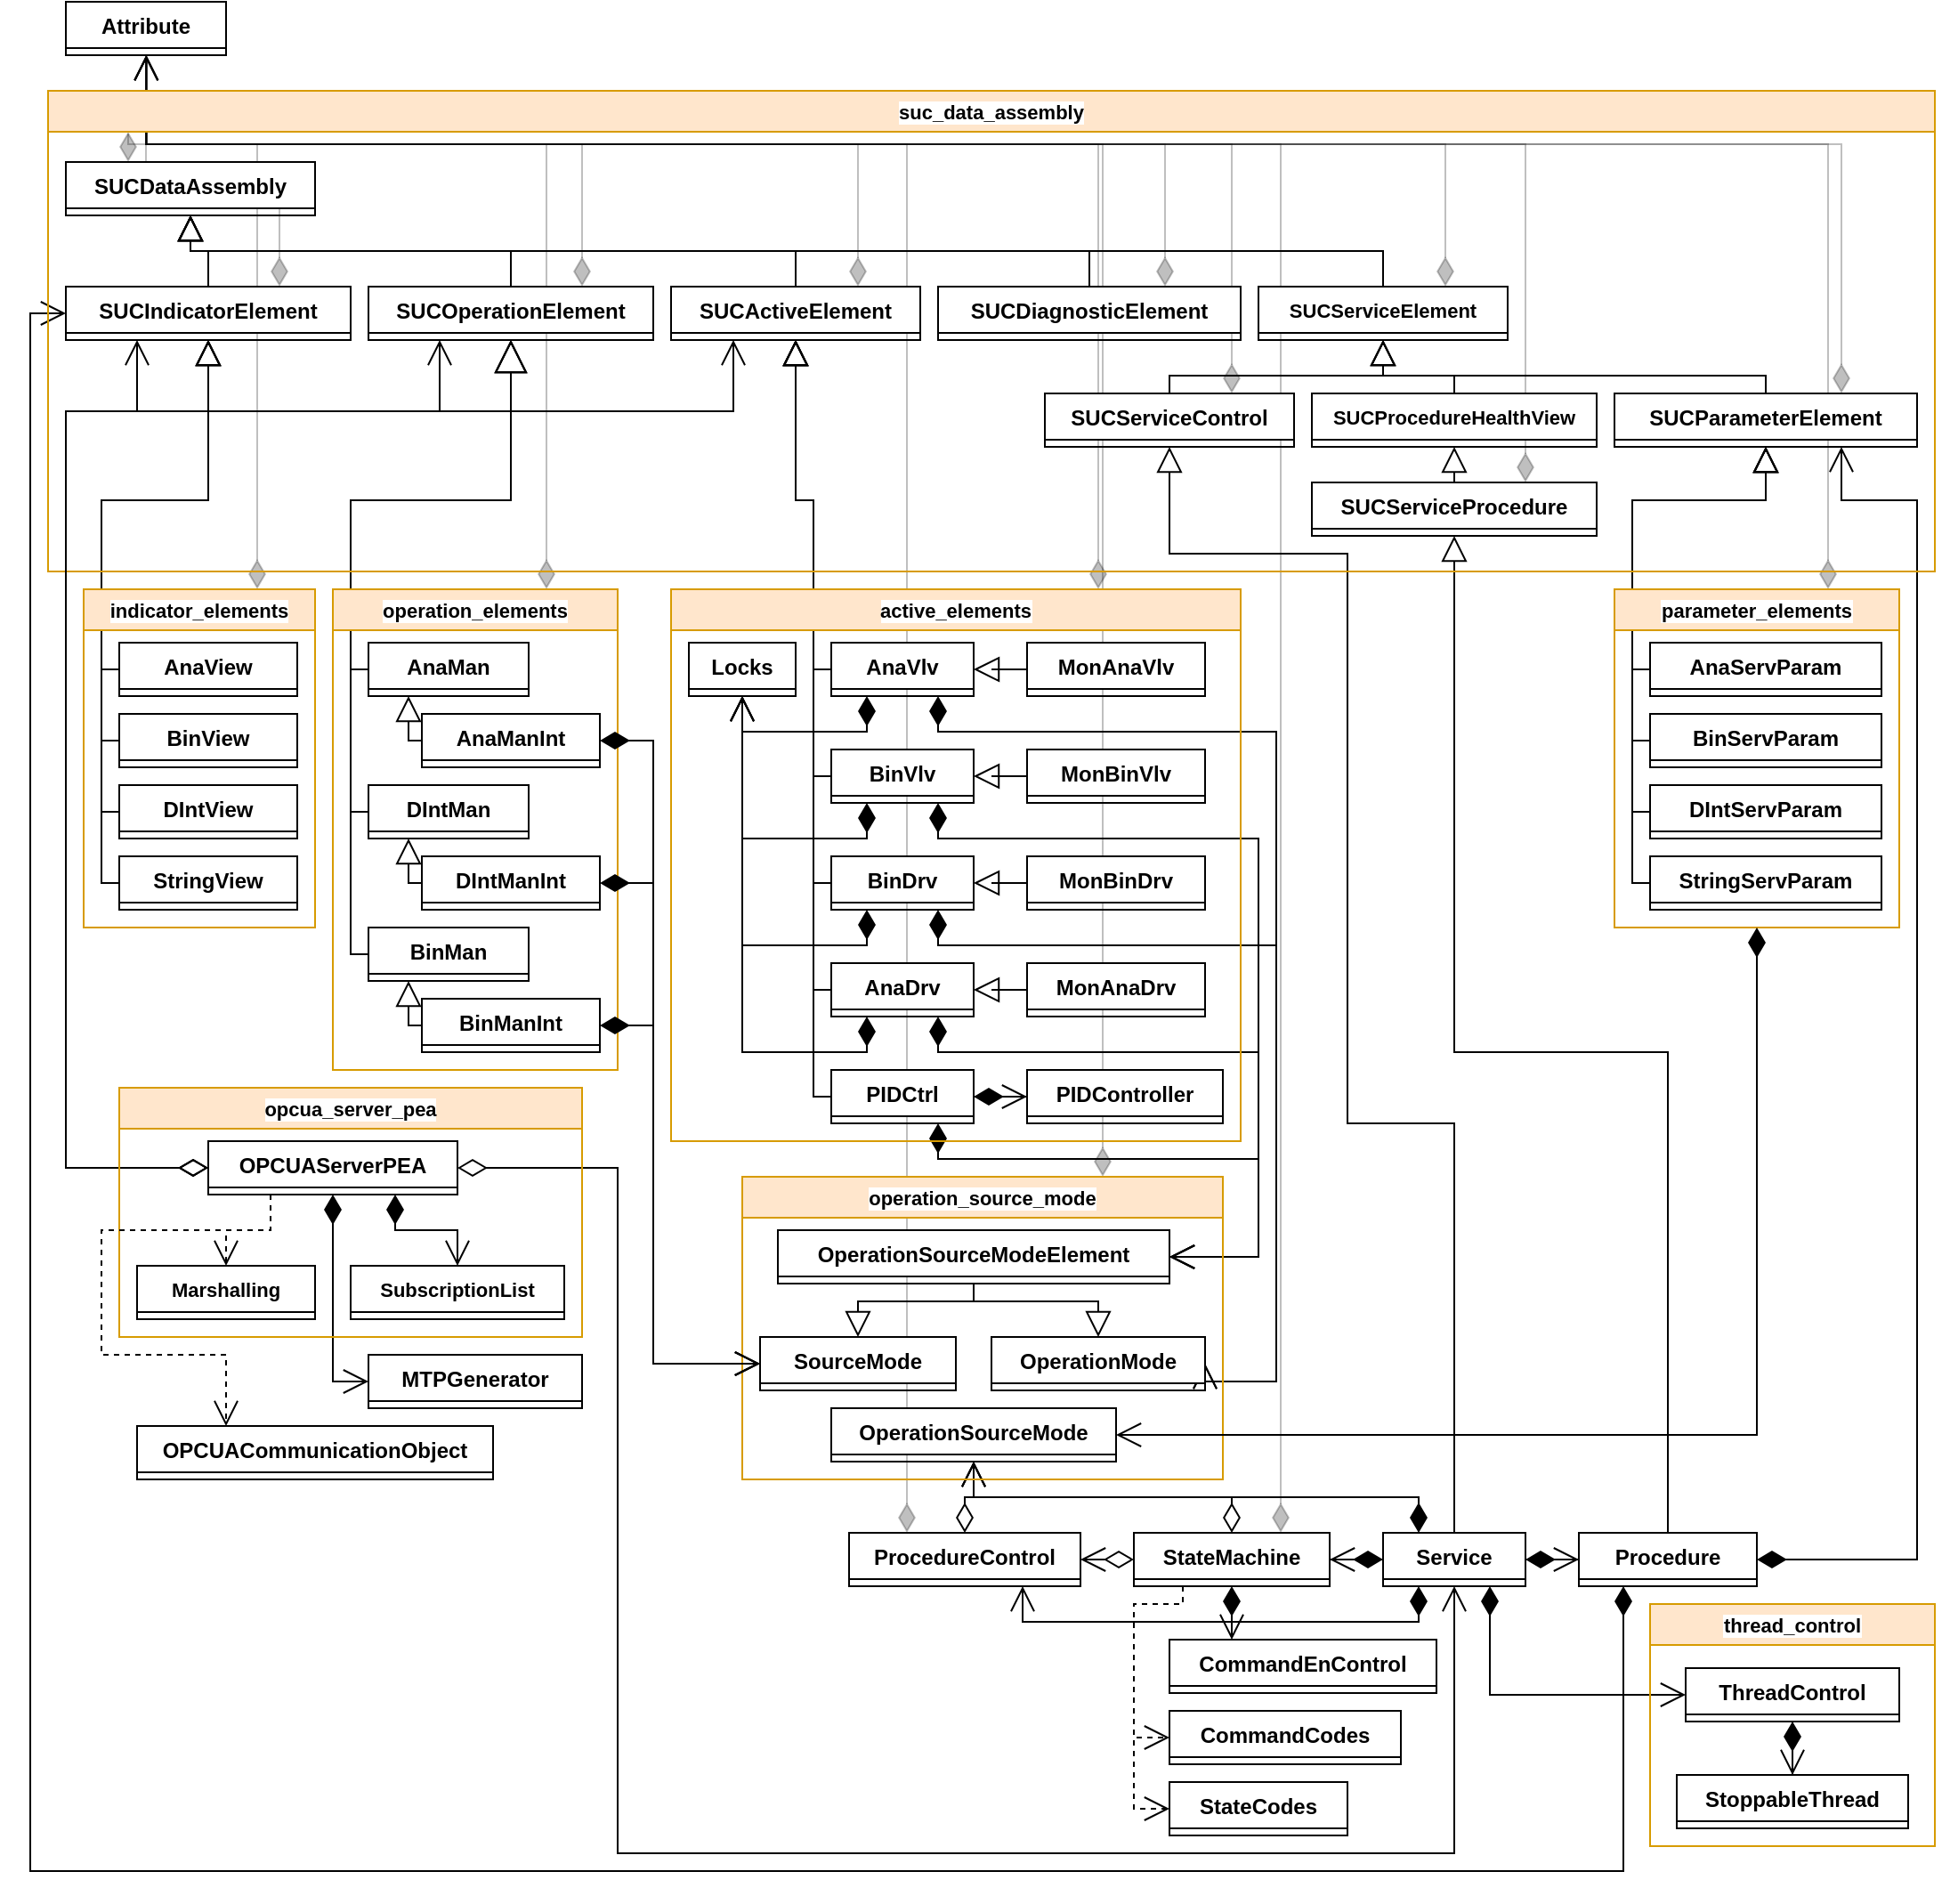 <mxfile version="28.0.6">
  <diagram name="Page-1" id="bMDIsb-vKNpMslN00DXb">
    <mxGraphModel dx="3443" dy="2002" grid="1" gridSize="10" guides="1" tooltips="1" connect="1" arrows="1" fold="1" page="1" pageScale="1" pageWidth="1169" pageHeight="1654" math="0" shadow="0">
      <root>
        <mxCell id="0" />
        <mxCell id="1" parent="0" />
        <mxCell id="_USl86I52lhgCO7EObpE-1" style="edgeStyle=orthogonalEdgeStyle;shape=connector;rounded=0;orthogonalLoop=1;jettySize=auto;html=1;exitX=0.25;exitY=0;exitDx=0;exitDy=0;entryX=0.5;entryY=1;entryDx=0;entryDy=0;strokeColor=default;align=left;verticalAlign=bottom;fontFamily=Helvetica;fontSize=11;fontColor=default;labelBackgroundColor=default;startArrow=diamondThin;startFill=1;startSize=14;endArrow=open;endSize=12;shadow=0;flowAnimation=0;opacity=25;" edge="1" parent="1" source="_USl86I52lhgCO7EObpE-229" target="_USl86I52lhgCO7EObpE-84">
          <mxGeometry relative="1" as="geometry">
            <Array as="points">
              <mxPoint x="104.2" y="130" />
              <mxPoint x="114.2" y="130" />
            </Array>
          </mxGeometry>
        </mxCell>
        <mxCell id="_USl86I52lhgCO7EObpE-2" style="edgeStyle=orthogonalEdgeStyle;shape=connector;rounded=0;orthogonalLoop=1;jettySize=auto;html=1;exitX=0.25;exitY=0;exitDx=0;exitDy=0;shadow=0;opacity=25;strokeColor=default;align=left;verticalAlign=bottom;fontFamily=Helvetica;fontSize=11;fontColor=default;labelBackgroundColor=default;startArrow=diamondThin;startFill=1;startSize=14;endArrow=open;endSize=12;flowAnimation=0;" edge="1" parent="1" source="_USl86I52lhgCO7EObpE-130" target="_USl86I52lhgCO7EObpE-84">
          <mxGeometry relative="1" as="geometry">
            <Array as="points">
              <mxPoint x="541.2" y="130" />
              <mxPoint x="114.2" y="130" />
            </Array>
          </mxGeometry>
        </mxCell>
        <mxCell id="_USl86I52lhgCO7EObpE-3" style="edgeStyle=orthogonalEdgeStyle;shape=connector;rounded=0;orthogonalLoop=1;jettySize=auto;html=1;exitX=0.75;exitY=0;exitDx=0;exitDy=0;shadow=0;opacity=25;strokeColor=default;align=left;verticalAlign=bottom;fontFamily=Helvetica;fontSize=11;fontColor=default;labelBackgroundColor=default;startArrow=diamondThin;startFill=1;startSize=14;endArrow=open;endSize=12;flowAnimation=0;" edge="1" parent="1" source="_USl86I52lhgCO7EObpE-182" target="_USl86I52lhgCO7EObpE-84">
          <mxGeometry relative="1" as="geometry">
            <Array as="points">
              <mxPoint x="751.2" y="130" />
              <mxPoint x="114.2" y="130" />
            </Array>
          </mxGeometry>
        </mxCell>
        <mxCell id="_USl86I52lhgCO7EObpE-4" style="edgeStyle=orthogonalEdgeStyle;shape=connector;rounded=0;orthogonalLoop=1;jettySize=auto;html=1;exitX=0.75;exitY=0;exitDx=0;exitDy=0;shadow=0;opacity=25;strokeColor=default;align=left;verticalAlign=bottom;fontFamily=Helvetica;fontSize=11;fontColor=default;labelBackgroundColor=default;startArrow=diamondThin;startFill=1;startSize=14;endArrow=open;endSize=12;flowAnimation=0;" edge="1" parent="1" source="_USl86I52lhgCO7EObpE-269" target="_USl86I52lhgCO7EObpE-84">
          <mxGeometry relative="1" as="geometry">
            <Array as="points">
              <mxPoint x="1059.2" y="130" />
              <mxPoint x="114.2" y="130" />
            </Array>
          </mxGeometry>
        </mxCell>
        <mxCell id="_USl86I52lhgCO7EObpE-5" style="edgeStyle=orthogonalEdgeStyle;shape=connector;rounded=0;orthogonalLoop=1;jettySize=auto;html=1;exitX=0.75;exitY=0;exitDx=0;exitDy=0;shadow=0;opacity=25;strokeColor=default;align=left;verticalAlign=bottom;fontFamily=Helvetica;fontSize=11;fontColor=default;labelBackgroundColor=default;startArrow=diamondThin;startFill=1;startSize=14;endArrow=open;endSize=12;flowAnimation=0;" edge="1" parent="1" source="_USl86I52lhgCO7EObpE-322" target="_USl86I52lhgCO7EObpE-84">
          <mxGeometry relative="1" as="geometry">
            <Array as="points">
              <mxPoint x="339.2" y="130" />
              <mxPoint x="114.2" y="130" />
            </Array>
          </mxGeometry>
        </mxCell>
        <mxCell id="_USl86I52lhgCO7EObpE-6" style="edgeStyle=orthogonalEdgeStyle;shape=connector;rounded=0;orthogonalLoop=1;jettySize=auto;html=1;exitX=0.75;exitY=0;exitDx=0;exitDy=0;shadow=0;opacity=25;strokeColor=default;align=left;verticalAlign=bottom;fontFamily=Helvetica;fontSize=11;fontColor=default;labelBackgroundColor=default;startArrow=diamondThin;startFill=1;startSize=14;endArrow=open;endSize=12;flowAnimation=0;" edge="1" parent="1" source="_USl86I52lhgCO7EObpE-370" target="_USl86I52lhgCO7EObpE-84">
          <mxGeometry relative="1" as="geometry">
            <Array as="points">
              <mxPoint x="649.2" y="130" />
              <mxPoint x="114.2" y="130" />
            </Array>
          </mxGeometry>
        </mxCell>
        <mxCell id="_USl86I52lhgCO7EObpE-7" style="edgeStyle=orthogonalEdgeStyle;shape=connector;rounded=0;orthogonalLoop=1;jettySize=auto;html=1;exitX=0.75;exitY=0;exitDx=0;exitDy=0;shadow=0;opacity=25;strokeColor=default;align=left;verticalAlign=bottom;fontFamily=Helvetica;fontSize=11;fontColor=default;labelBackgroundColor=default;startArrow=diamondThin;startFill=1;startSize=14;endArrow=open;endSize=12;flowAnimation=0;" edge="1" parent="1" source="_USl86I52lhgCO7EObpE-603" target="_USl86I52lhgCO7EObpE-84">
          <mxGeometry relative="1" as="geometry">
            <Array as="points">
              <mxPoint x="176.2" y="130" />
              <mxPoint x="114.2" y="130" />
            </Array>
          </mxGeometry>
        </mxCell>
        <mxCell id="_USl86I52lhgCO7EObpE-8" style="edgeStyle=orthogonalEdgeStyle;shape=connector;rounded=0;orthogonalLoop=1;jettySize=auto;html=1;exitX=0.75;exitY=0;exitDx=0;exitDy=0;shadow=0;opacity=25;strokeColor=default;align=left;verticalAlign=bottom;fontFamily=Helvetica;fontSize=11;fontColor=default;labelBackgroundColor=default;startArrow=diamondThin;startFill=1;startSize=14;endArrow=open;endSize=12;flowAnimation=0;" edge="1" parent="1" source="_USl86I52lhgCO7EObpE-624" target="_USl86I52lhgCO7EObpE-84">
          <mxGeometry relative="1" as="geometry">
            <Array as="points">
              <mxPoint x="651.2" y="130" />
              <mxPoint x="114.2" y="130" />
            </Array>
          </mxGeometry>
        </mxCell>
        <mxCell id="_USl86I52lhgCO7EObpE-9" style="edgeStyle=orthogonalEdgeStyle;shape=connector;rounded=0;orthogonalLoop=1;jettySize=auto;html=1;exitX=0.75;exitY=0;exitDx=0;exitDy=0;shadow=0;opacity=25;strokeColor=default;align=left;verticalAlign=bottom;fontFamily=Helvetica;fontSize=11;fontColor=default;labelBackgroundColor=default;startArrow=diamondThin;startFill=1;startSize=14;endArrow=open;endSize=12;flowAnimation=0;" edge="1" parent="1" source="_USl86I52lhgCO7EObpE-255" target="_USl86I52lhgCO7EObpE-84">
          <mxGeometry relative="1" as="geometry" />
        </mxCell>
        <mxCell id="_USl86I52lhgCO7EObpE-10" style="edgeStyle=orthogonalEdgeStyle;shape=connector;rounded=0;orthogonalLoop=1;jettySize=auto;html=1;exitX=0.75;exitY=0;exitDx=0;exitDy=0;shadow=0;opacity=25;strokeColor=default;align=left;verticalAlign=bottom;fontFamily=Helvetica;fontSize=11;fontColor=default;labelBackgroundColor=default;startArrow=diamondThin;startFill=1;startSize=14;endArrow=open;endSize=12;flowAnimation=0;" edge="1" parent="1" source="_USl86I52lhgCO7EObpE-237" target="_USl86I52lhgCO7EObpE-84">
          <mxGeometry relative="1" as="geometry">
            <Array as="points">
              <mxPoint x="359.2" y="130" />
              <mxPoint x="114.2" y="130" />
            </Array>
          </mxGeometry>
        </mxCell>
        <mxCell id="_USl86I52lhgCO7EObpE-11" style="edgeStyle=orthogonalEdgeStyle;shape=connector;rounded=0;orthogonalLoop=1;jettySize=auto;html=1;exitX=0.75;exitY=0;exitDx=0;exitDy=0;shadow=0;opacity=25;strokeColor=default;align=left;verticalAlign=bottom;fontFamily=Helvetica;fontSize=11;fontColor=default;labelBackgroundColor=default;startArrow=diamondThin;startFill=1;startSize=14;endArrow=open;endSize=12;flowAnimation=0;" edge="1" parent="1" source="_USl86I52lhgCO7EObpE-242" target="_USl86I52lhgCO7EObpE-84">
          <mxGeometry relative="1" as="geometry">
            <Array as="points">
              <mxPoint x="514.2" y="130" />
              <mxPoint x="114.2" y="130" />
            </Array>
          </mxGeometry>
        </mxCell>
        <mxCell id="_USl86I52lhgCO7EObpE-12" style="edgeStyle=orthogonalEdgeStyle;shape=connector;rounded=0;orthogonalLoop=1;jettySize=auto;html=1;exitX=0.75;exitY=0;exitDx=0;exitDy=0;shadow=0;opacity=25;strokeColor=default;align=left;verticalAlign=bottom;fontFamily=Helvetica;fontSize=11;fontColor=default;labelBackgroundColor=default;startArrow=diamondThin;startFill=1;startSize=14;endArrow=open;endSize=12;flowAnimation=0;" edge="1" parent="1" source="_USl86I52lhgCO7EObpE-249" target="_USl86I52lhgCO7EObpE-84">
          <mxGeometry relative="1" as="geometry">
            <Array as="points">
              <mxPoint x="686.2" y="130" />
              <mxPoint x="114.2" y="130" />
            </Array>
          </mxGeometry>
        </mxCell>
        <mxCell id="_USl86I52lhgCO7EObpE-13" style="edgeStyle=orthogonalEdgeStyle;shape=connector;rounded=0;orthogonalLoop=1;jettySize=auto;html=1;exitX=0.75;exitY=0;exitDx=0;exitDy=0;shadow=0;opacity=25;strokeColor=default;align=left;verticalAlign=bottom;fontFamily=Helvetica;fontSize=11;fontColor=default;labelBackgroundColor=default;startArrow=diamondThin;startFill=1;startSize=14;endArrow=open;endSize=12;flowAnimation=0;" edge="1" parent="1" source="_USl86I52lhgCO7EObpE-258" target="_USl86I52lhgCO7EObpE-84">
          <mxGeometry relative="1" as="geometry">
            <Array as="points">
              <mxPoint x="844.2" y="130" />
              <mxPoint x="114.2" y="130" />
            </Array>
          </mxGeometry>
        </mxCell>
        <mxCell id="_USl86I52lhgCO7EObpE-14" style="edgeStyle=orthogonalEdgeStyle;shape=connector;rounded=0;orthogonalLoop=1;jettySize=auto;html=1;exitX=0.75;exitY=0;exitDx=0;exitDy=0;shadow=0;opacity=25;strokeColor=default;align=left;verticalAlign=bottom;fontFamily=Helvetica;fontSize=11;fontColor=default;labelBackgroundColor=default;startArrow=diamondThin;startFill=1;startSize=14;endArrow=open;endSize=12;flowAnimation=0;" edge="1" parent="1" source="_USl86I52lhgCO7EObpE-246" target="_USl86I52lhgCO7EObpE-84">
          <mxGeometry relative="1" as="geometry">
            <Array as="points">
              <mxPoint x="724.2" y="130" />
              <mxPoint x="114.2" y="130" />
            </Array>
          </mxGeometry>
        </mxCell>
        <mxCell id="_USl86I52lhgCO7EObpE-15" style="edgeStyle=orthogonalEdgeStyle;shape=connector;rounded=0;orthogonalLoop=1;jettySize=auto;html=1;exitX=0.75;exitY=0;exitDx=0;exitDy=0;shadow=0;opacity=25;strokeColor=default;align=left;verticalAlign=bottom;fontFamily=Helvetica;fontSize=11;fontColor=default;labelBackgroundColor=default;startArrow=diamondThin;startFill=1;startSize=14;endArrow=open;endSize=12;flowAnimation=0;" edge="1" parent="1" source="_USl86I52lhgCO7EObpE-263" target="_USl86I52lhgCO7EObpE-84">
          <mxGeometry relative="1" as="geometry">
            <Array as="points">
              <mxPoint x="1066.2" y="130" />
              <mxPoint x="114.2" y="130" />
            </Array>
          </mxGeometry>
        </mxCell>
        <mxCell id="_USl86I52lhgCO7EObpE-16" style="edgeStyle=orthogonalEdgeStyle;shape=connector;rounded=0;orthogonalLoop=1;jettySize=auto;html=1;exitX=0.75;exitY=0;exitDx=0;exitDy=0;shadow=0;opacity=25;strokeColor=default;align=left;verticalAlign=bottom;fontFamily=Helvetica;fontSize=11;fontColor=default;labelBackgroundColor=default;startArrow=diamondThin;startFill=1;startSize=14;endArrow=open;endSize=12;flowAnimation=0;" edge="1" parent="1" source="_USl86I52lhgCO7EObpE-252" target="_USl86I52lhgCO7EObpE-84">
          <mxGeometry relative="1" as="geometry">
            <Array as="points">
              <mxPoint x="889.2" y="130" />
              <mxPoint x="114.2" y="130" />
            </Array>
          </mxGeometry>
        </mxCell>
        <mxCell id="_USl86I52lhgCO7EObpE-17" style="edgeStyle=orthogonalEdgeStyle;shape=connector;rounded=0;orthogonalLoop=1;jettySize=auto;html=1;strokeColor=default;align=left;verticalAlign=bottom;fontFamily=Helvetica;fontSize=11;fontColor=default;labelBackgroundColor=default;startArrow=diamondThin;startFill=1;startSize=14;endArrow=open;endSize=12;exitX=0.75;exitY=1;exitDx=0;exitDy=0;entryX=1;entryY=0.5;entryDx=0;entryDy=0;" edge="1" parent="1" source="_USl86I52lhgCO7EObpE-500" target="_USl86I52lhgCO7EObpE-679">
          <mxGeometry relative="1" as="geometry">
            <mxPoint x="719.0" y="640" as="sourcePoint" />
            <Array as="points">
              <mxPoint x="559.0" y="640" />
              <mxPoint x="739.0" y="640" />
              <mxPoint x="739.0" y="755" />
            </Array>
          </mxGeometry>
        </mxCell>
        <mxCell id="_USl86I52lhgCO7EObpE-18" style="edgeStyle=orthogonalEdgeStyle;shape=connector;rounded=0;orthogonalLoop=1;jettySize=auto;html=1;strokeColor=default;align=left;verticalAlign=bottom;fontFamily=Helvetica;fontSize=11;fontColor=default;labelBackgroundColor=default;startArrow=diamondThin;startFill=1;startSize=14;endArrow=open;endSize=12;exitX=0.75;exitY=1;exitDx=0;exitDy=0;entryX=1;entryY=0.5;entryDx=0;entryDy=0;" edge="1" parent="1" source="_USl86I52lhgCO7EObpE-434" target="_USl86I52lhgCO7EObpE-679">
          <mxGeometry relative="1" as="geometry">
            <mxPoint x="719.0" y="510" as="sourcePoint" />
            <Array as="points">
              <mxPoint x="559.0" y="520" />
              <mxPoint x="739.0" y="520" />
              <mxPoint x="739.0" y="755" />
            </Array>
          </mxGeometry>
        </mxCell>
        <mxCell id="_USl86I52lhgCO7EObpE-19" style="edgeStyle=orthogonalEdgeStyle;shape=connector;rounded=0;orthogonalLoop=1;jettySize=auto;html=1;strokeColor=default;align=center;verticalAlign=middle;fontFamily=Helvetica;fontSize=11;fontColor=default;labelBackgroundColor=default;endArrow=block;endFill=0;endSize=12;strokeWidth=1;startSize=6;targetPerimeterSpacing=0;exitX=0;exitY=0.5;exitDx=0;exitDy=0;entryX=0.5;entryY=1;entryDx=0;entryDy=0;" edge="1" parent="1" source="_USl86I52lhgCO7EObpE-270" target="_USl86I52lhgCO7EObpE-263">
          <mxGeometry relative="1" as="geometry">
            <mxPoint x="1069" y="410" as="sourcePoint" />
            <Array as="points">
              <mxPoint x="949.0" y="425" />
              <mxPoint x="949.0" y="330" />
            </Array>
          </mxGeometry>
        </mxCell>
        <mxCell id="_USl86I52lhgCO7EObpE-20" style="edgeStyle=orthogonalEdgeStyle;shape=connector;rounded=0;orthogonalLoop=1;jettySize=auto;html=1;exitX=0;exitY=0.5;exitDx=0;exitDy=0;entryX=0.5;entryY=1;entryDx=0;entryDy=0;strokeColor=default;strokeWidth=1;align=center;verticalAlign=middle;fontFamily=Helvetica;fontSize=11;fontColor=default;labelBackgroundColor=default;startSize=6;endArrow=block;endFill=0;endSize=12;targetPerimeterSpacing=0;" edge="1" parent="1" source="_USl86I52lhgCO7EObpE-285" target="_USl86I52lhgCO7EObpE-263">
          <mxGeometry relative="1" as="geometry">
            <Array as="points">
              <mxPoint x="949.0" y="465" />
              <mxPoint x="949.0" y="330" />
            </Array>
          </mxGeometry>
        </mxCell>
        <mxCell id="_USl86I52lhgCO7EObpE-21" style="edgeStyle=orthogonalEdgeStyle;shape=connector;rounded=0;orthogonalLoop=1;jettySize=auto;html=1;exitX=0;exitY=0.5;exitDx=0;exitDy=0;entryX=0.5;entryY=1;entryDx=0;entryDy=0;strokeColor=default;strokeWidth=1;align=center;verticalAlign=middle;fontFamily=Helvetica;fontSize=11;fontColor=default;labelBackgroundColor=default;startSize=6;endArrow=block;endFill=0;endSize=12;targetPerimeterSpacing=0;" edge="1" parent="1" source="_USl86I52lhgCO7EObpE-297" target="_USl86I52lhgCO7EObpE-263">
          <mxGeometry relative="1" as="geometry">
            <Array as="points">
              <mxPoint x="949.0" y="505" />
              <mxPoint x="949.0" y="330" />
            </Array>
          </mxGeometry>
        </mxCell>
        <mxCell id="_USl86I52lhgCO7EObpE-22" style="edgeStyle=orthogonalEdgeStyle;shape=connector;rounded=0;orthogonalLoop=1;jettySize=auto;html=1;exitX=0;exitY=0.5;exitDx=0;exitDy=0;strokeColor=default;strokeWidth=1;align=center;verticalAlign=middle;fontFamily=Helvetica;fontSize=11;fontColor=default;labelBackgroundColor=default;startSize=0;endArrow=block;endFill=0;endSize=12;targetPerimeterSpacing=0;entryX=0.5;entryY=1;entryDx=0;entryDy=0;curved=0;jumpStyle=none;jumpSize=6;" edge="1" parent="1" source="_USl86I52lhgCO7EObpE-312" target="_USl86I52lhgCO7EObpE-263">
          <mxGeometry relative="1" as="geometry">
            <mxPoint x="1129" y="310" as="targetPoint" />
            <Array as="points">
              <mxPoint x="949.0" y="545" />
              <mxPoint x="949.0" y="330" />
            </Array>
          </mxGeometry>
        </mxCell>
        <mxCell id="_USl86I52lhgCO7EObpE-23" style="edgeStyle=orthogonalEdgeStyle;shape=connector;rounded=0;orthogonalLoop=1;jettySize=auto;html=1;strokeColor=default;align=center;verticalAlign=middle;fontFamily=Helvetica;fontSize=11;fontColor=default;labelBackgroundColor=default;endArrow=block;endFill=0;endSize=12;elbow=vertical;exitX=0;exitY=0.5;exitDx=0;exitDy=0;" edge="1" parent="1" source="_USl86I52lhgCO7EObpE-434" target="_USl86I52lhgCO7EObpE-242">
          <mxGeometry relative="1" as="geometry">
            <Array as="points">
              <mxPoint x="489.0" y="485" />
              <mxPoint x="489.0" y="330" />
              <mxPoint x="479.0" y="330" />
            </Array>
          </mxGeometry>
        </mxCell>
        <mxCell id="_USl86I52lhgCO7EObpE-24" style="edgeStyle=orthogonalEdgeStyle;shape=connector;rounded=0;orthogonalLoop=1;jettySize=auto;html=1;strokeColor=default;align=center;verticalAlign=middle;fontFamily=Helvetica;fontSize=11;fontColor=default;labelBackgroundColor=default;endArrow=block;endFill=0;endSize=12;elbow=vertical;exitX=0;exitY=0.5;exitDx=0;exitDy=0;" edge="1" parent="1" source="_USl86I52lhgCO7EObpE-467" target="_USl86I52lhgCO7EObpE-242">
          <mxGeometry relative="1" as="geometry">
            <Array as="points">
              <mxPoint x="489.0" y="545" />
              <mxPoint x="489.0" y="330" />
              <mxPoint x="479.0" y="330" />
            </Array>
          </mxGeometry>
        </mxCell>
        <mxCell id="_USl86I52lhgCO7EObpE-25" style="edgeStyle=orthogonalEdgeStyle;shape=connector;rounded=0;orthogonalLoop=1;jettySize=auto;html=1;strokeColor=default;align=center;verticalAlign=middle;fontFamily=Helvetica;fontSize=11;fontColor=default;labelBackgroundColor=default;endArrow=block;endFill=0;endSize=12;elbow=vertical;exitX=0;exitY=0.5;exitDx=0;exitDy=0;" edge="1" parent="1" source="_USl86I52lhgCO7EObpE-500" target="_USl86I52lhgCO7EObpE-242">
          <mxGeometry relative="1" as="geometry">
            <Array as="points">
              <mxPoint x="489.0" y="605" />
              <mxPoint x="489.0" y="330" />
              <mxPoint x="479.0" y="330" />
            </Array>
          </mxGeometry>
        </mxCell>
        <mxCell id="_USl86I52lhgCO7EObpE-26" style="edgeStyle=orthogonalEdgeStyle;shape=connector;rounded=0;orthogonalLoop=1;jettySize=auto;html=1;strokeColor=default;align=center;verticalAlign=middle;fontFamily=Helvetica;fontSize=11;fontColor=default;labelBackgroundColor=default;endArrow=block;endFill=0;endSize=12;elbow=vertical;exitX=0;exitY=0.5;exitDx=0;exitDy=0;entryX=0.5;entryY=1;entryDx=0;entryDy=0;strokeWidth=1;startSize=6;targetPerimeterSpacing=0;" edge="1" parent="1" source="_USl86I52lhgCO7EObpE-571" target="_USl86I52lhgCO7EObpE-242">
          <mxGeometry relative="1" as="geometry">
            <mxPoint x="509.0" y="260" as="targetPoint" />
            <Array as="points">
              <mxPoint x="489.0" y="665" />
              <mxPoint x="489.0" y="330" />
              <mxPoint x="479.0" y="330" />
            </Array>
          </mxGeometry>
        </mxCell>
        <mxCell id="_USl86I52lhgCO7EObpE-27" style="edgeStyle=orthogonalEdgeStyle;shape=connector;rounded=0;orthogonalLoop=1;jettySize=auto;html=1;strokeColor=default;align=left;verticalAlign=bottom;fontFamily=Helvetica;fontSize=11;fontColor=default;labelBackgroundColor=default;startArrow=diamondThin;startFill=1;startSize=14;endArrow=open;endSize=12;exitX=0.75;exitY=1;exitDx=0;exitDy=0;entryX=1;entryY=0.5;entryDx=0;entryDy=0;" edge="1" parent="1" source="_USl86I52lhgCO7EObpE-467" target="_USl86I52lhgCO7EObpE-656">
          <mxGeometry relative="1" as="geometry">
            <mxPoint x="749.0" y="580" as="sourcePoint" />
            <Array as="points">
              <mxPoint x="559.0" y="580" />
              <mxPoint x="749.0" y="580" />
              <mxPoint x="749.0" y="825" />
            </Array>
          </mxGeometry>
        </mxCell>
        <mxCell id="_USl86I52lhgCO7EObpE-28" style="edgeStyle=orthogonalEdgeStyle;shape=connector;rounded=0;orthogonalLoop=1;jettySize=auto;html=1;strokeColor=default;align=left;verticalAlign=bottom;fontFamily=Helvetica;fontSize=11;fontColor=default;labelBackgroundColor=default;startArrow=diamondThin;startFill=1;startSize=14;endArrow=open;endSize=12;exitX=0.75;exitY=1;exitDx=0;exitDy=0;entryX=1;entryY=0.5;entryDx=0;entryDy=0;" edge="1" parent="1" source="_USl86I52lhgCO7EObpE-385" target="_USl86I52lhgCO7EObpE-656">
          <mxGeometry relative="1" as="geometry">
            <mxPoint x="739.0" y="460" as="sourcePoint" />
            <mxPoint x="939.0" y="840" as="targetPoint" />
            <Array as="points">
              <mxPoint x="559.0" y="460" />
              <mxPoint x="749.0" y="460" />
              <mxPoint x="749.0" y="825" />
            </Array>
          </mxGeometry>
        </mxCell>
        <mxCell id="_USl86I52lhgCO7EObpE-29" style="edgeStyle=orthogonalEdgeStyle;shape=connector;rounded=0;orthogonalLoop=1;jettySize=auto;html=1;strokeColor=default;align=left;verticalAlign=bottom;fontFamily=Helvetica;fontSize=11;fontColor=default;labelBackgroundColor=default;startArrow=diamondThin;startFill=1;startSize=14;endArrow=open;endSize=12;exitX=0.75;exitY=1;exitDx=0;exitDy=0;entryX=1;entryY=0.5;entryDx=0;entryDy=0;" edge="1" parent="1" source="_USl86I52lhgCO7EObpE-571" target="_USl86I52lhgCO7EObpE-679">
          <mxGeometry relative="1" as="geometry">
            <mxPoint x="719.0" y="700" as="sourcePoint" />
            <Array as="points">
              <mxPoint x="559.0" y="700" />
              <mxPoint x="739.0" y="700" />
              <mxPoint x="739.0" y="755" />
            </Array>
          </mxGeometry>
        </mxCell>
        <mxCell id="_USl86I52lhgCO7EObpE-30" style="shape=connector;rounded=0;orthogonalLoop=1;jettySize=auto;html=1;strokeColor=default;align=left;verticalAlign=bottom;fontFamily=Helvetica;fontSize=11;fontColor=default;labelBackgroundColor=default;startArrow=diamondThin;startFill=0;startSize=14;endArrow=open;endSize=12;" edge="1" parent="1" source="_USl86I52lhgCO7EObpE-182" target="_USl86I52lhgCO7EObpE-130">
          <mxGeometry relative="1" as="geometry" />
        </mxCell>
        <mxCell id="_USl86I52lhgCO7EObpE-31" style="edgeStyle=orthogonalEdgeStyle;shape=connector;rounded=0;orthogonalLoop=1;jettySize=auto;html=1;strokeColor=default;align=center;verticalAlign=middle;fontFamily=Helvetica;fontSize=11;fontColor=default;labelBackgroundColor=default;endArrow=block;endFill=0;endSize=12;exitX=0;exitY=0.5;exitDx=0;exitDy=0;" edge="1" parent="1" source="_USl86I52lhgCO7EObpE-604" target="_USl86I52lhgCO7EObpE-255">
          <mxGeometry relative="1" as="geometry">
            <Array as="points">
              <mxPoint x="89.0" y="425" />
              <mxPoint x="89.0" y="330" />
              <mxPoint x="149.0" y="330" />
            </Array>
          </mxGeometry>
        </mxCell>
        <mxCell id="_USl86I52lhgCO7EObpE-32" style="edgeStyle=orthogonalEdgeStyle;shape=connector;rounded=0;orthogonalLoop=1;jettySize=auto;html=1;strokeColor=default;align=center;verticalAlign=middle;fontFamily=Helvetica;fontSize=11;fontColor=default;labelBackgroundColor=default;endArrow=block;endFill=0;endSize=12;exitX=0;exitY=0.5;exitDx=0;exitDy=0;" edge="1" parent="1" source="_USl86I52lhgCO7EObpE-610" target="_USl86I52lhgCO7EObpE-255">
          <mxGeometry relative="1" as="geometry">
            <Array as="points">
              <mxPoint x="89.0" y="465" />
              <mxPoint x="89.0" y="330" />
              <mxPoint x="149.0" y="330" />
            </Array>
          </mxGeometry>
        </mxCell>
        <mxCell id="_USl86I52lhgCO7EObpE-33" style="edgeStyle=orthogonalEdgeStyle;shape=connector;rounded=0;orthogonalLoop=1;jettySize=auto;html=1;strokeColor=default;align=center;verticalAlign=middle;fontFamily=Helvetica;fontSize=11;fontColor=default;labelBackgroundColor=default;endArrow=block;endFill=0;endSize=12;exitX=0;exitY=0.5;exitDx=0;exitDy=0;" edge="1" parent="1" source="_USl86I52lhgCO7EObpE-615" target="_USl86I52lhgCO7EObpE-255">
          <mxGeometry relative="1" as="geometry">
            <Array as="points">
              <mxPoint x="89.0" y="505" />
              <mxPoint x="89.0" y="330" />
              <mxPoint x="149.0" y="330" />
            </Array>
          </mxGeometry>
        </mxCell>
        <mxCell id="_USl86I52lhgCO7EObpE-34" style="edgeStyle=orthogonalEdgeStyle;shape=connector;rounded=0;orthogonalLoop=1;jettySize=auto;html=1;strokeColor=default;align=center;verticalAlign=middle;fontFamily=Helvetica;fontSize=11;fontColor=default;labelBackgroundColor=default;endArrow=block;endFill=0;endSize=12;strokeWidth=1;startSize=6;targetPerimeterSpacing=0;exitX=0;exitY=0.5;exitDx=0;exitDy=0;arcSize=20;" edge="1" parent="1" source="_USl86I52lhgCO7EObpE-621" target="_USl86I52lhgCO7EObpE-255">
          <mxGeometry relative="1" as="geometry">
            <Array as="points">
              <mxPoint x="89.0" y="545" />
              <mxPoint x="89.0" y="330" />
              <mxPoint x="149.0" y="330" />
            </Array>
          </mxGeometry>
        </mxCell>
        <mxCell id="_USl86I52lhgCO7EObpE-35" style="edgeStyle=orthogonalEdgeStyle;shape=connector;rounded=0;orthogonalLoop=1;jettySize=auto;html=1;strokeColor=default;align=center;verticalAlign=middle;fontFamily=Helvetica;fontSize=11;fontColor=default;labelBackgroundColor=default;endArrow=block;endFill=0;endSize=16;exitX=0;exitY=0.5;exitDx=0;exitDy=0;entryX=0.5;entryY=1;entryDx=0;entryDy=0;" edge="1" parent="1" source="_USl86I52lhgCO7EObpE-357" target="_USl86I52lhgCO7EObpE-237">
          <mxGeometry relative="1" as="geometry">
            <Array as="points">
              <mxPoint x="229.0" y="585" />
              <mxPoint x="229.0" y="330" />
              <mxPoint x="319.0" y="330" />
            </Array>
          </mxGeometry>
        </mxCell>
        <mxCell id="_USl86I52lhgCO7EObpE-36" style="edgeStyle=orthogonalEdgeStyle;shape=connector;rounded=0;orthogonalLoop=1;jettySize=auto;html=1;strokeColor=default;align=center;verticalAlign=middle;fontFamily=Helvetica;fontSize=11;fontColor=default;labelBackgroundColor=default;endArrow=block;endFill=0;endSize=12;elbow=vertical;exitX=0;exitY=0.5;exitDx=0;exitDy=0;ignoreEdge=1;" edge="1" parent="1" source="_USl86I52lhgCO7EObpE-385" target="_USl86I52lhgCO7EObpE-242">
          <mxGeometry relative="1" as="geometry">
            <Array as="points">
              <mxPoint x="489.0" y="425" />
              <mxPoint x="489.0" y="330" />
              <mxPoint x="479.0" y="330" />
            </Array>
          </mxGeometry>
        </mxCell>
        <mxCell id="_USl86I52lhgCO7EObpE-37" style="edgeStyle=orthogonalEdgeStyle;shape=connector;rounded=0;orthogonalLoop=1;jettySize=auto;html=1;strokeColor=default;align=center;verticalAlign=middle;fontFamily=Helvetica;fontSize=11;fontColor=default;labelBackgroundColor=default;endArrow=block;endFill=0;endSize=16;exitX=0;exitY=0.5;exitDx=0;exitDy=0;entryX=0.5;entryY=1;entryDx=0;entryDy=0;" edge="1" parent="1" source="_USl86I52lhgCO7EObpE-323" target="_USl86I52lhgCO7EObpE-237">
          <mxGeometry relative="1" as="geometry">
            <Array as="points">
              <mxPoint x="229.0" y="425" />
              <mxPoint x="229.0" y="330" />
              <mxPoint x="319.0" y="330" />
            </Array>
          </mxGeometry>
        </mxCell>
        <mxCell id="_USl86I52lhgCO7EObpE-38" style="edgeStyle=orthogonalEdgeStyle;shape=connector;rounded=0;orthogonalLoop=1;jettySize=auto;html=1;strokeColor=default;align=center;verticalAlign=middle;fontFamily=Helvetica;fontSize=11;fontColor=default;labelBackgroundColor=default;endArrow=block;endFill=0;endSize=16;exitX=0;exitY=0.5;exitDx=0;exitDy=0;entryX=0.5;entryY=1;entryDx=0;entryDy=0;" edge="1" parent="1" source="_USl86I52lhgCO7EObpE-340" target="_USl86I52lhgCO7EObpE-237">
          <mxGeometry relative="1" as="geometry">
            <Array as="points">
              <mxPoint x="229.0" y="505" />
              <mxPoint x="229.0" y="330" />
              <mxPoint x="319.0" y="330" />
            </Array>
          </mxGeometry>
        </mxCell>
        <mxCell id="_USl86I52lhgCO7EObpE-39" style="edgeStyle=orthogonalEdgeStyle;shape=connector;rounded=0;orthogonalLoop=1;jettySize=auto;html=1;dashed=1;strokeColor=default;align=center;verticalAlign=middle;fontFamily=Helvetica;fontSize=11;fontColor=default;labelBackgroundColor=default;endArrow=open;endSize=12;entryX=0;entryY=0.5;entryDx=0;entryDy=0;exitX=0.25;exitY=1;exitDx=0;exitDy=0;" edge="1" parent="1" source="_USl86I52lhgCO7EObpE-182" target="_USl86I52lhgCO7EObpE-158">
          <mxGeometry relative="1" as="geometry">
            <Array as="points">
              <mxPoint x="697.0" y="950" />
              <mxPoint x="669.0" y="950" />
              <mxPoint x="669.0" y="1065" />
            </Array>
          </mxGeometry>
        </mxCell>
        <mxCell id="_USl86I52lhgCO7EObpE-40" style="edgeStyle=elbowEdgeStyle;shape=connector;rounded=0;orthogonalLoop=1;jettySize=auto;html=1;strokeColor=default;align=left;verticalAlign=bottom;fontFamily=Helvetica;fontSize=11;fontColor=default;labelBackgroundColor=default;startArrow=diamondThin;startFill=1;startSize=14;endArrow=open;endSize=12;entryX=0.5;entryY=1;entryDx=0;entryDy=0;elbow=vertical;exitX=0.25;exitY=0;exitDx=0;exitDy=0;" edge="1" parent="1" source="_USl86I52lhgCO7EObpE-46" target="_USl86I52lhgCO7EObpE-625">
          <mxGeometry relative="1" as="geometry" />
        </mxCell>
        <mxCell id="_USl86I52lhgCO7EObpE-41" style="edgeStyle=orthogonalEdgeStyle;shape=connector;rounded=0;orthogonalLoop=1;jettySize=auto;html=1;strokeColor=default;align=left;verticalAlign=bottom;fontFamily=Helvetica;fontSize=11;fontColor=default;labelBackgroundColor=default;startArrow=diamondThin;startFill=1;startSize=14;endArrow=open;endSize=12;" edge="1" parent="1" source="_USl86I52lhgCO7EObpE-46" target="_USl86I52lhgCO7EObpE-147">
          <mxGeometry relative="1" as="geometry" />
        </mxCell>
        <mxCell id="_USl86I52lhgCO7EObpE-42" style="edgeStyle=orthogonalEdgeStyle;shape=connector;rounded=0;orthogonalLoop=1;jettySize=auto;html=1;strokeColor=default;align=left;verticalAlign=bottom;fontFamily=Helvetica;fontSize=11;fontColor=default;labelBackgroundColor=default;startArrow=diamondThin;startFill=1;startSize=14;endArrow=open;endSize=12;entryX=0.75;entryY=1;entryDx=0;entryDy=0;exitX=0.25;exitY=1;exitDx=0;exitDy=0;" edge="1" parent="1" source="_USl86I52lhgCO7EObpE-46" target="_USl86I52lhgCO7EObpE-130">
          <mxGeometry relative="1" as="geometry">
            <Array as="points">
              <mxPoint x="829.0" y="960" />
              <mxPoint x="607.0" y="960" />
            </Array>
          </mxGeometry>
        </mxCell>
        <mxCell id="_USl86I52lhgCO7EObpE-43" style="edgeStyle=orthogonalEdgeStyle;shape=connector;rounded=0;orthogonalLoop=1;jettySize=auto;html=1;strokeColor=default;align=left;verticalAlign=bottom;fontFamily=Helvetica;fontSize=11;fontColor=default;labelBackgroundColor=default;startArrow=diamondThin;startFill=1;startSize=14;endArrow=open;endSize=12;" edge="1" parent="1" source="_USl86I52lhgCO7EObpE-46" target="_USl86I52lhgCO7EObpE-182">
          <mxGeometry relative="1" as="geometry" />
        </mxCell>
        <mxCell id="_USl86I52lhgCO7EObpE-44" style="edgeStyle=orthogonalEdgeStyle;shape=connector;rounded=0;orthogonalLoop=1;jettySize=auto;html=1;strokeColor=default;align=left;verticalAlign=bottom;fontFamily=Helvetica;fontSize=11;fontColor=default;labelBackgroundColor=default;startArrow=diamondThin;startFill=1;startSize=14;endArrow=open;endSize=12;exitX=0.75;exitY=1;exitDx=0;exitDy=0;entryX=0;entryY=0.5;entryDx=0;entryDy=0;" edge="1" parent="1" source="_USl86I52lhgCO7EObpE-46" target="_USl86I52lhgCO7EObpE-211">
          <mxGeometry relative="1" as="geometry">
            <Array as="points">
              <mxPoint x="869.0" y="1001" />
            </Array>
          </mxGeometry>
        </mxCell>
        <mxCell id="_USl86I52lhgCO7EObpE-45" style="edgeStyle=orthogonalEdgeStyle;shape=connector;rounded=0;orthogonalLoop=1;jettySize=auto;html=1;strokeColor=default;align=center;verticalAlign=middle;fontFamily=Helvetica;fontSize=11;fontColor=default;labelBackgroundColor=default;endArrow=block;endFill=0;endSize=12;exitX=0.5;exitY=0;exitDx=0;exitDy=0;strokeWidth=1;startSize=6;targetPerimeterSpacing=0;" edge="1" parent="1" source="_USl86I52lhgCO7EObpE-46" target="_USl86I52lhgCO7EObpE-246">
          <mxGeometry relative="1" as="geometry">
            <Array as="points">
              <mxPoint x="849.0" y="680" />
              <mxPoint x="789.0" y="680" />
              <mxPoint x="789.0" y="360" />
              <mxPoint x="689.0" y="360" />
            </Array>
          </mxGeometry>
        </mxCell>
        <mxCell id="_USl86I52lhgCO7EObpE-46" value="Service" style="swimlane;fontStyle=1;childLayout=stackLayout;horizontal=1;startSize=26;horizontalStack=0;resizeParent=1;resizeParentMax=0;resizeLast=0;collapsible=1;marginBottom=0;" vertex="1" collapsed="1" parent="1">
          <mxGeometry x="809.0" y="910" width="80" height="30" as="geometry">
            <mxRectangle x="-3600" y="-30" width="360" height="970" as="alternateBounds" />
          </mxGeometry>
        </mxCell>
        <mxCell id="_USl86I52lhgCO7EObpE-47" value="+exception: Exception" style="text;strokeColor=none;fillColor=none;align=left;verticalAlign=top;spacingLeft=4;spacingRight=4;overflow=hidden;rotatable=0;points=[[0,0.5],[1,0.5]];portConstraint=eastwest;" vertex="1" parent="_USl86I52lhgCO7EObpE-46">
          <mxGeometry y="26" width="360" height="26" as="geometry" />
        </mxCell>
        <mxCell id="_USl86I52lhgCO7EObpE-48" value="+op_src_mode: OperationSourceMode" style="text;strokeColor=none;fillColor=none;align=left;verticalAlign=top;spacingLeft=4;spacingRight=4;overflow=hidden;rotatable=0;points=[[0,0.5],[1,0.5]];portConstraint=eastwest;" vertex="1" parent="_USl86I52lhgCO7EObpE-46">
          <mxGeometry y="52" width="360" height="26" as="geometry" />
        </mxCell>
        <mxCell id="_USl86I52lhgCO7EObpE-49" value="+configuration_parameters: dict" style="text;strokeColor=none;fillColor=none;align=left;verticalAlign=top;spacingLeft=4;spacingRight=4;overflow=hidden;rotatable=0;points=[[0,0.5],[1,0.5]];portConstraint=eastwest;" vertex="1" parent="_USl86I52lhgCO7EObpE-46">
          <mxGeometry y="78" width="360" height="26" as="geometry" />
        </mxCell>
        <mxCell id="_USl86I52lhgCO7EObpE-50" value="+procedures: dict" style="text;strokeColor=none;fillColor=none;align=left;verticalAlign=top;spacingLeft=4;spacingRight=4;overflow=hidden;rotatable=0;points=[[0,0.5],[1,0.5]];portConstraint=eastwest;" vertex="1" parent="_USl86I52lhgCO7EObpE-46">
          <mxGeometry y="104" width="360" height="26" as="geometry" />
        </mxCell>
        <mxCell id="_USl86I52lhgCO7EObpE-51" value="+procedure_control: ProcedureControl" style="text;strokeColor=none;fillColor=none;align=left;verticalAlign=top;spacingLeft=4;spacingRight=4;overflow=hidden;rotatable=0;points=[[0,0.5],[1,0.5]];portConstraint=eastwest;" vertex="1" parent="_USl86I52lhgCO7EObpE-46">
          <mxGeometry y="130" width="360" height="26" as="geometry" />
        </mxCell>
        <mxCell id="_USl86I52lhgCO7EObpE-52" value="+state_machine: StateMachine" style="text;strokeColor=none;fillColor=none;align=left;verticalAlign=top;spacingLeft=4;spacingRight=4;overflow=hidden;rotatable=0;points=[[0,0.5],[1,0.5]];portConstraint=eastwest;" vertex="1" parent="_USl86I52lhgCO7EObpE-46">
          <mxGeometry y="156" width="360" height="26" as="geometry" />
        </mxCell>
        <mxCell id="_USl86I52lhgCO7EObpE-53" value="+thread_ctrl: ThreadControl" style="text;strokeColor=none;fillColor=none;align=left;verticalAlign=top;spacingLeft=4;spacingRight=4;overflow=hidden;rotatable=0;points=[[0,0.5],[1,0.5]];portConstraint=eastwest;" vertex="1" parent="_USl86I52lhgCO7EObpE-46">
          <mxGeometry y="182" width="360" height="26" as="geometry" />
        </mxCell>
        <mxCell id="_USl86I52lhgCO7EObpE-54" value="" style="line;strokeWidth=1;fillColor=none;align=left;verticalAlign=middle;spacingTop=-1;spacingLeft=3;spacingRight=3;rotatable=0;labelPosition=right;points=[];portConstraint=eastwest;" vertex="1" parent="_USl86I52lhgCO7EObpE-46">
          <mxGeometry y="208" width="360" height="8" as="geometry" />
        </mxCell>
        <mxCell id="_USl86I52lhgCO7EObpE-55" value="+enable_pause_loop(bool): None" style="text;strokeColor=none;fillColor=none;align=left;verticalAlign=top;spacingLeft=4;spacingRight=4;overflow=hidden;rotatable=0;points=[[0,0.5],[1,0.5]];portConstraint=eastwest;" vertex="1" parent="_USl86I52lhgCO7EObpE-46">
          <mxGeometry y="216" width="360" height="26" as="geometry" />
        </mxCell>
        <mxCell id="_USl86I52lhgCO7EObpE-56" value="+enable_hold_loop(bool): None" style="text;strokeColor=none;fillColor=none;align=left;verticalAlign=top;spacingLeft=4;spacingRight=4;overflow=hidden;rotatable=0;points=[[0,0.5],[1,0.5]];portConstraint=eastwest;" vertex="1" parent="_USl86I52lhgCO7EObpE-46">
          <mxGeometry y="242" width="360" height="26" as="geometry" />
        </mxCell>
        <mxCell id="_USl86I52lhgCO7EObpE-57" value="+enable_restart(bool): None" style="text;strokeColor=none;fillColor=none;align=left;verticalAlign=top;spacingLeft=4;spacingRight=4;overflow=hidden;rotatable=0;points=[[0,0.5],[1,0.5]];portConstraint=eastwest;" vertex="1" parent="_USl86I52lhgCO7EObpE-46">
          <mxGeometry y="268" width="360" height="26" as="geometry" />
        </mxCell>
        <mxCell id="_USl86I52lhgCO7EObpE-58" value="+add_configuration_parameter(SUCParameterElement): None" style="text;strokeColor=none;fillColor=none;align=left;verticalAlign=top;spacingLeft=4;spacingRight=4;overflow=hidden;rotatable=0;points=[[0,0.5],[1,0.5]];portConstraint=eastwest;" vertex="1" parent="_USl86I52lhgCO7EObpE-46">
          <mxGeometry y="294" width="360" height="26" as="geometry" />
        </mxCell>
        <mxCell id="_USl86I52lhgCO7EObpE-59" value="+add_procedure(Procedure): None" style="text;strokeColor=none;fillColor=none;align=left;verticalAlign=top;spacingLeft=4;spacingRight=4;overflow=hidden;rotatable=0;points=[[0,0.5],[1,0.5]];portConstraint=eastwest;" vertex="1" parent="_USl86I52lhgCO7EObpE-46">
          <mxGeometry y="320" width="360" height="26" as="geometry" />
        </mxCell>
        <mxCell id="_USl86I52lhgCO7EObpE-60" value="+get_current_procedure(): Procedure" style="text;strokeColor=none;fillColor=none;align=left;verticalAlign=top;spacingLeft=4;spacingRight=4;overflow=hidden;rotatable=0;points=[[0,0.5],[1,0.5]];portConstraint=eastwest;" vertex="1" parent="_USl86I52lhgCO7EObpE-46">
          <mxGeometry y="346" width="360" height="26" as="geometry" />
        </mxCell>
        <mxCell id="_USl86I52lhgCO7EObpE-61" value="+is_state(str): bool" style="text;strokeColor=none;fillColor=none;align=left;verticalAlign=top;spacingLeft=4;spacingRight=4;overflow=hidden;rotatable=0;points=[[0,0.5],[1,0.5]];portConstraint=eastwest;" vertex="1" parent="_USl86I52lhgCO7EObpE-46">
          <mxGeometry y="372" width="360" height="26" as="geometry" />
        </mxCell>
        <mxCell id="_USl86I52lhgCO7EObpE-62" value="+get_state_stop_event(): Event" style="text;strokeColor=none;fillColor=none;align=left;verticalAlign=top;spacingLeft=4;spacingRight=4;overflow=hidden;rotatable=0;points=[[0,0.5],[1,0.5]];portConstraint=eastwest;" vertex="1" parent="_USl86I52lhgCO7EObpE-46">
          <mxGeometry y="398" width="360" height="26" as="geometry" />
        </mxCell>
        <mxCell id="_USl86I52lhgCO7EObpE-63" value="+idle(): None" style="text;strokeColor=none;fillColor=none;align=left;verticalAlign=top;spacingLeft=4;spacingRight=4;overflow=hidden;rotatable=0;points=[[0,0.5],[1,0.5]];portConstraint=eastwest;" vertex="1" parent="_USl86I52lhgCO7EObpE-46">
          <mxGeometry y="424" width="360" height="26" as="geometry" />
        </mxCell>
        <mxCell id="_USl86I52lhgCO7EObpE-64" value="+starting(): None" style="text;strokeColor=none;fillColor=none;align=left;verticalAlign=top;spacingLeft=4;spacingRight=4;overflow=hidden;rotatable=0;points=[[0,0.5],[1,0.5]];portConstraint=eastwest;" vertex="1" parent="_USl86I52lhgCO7EObpE-46">
          <mxGeometry y="450" width="360" height="26" as="geometry" />
        </mxCell>
        <mxCell id="_USl86I52lhgCO7EObpE-65" value="+execute(): None" style="text;strokeColor=none;fillColor=none;align=left;verticalAlign=top;spacingLeft=4;spacingRight=4;overflow=hidden;rotatable=0;points=[[0,0.5],[1,0.5]];portConstraint=eastwest;" vertex="1" parent="_USl86I52lhgCO7EObpE-46">
          <mxGeometry y="476" width="360" height="26" as="geometry" />
        </mxCell>
        <mxCell id="_USl86I52lhgCO7EObpE-66" value="+completing(): None" style="text;strokeColor=none;fillColor=none;align=left;verticalAlign=top;spacingLeft=4;spacingRight=4;overflow=hidden;rotatable=0;points=[[0,0.5],[1,0.5]];portConstraint=eastwest;" vertex="1" parent="_USl86I52lhgCO7EObpE-46">
          <mxGeometry y="502" width="360" height="26" as="geometry" />
        </mxCell>
        <mxCell id="_USl86I52lhgCO7EObpE-67" value="+completed(): None" style="text;strokeColor=none;fillColor=none;align=left;verticalAlign=top;spacingLeft=4;spacingRight=4;overflow=hidden;rotatable=0;points=[[0,0.5],[1,0.5]];portConstraint=eastwest;" vertex="1" parent="_USl86I52lhgCO7EObpE-46">
          <mxGeometry y="528" width="360" height="26" as="geometry" />
        </mxCell>
        <mxCell id="_USl86I52lhgCO7EObpE-68" value="+pausing(): None" style="text;strokeColor=none;fillColor=none;align=left;verticalAlign=top;spacingLeft=4;spacingRight=4;overflow=hidden;rotatable=0;points=[[0,0.5],[1,0.5]];portConstraint=eastwest;" vertex="1" parent="_USl86I52lhgCO7EObpE-46">
          <mxGeometry y="554" width="360" height="26" as="geometry" />
        </mxCell>
        <mxCell id="_USl86I52lhgCO7EObpE-69" value="+paused(): None" style="text;strokeColor=none;fillColor=none;align=left;verticalAlign=top;spacingLeft=4;spacingRight=4;overflow=hidden;rotatable=0;points=[[0,0.5],[1,0.5]];portConstraint=eastwest;" vertex="1" parent="_USl86I52lhgCO7EObpE-46">
          <mxGeometry y="580" width="360" height="26" as="geometry" />
        </mxCell>
        <mxCell id="_USl86I52lhgCO7EObpE-70" value="+resuming(): None" style="text;strokeColor=none;fillColor=none;align=left;verticalAlign=top;spacingLeft=4;spacingRight=4;overflow=hidden;rotatable=0;points=[[0,0.5],[1,0.5]];portConstraint=eastwest;" vertex="1" parent="_USl86I52lhgCO7EObpE-46">
          <mxGeometry y="606" width="360" height="26" as="geometry" />
        </mxCell>
        <mxCell id="_USl86I52lhgCO7EObpE-71" value="+holding(): None" style="text;strokeColor=none;fillColor=none;align=left;verticalAlign=top;spacingLeft=4;spacingRight=4;overflow=hidden;rotatable=0;points=[[0,0.5],[1,0.5]];portConstraint=eastwest;" vertex="1" parent="_USl86I52lhgCO7EObpE-46">
          <mxGeometry y="632" width="360" height="26" as="geometry" />
        </mxCell>
        <mxCell id="_USl86I52lhgCO7EObpE-72" value="+held(): None" style="text;strokeColor=none;fillColor=none;align=left;verticalAlign=top;spacingLeft=4;spacingRight=4;overflow=hidden;rotatable=0;points=[[0,0.5],[1,0.5]];portConstraint=eastwest;" vertex="1" parent="_USl86I52lhgCO7EObpE-46">
          <mxGeometry y="658" width="360" height="26" as="geometry" />
        </mxCell>
        <mxCell id="_USl86I52lhgCO7EObpE-73" value="+unholding(): None" style="text;strokeColor=none;fillColor=none;align=left;verticalAlign=top;spacingLeft=4;spacingRight=4;overflow=hidden;rotatable=0;points=[[0,0.5],[1,0.5]];portConstraint=eastwest;" vertex="1" parent="_USl86I52lhgCO7EObpE-46">
          <mxGeometry y="684" width="360" height="26" as="geometry" />
        </mxCell>
        <mxCell id="_USl86I52lhgCO7EObpE-74" value="+stopping(): None" style="text;strokeColor=none;fillColor=none;align=left;verticalAlign=top;spacingLeft=4;spacingRight=4;overflow=hidden;rotatable=0;points=[[0,0.5],[1,0.5]];portConstraint=eastwest;" vertex="1" parent="_USl86I52lhgCO7EObpE-46">
          <mxGeometry y="710" width="360" height="26" as="geometry" />
        </mxCell>
        <mxCell id="_USl86I52lhgCO7EObpE-75" value="+stopped(): None" style="text;strokeColor=none;fillColor=none;align=left;verticalAlign=top;spacingLeft=4;spacingRight=4;overflow=hidden;rotatable=0;points=[[0,0.5],[1,0.5]];portConstraint=eastwest;" vertex="1" parent="_USl86I52lhgCO7EObpE-46">
          <mxGeometry y="736" width="360" height="26" as="geometry" />
        </mxCell>
        <mxCell id="_USl86I52lhgCO7EObpE-76" value="+aborting(): None" style="text;strokeColor=none;fillColor=none;align=left;verticalAlign=top;spacingLeft=4;spacingRight=4;overflow=hidden;rotatable=0;points=[[0,0.5],[1,0.5]];portConstraint=eastwest;" vertex="1" parent="_USl86I52lhgCO7EObpE-46">
          <mxGeometry y="762" width="360" height="26" as="geometry" />
        </mxCell>
        <mxCell id="_USl86I52lhgCO7EObpE-77" value="+aborted(): None" style="text;strokeColor=none;fillColor=none;align=left;verticalAlign=top;spacingLeft=4;spacingRight=4;overflow=hidden;rotatable=0;points=[[0,0.5],[1,0.5]];portConstraint=eastwest;" vertex="1" parent="_USl86I52lhgCO7EObpE-46">
          <mxGeometry y="788" width="360" height="26" as="geometry" />
        </mxCell>
        <mxCell id="_USl86I52lhgCO7EObpE-78" value="+resetting(): None" style="text;strokeColor=none;fillColor=none;align=left;verticalAlign=top;spacingLeft=4;spacingRight=4;overflow=hidden;rotatable=0;points=[[0,0.5],[1,0.5]];portConstraint=eastwest;" vertex="1" parent="_USl86I52lhgCO7EObpE-46">
          <mxGeometry y="814" width="360" height="26" as="geometry" />
        </mxCell>
        <mxCell id="_USl86I52lhgCO7EObpE-79" value="-_init_idle_state(): None" style="text;strokeColor=none;fillColor=none;align=left;verticalAlign=top;spacingLeft=4;spacingRight=4;overflow=hidden;rotatable=0;points=[[0,0.5],[1,0.5]];portConstraint=eastwest;" vertex="1" parent="_USl86I52lhgCO7EObpE-46">
          <mxGeometry y="840" width="360" height="26" as="geometry" />
        </mxCell>
        <mxCell id="_USl86I52lhgCO7EObpE-80" value="-_state_change_callback(): None" style="text;strokeColor=none;fillColor=none;align=left;verticalAlign=top;spacingLeft=4;spacingRight=4;overflow=hidden;rotatable=0;points=[[0,0.5],[1,0.5]];portConstraint=eastwest;" vertex="1" parent="_USl86I52lhgCO7EObpE-46">
          <mxGeometry y="866" width="360" height="26" as="geometry" />
        </mxCell>
        <mxCell id="_USl86I52lhgCO7EObpE-81" value="-_state_change(): None" style="text;strokeColor=none;fillColor=none;align=left;verticalAlign=top;spacingLeft=4;spacingRight=4;overflow=hidden;rotatable=0;points=[[0,0.5],[1,0.5]];portConstraint=eastwest;" vertex="1" parent="_USl86I52lhgCO7EObpE-46">
          <mxGeometry y="892" width="360" height="26" as="geometry" />
        </mxCell>
        <mxCell id="_USl86I52lhgCO7EObpE-82" value="-_is_self_completing(): bool" style="text;strokeColor=none;fillColor=none;align=left;verticalAlign=top;spacingLeft=4;spacingRight=4;overflow=hidden;rotatable=0;points=[[0,0.5],[1,0.5]];portConstraint=eastwest;" vertex="1" parent="_USl86I52lhgCO7EObpE-46">
          <mxGeometry y="918" width="360" height="26" as="geometry" />
        </mxCell>
        <mxCell id="_USl86I52lhgCO7EObpE-83" value="-_apply_configuration_parameters(): None" style="text;strokeColor=none;fillColor=none;align=left;verticalAlign=top;spacingLeft=4;spacingRight=4;overflow=hidden;rotatable=0;points=[[0,0.5],[1,0.5]];portConstraint=eastwest;" vertex="1" parent="_USl86I52lhgCO7EObpE-46">
          <mxGeometry y="944" width="360" height="26" as="geometry" />
        </mxCell>
        <mxCell id="_USl86I52lhgCO7EObpE-84" value="Attribute" style="swimlane;fontStyle=1;childLayout=stackLayout;horizontal=1;startSize=26;horizontalStack=0;resizeParent=1;resizeParentMax=0;resizeLast=0;collapsible=1;marginBottom=0;" vertex="1" collapsed="1" parent="1">
          <mxGeometry x="69.0" y="50" width="90" height="30" as="geometry">
            <mxRectangle x="-1200" y="-30" width="340" height="320" as="alternateBounds" />
          </mxGeometry>
        </mxCell>
        <mxCell id="_USl86I52lhgCO7EObpE-85" value="+name: str" style="text;strokeColor=none;fillColor=none;align=left;verticalAlign=top;spacingLeft=4;spacingRight=4;overflow=hidden;rotatable=0;points=[[0,0.5],[1,0.5]];portConstraint=eastwest;" vertex="1" parent="_USl86I52lhgCO7EObpE-84">
          <mxGeometry y="26" width="340" height="26" as="geometry" />
        </mxCell>
        <mxCell id="_USl86I52lhgCO7EObpE-86" value="+type: type" style="text;strokeColor=none;fillColor=none;align=left;verticalAlign=top;spacingLeft=4;spacingRight=4;overflow=hidden;rotatable=0;points=[[0,0.5],[1,0.5]];portConstraint=eastwest;" vertex="1" parent="_USl86I52lhgCO7EObpE-84">
          <mxGeometry y="52" width="340" height="26" as="geometry" />
        </mxCell>
        <mxCell id="_USl86I52lhgCO7EObpE-87" value="+init_value: Any" style="text;strokeColor=none;fillColor=none;align=left;verticalAlign=top;spacingLeft=4;spacingRight=4;overflow=hidden;rotatable=0;points=[[0,0.5],[1,0.5]];portConstraint=eastwest;" vertex="1" parent="_USl86I52lhgCO7EObpE-84">
          <mxGeometry y="78" width="340" height="26" as="geometry" />
        </mxCell>
        <mxCell id="_USl86I52lhgCO7EObpE-88" value="+value: Any" style="text;strokeColor=none;fillColor=none;align=left;verticalAlign=top;spacingLeft=4;spacingRight=4;overflow=hidden;rotatable=0;points=[[0,0.5],[1,0.5]];portConstraint=eastwest;" vertex="1" parent="_USl86I52lhgCO7EObpE-84">
          <mxGeometry y="104" width="340" height="26" as="geometry" />
        </mxCell>
        <mxCell id="_USl86I52lhgCO7EObpE-89" value="+comm_obj: Any" style="text;strokeColor=none;fillColor=none;align=left;verticalAlign=top;spacingLeft=4;spacingRight=4;overflow=hidden;rotatable=0;points=[[0,0.5],[1,0.5]];portConstraint=eastwest;" vertex="1" parent="_USl86I52lhgCO7EObpE-84">
          <mxGeometry y="130" width="340" height="26" as="geometry" />
        </mxCell>
        <mxCell id="_USl86I52lhgCO7EObpE-90" value="+sub_cb: Callable[[Any], None]" style="text;strokeColor=none;fillColor=none;align=left;verticalAlign=top;spacingLeft=4;spacingRight=4;overflow=hidden;rotatable=0;points=[[0,0.5],[1,0.5]];portConstraint=eastwest;" vertex="1" parent="_USl86I52lhgCO7EObpE-84">
          <mxGeometry y="156" width="340" height="26" as="geometry" />
        </mxCell>
        <mxCell id="_USl86I52lhgCO7EObpE-91" value="" style="line;strokeWidth=1;fillColor=none;align=left;verticalAlign=middle;spacingTop=-1;spacingLeft=3;spacingRight=3;rotatable=0;labelPosition=right;points=[];portConstraint=eastwest;" vertex="1" parent="_USl86I52lhgCO7EObpE-84">
          <mxGeometry y="182" width="340" height="8" as="geometry" />
        </mxCell>
        <mxCell id="_USl86I52lhgCO7EObpE-92" value="+set_value(Any): bool" style="text;strokeColor=none;fillColor=none;align=left;verticalAlign=top;spacingLeft=4;spacingRight=4;overflow=hidden;rotatable=0;points=[[0,0.5],[1,0.5]];portConstraint=eastwest;" vertex="1" parent="_USl86I52lhgCO7EObpE-84">
          <mxGeometry y="190" width="340" height="26" as="geometry" />
        </mxCell>
        <mxCell id="_USl86I52lhgCO7EObpE-93" value="+attach_communication_object(Any): None" style="text;strokeColor=none;fillColor=none;align=left;verticalAlign=top;spacingLeft=4;spacingRight=4;overflow=hidden;rotatable=0;points=[[0,0.5],[1,0.5]];portConstraint=eastwest;" vertex="1" parent="_USl86I52lhgCO7EObpE-84">
          <mxGeometry y="216" width="340" height="26" as="geometry" />
        </mxCell>
        <mxCell id="_USl86I52lhgCO7EObpE-94" value="+attach_subscription_callback(Callable[[Any], None]): None" style="text;strokeColor=none;fillColor=none;align=left;verticalAlign=top;spacingLeft=4;spacingRight=4;overflow=hidden;rotatable=0;points=[[0,0.5],[1,0.5]];portConstraint=eastwest;" vertex="1" parent="_USl86I52lhgCO7EObpE-84">
          <mxGeometry y="242" width="340" height="26" as="geometry" />
        </mxCell>
        <mxCell id="_USl86I52lhgCO7EObpE-95" value="+remove_subscription_callback(): None" style="text;strokeColor=none;fillColor=none;align=left;verticalAlign=top;spacingLeft=4;spacingRight=4;overflow=hidden;rotatable=0;points=[[0,0.5],[1,0.5]];portConstraint=eastwest;" vertex="1" parent="_USl86I52lhgCO7EObpE-84">
          <mxGeometry y="268" width="340" height="26" as="geometry" />
        </mxCell>
        <mxCell id="_USl86I52lhgCO7EObpE-96" value="-_correct_type(Any): Any" style="text;strokeColor=none;fillColor=none;align=left;verticalAlign=top;spacingLeft=4;spacingRight=4;overflow=hidden;rotatable=0;points=[[0,0.5],[1,0.5]];portConstraint=eastwest;" vertex="1" parent="_USl86I52lhgCO7EObpE-84">
          <mxGeometry y="294" width="340" height="26" as="geometry" />
        </mxCell>
        <mxCell id="_USl86I52lhgCO7EObpE-97" value="CommandCodes" style="swimlane;fontStyle=1;childLayout=stackLayout;horizontal=1;startSize=26;horizontalStack=0;resizeParent=1;resizeParentMax=0;resizeLast=0;collapsible=1;marginBottom=0;" vertex="1" collapsed="1" parent="1">
          <mxGeometry x="689.0" y="1010" width="130" height="30" as="geometry">
            <mxRectangle x="-1000" y="-30" width="160" height="372" as="alternateBounds" />
          </mxGeometry>
        </mxCell>
        <mxCell id="_USl86I52lhgCO7EObpE-98" value="+reset: int" style="text;strokeColor=none;fillColor=none;align=left;verticalAlign=top;spacingLeft=4;spacingRight=4;overflow=hidden;rotatable=0;points=[[0,0.5],[1,0.5]];portConstraint=eastwest;" vertex="1" parent="_USl86I52lhgCO7EObpE-97">
          <mxGeometry y="26" width="160" height="26" as="geometry" />
        </mxCell>
        <mxCell id="_USl86I52lhgCO7EObpE-99" value="+start: int" style="text;strokeColor=none;fillColor=none;align=left;verticalAlign=top;spacingLeft=4;spacingRight=4;overflow=hidden;rotatable=0;points=[[0,0.5],[1,0.5]];portConstraint=eastwest;" vertex="1" parent="_USl86I52lhgCO7EObpE-97">
          <mxGeometry y="52" width="160" height="26" as="geometry" />
        </mxCell>
        <mxCell id="_USl86I52lhgCO7EObpE-100" value="+stop: int" style="text;strokeColor=none;fillColor=none;align=left;verticalAlign=top;spacingLeft=4;spacingRight=4;overflow=hidden;rotatable=0;points=[[0,0.5],[1,0.5]];portConstraint=eastwest;" vertex="1" parent="_USl86I52lhgCO7EObpE-97">
          <mxGeometry y="78" width="160" height="26" as="geometry" />
        </mxCell>
        <mxCell id="_USl86I52lhgCO7EObpE-101" value="+hold: int" style="text;strokeColor=none;fillColor=none;align=left;verticalAlign=top;spacingLeft=4;spacingRight=4;overflow=hidden;rotatable=0;points=[[0,0.5],[1,0.5]];portConstraint=eastwest;" vertex="1" parent="_USl86I52lhgCO7EObpE-97">
          <mxGeometry y="104" width="160" height="26" as="geometry" />
        </mxCell>
        <mxCell id="_USl86I52lhgCO7EObpE-102" value="+unhold: int" style="text;strokeColor=none;fillColor=none;align=left;verticalAlign=top;spacingLeft=4;spacingRight=4;overflow=hidden;rotatable=0;points=[[0,0.5],[1,0.5]];portConstraint=eastwest;" vertex="1" parent="_USl86I52lhgCO7EObpE-97">
          <mxGeometry y="130" width="160" height="26" as="geometry" />
        </mxCell>
        <mxCell id="_USl86I52lhgCO7EObpE-103" value="+pause: int" style="text;strokeColor=none;fillColor=none;align=left;verticalAlign=top;spacingLeft=4;spacingRight=4;overflow=hidden;rotatable=0;points=[[0,0.5],[1,0.5]];portConstraint=eastwest;" vertex="1" parent="_USl86I52lhgCO7EObpE-97">
          <mxGeometry y="156" width="160" height="26" as="geometry" />
        </mxCell>
        <mxCell id="_USl86I52lhgCO7EObpE-104" value="+resume: int" style="text;strokeColor=none;fillColor=none;align=left;verticalAlign=top;spacingLeft=4;spacingRight=4;overflow=hidden;rotatable=0;points=[[0,0.5],[1,0.5]];portConstraint=eastwest;" vertex="1" parent="_USl86I52lhgCO7EObpE-97">
          <mxGeometry y="182" width="160" height="26" as="geometry" />
        </mxCell>
        <mxCell id="_USl86I52lhgCO7EObpE-105" value="+abort: int" style="text;strokeColor=none;fillColor=none;align=left;verticalAlign=top;spacingLeft=4;spacingRight=4;overflow=hidden;rotatable=0;points=[[0,0.5],[1,0.5]];portConstraint=eastwest;" vertex="1" parent="_USl86I52lhgCO7EObpE-97">
          <mxGeometry y="208" width="160" height="26" as="geometry" />
        </mxCell>
        <mxCell id="_USl86I52lhgCO7EObpE-106" value="+restart: int" style="text;strokeColor=none;fillColor=none;align=left;verticalAlign=top;spacingLeft=4;spacingRight=4;overflow=hidden;rotatable=0;points=[[0,0.5],[1,0.5]];portConstraint=eastwest;" vertex="1" parent="_USl86I52lhgCO7EObpE-97">
          <mxGeometry y="234" width="160" height="26" as="geometry" />
        </mxCell>
        <mxCell id="_USl86I52lhgCO7EObpE-107" value="+complete: int" style="text;strokeColor=none;fillColor=none;align=left;verticalAlign=top;spacingLeft=4;spacingRight=4;overflow=hidden;rotatable=0;points=[[0,0.5],[1,0.5]];portConstraint=eastwest;" vertex="1" parent="_USl86I52lhgCO7EObpE-97">
          <mxGeometry y="260" width="160" height="26" as="geometry" />
        </mxCell>
        <mxCell id="_USl86I52lhgCO7EObpE-108" value="+int_code: dict" style="text;strokeColor=none;fillColor=none;align=left;verticalAlign=top;spacingLeft=4;spacingRight=4;overflow=hidden;rotatable=0;points=[[0,0.5],[1,0.5]];portConstraint=eastwest;" vertex="1" parent="_USl86I52lhgCO7EObpE-97">
          <mxGeometry y="286" width="160" height="26" as="geometry" />
        </mxCell>
        <mxCell id="_USl86I52lhgCO7EObpE-109" value="" style="line;strokeWidth=1;fillColor=none;align=left;verticalAlign=middle;spacingTop=-1;spacingLeft=3;spacingRight=3;rotatable=0;labelPosition=right;points=[];portConstraint=eastwest;" vertex="1" parent="_USl86I52lhgCO7EObpE-97">
          <mxGeometry y="312" width="160" height="8" as="geometry" />
        </mxCell>
        <mxCell id="_USl86I52lhgCO7EObpE-110" value="+get_list_int(): list" style="text;strokeColor=none;fillColor=none;align=left;verticalAlign=top;spacingLeft=4;spacingRight=4;overflow=hidden;rotatable=0;points=[[0,0.5],[1,0.5]];portConstraint=eastwest;" vertex="1" parent="_USl86I52lhgCO7EObpE-97">
          <mxGeometry y="320" width="160" height="26" as="geometry" />
        </mxCell>
        <mxCell id="_USl86I52lhgCO7EObpE-111" value="+get_list_str(): list" style="text;strokeColor=none;fillColor=none;align=left;verticalAlign=top;spacingLeft=4;spacingRight=4;overflow=hidden;rotatable=0;points=[[0,0.5],[1,0.5]];portConstraint=eastwest;" vertex="1" parent="_USl86I52lhgCO7EObpE-97">
          <mxGeometry y="346" width="160" height="26" as="geometry" />
        </mxCell>
        <mxCell id="_USl86I52lhgCO7EObpE-112" value="CommandEnControl" style="swimlane;fontStyle=1;childLayout=stackLayout;horizontal=1;startSize=26;horizontalStack=0;resizeParent=1;resizeParentMax=0;resizeLast=0;collapsible=1;marginBottom=0;" vertex="1" collapsed="1" parent="1">
          <mxGeometry x="689.0" y="970" width="150" height="30" as="geometry">
            <mxRectangle x="-800" y="-30" width="220" height="424" as="alternateBounds" />
          </mxGeometry>
        </mxCell>
        <mxCell id="_USl86I52lhgCO7EObpE-113" value="+command_en: dict" style="text;strokeColor=none;fillColor=none;align=left;verticalAlign=top;spacingLeft=4;spacingRight=4;overflow=hidden;rotatable=0;points=[[0,0.5],[1,0.5]];portConstraint=eastwest;" vertex="1" parent="_USl86I52lhgCO7EObpE-112">
          <mxGeometry y="26" width="220" height="26" as="geometry" />
        </mxCell>
        <mxCell id="_USl86I52lhgCO7EObpE-114" value="+hold_enabled: bool" style="text;strokeColor=none;fillColor=none;align=left;verticalAlign=top;spacingLeft=4;spacingRight=4;overflow=hidden;rotatable=0;points=[[0,0.5],[1,0.5]];portConstraint=eastwest;" vertex="1" parent="_USl86I52lhgCO7EObpE-112">
          <mxGeometry y="52" width="220" height="26" as="geometry" />
        </mxCell>
        <mxCell id="_USl86I52lhgCO7EObpE-115" value="+pause_enabled: bool" style="text;strokeColor=none;fillColor=none;align=left;verticalAlign=top;spacingLeft=4;spacingRight=4;overflow=hidden;rotatable=0;points=[[0,0.5],[1,0.5]];portConstraint=eastwest;" vertex="1" parent="_USl86I52lhgCO7EObpE-112">
          <mxGeometry y="78" width="220" height="26" as="geometry" />
        </mxCell>
        <mxCell id="_USl86I52lhgCO7EObpE-116" value="+restart_enabled: bool" style="text;strokeColor=none;fillColor=none;align=left;verticalAlign=top;spacingLeft=4;spacingRight=4;overflow=hidden;rotatable=0;points=[[0,0.5],[1,0.5]];portConstraint=eastwest;" vertex="1" parent="_USl86I52lhgCO7EObpE-112">
          <mxGeometry y="104" width="220" height="26" as="geometry" />
        </mxCell>
        <mxCell id="_USl86I52lhgCO7EObpE-117" value="" style="line;strokeWidth=1;fillColor=none;align=left;verticalAlign=middle;spacingTop=-1;spacingLeft=3;spacingRight=3;rotatable=0;labelPosition=right;points=[];portConstraint=eastwest;" vertex="1" parent="_USl86I52lhgCO7EObpE-112">
          <mxGeometry y="130" width="220" height="8" as="geometry" />
        </mxCell>
        <mxCell id="_USl86I52lhgCO7EObpE-118" value="+set_default(): None" style="text;strokeColor=none;fillColor=none;align=left;verticalAlign=top;spacingLeft=4;spacingRight=4;overflow=hidden;rotatable=0;points=[[0,0.5],[1,0.5]];portConstraint=eastwest;" vertex="1" parent="_USl86I52lhgCO7EObpE-112">
          <mxGeometry y="138" width="220" height="26" as="geometry" />
        </mxCell>
        <mxCell id="_USl86I52lhgCO7EObpE-119" value="+disable_all(): None" style="text;strokeColor=none;fillColor=none;align=left;verticalAlign=top;spacingLeft=4;spacingRight=4;overflow=hidden;rotatable=0;points=[[0,0.5],[1,0.5]];portConstraint=eastwest;" vertex="1" parent="_USl86I52lhgCO7EObpE-112">
          <mxGeometry y="164" width="220" height="26" as="geometry" />
        </mxCell>
        <mxCell id="_USl86I52lhgCO7EObpE-120" value="+is_enabled(str): bool" style="text;strokeColor=none;fillColor=none;align=left;verticalAlign=top;spacingLeft=4;spacingRight=4;overflow=hidden;rotatable=0;points=[[0,0.5],[1,0.5]];portConstraint=eastwest;" vertex="1" parent="_USl86I52lhgCO7EObpE-112">
          <mxGeometry y="190" width="220" height="26" as="geometry" />
        </mxCell>
        <mxCell id="_USl86I52lhgCO7EObpE-121" value="+get_command_en(): int" style="text;strokeColor=none;fillColor=none;align=left;verticalAlign=top;spacingLeft=4;spacingRight=4;overflow=hidden;rotatable=0;points=[[0,0.5],[1,0.5]];portConstraint=eastwest;" vertex="1" parent="_USl86I52lhgCO7EObpE-112">
          <mxGeometry y="216" width="220" height="26" as="geometry" />
        </mxCell>
        <mxCell id="_USl86I52lhgCO7EObpE-122" value="+set_command_en(str, bool): None" style="text;strokeColor=none;fillColor=none;align=left;verticalAlign=top;spacingLeft=4;spacingRight=4;overflow=hidden;rotatable=0;points=[[0,0.5],[1,0.5]];portConstraint=eastwest;" vertex="1" parent="_USl86I52lhgCO7EObpE-112">
          <mxGeometry y="242" width="220" height="26" as="geometry" />
        </mxCell>
        <mxCell id="_USl86I52lhgCO7EObpE-123" value="+enable_hold_loop(bool): None" style="text;strokeColor=none;fillColor=none;align=left;verticalAlign=top;spacingLeft=4;spacingRight=4;overflow=hidden;rotatable=0;points=[[0,0.5],[1,0.5]];portConstraint=eastwest;" vertex="1" parent="_USl86I52lhgCO7EObpE-112">
          <mxGeometry y="268" width="220" height="26" as="geometry" />
        </mxCell>
        <mxCell id="_USl86I52lhgCO7EObpE-124" value="+enable_pause_loop(bool): None" style="text;strokeColor=none;fillColor=none;align=left;verticalAlign=top;spacingLeft=4;spacingRight=4;overflow=hidden;rotatable=0;points=[[0,0.5],[1,0.5]];portConstraint=eastwest;" vertex="1" parent="_USl86I52lhgCO7EObpE-112">
          <mxGeometry y="294" width="220" height="26" as="geometry" />
        </mxCell>
        <mxCell id="_USl86I52lhgCO7EObpE-125" value="+enable_restart(bool): None" style="text;strokeColor=none;fillColor=none;align=left;verticalAlign=top;spacingLeft=4;spacingRight=4;overflow=hidden;rotatable=0;points=[[0,0.5],[1,0.5]];portConstraint=eastwest;" vertex="1" parent="_USl86I52lhgCO7EObpE-112">
          <mxGeometry y="320" width="220" height="26" as="geometry" />
        </mxCell>
        <mxCell id="_USl86I52lhgCO7EObpE-126" value="+disable_restart_temporarily(): None" style="text;strokeColor=none;fillColor=none;align=left;verticalAlign=top;spacingLeft=4;spacingRight=4;overflow=hidden;rotatable=0;points=[[0,0.5],[1,0.5]];portConstraint=eastwest;" vertex="1" parent="_USl86I52lhgCO7EObpE-112">
          <mxGeometry y="346" width="220" height="26" as="geometry" />
        </mxCell>
        <mxCell id="_USl86I52lhgCO7EObpE-127" value="+restore_restart(): None" style="text;strokeColor=none;fillColor=none;align=left;verticalAlign=top;spacingLeft=4;spacingRight=4;overflow=hidden;rotatable=0;points=[[0,0.5],[1,0.5]];portConstraint=eastwest;" vertex="1" parent="_USl86I52lhgCO7EObpE-112">
          <mxGeometry y="372" width="220" height="26" as="geometry" />
        </mxCell>
        <mxCell id="_USl86I52lhgCO7EObpE-128" value="+execute(str): None" style="text;strokeColor=none;fillColor=none;align=left;verticalAlign=top;spacingLeft=4;spacingRight=4;overflow=hidden;rotatable=0;points=[[0,0.5],[1,0.5]];portConstraint=eastwest;" vertex="1" parent="_USl86I52lhgCO7EObpE-112">
          <mxGeometry y="398" width="220" height="26" as="geometry" />
        </mxCell>
        <mxCell id="_USl86I52lhgCO7EObpE-129" style="edgeStyle=elbowEdgeStyle;shape=connector;rounded=0;orthogonalLoop=1;jettySize=auto;html=1;strokeColor=default;align=left;verticalAlign=bottom;fontFamily=Helvetica;fontSize=11;fontColor=default;labelBackgroundColor=default;startArrow=diamondThin;startFill=0;startSize=14;endArrow=open;endSize=12;elbow=vertical;entryX=0.5;entryY=1;entryDx=0;entryDy=0;" edge="1" parent="1" source="_USl86I52lhgCO7EObpE-130" target="_USl86I52lhgCO7EObpE-625">
          <mxGeometry relative="1" as="geometry">
            <mxPoint x="779.0" y="1250" as="sourcePoint" />
            <mxPoint x="579.0" y="890" as="targetPoint" />
          </mxGeometry>
        </mxCell>
        <mxCell id="_USl86I52lhgCO7EObpE-130" value="ProcedureControl" style="swimlane;fontStyle=1;childLayout=stackLayout;horizontal=1;startSize=26;horizontalStack=0;resizeParent=1;resizeParentMax=0;resizeLast=0;collapsible=1;marginBottom=0;" vertex="1" collapsed="1" parent="1">
          <mxGeometry x="509.0" y="910" width="130" height="30" as="geometry">
            <mxRectangle x="3720" y="-30" width="230" height="346" as="alternateBounds" />
          </mxGeometry>
        </mxCell>
        <mxCell id="_USl86I52lhgCO7EObpE-131" value="+attributes: dict[str, Attribute]" style="text;strokeColor=none;fillColor=none;align=left;verticalAlign=top;spacingLeft=4;spacingRight=4;overflow=hidden;rotatable=0;points=[[0,0.5],[1,0.5]];portConstraint=eastwest;" vertex="1" parent="_USl86I52lhgCO7EObpE-130">
          <mxGeometry y="26" width="230" height="26" as="geometry" />
        </mxCell>
        <mxCell id="_USl86I52lhgCO7EObpE-132" value="+procedures: dict" style="text;strokeColor=none;fillColor=none;align=left;verticalAlign=top;spacingLeft=4;spacingRight=4;overflow=hidden;rotatable=0;points=[[0,0.5],[1,0.5]];portConstraint=eastwest;" vertex="1" parent="_USl86I52lhgCO7EObpE-130">
          <mxGeometry y="52" width="230" height="26" as="geometry" />
        </mxCell>
        <mxCell id="_USl86I52lhgCO7EObpE-133" value="+op_src_mode: OperationSourceMode" style="text;strokeColor=none;fillColor=none;align=left;verticalAlign=top;spacingLeft=4;spacingRight=4;overflow=hidden;rotatable=0;points=[[0,0.5],[1,0.5]];portConstraint=eastwest;" vertex="1" parent="_USl86I52lhgCO7EObpE-130">
          <mxGeometry y="78" width="230" height="26" as="geometry" />
        </mxCell>
        <mxCell id="_USl86I52lhgCO7EObpE-134" value="+default_procedure_id: int" style="text;strokeColor=none;fillColor=none;align=left;verticalAlign=top;spacingLeft=4;spacingRight=4;overflow=hidden;rotatable=0;points=[[0,0.5],[1,0.5]];portConstraint=eastwest;" vertex="1" parent="_USl86I52lhgCO7EObpE-130">
          <mxGeometry y="104" width="230" height="26" as="geometry" />
        </mxCell>
        <mxCell id="_USl86I52lhgCO7EObpE-135" value="" style="line;strokeWidth=1;fillColor=none;align=left;verticalAlign=middle;spacingTop=-1;spacingLeft=3;spacingRight=3;rotatable=0;labelPosition=right;points=[];portConstraint=eastwest;" vertex="1" parent="_USl86I52lhgCO7EObpE-130">
          <mxGeometry y="130" width="230" height="8" as="geometry" />
        </mxCell>
        <mxCell id="_USl86I52lhgCO7EObpE-136" value="+set_procedure_op(int): None" style="text;strokeColor=none;fillColor=none;align=left;verticalAlign=top;spacingLeft=4;spacingRight=4;overflow=hidden;rotatable=0;points=[[0,0.5],[1,0.5]];portConstraint=eastwest;" vertex="1" parent="_USl86I52lhgCO7EObpE-130">
          <mxGeometry y="138" width="230" height="26" as="geometry" />
        </mxCell>
        <mxCell id="_USl86I52lhgCO7EObpE-137" value="+set_procedure_int(int): None" style="text;strokeColor=none;fillColor=none;align=left;verticalAlign=top;spacingLeft=4;spacingRight=4;overflow=hidden;rotatable=0;points=[[0,0.5],[1,0.5]];portConstraint=eastwest;" vertex="1" parent="_USl86I52lhgCO7EObpE-130">
          <mxGeometry y="164" width="230" height="26" as="geometry" />
        </mxCell>
        <mxCell id="_USl86I52lhgCO7EObpE-138" value="+set_procedure_ext(int): None" style="text;strokeColor=none;fillColor=none;align=left;verticalAlign=top;spacingLeft=4;spacingRight=4;overflow=hidden;rotatable=0;points=[[0,0.5],[1,0.5]];portConstraint=eastwest;" vertex="1" parent="_USl86I52lhgCO7EObpE-130">
          <mxGeometry y="190" width="230" height="26" as="geometry" />
        </mxCell>
        <mxCell id="_USl86I52lhgCO7EObpE-139" value="+set_procedure_req(int): None" style="text;strokeColor=none;fillColor=none;align=left;verticalAlign=top;spacingLeft=4;spacingRight=4;overflow=hidden;rotatable=0;points=[[0,0.5],[1,0.5]];portConstraint=eastwest;" vertex="1" parent="_USl86I52lhgCO7EObpE-130">
          <mxGeometry y="216" width="230" height="26" as="geometry" />
        </mxCell>
        <mxCell id="_USl86I52lhgCO7EObpE-140" value="+set_procedure_cur(): None" style="text;strokeColor=none;fillColor=none;align=left;verticalAlign=top;spacingLeft=4;spacingRight=4;overflow=hidden;rotatable=0;points=[[0,0.5],[1,0.5]];portConstraint=eastwest;" vertex="1" parent="_USl86I52lhgCO7EObpE-130">
          <mxGeometry y="242" width="230" height="26" as="geometry" />
        </mxCell>
        <mxCell id="_USl86I52lhgCO7EObpE-141" value="+get_procedure_cur(): int" style="text;strokeColor=none;fillColor=none;align=left;verticalAlign=top;spacingLeft=4;spacingRight=4;overflow=hidden;rotatable=0;points=[[0,0.5],[1,0.5]];portConstraint=eastwest;" vertex="1" parent="_USl86I52lhgCO7EObpE-130">
          <mxGeometry y="268" width="230" height="26" as="geometry" />
        </mxCell>
        <mxCell id="_USl86I52lhgCO7EObpE-142" value="+get_procedure_req(): int" style="text;strokeColor=none;fillColor=none;align=left;verticalAlign=top;spacingLeft=4;spacingRight=4;overflow=hidden;rotatable=0;points=[[0,0.5],[1,0.5]];portConstraint=eastwest;" vertex="1" parent="_USl86I52lhgCO7EObpE-130">
          <mxGeometry y="294" width="230" height="26" as="geometry" />
        </mxCell>
        <mxCell id="_USl86I52lhgCO7EObpE-143" value="+apply_procedure_parameters(): None" style="text;strokeColor=none;fillColor=none;align=left;verticalAlign=top;spacingLeft=4;spacingRight=4;overflow=hidden;rotatable=0;points=[[0,0.5],[1,0.5]];portConstraint=eastwest;" vertex="1" parent="_USl86I52lhgCO7EObpE-130">
          <mxGeometry y="320" width="230" height="26" as="geometry" />
        </mxCell>
        <mxCell id="_USl86I52lhgCO7EObpE-144" style="edgeStyle=orthogonalEdgeStyle;shape=connector;rounded=0;orthogonalLoop=1;jettySize=auto;html=1;strokeColor=default;align=center;verticalAlign=middle;fontFamily=Helvetica;fontSize=11;fontColor=default;labelBackgroundColor=default;endArrow=block;endFill=0;endSize=12;strokeWidth=1;startSize=6;targetPerimeterSpacing=0;exitX=0.5;exitY=0;exitDx=0;exitDy=0;entryX=0.5;entryY=1;entryDx=0;entryDy=0;" edge="1" parent="1" source="_USl86I52lhgCO7EObpE-147" target="_USl86I52lhgCO7EObpE-252">
          <mxGeometry relative="1" as="geometry">
            <mxPoint x="999.0" y="470" as="targetPoint" />
            <Array as="points">
              <mxPoint x="969.0" y="640" />
              <mxPoint x="849.0" y="640" />
            </Array>
          </mxGeometry>
        </mxCell>
        <mxCell id="_USl86I52lhgCO7EObpE-145" style="edgeStyle=orthogonalEdgeStyle;shape=connector;rounded=0;orthogonalLoop=1;jettySize=auto;html=1;strokeColor=default;align=left;verticalAlign=bottom;fontFamily=Helvetica;fontSize=11;fontColor=default;labelBackgroundColor=default;startArrow=diamondThin;startFill=1;startSize=14;endArrow=open;endSize=12;entryX=0.75;entryY=1;entryDx=0;entryDy=0;exitX=1;exitY=0.5;exitDx=0;exitDy=0;" edge="1" parent="1" source="_USl86I52lhgCO7EObpE-147" target="_USl86I52lhgCO7EObpE-263">
          <mxGeometry relative="1" as="geometry">
            <Array as="points">
              <mxPoint x="1109" y="925" />
              <mxPoint x="1109" y="330" />
            </Array>
          </mxGeometry>
        </mxCell>
        <mxCell id="_USl86I52lhgCO7EObpE-146" style="edgeStyle=orthogonalEdgeStyle;shape=connector;rounded=0;orthogonalLoop=1;jettySize=auto;html=1;strokeColor=default;align=left;verticalAlign=bottom;fontFamily=Helvetica;fontSize=11;fontColor=default;labelBackgroundColor=default;startArrow=diamondThin;startFill=1;startSize=14;endArrow=open;endSize=12;exitX=0.25;exitY=1;exitDx=0;exitDy=0;entryX=0;entryY=0.5;entryDx=0;entryDy=0;" edge="1" parent="1" source="_USl86I52lhgCO7EObpE-147" target="_USl86I52lhgCO7EObpE-255">
          <mxGeometry relative="1" as="geometry">
            <Array as="points">
              <mxPoint x="944.0" y="1100" />
              <mxPoint x="49.0" y="1100" />
              <mxPoint x="49.0" y="225" />
            </Array>
          </mxGeometry>
        </mxCell>
        <mxCell id="_USl86I52lhgCO7EObpE-147" value="Procedure" style="swimlane;fontStyle=1;childLayout=stackLayout;horizontal=1;startSize=26;horizontalStack=0;resizeParent=1;resizeParentMax=0;resizeLast=0;collapsible=1;marginBottom=0;" vertex="1" collapsed="1" parent="1">
          <mxGeometry x="919.0" y="910" width="100" height="30" as="geometry">
            <mxRectangle x="3920" y="-30" width="350" height="268" as="alternateBounds" />
          </mxGeometry>
        </mxCell>
        <mxCell id="_USl86I52lhgCO7EObpE-148" value="+procedure_parameters: dict[str, SUCParameterElement]" style="text;strokeColor=none;fillColor=none;align=left;verticalAlign=top;spacingLeft=4;spacingRight=4;overflow=hidden;rotatable=0;points=[[0,0.5],[1,0.5]];portConstraint=eastwest;" vertex="1" parent="_USl86I52lhgCO7EObpE-147">
          <mxGeometry y="26" width="350" height="26" as="geometry" />
        </mxCell>
        <mxCell id="_USl86I52lhgCO7EObpE-149" value="+process_value_ins: dict" style="text;strokeColor=none;fillColor=none;align=left;verticalAlign=top;spacingLeft=4;spacingRight=4;overflow=hidden;rotatable=0;points=[[0,0.5],[1,0.5]];portConstraint=eastwest;" vertex="1" parent="_USl86I52lhgCO7EObpE-147">
          <mxGeometry y="52" width="350" height="26" as="geometry" />
        </mxCell>
        <mxCell id="_USl86I52lhgCO7EObpE-150" value="+report_values: dict[str, SUCIndicatorElement]" style="text;strokeColor=none;fillColor=none;align=left;verticalAlign=top;spacingLeft=4;spacingRight=4;overflow=hidden;rotatable=0;points=[[0,0.5],[1,0.5]];portConstraint=eastwest;" vertex="1" parent="_USl86I52lhgCO7EObpE-147">
          <mxGeometry y="78" width="350" height="26" as="geometry" />
        </mxCell>
        <mxCell id="_USl86I52lhgCO7EObpE-151" value="+process_value_outs: dict[str, SUCIndicatorElement]" style="text;strokeColor=none;fillColor=none;align=left;verticalAlign=top;spacingLeft=4;spacingRight=4;overflow=hidden;rotatable=0;points=[[0,0.5],[1,0.5]];portConstraint=eastwest;" vertex="1" parent="_USl86I52lhgCO7EObpE-147">
          <mxGeometry y="104" width="350" height="26" as="geometry" />
        </mxCell>
        <mxCell id="_USl86I52lhgCO7EObpE-152" value="" style="line;strokeWidth=1;fillColor=none;align=left;verticalAlign=middle;spacingTop=-1;spacingLeft=3;spacingRight=3;rotatable=0;labelPosition=right;points=[];portConstraint=eastwest;" vertex="1" parent="_USl86I52lhgCO7EObpE-147">
          <mxGeometry y="130" width="350" height="8" as="geometry" />
        </mxCell>
        <mxCell id="_USl86I52lhgCO7EObpE-153" value="+add_procedure_parameter(SUCParameterElement): None" style="text;strokeColor=none;fillColor=none;align=left;verticalAlign=top;spacingLeft=4;spacingRight=4;overflow=hidden;rotatable=0;points=[[0,0.5],[1,0.5]];portConstraint=eastwest;" vertex="1" parent="_USl86I52lhgCO7EObpE-147">
          <mxGeometry y="138" width="350" height="26" as="geometry" />
        </mxCell>
        <mxCell id="_USl86I52lhgCO7EObpE-154" value="+add_procedure_value_in(Any): None" style="text;strokeColor=none;fillColor=none;align=left;verticalAlign=top;spacingLeft=4;spacingRight=4;overflow=hidden;rotatable=0;points=[[0,0.5],[1,0.5]];portConstraint=eastwest;" vertex="1" parent="_USl86I52lhgCO7EObpE-147">
          <mxGeometry y="164" width="350" height="26" as="geometry" />
        </mxCell>
        <mxCell id="_USl86I52lhgCO7EObpE-155" value="+add_report_value(SUCIndicatorElement): None" style="text;strokeColor=none;fillColor=none;align=left;verticalAlign=top;spacingLeft=4;spacingRight=4;overflow=hidden;rotatable=0;points=[[0,0.5],[1,0.5]];portConstraint=eastwest;" vertex="1" parent="_USl86I52lhgCO7EObpE-147">
          <mxGeometry y="190" width="350" height="26" as="geometry" />
        </mxCell>
        <mxCell id="_USl86I52lhgCO7EObpE-156" value="+add_procedure_value_out(SUCIndicatorElement): None" style="text;strokeColor=none;fillColor=none;align=left;verticalAlign=top;spacingLeft=4;spacingRight=4;overflow=hidden;rotatable=0;points=[[0,0.5],[1,0.5]];portConstraint=eastwest;" vertex="1" parent="_USl86I52lhgCO7EObpE-147">
          <mxGeometry y="216" width="350" height="26" as="geometry" />
        </mxCell>
        <mxCell id="_USl86I52lhgCO7EObpE-157" value="+apply_procedure_parameters(): None" style="text;strokeColor=none;fillColor=none;align=left;verticalAlign=top;spacingLeft=4;spacingRight=4;overflow=hidden;rotatable=0;points=[[0,0.5],[1,0.5]];portConstraint=eastwest;" vertex="1" parent="_USl86I52lhgCO7EObpE-147">
          <mxGeometry y="242" width="350" height="26" as="geometry" />
        </mxCell>
        <mxCell id="_USl86I52lhgCO7EObpE-158" value="StateCodes" style="swimlane;fontStyle=1;childLayout=stackLayout;horizontal=1;startSize=26;horizontalStack=0;resizeParent=1;resizeParentMax=0;resizeLast=0;collapsible=1;marginBottom=0;" vertex="1" collapsed="1" parent="1">
          <mxGeometry x="689.0" y="1050" width="100" height="30" as="geometry">
            <mxRectangle x="4120" y="-30" width="160" height="528" as="alternateBounds" />
          </mxGeometry>
        </mxCell>
        <mxCell id="_USl86I52lhgCO7EObpE-159" value="+stopped: int" style="text;strokeColor=none;fillColor=none;align=left;verticalAlign=top;spacingLeft=4;spacingRight=4;overflow=hidden;rotatable=0;points=[[0,0.5],[1,0.5]];portConstraint=eastwest;" vertex="1" parent="_USl86I52lhgCO7EObpE-158">
          <mxGeometry y="26" width="160" height="26" as="geometry" />
        </mxCell>
        <mxCell id="_USl86I52lhgCO7EObpE-160" value="+starting: int" style="text;strokeColor=none;fillColor=none;align=left;verticalAlign=top;spacingLeft=4;spacingRight=4;overflow=hidden;rotatable=0;points=[[0,0.5],[1,0.5]];portConstraint=eastwest;" vertex="1" parent="_USl86I52lhgCO7EObpE-158">
          <mxGeometry y="52" width="160" height="26" as="geometry" />
        </mxCell>
        <mxCell id="_USl86I52lhgCO7EObpE-161" value="+idle: int" style="text;strokeColor=none;fillColor=none;align=left;verticalAlign=top;spacingLeft=4;spacingRight=4;overflow=hidden;rotatable=0;points=[[0,0.5],[1,0.5]];portConstraint=eastwest;" vertex="1" parent="_USl86I52lhgCO7EObpE-158">
          <mxGeometry y="78" width="160" height="26" as="geometry" />
        </mxCell>
        <mxCell id="_USl86I52lhgCO7EObpE-162" value="+paused: int" style="text;strokeColor=none;fillColor=none;align=left;verticalAlign=top;spacingLeft=4;spacingRight=4;overflow=hidden;rotatable=0;points=[[0,0.5],[1,0.5]];portConstraint=eastwest;" vertex="1" parent="_USl86I52lhgCO7EObpE-158">
          <mxGeometry y="104" width="160" height="26" as="geometry" />
        </mxCell>
        <mxCell id="_USl86I52lhgCO7EObpE-163" value="+execute: int" style="text;strokeColor=none;fillColor=none;align=left;verticalAlign=top;spacingLeft=4;spacingRight=4;overflow=hidden;rotatable=0;points=[[0,0.5],[1,0.5]];portConstraint=eastwest;" vertex="1" parent="_USl86I52lhgCO7EObpE-158">
          <mxGeometry y="130" width="160" height="26" as="geometry" />
        </mxCell>
        <mxCell id="_USl86I52lhgCO7EObpE-164" value="+stopping: int" style="text;strokeColor=none;fillColor=none;align=left;verticalAlign=top;spacingLeft=4;spacingRight=4;overflow=hidden;rotatable=0;points=[[0,0.5],[1,0.5]];portConstraint=eastwest;" vertex="1" parent="_USl86I52lhgCO7EObpE-158">
          <mxGeometry y="156" width="160" height="26" as="geometry" />
        </mxCell>
        <mxCell id="_USl86I52lhgCO7EObpE-165" value="+aborting: int" style="text;strokeColor=none;fillColor=none;align=left;verticalAlign=top;spacingLeft=4;spacingRight=4;overflow=hidden;rotatable=0;points=[[0,0.5],[1,0.5]];portConstraint=eastwest;" vertex="1" parent="_USl86I52lhgCO7EObpE-158">
          <mxGeometry y="182" width="160" height="26" as="geometry" />
        </mxCell>
        <mxCell id="_USl86I52lhgCO7EObpE-166" value="+aborted: int" style="text;strokeColor=none;fillColor=none;align=left;verticalAlign=top;spacingLeft=4;spacingRight=4;overflow=hidden;rotatable=0;points=[[0,0.5],[1,0.5]];portConstraint=eastwest;" vertex="1" parent="_USl86I52lhgCO7EObpE-158">
          <mxGeometry y="208" width="160" height="26" as="geometry" />
        </mxCell>
        <mxCell id="_USl86I52lhgCO7EObpE-167" value="+holding: int" style="text;strokeColor=none;fillColor=none;align=left;verticalAlign=top;spacingLeft=4;spacingRight=4;overflow=hidden;rotatable=0;points=[[0,0.5],[1,0.5]];portConstraint=eastwest;" vertex="1" parent="_USl86I52lhgCO7EObpE-158">
          <mxGeometry y="234" width="160" height="26" as="geometry" />
        </mxCell>
        <mxCell id="_USl86I52lhgCO7EObpE-168" value="+held: int" style="text;strokeColor=none;fillColor=none;align=left;verticalAlign=top;spacingLeft=4;spacingRight=4;overflow=hidden;rotatable=0;points=[[0,0.5],[1,0.5]];portConstraint=eastwest;" vertex="1" parent="_USl86I52lhgCO7EObpE-158">
          <mxGeometry y="260" width="160" height="26" as="geometry" />
        </mxCell>
        <mxCell id="_USl86I52lhgCO7EObpE-169" value="+unholding: int" style="text;strokeColor=none;fillColor=none;align=left;verticalAlign=top;spacingLeft=4;spacingRight=4;overflow=hidden;rotatable=0;points=[[0,0.5],[1,0.5]];portConstraint=eastwest;" vertex="1" parent="_USl86I52lhgCO7EObpE-158">
          <mxGeometry y="286" width="160" height="26" as="geometry" />
        </mxCell>
        <mxCell id="_USl86I52lhgCO7EObpE-170" value="+pausing: int" style="text;strokeColor=none;fillColor=none;align=left;verticalAlign=top;spacingLeft=4;spacingRight=4;overflow=hidden;rotatable=0;points=[[0,0.5],[1,0.5]];portConstraint=eastwest;" vertex="1" parent="_USl86I52lhgCO7EObpE-158">
          <mxGeometry y="312" width="160" height="26" as="geometry" />
        </mxCell>
        <mxCell id="_USl86I52lhgCO7EObpE-171" value="+resuming: int" style="text;strokeColor=none;fillColor=none;align=left;verticalAlign=top;spacingLeft=4;spacingRight=4;overflow=hidden;rotatable=0;points=[[0,0.5],[1,0.5]];portConstraint=eastwest;" vertex="1" parent="_USl86I52lhgCO7EObpE-158">
          <mxGeometry y="338" width="160" height="26" as="geometry" />
        </mxCell>
        <mxCell id="_USl86I52lhgCO7EObpE-172" value="+resetting: int" style="text;strokeColor=none;fillColor=none;align=left;verticalAlign=top;spacingLeft=4;spacingRight=4;overflow=hidden;rotatable=0;points=[[0,0.5],[1,0.5]];portConstraint=eastwest;" vertex="1" parent="_USl86I52lhgCO7EObpE-158">
          <mxGeometry y="364" width="160" height="26" as="geometry" />
        </mxCell>
        <mxCell id="_USl86I52lhgCO7EObpE-173" value="+completing: int" style="text;strokeColor=none;fillColor=none;align=left;verticalAlign=top;spacingLeft=4;spacingRight=4;overflow=hidden;rotatable=0;points=[[0,0.5],[1,0.5]];portConstraint=eastwest;" vertex="1" parent="_USl86I52lhgCO7EObpE-158">
          <mxGeometry y="390" width="160" height="26" as="geometry" />
        </mxCell>
        <mxCell id="_USl86I52lhgCO7EObpE-174" value="+completed: int" style="text;strokeColor=none;fillColor=none;align=left;verticalAlign=top;spacingLeft=4;spacingRight=4;overflow=hidden;rotatable=0;points=[[0,0.5],[1,0.5]];portConstraint=eastwest;" vertex="1" parent="_USl86I52lhgCO7EObpE-158">
          <mxGeometry y="416" width="160" height="26" as="geometry" />
        </mxCell>
        <mxCell id="_USl86I52lhgCO7EObpE-175" value="+int_code: dict[int, str]" style="text;strokeColor=none;fillColor=none;align=left;verticalAlign=top;spacingLeft=4;spacingRight=4;overflow=hidden;rotatable=0;points=[[0,0.5],[1,0.5]];portConstraint=eastwest;" vertex="1" parent="_USl86I52lhgCO7EObpE-158">
          <mxGeometry y="442" width="160" height="26" as="geometry" />
        </mxCell>
        <mxCell id="_USl86I52lhgCO7EObpE-176" value="" style="line;strokeWidth=1;fillColor=none;align=left;verticalAlign=middle;spacingTop=-1;spacingLeft=3;spacingRight=3;rotatable=0;labelPosition=right;points=[];portConstraint=eastwest;" vertex="1" parent="_USl86I52lhgCO7EObpE-158">
          <mxGeometry y="468" width="160" height="8" as="geometry" />
        </mxCell>
        <mxCell id="_USl86I52lhgCO7EObpE-177" value="+get_list_int(): list[int]" style="text;strokeColor=none;fillColor=none;align=left;verticalAlign=top;spacingLeft=4;spacingRight=4;overflow=hidden;rotatable=0;points=[[0,0.5],[1,0.5]];portConstraint=eastwest;" vertex="1" parent="_USl86I52lhgCO7EObpE-158">
          <mxGeometry y="476" width="160" height="26" as="geometry" />
        </mxCell>
        <mxCell id="_USl86I52lhgCO7EObpE-178" value="+get_list_str(): list[str]" style="text;strokeColor=none;fillColor=none;align=left;verticalAlign=top;spacingLeft=4;spacingRight=4;overflow=hidden;rotatable=0;points=[[0,0.5],[1,0.5]];portConstraint=eastwest;" vertex="1" parent="_USl86I52lhgCO7EObpE-158">
          <mxGeometry y="502" width="160" height="26" as="geometry" />
        </mxCell>
        <mxCell id="_USl86I52lhgCO7EObpE-179" style="edgeStyle=orthogonalEdgeStyle;shape=connector;rounded=0;orthogonalLoop=1;jettySize=auto;html=1;dashed=1;strokeColor=default;align=center;verticalAlign=middle;fontFamily=Helvetica;fontSize=11;fontColor=default;labelBackgroundColor=default;endArrow=open;endSize=12;entryX=0;entryY=0.5;entryDx=0;entryDy=0;exitX=0.25;exitY=1;exitDx=0;exitDy=0;" edge="1" parent="1" source="_USl86I52lhgCO7EObpE-182" target="_USl86I52lhgCO7EObpE-97">
          <mxGeometry relative="1" as="geometry">
            <mxPoint x="1234" y="1260" as="sourcePoint" />
            <Array as="points">
              <mxPoint x="697.0" y="950" />
              <mxPoint x="669.0" y="950" />
              <mxPoint x="669.0" y="1025" />
            </Array>
          </mxGeometry>
        </mxCell>
        <mxCell id="_USl86I52lhgCO7EObpE-180" style="edgeStyle=elbowEdgeStyle;shape=connector;rounded=0;orthogonalLoop=1;jettySize=auto;html=1;strokeColor=default;align=left;verticalAlign=bottom;fontFamily=Helvetica;fontSize=11;fontColor=default;labelBackgroundColor=default;startArrow=diamondThin;startFill=0;startSize=14;endArrow=open;endSize=12;entryX=0.5;entryY=1;entryDx=0;entryDy=0;elbow=vertical;" edge="1" parent="1" source="_USl86I52lhgCO7EObpE-182" target="_USl86I52lhgCO7EObpE-625">
          <mxGeometry relative="1" as="geometry">
            <mxPoint x="619.0" y="890" as="targetPoint" />
          </mxGeometry>
        </mxCell>
        <mxCell id="_USl86I52lhgCO7EObpE-181" style="edgeStyle=orthogonalEdgeStyle;shape=connector;rounded=0;orthogonalLoop=1;jettySize=auto;html=1;strokeColor=default;align=left;verticalAlign=bottom;fontFamily=Helvetica;fontSize=11;fontColor=default;labelBackgroundColor=default;startArrow=diamondThin;startFill=1;startSize=14;endArrow=open;endSize=12;" edge="1" parent="1" source="_USl86I52lhgCO7EObpE-182" target="_USl86I52lhgCO7EObpE-112">
          <mxGeometry relative="1" as="geometry">
            <Array as="points">
              <mxPoint x="739.0" y="970" />
              <mxPoint x="739.0" y="970" />
            </Array>
          </mxGeometry>
        </mxCell>
        <mxCell id="_USl86I52lhgCO7EObpE-182" value="StateMachine" style="swimlane;fontStyle=1;childLayout=stackLayout;horizontal=1;startSize=26;horizontalStack=0;resizeParent=1;resizeParentMax=0;resizeLast=0;collapsible=1;marginBottom=0;" vertex="1" collapsed="1" parent="1">
          <mxGeometry x="669.0" y="910" width="110" height="30" as="geometry">
            <mxRectangle x="4320" y="-30" width="290" height="684" as="alternateBounds" />
          </mxGeometry>
        </mxCell>
        <mxCell id="_USl86I52lhgCO7EObpE-183" value="+attributes: dict[str, Attribute]" style="text;strokeColor=none;fillColor=none;align=left;verticalAlign=top;spacingLeft=4;spacingRight=4;overflow=hidden;rotatable=0;points=[[0,0.5],[1,0.5]];portConstraint=eastwest;" vertex="1" parent="_USl86I52lhgCO7EObpE-182">
          <mxGeometry y="26" width="290" height="26" as="geometry" />
        </mxCell>
        <mxCell id="_USl86I52lhgCO7EObpE-184" value="+op_src_mode: OperationSourceMode" style="text;strokeColor=none;fillColor=none;align=left;verticalAlign=top;spacingLeft=4;spacingRight=4;overflow=hidden;rotatable=0;points=[[0,0.5],[1,0.5]];portConstraint=eastwest;" vertex="1" parent="_USl86I52lhgCO7EObpE-182">
          <mxGeometry y="52" width="290" height="26" as="geometry" />
        </mxCell>
        <mxCell id="_USl86I52lhgCO7EObpE-185" value="+procedure_control: ProcedureControl" style="text;strokeColor=none;fillColor=none;align=left;verticalAlign=top;spacingLeft=4;spacingRight=4;overflow=hidden;rotatable=0;points=[[0,0.5],[1,0.5]];portConstraint=eastwest;" vertex="1" parent="_USl86I52lhgCO7EObpE-182">
          <mxGeometry y="78" width="290" height="26" as="geometry" />
        </mxCell>
        <mxCell id="_USl86I52lhgCO7EObpE-186" value="+execution_routine: callable" style="text;strokeColor=none;fillColor=none;align=left;verticalAlign=top;spacingLeft=4;spacingRight=4;overflow=hidden;rotatable=0;points=[[0,0.5],[1,0.5]];portConstraint=eastwest;" vertex="1" parent="_USl86I52lhgCO7EObpE-182">
          <mxGeometry y="104" width="290" height="26" as="geometry" />
        </mxCell>
        <mxCell id="_USl86I52lhgCO7EObpE-187" value="+command_en_ctrl: CommandEnControl" style="text;strokeColor=none;fillColor=none;align=left;verticalAlign=top;spacingLeft=4;spacingRight=4;overflow=hidden;rotatable=0;points=[[0,0.5],[1,0.5]];portConstraint=eastwest;" vertex="1" parent="_USl86I52lhgCO7EObpE-182">
          <mxGeometry y="130" width="290" height="26" as="geometry" />
        </mxCell>
        <mxCell id="_USl86I52lhgCO7EObpE-188" value="+act_state: int" style="text;strokeColor=none;fillColor=none;align=left;verticalAlign=top;spacingLeft=4;spacingRight=4;overflow=hidden;rotatable=0;points=[[0,0.5],[1,0.5]];portConstraint=eastwest;" vertex="1" parent="_USl86I52lhgCO7EObpE-182">
          <mxGeometry y="156" width="290" height="26" as="geometry" />
        </mxCell>
        <mxCell id="_USl86I52lhgCO7EObpE-189" value="+prev_state: int" style="text;strokeColor=none;fillColor=none;align=left;verticalAlign=top;spacingLeft=4;spacingRight=4;overflow=hidden;rotatable=0;points=[[0,0.5],[1,0.5]];portConstraint=eastwest;" vertex="1" parent="_USl86I52lhgCO7EObpE-182">
          <mxGeometry y="182" width="290" height="26" as="geometry" />
        </mxCell>
        <mxCell id="_USl86I52lhgCO7EObpE-190" value="" style="line;strokeWidth=1;fillColor=none;align=left;verticalAlign=middle;spacingTop=-1;spacingLeft=3;spacingRight=3;rotatable=0;labelPosition=right;points=[];portConstraint=eastwest;" vertex="1" parent="_USl86I52lhgCO7EObpE-182">
          <mxGeometry y="208" width="290" height="8" as="geometry" />
        </mxCell>
        <mxCell id="_USl86I52lhgCO7EObpE-191" value="+set_command_op(int): None" style="text;strokeColor=none;fillColor=none;align=left;verticalAlign=top;spacingLeft=4;spacingRight=4;overflow=hidden;rotatable=0;points=[[0,0.5],[1,0.5]];portConstraint=eastwest;" vertex="1" parent="_USl86I52lhgCO7EObpE-182">
          <mxGeometry y="216" width="290" height="26" as="geometry" />
        </mxCell>
        <mxCell id="_USl86I52lhgCO7EObpE-192" value="+set_command_int(int): None" style="text;strokeColor=none;fillColor=none;align=left;verticalAlign=top;spacingLeft=4;spacingRight=4;overflow=hidden;rotatable=0;points=[[0,0.5],[1,0.5]];portConstraint=eastwest;" vertex="1" parent="_USl86I52lhgCO7EObpE-182">
          <mxGeometry y="242" width="290" height="26" as="geometry" />
        </mxCell>
        <mxCell id="_USl86I52lhgCO7EObpE-193" value="+set_command_ext(int): None" style="text;strokeColor=none;fillColor=none;align=left;verticalAlign=top;spacingLeft=4;spacingRight=4;overflow=hidden;rotatable=0;points=[[0,0.5],[1,0.5]];portConstraint=eastwest;" vertex="1" parent="_USl86I52lhgCO7EObpE-182">
          <mxGeometry y="268" width="290" height="26" as="geometry" />
        </mxCell>
        <mxCell id="_USl86I52lhgCO7EObpE-194" value="+command_execution(int): None" style="text;strokeColor=none;fillColor=none;align=left;verticalAlign=top;spacingLeft=4;spacingRight=4;overflow=hidden;rotatable=0;points=[[0,0.5],[1,0.5]];portConstraint=eastwest;" vertex="1" parent="_USl86I52lhgCO7EObpE-182">
          <mxGeometry y="294" width="290" height="26" as="geometry" />
        </mxCell>
        <mxCell id="_USl86I52lhgCO7EObpE-195" value="+start(): None" style="text;strokeColor=none;fillColor=none;align=left;verticalAlign=top;spacingLeft=4;spacingRight=4;overflow=hidden;rotatable=0;points=[[0,0.5],[1,0.5]];portConstraint=eastwest;" vertex="1" parent="_USl86I52lhgCO7EObpE-182">
          <mxGeometry y="320" width="290" height="26" as="geometry" />
        </mxCell>
        <mxCell id="_USl86I52lhgCO7EObpE-196" value="+restart(): None" style="text;strokeColor=none;fillColor=none;align=left;verticalAlign=top;spacingLeft=4;spacingRight=4;overflow=hidden;rotatable=0;points=[[0,0.5],[1,0.5]];portConstraint=eastwest;" vertex="1" parent="_USl86I52lhgCO7EObpE-182">
          <mxGeometry y="346" width="290" height="26" as="geometry" />
        </mxCell>
        <mxCell id="_USl86I52lhgCO7EObpE-197" value="+complete(): None" style="text;strokeColor=none;fillColor=none;align=left;verticalAlign=top;spacingLeft=4;spacingRight=4;overflow=hidden;rotatable=0;points=[[0,0.5],[1,0.5]];portConstraint=eastwest;" vertex="1" parent="_USl86I52lhgCO7EObpE-182">
          <mxGeometry y="372" width="290" height="26" as="geometry" />
        </mxCell>
        <mxCell id="_USl86I52lhgCO7EObpE-198" value="+pause(): None" style="text;strokeColor=none;fillColor=none;align=left;verticalAlign=top;spacingLeft=4;spacingRight=4;overflow=hidden;rotatable=0;points=[[0,0.5],[1,0.5]];portConstraint=eastwest;" vertex="1" parent="_USl86I52lhgCO7EObpE-182">
          <mxGeometry y="398" width="290" height="26" as="geometry" />
        </mxCell>
        <mxCell id="_USl86I52lhgCO7EObpE-199" value="+resume(): None" style="text;strokeColor=none;fillColor=none;align=left;verticalAlign=top;spacingLeft=4;spacingRight=4;overflow=hidden;rotatable=0;points=[[0,0.5],[1,0.5]];portConstraint=eastwest;" vertex="1" parent="_USl86I52lhgCO7EObpE-182">
          <mxGeometry y="424" width="290" height="26" as="geometry" />
        </mxCell>
        <mxCell id="_USl86I52lhgCO7EObpE-200" value="+reset(): None" style="text;strokeColor=none;fillColor=none;align=left;verticalAlign=top;spacingLeft=4;spacingRight=4;overflow=hidden;rotatable=0;points=[[0,0.5],[1,0.5]];portConstraint=eastwest;" vertex="1" parent="_USl86I52lhgCO7EObpE-182">
          <mxGeometry y="450" width="290" height="26" as="geometry" />
        </mxCell>
        <mxCell id="_USl86I52lhgCO7EObpE-201" value="+hold(): None" style="text;strokeColor=none;fillColor=none;align=left;verticalAlign=top;spacingLeft=4;spacingRight=4;overflow=hidden;rotatable=0;points=[[0,0.5],[1,0.5]];portConstraint=eastwest;" vertex="1" parent="_USl86I52lhgCO7EObpE-182">
          <mxGeometry y="476" width="290" height="26" as="geometry" />
        </mxCell>
        <mxCell id="_USl86I52lhgCO7EObpE-202" value="+unhold(): None" style="text;strokeColor=none;fillColor=none;align=left;verticalAlign=top;spacingLeft=4;spacingRight=4;overflow=hidden;rotatable=0;points=[[0,0.5],[1,0.5]];portConstraint=eastwest;" vertex="1" parent="_USl86I52lhgCO7EObpE-182">
          <mxGeometry y="502" width="290" height="26" as="geometry" />
        </mxCell>
        <mxCell id="_USl86I52lhgCO7EObpE-203" value="+stop(): None" style="text;strokeColor=none;fillColor=none;align=left;verticalAlign=top;spacingLeft=4;spacingRight=4;overflow=hidden;rotatable=0;points=[[0,0.5],[1,0.5]];portConstraint=eastwest;" vertex="1" parent="_USl86I52lhgCO7EObpE-182">
          <mxGeometry y="528" width="290" height="26" as="geometry" />
        </mxCell>
        <mxCell id="_USl86I52lhgCO7EObpE-204" value="+abort(): None" style="text;strokeColor=none;fillColor=none;align=left;verticalAlign=top;spacingLeft=4;spacingRight=4;overflow=hidden;rotatable=0;points=[[0,0.5],[1,0.5]];portConstraint=eastwest;" vertex="1" parent="_USl86I52lhgCO7EObpE-182">
          <mxGeometry y="554" width="290" height="26" as="geometry" />
        </mxCell>
        <mxCell id="_USl86I52lhgCO7EObpE-205" value="+state_change(): None" style="text;strokeColor=none;fillColor=none;align=left;verticalAlign=top;spacingLeft=4;spacingRight=4;overflow=hidden;rotatable=0;points=[[0,0.5],[1,0.5]];portConstraint=eastwest;" vertex="1" parent="_USl86I52lhgCO7EObpE-182">
          <mxGeometry y="580" width="290" height="26" as="geometry" />
        </mxCell>
        <mxCell id="_USl86I52lhgCO7EObpE-206" value="+update_command_en(): None" style="text;strokeColor=none;fillColor=none;align=left;verticalAlign=top;spacingLeft=4;spacingRight=4;overflow=hidden;rotatable=0;points=[[0,0.5],[1,0.5]];portConstraint=eastwest;" vertex="1" parent="_USl86I52lhgCO7EObpE-182">
          <mxGeometry y="606" width="290" height="26" as="geometry" />
        </mxCell>
        <mxCell id="_USl86I52lhgCO7EObpE-207" value="+get_current_state_str(): str" style="text;strokeColor=none;fillColor=none;align=left;verticalAlign=top;spacingLeft=4;spacingRight=4;overflow=hidden;rotatable=0;points=[[0,0.5],[1,0.5]];portConstraint=eastwest;" vertex="1" parent="_USl86I52lhgCO7EObpE-182">
          <mxGeometry y="632" width="290" height="26" as="geometry" />
        </mxCell>
        <mxCell id="_USl86I52lhgCO7EObpE-208" value="+disable_commands_if_no_procedure(int): None" style="text;strokeColor=none;fillColor=none;align=left;verticalAlign=top;spacingLeft=4;spacingRight=4;overflow=hidden;rotatable=0;points=[[0,0.5],[1,0.5]];portConstraint=eastwest;" vertex="1" parent="_USl86I52lhgCO7EObpE-182">
          <mxGeometry y="658" width="290" height="26" as="geometry" />
        </mxCell>
        <mxCell id="_USl86I52lhgCO7EObpE-209" value="thread_control" style="swimlane;whiteSpace=wrap;html=1;fontFamily=Helvetica;fontSize=11;labelBackgroundColor=default;fillColor=#ffe6cc;strokeColor=#d79b00;" vertex="1" parent="1">
          <mxGeometry x="959.0" y="950" width="160" height="136" as="geometry">
            <mxRectangle x="6470" y="4" width="130" height="30" as="alternateBounds" />
          </mxGeometry>
        </mxCell>
        <mxCell id="_USl86I52lhgCO7EObpE-210" style="edgeStyle=orthogonalEdgeStyle;shape=connector;rounded=0;orthogonalLoop=1;jettySize=auto;html=1;strokeColor=default;align=left;verticalAlign=bottom;fontFamily=Helvetica;fontSize=11;fontColor=default;labelBackgroundColor=default;startArrow=diamondThin;startFill=1;startSize=14;endArrow=open;endSize=12;" edge="1" parent="_USl86I52lhgCO7EObpE-209" source="_USl86I52lhgCO7EObpE-211" target="_USl86I52lhgCO7EObpE-224">
          <mxGeometry relative="1" as="geometry" />
        </mxCell>
        <mxCell id="_USl86I52lhgCO7EObpE-211" value="ThreadControl" style="swimlane;fontStyle=1;childLayout=stackLayout;horizontal=1;startSize=26;horizontalStack=0;resizeParent=1;resizeParentMax=0;resizeLast=0;collapsible=1;marginBottom=0;" vertex="1" collapsed="1" parent="_USl86I52lhgCO7EObpE-209">
          <mxGeometry x="20" y="36" width="120" height="30" as="geometry">
            <mxRectangle x="6390" y="-30" width="290" height="320" as="alternateBounds" />
          </mxGeometry>
        </mxCell>
        <mxCell id="_USl86I52lhgCO7EObpE-212" value="+service_name: str" style="text;strokeColor=none;fillColor=none;align=left;verticalAlign=top;spacingLeft=4;spacingRight=4;overflow=hidden;rotatable=0;points=[[0,0.5],[1,0.5]];portConstraint=eastwest;" vertex="1" parent="_USl86I52lhgCO7EObpE-211">
          <mxGeometry y="26" width="290" height="26" as="geometry" />
        </mxCell>
        <mxCell id="_USl86I52lhgCO7EObpE-213" value="+state_change_function: Callable" style="text;strokeColor=none;fillColor=none;align=left;verticalAlign=top;spacingLeft=4;spacingRight=4;overflow=hidden;rotatable=0;points=[[0,0.5],[1,0.5]];portConstraint=eastwest;" vertex="1" parent="_USl86I52lhgCO7EObpE-211">
          <mxGeometry y="52" width="290" height="26" as="geometry" />
        </mxCell>
        <mxCell id="_USl86I52lhgCO7EObpE-214" value="+thread: StoppableThread" style="text;strokeColor=none;fillColor=none;align=left;verticalAlign=top;spacingLeft=4;spacingRight=4;overflow=hidden;rotatable=0;points=[[0,0.5],[1,0.5]];portConstraint=eastwest;" vertex="1" parent="_USl86I52lhgCO7EObpE-211">
          <mxGeometry y="78" width="290" height="26" as="geometry" />
        </mxCell>
        <mxCell id="_USl86I52lhgCO7EObpE-215" value="+running_state: str" style="text;strokeColor=none;fillColor=none;align=left;verticalAlign=top;spacingLeft=4;spacingRight=4;overflow=hidden;rotatable=0;points=[[0,0.5],[1,0.5]];portConstraint=eastwest;" vertex="1" parent="_USl86I52lhgCO7EObpE-211">
          <mxGeometry y="104" width="290" height="26" as="geometry" />
        </mxCell>
        <mxCell id="_USl86I52lhgCO7EObpE-216" value="+requested_state: str" style="text;strokeColor=none;fillColor=none;align=left;verticalAlign=top;spacingLeft=4;spacingRight=4;overflow=hidden;rotatable=0;points=[[0,0.5],[1,0.5]];portConstraint=eastwest;" vertex="1" parent="_USl86I52lhgCO7EObpE-211">
          <mxGeometry y="130" width="290" height="26" as="geometry" />
        </mxCell>
        <mxCell id="_USl86I52lhgCO7EObpE-217" value="+callback_function: Callable" style="text;strokeColor=none;fillColor=none;align=left;verticalAlign=top;spacingLeft=4;spacingRight=4;overflow=hidden;rotatable=0;points=[[0,0.5],[1,0.5]];portConstraint=eastwest;" vertex="1" parent="_USl86I52lhgCO7EObpE-211">
          <mxGeometry y="156" width="290" height="26" as="geometry" />
        </mxCell>
        <mxCell id="_USl86I52lhgCO7EObpE-218" value="+exception_callback: Callable[[Exception], None]" style="text;strokeColor=none;fillColor=none;align=left;verticalAlign=top;spacingLeft=4;spacingRight=4;overflow=hidden;rotatable=0;points=[[0,0.5],[1,0.5]];portConstraint=eastwest;" vertex="1" parent="_USl86I52lhgCO7EObpE-211">
          <mxGeometry y="182" width="290" height="26" as="geometry" />
        </mxCell>
        <mxCell id="_USl86I52lhgCO7EObpE-219" value="" style="line;strokeWidth=1;fillColor=none;align=left;verticalAlign=middle;spacingTop=-1;spacingLeft=3;spacingRight=3;rotatable=0;labelPosition=right;points=[];portConstraint=eastwest;" vertex="1" parent="_USl86I52lhgCO7EObpE-211">
          <mxGeometry y="208" width="290" height="8" as="geometry" />
        </mxCell>
        <mxCell id="_USl86I52lhgCO7EObpE-220" value="+request_state(str, Callable): None" style="text;strokeColor=none;fillColor=none;align=left;verticalAlign=top;spacingLeft=4;spacingRight=4;overflow=hidden;rotatable=0;points=[[0,0.5],[1,0.5]];portConstraint=eastwest;" vertex="1" parent="_USl86I52lhgCO7EObpE-211">
          <mxGeometry y="216" width="290" height="26" as="geometry" />
        </mxCell>
        <mxCell id="_USl86I52lhgCO7EObpE-221" value="+reallocate_running_thread(): None" style="text;strokeColor=none;fillColor=none;align=left;verticalAlign=top;spacingLeft=4;spacingRight=4;overflow=hidden;rotatable=0;points=[[0,0.5],[1,0.5]];portConstraint=eastwest;" vertex="1" parent="_USl86I52lhgCO7EObpE-211">
          <mxGeometry y="242" width="290" height="26" as="geometry" />
        </mxCell>
        <mxCell id="_USl86I52lhgCO7EObpE-222" value="+run_thread(Callable): None" style="text;strokeColor=none;fillColor=none;align=left;verticalAlign=top;spacingLeft=4;spacingRight=4;overflow=hidden;rotatable=0;points=[[0,0.5],[1,0.5]];portConstraint=eastwest;" vertex="1" parent="_USl86I52lhgCO7EObpE-211">
          <mxGeometry y="268" width="290" height="26" as="geometry" />
        </mxCell>
        <mxCell id="_USl86I52lhgCO7EObpE-223" value="+stop_thread(bool): None" style="text;strokeColor=none;fillColor=none;align=left;verticalAlign=top;spacingLeft=4;spacingRight=4;overflow=hidden;rotatable=0;points=[[0,0.5],[1,0.5]];portConstraint=eastwest;" vertex="1" parent="_USl86I52lhgCO7EObpE-211">
          <mxGeometry y="294" width="290" height="26" as="geometry" />
        </mxCell>
        <mxCell id="_USl86I52lhgCO7EObpE-224" value="StoppableThread" style="swimlane;fontStyle=1;childLayout=stackLayout;horizontal=1;startSize=26;horizontalStack=0;resizeParent=1;resizeParentMax=0;resizeLast=0;collapsible=1;marginBottom=0;" vertex="1" collapsed="1" parent="_USl86I52lhgCO7EObpE-209">
          <mxGeometry x="15" y="96" width="130" height="30" as="geometry">
            <mxRectangle x="6590" y="-30" width="160" height="86" as="alternateBounds" />
          </mxGeometry>
        </mxCell>
        <mxCell id="_USl86I52lhgCO7EObpE-225" value="+stop_event: Event" style="text;strokeColor=none;fillColor=none;align=left;verticalAlign=top;spacingLeft=4;spacingRight=4;overflow=hidden;rotatable=0;points=[[0,0.5],[1,0.5]];portConstraint=eastwest;" vertex="1" parent="_USl86I52lhgCO7EObpE-224">
          <mxGeometry y="26" width="160" height="26" as="geometry" />
        </mxCell>
        <mxCell id="_USl86I52lhgCO7EObpE-226" value="" style="line;strokeWidth=1;fillColor=none;align=left;verticalAlign=middle;spacingTop=-1;spacingLeft=3;spacingRight=3;rotatable=0;labelPosition=right;points=[];portConstraint=eastwest;" vertex="1" parent="_USl86I52lhgCO7EObpE-224">
          <mxGeometry y="52" width="160" height="8" as="geometry" />
        </mxCell>
        <mxCell id="_USl86I52lhgCO7EObpE-227" value="+stop(): None" style="text;strokeColor=none;fillColor=none;align=left;verticalAlign=top;spacingLeft=4;spacingRight=4;overflow=hidden;rotatable=0;points=[[0,0.5],[1,0.5]];portConstraint=eastwest;" vertex="1" parent="_USl86I52lhgCO7EObpE-224">
          <mxGeometry y="60" width="160" height="26" as="geometry" />
        </mxCell>
        <mxCell id="_USl86I52lhgCO7EObpE-228" value="suc_data_assembly" style="swimlane;whiteSpace=wrap;html=1;fontFamily=Helvetica;fontSize=11;labelBackgroundColor=default;fillColor=#ffe6cc;strokeColor=#d79b00;" vertex="1" parent="1">
          <mxGeometry x="59.0" y="100" width="1060" height="270" as="geometry" />
        </mxCell>
        <mxCell id="_USl86I52lhgCO7EObpE-229" value="SUCDataAssembly" style="swimlane;fontStyle=1;childLayout=stackLayout;horizontal=1;startSize=26;horizontalStack=0;resizeParent=1;resizeParentMax=0;resizeLast=0;collapsible=1;marginBottom=0;" vertex="1" collapsed="1" parent="_USl86I52lhgCO7EObpE-228">
          <mxGeometry x="10" y="40" width="140" height="30" as="geometry">
            <mxRectangle x="4520" y="-30" width="200" height="138" as="alternateBounds" />
          </mxGeometry>
        </mxCell>
        <mxCell id="_USl86I52lhgCO7EObpE-230" value="+tag_name: str" style="text;strokeColor=none;fillColor=none;align=left;verticalAlign=top;spacingLeft=4;spacingRight=4;overflow=hidden;rotatable=0;points=[[0,0.5],[1,0.5]];portConstraint=eastwest;" vertex="1" parent="_USl86I52lhgCO7EObpE-229">
          <mxGeometry y="26" width="200" height="26" as="geometry" />
        </mxCell>
        <mxCell id="_USl86I52lhgCO7EObpE-231" value="+tag_description: str" style="text;strokeColor=none;fillColor=none;align=left;verticalAlign=top;spacingLeft=4;spacingRight=4;overflow=hidden;rotatable=0;points=[[0,0.5],[1,0.5]];portConstraint=eastwest;" vertex="1" parent="_USl86I52lhgCO7EObpE-229">
          <mxGeometry y="52" width="200" height="26" as="geometry" />
        </mxCell>
        <mxCell id="_USl86I52lhgCO7EObpE-232" value="+attributes: dict[str, Attribute]" style="text;strokeColor=none;fillColor=none;align=left;verticalAlign=top;spacingLeft=4;spacingRight=4;overflow=hidden;rotatable=0;points=[[0,0.5],[1,0.5]];portConstraint=eastwest;" vertex="1" parent="_USl86I52lhgCO7EObpE-229">
          <mxGeometry y="78" width="200" height="26" as="geometry" />
        </mxCell>
        <mxCell id="_USl86I52lhgCO7EObpE-233" value="" style="line;strokeWidth=1;fillColor=none;align=left;verticalAlign=middle;spacingTop=-1;spacingLeft=3;spacingRight=3;rotatable=0;labelPosition=right;points=[];portConstraint=eastwest;" vertex="1" parent="_USl86I52lhgCO7EObpE-229">
          <mxGeometry y="104" width="200" height="8" as="geometry" />
        </mxCell>
        <mxCell id="_USl86I52lhgCO7EObpE-234" value="+_add_attribute(Attribute): None" style="text;strokeColor=none;fillColor=none;align=left;verticalAlign=top;spacingLeft=4;spacingRight=4;overflow=hidden;rotatable=0;points=[[0,0.5],[1,0.5]];portConstraint=eastwest;" vertex="1" parent="_USl86I52lhgCO7EObpE-229">
          <mxGeometry y="112" width="200" height="26" as="geometry" />
        </mxCell>
        <mxCell id="_USl86I52lhgCO7EObpE-235" style="edgeStyle=elbowEdgeStyle;shape=connector;rounded=0;orthogonalLoop=1;jettySize=auto;html=1;strokeColor=default;align=center;verticalAlign=middle;fontFamily=Helvetica;fontSize=11;fontColor=default;labelBackgroundColor=default;endArrow=block;endFill=0;endSize=12;elbow=vertical;" edge="1" parent="_USl86I52lhgCO7EObpE-228" source="_USl86I52lhgCO7EObpE-255" target="_USl86I52lhgCO7EObpE-229">
          <mxGeometry relative="1" as="geometry" />
        </mxCell>
        <mxCell id="_USl86I52lhgCO7EObpE-236" style="edgeStyle=elbowEdgeStyle;shape=connector;rounded=0;orthogonalLoop=1;jettySize=auto;html=1;strokeColor=default;align=center;verticalAlign=middle;fontFamily=Helvetica;fontSize=11;fontColor=default;labelBackgroundColor=default;endArrow=block;endFill=0;endSize=12;elbow=vertical;" edge="1" parent="_USl86I52lhgCO7EObpE-228" source="_USl86I52lhgCO7EObpE-237" target="_USl86I52lhgCO7EObpE-229">
          <mxGeometry relative="1" as="geometry" />
        </mxCell>
        <mxCell id="_USl86I52lhgCO7EObpE-237" value="SUCOperationElement" style="swimlane;fontStyle=1;childLayout=stackLayout;horizontal=1;startSize=26;horizontalStack=0;resizeParent=1;resizeParentMax=0;resizeLast=0;collapsible=1;marginBottom=0;" vertex="1" collapsed="1" parent="_USl86I52lhgCO7EObpE-228">
          <mxGeometry x="180" y="110" width="160" height="30" as="geometry">
            <mxRectangle x="4930" y="-30" width="170" height="86" as="alternateBounds" />
          </mxGeometry>
        </mxCell>
        <mxCell id="_USl86I52lhgCO7EObpE-238" value="" style="line;strokeWidth=1;fillColor=none;align=left;verticalAlign=middle;spacingTop=-1;spacingLeft=3;spacingRight=3;rotatable=0;labelPosition=right;points=[];portConstraint=eastwest;" vertex="1" parent="_USl86I52lhgCO7EObpE-237">
          <mxGeometry y="26" width="170" height="8" as="geometry" />
        </mxCell>
        <mxCell id="_USl86I52lhgCO7EObpE-239" value="+set_v_int(Any): None" style="text;strokeColor=none;fillColor=none;align=left;verticalAlign=top;spacingLeft=4;spacingRight=4;overflow=hidden;rotatable=0;points=[[0,0.5],[1,0.5]];portConstraint=eastwest;" vertex="1" parent="_USl86I52lhgCO7EObpE-237">
          <mxGeometry y="34" width="170" height="26" as="geometry" />
        </mxCell>
        <mxCell id="_USl86I52lhgCO7EObpE-240" value="+get_v_out(): Any" style="text;strokeColor=none;fillColor=none;align=left;verticalAlign=top;spacingLeft=4;spacingRight=4;overflow=hidden;rotatable=0;points=[[0,0.5],[1,0.5]];portConstraint=eastwest;" vertex="1" parent="_USl86I52lhgCO7EObpE-237">
          <mxGeometry y="60" width="170" height="26" as="geometry" />
        </mxCell>
        <mxCell id="_USl86I52lhgCO7EObpE-241" style="edgeStyle=elbowEdgeStyle;shape=connector;rounded=0;orthogonalLoop=1;jettySize=auto;html=1;strokeColor=default;align=center;verticalAlign=middle;fontFamily=Helvetica;fontSize=11;fontColor=default;labelBackgroundColor=default;endArrow=block;endFill=0;endSize=12;elbow=vertical;" edge="1" parent="_USl86I52lhgCO7EObpE-228" source="_USl86I52lhgCO7EObpE-242" target="_USl86I52lhgCO7EObpE-229">
          <mxGeometry relative="1" as="geometry" />
        </mxCell>
        <mxCell id="_USl86I52lhgCO7EObpE-242" value="SUCActiveElement" style="swimlane;fontStyle=1;childLayout=stackLayout;horizontal=1;startSize=26;horizontalStack=0;resizeParent=1;resizeParentMax=0;resizeLast=0;collapsible=1;marginBottom=0;" vertex="1" collapsed="1" parent="_USl86I52lhgCO7EObpE-228">
          <mxGeometry x="350" y="110" width="140" height="30" as="geometry">
            <mxRectangle x="4930" y="50" width="160" height="34" as="alternateBounds" />
          </mxGeometry>
        </mxCell>
        <mxCell id="_USl86I52lhgCO7EObpE-243" value="" style="line;strokeWidth=1;fillColor=none;align=left;verticalAlign=middle;spacingTop=-1;spacingLeft=3;spacingRight=3;rotatable=0;labelPosition=right;points=[];portConstraint=eastwest;" vertex="1" parent="_USl86I52lhgCO7EObpE-242">
          <mxGeometry y="26" width="160" height="8" as="geometry" />
        </mxCell>
        <mxCell id="_USl86I52lhgCO7EObpE-244" style="edgeStyle=elbowEdgeStyle;shape=connector;rounded=0;orthogonalLoop=1;jettySize=auto;html=1;strokeColor=default;align=center;verticalAlign=middle;fontFamily=Helvetica;fontSize=11;fontColor=default;labelBackgroundColor=default;endArrow=block;endFill=0;endSize=12;elbow=vertical;" edge="1" parent="_USl86I52lhgCO7EObpE-228" source="_USl86I52lhgCO7EObpE-258" target="_USl86I52lhgCO7EObpE-229">
          <mxGeometry relative="1" as="geometry" />
        </mxCell>
        <mxCell id="_USl86I52lhgCO7EObpE-245" style="shape=connector;rounded=0;orthogonalLoop=1;jettySize=auto;html=1;strokeColor=default;align=center;verticalAlign=middle;fontFamily=Helvetica;fontSize=11;fontColor=default;labelBackgroundColor=default;endArrow=block;endFill=0;endSize=12;edgeStyle=elbowEdgeStyle;elbow=vertical;entryX=0.5;entryY=1;entryDx=0;entryDy=0;" edge="1" parent="_USl86I52lhgCO7EObpE-228" source="_USl86I52lhgCO7EObpE-246" target="_USl86I52lhgCO7EObpE-258">
          <mxGeometry relative="1" as="geometry">
            <Array as="points">
              <mxPoint x="630" y="160" />
            </Array>
          </mxGeometry>
        </mxCell>
        <mxCell id="_USl86I52lhgCO7EObpE-246" value="SUCServiceControl" style="swimlane;fontStyle=1;childLayout=stackLayout;horizontal=1;startSize=26;horizontalStack=0;resizeParent=1;resizeParentMax=0;resizeLast=0;collapsible=1;marginBottom=0;" vertex="1" collapsed="1" parent="_USl86I52lhgCO7EObpE-228">
          <mxGeometry x="560" y="170" width="140" height="30" as="geometry">
            <mxRectangle x="4930" y="90" width="160" height="34" as="alternateBounds" />
          </mxGeometry>
        </mxCell>
        <mxCell id="_USl86I52lhgCO7EObpE-247" value="" style="line;strokeWidth=1;fillColor=none;align=left;verticalAlign=middle;spacingTop=-1;spacingLeft=3;spacingRight=3;rotatable=0;labelPosition=right;points=[];portConstraint=eastwest;" vertex="1" parent="_USl86I52lhgCO7EObpE-246">
          <mxGeometry y="26" width="160" height="8" as="geometry" />
        </mxCell>
        <mxCell id="_USl86I52lhgCO7EObpE-248" style="edgeStyle=elbowEdgeStyle;shape=connector;rounded=0;orthogonalLoop=1;jettySize=auto;html=1;strokeColor=default;align=center;verticalAlign=middle;fontFamily=Helvetica;fontSize=11;fontColor=default;labelBackgroundColor=default;endArrow=block;endFill=0;endSize=12;elbow=vertical;" edge="1" parent="_USl86I52lhgCO7EObpE-228" source="_USl86I52lhgCO7EObpE-255" target="_USl86I52lhgCO7EObpE-229">
          <mxGeometry relative="1" as="geometry" />
        </mxCell>
        <mxCell id="_USl86I52lhgCO7EObpE-249" value="SUCDiagnosticElement" style="swimlane;fontStyle=1;childLayout=stackLayout;horizontal=1;startSize=26;horizontalStack=0;resizeParent=1;resizeParentMax=0;resizeLast=0;collapsible=1;marginBottom=0;" vertex="1" collapsed="1" parent="_USl86I52lhgCO7EObpE-228">
          <mxGeometry x="500" y="110" width="170" height="30" as="geometry">
            <mxRectangle x="5520" y="160" width="180" height="34" as="alternateBounds" />
          </mxGeometry>
        </mxCell>
        <mxCell id="_USl86I52lhgCO7EObpE-250" value="" style="line;strokeWidth=1;fillColor=none;align=left;verticalAlign=middle;spacingTop=-1;spacingLeft=3;spacingRight=3;rotatable=0;labelPosition=right;points=[];portConstraint=eastwest;" vertex="1" parent="_USl86I52lhgCO7EObpE-249">
          <mxGeometry y="26" width="180" height="8" as="geometry" />
        </mxCell>
        <mxCell id="_USl86I52lhgCO7EObpE-251" style="shape=connector;rounded=0;orthogonalLoop=1;jettySize=auto;html=1;strokeColor=default;align=center;verticalAlign=middle;fontFamily=Helvetica;fontSize=11;fontColor=default;labelBackgroundColor=default;endArrow=block;endFill=0;endSize=12;strokeWidth=1;startSize=6;targetPerimeterSpacing=0;" edge="1" parent="_USl86I52lhgCO7EObpE-228" source="_USl86I52lhgCO7EObpE-252" target="_USl86I52lhgCO7EObpE-261">
          <mxGeometry relative="1" as="geometry" />
        </mxCell>
        <mxCell id="_USl86I52lhgCO7EObpE-252" value="SUCServiceProcedure" style="swimlane;fontStyle=1;childLayout=stackLayout;horizontal=1;startSize=26;horizontalStack=0;resizeParent=1;resizeParentMax=0;resizeLast=0;collapsible=1;marginBottom=0;" vertex="1" collapsed="1" parent="_USl86I52lhgCO7EObpE-228">
          <mxGeometry x="710" y="220" width="160" height="30" as="geometry">
            <mxRectangle x="6205" y="50" width="170" height="34" as="alternateBounds" />
          </mxGeometry>
        </mxCell>
        <mxCell id="_USl86I52lhgCO7EObpE-253" value="" style="line;strokeWidth=1;fillColor=none;align=left;verticalAlign=middle;spacingTop=-1;spacingLeft=3;spacingRight=3;rotatable=0;labelPosition=right;points=[];portConstraint=eastwest;" vertex="1" parent="_USl86I52lhgCO7EObpE-252">
          <mxGeometry y="26" width="170" height="8" as="geometry" />
        </mxCell>
        <mxCell id="_USl86I52lhgCO7EObpE-254" value="" style="edgeStyle=elbowEdgeStyle;shape=connector;rounded=0;orthogonalLoop=1;jettySize=auto;html=1;strokeColor=default;align=center;verticalAlign=middle;fontFamily=Helvetica;fontSize=11;fontColor=default;labelBackgroundColor=default;endArrow=block;endFill=0;endSize=12;elbow=vertical;" edge="1" parent="_USl86I52lhgCO7EObpE-228" source="_USl86I52lhgCO7EObpE-249" target="_USl86I52lhgCO7EObpE-229">
          <mxGeometry relative="1" as="geometry">
            <mxPoint x="3630" y="235" as="sourcePoint" />
            <mxPoint x="3520" y="50" as="targetPoint" />
          </mxGeometry>
        </mxCell>
        <mxCell id="_USl86I52lhgCO7EObpE-255" value="SUCIndicatorElement" style="swimlane;fontStyle=1;childLayout=stackLayout;horizontal=1;startSize=26;horizontalStack=0;resizeParent=1;resizeParentMax=0;resizeLast=0;collapsible=1;marginBottom=0;" vertex="1" collapsed="1" parent="_USl86I52lhgCO7EObpE-228">
          <mxGeometry x="10" y="110" width="160" height="30" as="geometry">
            <mxRectangle x="4720" y="-30" width="170" height="60" as="alternateBounds" />
          </mxGeometry>
        </mxCell>
        <mxCell id="_USl86I52lhgCO7EObpE-256" value="" style="line;strokeWidth=1;fillColor=none;align=left;verticalAlign=middle;spacingTop=-1;spacingLeft=3;spacingRight=3;rotatable=0;labelPosition=right;points=[];portConstraint=eastwest;" vertex="1" parent="_USl86I52lhgCO7EObpE-255">
          <mxGeometry y="26" width="170" height="8" as="geometry" />
        </mxCell>
        <mxCell id="_USl86I52lhgCO7EObpE-257" value="+set_v(Any): None" style="text;strokeColor=none;fillColor=none;align=left;verticalAlign=top;spacingLeft=4;spacingRight=4;overflow=hidden;rotatable=0;points=[[0,0.5],[1,0.5]];portConstraint=eastwest;" vertex="1" parent="_USl86I52lhgCO7EObpE-255">
          <mxGeometry y="34" width="170" height="26" as="geometry" />
        </mxCell>
        <mxCell id="_USl86I52lhgCO7EObpE-258" value="SUCServiceElement" style="swimlane;fontStyle=1;childLayout=stackLayout;horizontal=1;startSize=26;horizontalStack=0;resizeParent=1;resizeParentMax=0;resizeLast=0;collapsible=1;marginBottom=0;fontFamily=Helvetica;fontSize=11;fontColor=default;labelBackgroundColor=default;" vertex="1" collapsed="1" parent="_USl86I52lhgCO7EObpE-228">
          <mxGeometry x="680" y="110" width="140" height="30" as="geometry">
            <mxRectangle x="-1490" y="-1082" width="160" height="34" as="alternateBounds" />
          </mxGeometry>
        </mxCell>
        <mxCell id="_USl86I52lhgCO7EObpE-259" value="" style="line;strokeWidth=1;fillColor=none;align=left;verticalAlign=middle;spacingTop=-1;spacingLeft=3;spacingRight=3;rotatable=0;labelPosition=right;points=[];portConstraint=eastwest;fontFamily=Helvetica;fontSize=11;fontColor=default;labelBackgroundColor=default;" vertex="1" parent="_USl86I52lhgCO7EObpE-258">
          <mxGeometry y="26" width="160" height="8" as="geometry" />
        </mxCell>
        <mxCell id="_USl86I52lhgCO7EObpE-260" style="edgeStyle=elbowEdgeStyle;shape=connector;rounded=0;orthogonalLoop=1;jettySize=auto;html=1;strokeColor=default;align=center;verticalAlign=middle;fontFamily=Helvetica;fontSize=11;fontColor=default;labelBackgroundColor=default;endArrow=block;endFill=0;endSize=12;elbow=vertical;exitX=0.5;exitY=0;exitDx=0;exitDy=0;" edge="1" parent="_USl86I52lhgCO7EObpE-228" source="_USl86I52lhgCO7EObpE-261" target="_USl86I52lhgCO7EObpE-258">
          <mxGeometry relative="1" as="geometry">
            <Array as="points">
              <mxPoint x="750" y="160" />
            </Array>
          </mxGeometry>
        </mxCell>
        <mxCell id="_USl86I52lhgCO7EObpE-261" value="SUCProcedureHealthView" style="swimlane;fontStyle=1;childLayout=stackLayout;horizontal=1;startSize=26;horizontalStack=0;resizeParent=1;resizeParentMax=0;resizeLast=0;collapsible=1;marginBottom=0;fontFamily=Helvetica;fontSize=11;fontColor=default;labelBackgroundColor=default;" vertex="1" collapsed="1" parent="_USl86I52lhgCO7EObpE-228">
          <mxGeometry x="710" y="170" width="160" height="30" as="geometry">
            <mxRectangle x="830" y="180" width="160" height="34" as="alternateBounds" />
          </mxGeometry>
        </mxCell>
        <mxCell id="_USl86I52lhgCO7EObpE-262" value="" style="line;strokeWidth=1;fillColor=none;align=left;verticalAlign=middle;spacingTop=-1;spacingLeft=3;spacingRight=3;rotatable=0;labelPosition=right;points=[];portConstraint=eastwest;fontFamily=Helvetica;fontSize=11;fontColor=default;labelBackgroundColor=default;" vertex="1" parent="_USl86I52lhgCO7EObpE-261">
          <mxGeometry y="26" width="160" height="8" as="geometry" />
        </mxCell>
        <mxCell id="_USl86I52lhgCO7EObpE-263" value="SUCParameterElement" style="swimlane;fontStyle=1;childLayout=stackLayout;horizontal=1;startSize=26;horizontalStack=0;resizeParent=1;resizeParentMax=0;resizeLast=0;collapsible=1;marginBottom=0;" vertex="1" collapsed="1" parent="_USl86I52lhgCO7EObpE-228">
          <mxGeometry x="880" y="170" width="170" height="30" as="geometry">
            <mxRectangle x="5140" y="-30" width="180" height="112" as="alternateBounds" />
          </mxGeometry>
        </mxCell>
        <mxCell id="_USl86I52lhgCO7EObpE-264" value="" style="line;strokeWidth=1;fillColor=none;align=left;verticalAlign=middle;spacingTop=-1;spacingLeft=3;spacingRight=3;rotatable=0;labelPosition=right;points=[];portConstraint=eastwest;" vertex="1" parent="_USl86I52lhgCO7EObpE-263">
          <mxGeometry y="26" width="180" height="8" as="geometry" />
        </mxCell>
        <mxCell id="_USl86I52lhgCO7EObpE-265" value="+set_v_int(Any): None" style="text;strokeColor=none;fillColor=none;align=left;verticalAlign=top;spacingLeft=4;spacingRight=4;overflow=hidden;rotatable=0;points=[[0,0.5],[1,0.5]];portConstraint=eastwest;" vertex="1" parent="_USl86I52lhgCO7EObpE-263">
          <mxGeometry y="34" width="180" height="26" as="geometry" />
        </mxCell>
        <mxCell id="_USl86I52lhgCO7EObpE-266" value="+get_v_out(): Any" style="text;strokeColor=none;fillColor=none;align=left;verticalAlign=top;spacingLeft=4;spacingRight=4;overflow=hidden;rotatable=0;points=[[0,0.5],[1,0.5]];portConstraint=eastwest;" vertex="1" parent="_USl86I52lhgCO7EObpE-263">
          <mxGeometry y="60" width="180" height="26" as="geometry" />
        </mxCell>
        <mxCell id="_USl86I52lhgCO7EObpE-267" value="+set_v_fbk(Any): None" style="text;strokeColor=none;fillColor=none;align=left;verticalAlign=top;spacingLeft=4;spacingRight=4;overflow=hidden;rotatable=0;points=[[0,0.5],[1,0.5]];portConstraint=eastwest;" vertex="1" parent="_USl86I52lhgCO7EObpE-263">
          <mxGeometry y="86" width="180" height="26" as="geometry" />
        </mxCell>
        <mxCell id="_USl86I52lhgCO7EObpE-268" style="edgeStyle=elbowEdgeStyle;shape=connector;rounded=0;orthogonalLoop=1;jettySize=auto;html=1;strokeColor=default;align=center;verticalAlign=middle;fontFamily=Helvetica;fontSize=11;fontColor=default;labelBackgroundColor=default;endArrow=block;endFill=0;endSize=12;elbow=vertical;entryX=0.5;entryY=1;entryDx=0;entryDy=0;" edge="1" parent="_USl86I52lhgCO7EObpE-228" source="_USl86I52lhgCO7EObpE-263" target="_USl86I52lhgCO7EObpE-258">
          <mxGeometry relative="1" as="geometry">
            <Array as="points">
              <mxPoint x="860" y="160" />
            </Array>
          </mxGeometry>
        </mxCell>
        <mxCell id="_USl86I52lhgCO7EObpE-269" value="parameter_elements" style="swimlane;whiteSpace=wrap;html=1;fontFamily=Helvetica;fontSize=11;labelBackgroundColor=default;fillColor=#ffe6cc;strokeColor=#d79b00;" vertex="1" parent="1">
          <mxGeometry x="939.0" y="380" width="160" height="190" as="geometry">
            <mxRectangle x="2830" y="-340" width="140" height="30" as="alternateBounds" />
          </mxGeometry>
        </mxCell>
        <mxCell id="_USl86I52lhgCO7EObpE-270" value="AnaServParam" style="swimlane;fontStyle=1;childLayout=stackLayout;horizontal=1;startSize=26;horizontalStack=0;resizeParent=1;resizeParentMax=0;resizeLast=0;collapsible=1;marginBottom=0;" vertex="1" collapsed="1" parent="_USl86I52lhgCO7EObpE-269">
          <mxGeometry x="20" y="30" width="130" height="30" as="geometry">
            <mxRectangle x="2920" y="-30" width="230" height="372" as="alternateBounds" />
          </mxGeometry>
        </mxCell>
        <mxCell id="_USl86I52lhgCO7EObpE-271" value="+op_src_mode: OperationSourceMode" style="text;strokeColor=none;fillColor=none;align=left;verticalAlign=top;spacingLeft=4;spacingRight=4;overflow=hidden;rotatable=0;points=[[0,0.5],[1,0.5]];portConstraint=eastwest;" vertex="1" parent="_USl86I52lhgCO7EObpE-270">
          <mxGeometry y="26" width="230" height="26" as="geometry" />
        </mxCell>
        <mxCell id="_USl86I52lhgCO7EObpE-272" value="+v_min: float" style="text;strokeColor=none;fillColor=none;align=left;verticalAlign=top;spacingLeft=4;spacingRight=4;overflow=hidden;rotatable=0;points=[[0,0.5],[1,0.5]];portConstraint=eastwest;" vertex="1" parent="_USl86I52lhgCO7EObpE-270">
          <mxGeometry y="52" width="230" height="26" as="geometry" />
        </mxCell>
        <mxCell id="_USl86I52lhgCO7EObpE-273" value="+v_max: float" style="text;strokeColor=none;fillColor=none;align=left;verticalAlign=top;spacingLeft=4;spacingRight=4;overflow=hidden;rotatable=0;points=[[0,0.5],[1,0.5]];portConstraint=eastwest;" vertex="1" parent="_USl86I52lhgCO7EObpE-270">
          <mxGeometry y="78" width="230" height="26" as="geometry" />
        </mxCell>
        <mxCell id="_USl86I52lhgCO7EObpE-274" value="+v_scl_min: float" style="text;strokeColor=none;fillColor=none;align=left;verticalAlign=top;spacingLeft=4;spacingRight=4;overflow=hidden;rotatable=0;points=[[0,0.5],[1,0.5]];portConstraint=eastwest;" vertex="1" parent="_USl86I52lhgCO7EObpE-270">
          <mxGeometry y="104" width="230" height="26" as="geometry" />
        </mxCell>
        <mxCell id="_USl86I52lhgCO7EObpE-275" value="+v_scl_max: float" style="text;strokeColor=none;fillColor=none;align=left;verticalAlign=top;spacingLeft=4;spacingRight=4;overflow=hidden;rotatable=0;points=[[0,0.5],[1,0.5]];portConstraint=eastwest;" vertex="1" parent="_USl86I52lhgCO7EObpE-270">
          <mxGeometry y="130" width="230" height="26" as="geometry" />
        </mxCell>
        <mxCell id="_USl86I52lhgCO7EObpE-276" value="+v_unit: int" style="text;strokeColor=none;fillColor=none;align=left;verticalAlign=top;spacingLeft=4;spacingRight=4;overflow=hidden;rotatable=0;points=[[0,0.5],[1,0.5]];portConstraint=eastwest;" vertex="1" parent="_USl86I52lhgCO7EObpE-270">
          <mxGeometry y="156" width="230" height="26" as="geometry" />
        </mxCell>
        <mxCell id="_USl86I52lhgCO7EObpE-277" value="" style="line;strokeWidth=1;fillColor=none;align=left;verticalAlign=middle;spacingTop=-1;spacingLeft=3;spacingRight=3;rotatable=0;labelPosition=right;points=[];portConstraint=eastwest;" vertex="1" parent="_USl86I52lhgCO7EObpE-270">
          <mxGeometry y="182" width="230" height="8" as="geometry" />
        </mxCell>
        <mxCell id="_USl86I52lhgCO7EObpE-278" value="+set_v_op(float): None" style="text;strokeColor=none;fillColor=none;align=left;verticalAlign=top;spacingLeft=4;spacingRight=4;overflow=hidden;rotatable=0;points=[[0,0.5],[1,0.5]];portConstraint=eastwest;" vertex="1" parent="_USl86I52lhgCO7EObpE-270">
          <mxGeometry y="190" width="230" height="26" as="geometry" />
        </mxCell>
        <mxCell id="_USl86I52lhgCO7EObpE-279" value="+set_v_int(float): None" style="text;strokeColor=none;fillColor=none;align=left;verticalAlign=top;spacingLeft=4;spacingRight=4;overflow=hidden;rotatable=0;points=[[0,0.5],[1,0.5]];portConstraint=eastwest;" vertex="1" parent="_USl86I52lhgCO7EObpE-270">
          <mxGeometry y="216" width="230" height="26" as="geometry" />
        </mxCell>
        <mxCell id="_USl86I52lhgCO7EObpE-280" value="+set_v_ext(float): None" style="text;strokeColor=none;fillColor=none;align=left;verticalAlign=top;spacingLeft=4;spacingRight=4;overflow=hidden;rotatable=0;points=[[0,0.5],[1,0.5]];portConstraint=eastwest;" vertex="1" parent="_USl86I52lhgCO7EObpE-270">
          <mxGeometry y="242" width="230" height="26" as="geometry" />
        </mxCell>
        <mxCell id="_USl86I52lhgCO7EObpE-281" value="+set_v_req(float): None" style="text;strokeColor=none;fillColor=none;align=left;verticalAlign=top;spacingLeft=4;spacingRight=4;overflow=hidden;rotatable=0;points=[[0,0.5],[1,0.5]];portConstraint=eastwest;" vertex="1" parent="_USl86I52lhgCO7EObpE-270">
          <mxGeometry y="268" width="230" height="26" as="geometry" />
        </mxCell>
        <mxCell id="_USl86I52lhgCO7EObpE-282" value="+set_v_out(): None" style="text;strokeColor=none;fillColor=none;align=left;verticalAlign=top;spacingLeft=4;spacingRight=4;overflow=hidden;rotatable=0;points=[[0,0.5],[1,0.5]];portConstraint=eastwest;" vertex="1" parent="_USl86I52lhgCO7EObpE-270">
          <mxGeometry y="294" width="230" height="26" as="geometry" />
        </mxCell>
        <mxCell id="_USl86I52lhgCO7EObpE-283" value="+get_v_out(): float" style="text;strokeColor=none;fillColor=none;align=left;verticalAlign=top;spacingLeft=4;spacingRight=4;overflow=hidden;rotatable=0;points=[[0,0.5],[1,0.5]];portConstraint=eastwest;" vertex="1" parent="_USl86I52lhgCO7EObpE-270">
          <mxGeometry y="320" width="230" height="26" as="geometry" />
        </mxCell>
        <mxCell id="_USl86I52lhgCO7EObpE-284" value="+set_v_fbk(float): None" style="text;strokeColor=none;fillColor=none;align=left;verticalAlign=top;spacingLeft=4;spacingRight=4;overflow=hidden;rotatable=0;points=[[0,0.5],[1,0.5]];portConstraint=eastwest;" vertex="1" parent="_USl86I52lhgCO7EObpE-270">
          <mxGeometry y="346" width="230" height="26" as="geometry" />
        </mxCell>
        <mxCell id="_USl86I52lhgCO7EObpE-285" value="BinServParam" style="swimlane;fontStyle=1;childLayout=stackLayout;horizontal=1;startSize=26;horizontalStack=0;resizeParent=1;resizeParentMax=0;resizeLast=0;collapsible=1;marginBottom=0;" vertex="1" collapsed="1" parent="_USl86I52lhgCO7EObpE-269">
          <mxGeometry x="20" y="70" width="130" height="30" as="geometry">
            <mxRectangle x="3120" y="-30" width="230" height="294" as="alternateBounds" />
          </mxGeometry>
        </mxCell>
        <mxCell id="_USl86I52lhgCO7EObpE-286" value="+op_src_mode: OperationSourceMode" style="text;strokeColor=none;fillColor=none;align=left;verticalAlign=top;spacingLeft=4;spacingRight=4;overflow=hidden;rotatable=0;points=[[0,0.5],[1,0.5]];portConstraint=eastwest;" vertex="1" parent="_USl86I52lhgCO7EObpE-285">
          <mxGeometry y="26" width="230" height="26" as="geometry" />
        </mxCell>
        <mxCell id="_USl86I52lhgCO7EObpE-287" value="+v_state_0: str" style="text;strokeColor=none;fillColor=none;align=left;verticalAlign=top;spacingLeft=4;spacingRight=4;overflow=hidden;rotatable=0;points=[[0,0.5],[1,0.5]];portConstraint=eastwest;" vertex="1" parent="_USl86I52lhgCO7EObpE-285">
          <mxGeometry y="52" width="230" height="26" as="geometry" />
        </mxCell>
        <mxCell id="_USl86I52lhgCO7EObpE-288" value="+v_state_1: str" style="text;strokeColor=none;fillColor=none;align=left;verticalAlign=top;spacingLeft=4;spacingRight=4;overflow=hidden;rotatable=0;points=[[0,0.5],[1,0.5]];portConstraint=eastwest;" vertex="1" parent="_USl86I52lhgCO7EObpE-285">
          <mxGeometry y="78" width="230" height="26" as="geometry" />
        </mxCell>
        <mxCell id="_USl86I52lhgCO7EObpE-289" value="" style="line;strokeWidth=1;fillColor=none;align=left;verticalAlign=middle;spacingTop=-1;spacingLeft=3;spacingRight=3;rotatable=0;labelPosition=right;points=[];portConstraint=eastwest;" vertex="1" parent="_USl86I52lhgCO7EObpE-285">
          <mxGeometry y="104" width="230" height="8" as="geometry" />
        </mxCell>
        <mxCell id="_USl86I52lhgCO7EObpE-290" value="+set_v_op(bool): None" style="text;strokeColor=none;fillColor=none;align=left;verticalAlign=top;spacingLeft=4;spacingRight=4;overflow=hidden;rotatable=0;points=[[0,0.5],[1,0.5]];portConstraint=eastwest;" vertex="1" parent="_USl86I52lhgCO7EObpE-285">
          <mxGeometry y="112" width="230" height="26" as="geometry" />
        </mxCell>
        <mxCell id="_USl86I52lhgCO7EObpE-291" value="+set_v_int(bool): None" style="text;strokeColor=none;fillColor=none;align=left;verticalAlign=top;spacingLeft=4;spacingRight=4;overflow=hidden;rotatable=0;points=[[0,0.5],[1,0.5]];portConstraint=eastwest;" vertex="1" parent="_USl86I52lhgCO7EObpE-285">
          <mxGeometry y="138" width="230" height="26" as="geometry" />
        </mxCell>
        <mxCell id="_USl86I52lhgCO7EObpE-292" value="+set_v_ext(bool): None" style="text;strokeColor=none;fillColor=none;align=left;verticalAlign=top;spacingLeft=4;spacingRight=4;overflow=hidden;rotatable=0;points=[[0,0.5],[1,0.5]];portConstraint=eastwest;" vertex="1" parent="_USl86I52lhgCO7EObpE-285">
          <mxGeometry y="164" width="230" height="26" as="geometry" />
        </mxCell>
        <mxCell id="_USl86I52lhgCO7EObpE-293" value="+set_v_req(bool): None" style="text;strokeColor=none;fillColor=none;align=left;verticalAlign=top;spacingLeft=4;spacingRight=4;overflow=hidden;rotatable=0;points=[[0,0.5],[1,0.5]];portConstraint=eastwest;" vertex="1" parent="_USl86I52lhgCO7EObpE-285">
          <mxGeometry y="190" width="230" height="26" as="geometry" />
        </mxCell>
        <mxCell id="_USl86I52lhgCO7EObpE-294" value="+set_v_out(): None" style="text;strokeColor=none;fillColor=none;align=left;verticalAlign=top;spacingLeft=4;spacingRight=4;overflow=hidden;rotatable=0;points=[[0,0.5],[1,0.5]];portConstraint=eastwest;" vertex="1" parent="_USl86I52lhgCO7EObpE-285">
          <mxGeometry y="216" width="230" height="26" as="geometry" />
        </mxCell>
        <mxCell id="_USl86I52lhgCO7EObpE-295" value="+get_v_out(): bool" style="text;strokeColor=none;fillColor=none;align=left;verticalAlign=top;spacingLeft=4;spacingRight=4;overflow=hidden;rotatable=0;points=[[0,0.5],[1,0.5]];portConstraint=eastwest;" vertex="1" parent="_USl86I52lhgCO7EObpE-285">
          <mxGeometry y="242" width="230" height="26" as="geometry" />
        </mxCell>
        <mxCell id="_USl86I52lhgCO7EObpE-296" value="+set_v_fbk(bool): None" style="text;strokeColor=none;fillColor=none;align=left;verticalAlign=top;spacingLeft=4;spacingRight=4;overflow=hidden;rotatable=0;points=[[0,0.5],[1,0.5]];portConstraint=eastwest;" vertex="1" parent="_USl86I52lhgCO7EObpE-285">
          <mxGeometry y="268" width="230" height="26" as="geometry" />
        </mxCell>
        <mxCell id="_USl86I52lhgCO7EObpE-297" value="DIntServParam" style="swimlane;fontStyle=1;childLayout=stackLayout;horizontal=1;startSize=26;horizontalStack=0;resizeParent=1;resizeParentMax=0;resizeLast=0;collapsible=1;marginBottom=0;" vertex="1" collapsed="1" parent="_USl86I52lhgCO7EObpE-269">
          <mxGeometry x="20" y="110" width="130" height="30" as="geometry">
            <mxRectangle x="3320" y="-30" width="230" height="372" as="alternateBounds" />
          </mxGeometry>
        </mxCell>
        <mxCell id="_USl86I52lhgCO7EObpE-298" value="+op_src_mode: OperationSourceMode" style="text;strokeColor=none;fillColor=none;align=left;verticalAlign=top;spacingLeft=4;spacingRight=4;overflow=hidden;rotatable=0;points=[[0,0.5],[1,0.5]];portConstraint=eastwest;" vertex="1" parent="_USl86I52lhgCO7EObpE-297">
          <mxGeometry y="26" width="230" height="26" as="geometry" />
        </mxCell>
        <mxCell id="_USl86I52lhgCO7EObpE-299" value="+v_min: int" style="text;strokeColor=none;fillColor=none;align=left;verticalAlign=top;spacingLeft=4;spacingRight=4;overflow=hidden;rotatable=0;points=[[0,0.5],[1,0.5]];portConstraint=eastwest;" vertex="1" parent="_USl86I52lhgCO7EObpE-297">
          <mxGeometry y="52" width="230" height="26" as="geometry" />
        </mxCell>
        <mxCell id="_USl86I52lhgCO7EObpE-300" value="+v_max: int" style="text;strokeColor=none;fillColor=none;align=left;verticalAlign=top;spacingLeft=4;spacingRight=4;overflow=hidden;rotatable=0;points=[[0,0.5],[1,0.5]];portConstraint=eastwest;" vertex="1" parent="_USl86I52lhgCO7EObpE-297">
          <mxGeometry y="78" width="230" height="26" as="geometry" />
        </mxCell>
        <mxCell id="_USl86I52lhgCO7EObpE-301" value="+v_scl_min: int" style="text;strokeColor=none;fillColor=none;align=left;verticalAlign=top;spacingLeft=4;spacingRight=4;overflow=hidden;rotatable=0;points=[[0,0.5],[1,0.5]];portConstraint=eastwest;" vertex="1" parent="_USl86I52lhgCO7EObpE-297">
          <mxGeometry y="104" width="230" height="26" as="geometry" />
        </mxCell>
        <mxCell id="_USl86I52lhgCO7EObpE-302" value="+v_scl_max: int" style="text;strokeColor=none;fillColor=none;align=left;verticalAlign=top;spacingLeft=4;spacingRight=4;overflow=hidden;rotatable=0;points=[[0,0.5],[1,0.5]];portConstraint=eastwest;" vertex="1" parent="_USl86I52lhgCO7EObpE-297">
          <mxGeometry y="130" width="230" height="26" as="geometry" />
        </mxCell>
        <mxCell id="_USl86I52lhgCO7EObpE-303" value="+v_unit: int" style="text;strokeColor=none;fillColor=none;align=left;verticalAlign=top;spacingLeft=4;spacingRight=4;overflow=hidden;rotatable=0;points=[[0,0.5],[1,0.5]];portConstraint=eastwest;" vertex="1" parent="_USl86I52lhgCO7EObpE-297">
          <mxGeometry y="156" width="230" height="26" as="geometry" />
        </mxCell>
        <mxCell id="_USl86I52lhgCO7EObpE-304" value="" style="line;strokeWidth=1;fillColor=none;align=left;verticalAlign=middle;spacingTop=-1;spacingLeft=3;spacingRight=3;rotatable=0;labelPosition=right;points=[];portConstraint=eastwest;" vertex="1" parent="_USl86I52lhgCO7EObpE-297">
          <mxGeometry y="182" width="230" height="8" as="geometry" />
        </mxCell>
        <mxCell id="_USl86I52lhgCO7EObpE-305" value="+set_v_op(int): None" style="text;strokeColor=none;fillColor=none;align=left;verticalAlign=top;spacingLeft=4;spacingRight=4;overflow=hidden;rotatable=0;points=[[0,0.5],[1,0.5]];portConstraint=eastwest;" vertex="1" parent="_USl86I52lhgCO7EObpE-297">
          <mxGeometry y="190" width="230" height="26" as="geometry" />
        </mxCell>
        <mxCell id="_USl86I52lhgCO7EObpE-306" value="+set_v_int(int): None" style="text;strokeColor=none;fillColor=none;align=left;verticalAlign=top;spacingLeft=4;spacingRight=4;overflow=hidden;rotatable=0;points=[[0,0.5],[1,0.5]];portConstraint=eastwest;" vertex="1" parent="_USl86I52lhgCO7EObpE-297">
          <mxGeometry y="216" width="230" height="26" as="geometry" />
        </mxCell>
        <mxCell id="_USl86I52lhgCO7EObpE-307" value="+set_v_ext(int): None" style="text;strokeColor=none;fillColor=none;align=left;verticalAlign=top;spacingLeft=4;spacingRight=4;overflow=hidden;rotatable=0;points=[[0,0.5],[1,0.5]];portConstraint=eastwest;" vertex="1" parent="_USl86I52lhgCO7EObpE-297">
          <mxGeometry y="242" width="230" height="26" as="geometry" />
        </mxCell>
        <mxCell id="_USl86I52lhgCO7EObpE-308" value="+set_v_req(int): None" style="text;strokeColor=none;fillColor=none;align=left;verticalAlign=top;spacingLeft=4;spacingRight=4;overflow=hidden;rotatable=0;points=[[0,0.5],[1,0.5]];portConstraint=eastwest;" vertex="1" parent="_USl86I52lhgCO7EObpE-297">
          <mxGeometry y="268" width="230" height="26" as="geometry" />
        </mxCell>
        <mxCell id="_USl86I52lhgCO7EObpE-309" value="+set_v_out(): None" style="text;strokeColor=none;fillColor=none;align=left;verticalAlign=top;spacingLeft=4;spacingRight=4;overflow=hidden;rotatable=0;points=[[0,0.5],[1,0.5]];portConstraint=eastwest;" vertex="1" parent="_USl86I52lhgCO7EObpE-297">
          <mxGeometry y="294" width="230" height="26" as="geometry" />
        </mxCell>
        <mxCell id="_USl86I52lhgCO7EObpE-310" value="+get_v_out(): int" style="text;strokeColor=none;fillColor=none;align=left;verticalAlign=top;spacingLeft=4;spacingRight=4;overflow=hidden;rotatable=0;points=[[0,0.5],[1,0.5]];portConstraint=eastwest;" vertex="1" parent="_USl86I52lhgCO7EObpE-297">
          <mxGeometry y="320" width="230" height="26" as="geometry" />
        </mxCell>
        <mxCell id="_USl86I52lhgCO7EObpE-311" value="+set_v_fbk(int): None" style="text;strokeColor=none;fillColor=none;align=left;verticalAlign=top;spacingLeft=4;spacingRight=4;overflow=hidden;rotatable=0;points=[[0,0.5],[1,0.5]];portConstraint=eastwest;" vertex="1" parent="_USl86I52lhgCO7EObpE-297">
          <mxGeometry y="346" width="230" height="26" as="geometry" />
        </mxCell>
        <mxCell id="_USl86I52lhgCO7EObpE-312" value="StringServParam" style="swimlane;fontStyle=1;childLayout=stackLayout;horizontal=1;startSize=26;horizontalStack=0;resizeParent=1;resizeParentMax=0;resizeLast=0;collapsible=1;marginBottom=0;" vertex="1" collapsed="1" parent="_USl86I52lhgCO7EObpE-269">
          <mxGeometry x="20" y="150" width="130" height="30" as="geometry">
            <mxRectangle x="3520" y="-30" width="230" height="242" as="alternateBounds" />
          </mxGeometry>
        </mxCell>
        <mxCell id="_USl86I52lhgCO7EObpE-313" value="+op_src_mode: OperationSourceMode" style="text;strokeColor=none;fillColor=none;align=left;verticalAlign=top;spacingLeft=4;spacingRight=4;overflow=hidden;rotatable=0;points=[[0,0.5],[1,0.5]];portConstraint=eastwest;" vertex="1" parent="_USl86I52lhgCO7EObpE-312">
          <mxGeometry y="26" width="230" height="26" as="geometry" />
        </mxCell>
        <mxCell id="_USl86I52lhgCO7EObpE-314" value="" style="line;strokeWidth=1;fillColor=none;align=left;verticalAlign=middle;spacingTop=-1;spacingLeft=3;spacingRight=3;rotatable=0;labelPosition=right;points=[];portConstraint=eastwest;" vertex="1" parent="_USl86I52lhgCO7EObpE-312">
          <mxGeometry y="52" width="230" height="8" as="geometry" />
        </mxCell>
        <mxCell id="_USl86I52lhgCO7EObpE-315" value="+set_v_op(str): None" style="text;strokeColor=none;fillColor=none;align=left;verticalAlign=top;spacingLeft=4;spacingRight=4;overflow=hidden;rotatable=0;points=[[0,0.5],[1,0.5]];portConstraint=eastwest;" vertex="1" parent="_USl86I52lhgCO7EObpE-312">
          <mxGeometry y="60" width="230" height="26" as="geometry" />
        </mxCell>
        <mxCell id="_USl86I52lhgCO7EObpE-316" value="+set_v_int(str): None" style="text;strokeColor=none;fillColor=none;align=left;verticalAlign=top;spacingLeft=4;spacingRight=4;overflow=hidden;rotatable=0;points=[[0,0.5],[1,0.5]];portConstraint=eastwest;" vertex="1" parent="_USl86I52lhgCO7EObpE-312">
          <mxGeometry y="86" width="230" height="26" as="geometry" />
        </mxCell>
        <mxCell id="_USl86I52lhgCO7EObpE-317" value="+set_v_ext(str): None" style="text;strokeColor=none;fillColor=none;align=left;verticalAlign=top;spacingLeft=4;spacingRight=4;overflow=hidden;rotatable=0;points=[[0,0.5],[1,0.5]];portConstraint=eastwest;" vertex="1" parent="_USl86I52lhgCO7EObpE-312">
          <mxGeometry y="112" width="230" height="26" as="geometry" />
        </mxCell>
        <mxCell id="_USl86I52lhgCO7EObpE-318" value="+set_v_req(str): None" style="text;strokeColor=none;fillColor=none;align=left;verticalAlign=top;spacingLeft=4;spacingRight=4;overflow=hidden;rotatable=0;points=[[0,0.5],[1,0.5]];portConstraint=eastwest;" vertex="1" parent="_USl86I52lhgCO7EObpE-312">
          <mxGeometry y="138" width="230" height="26" as="geometry" />
        </mxCell>
        <mxCell id="_USl86I52lhgCO7EObpE-319" value="+set_v_out(): None" style="text;strokeColor=none;fillColor=none;align=left;verticalAlign=top;spacingLeft=4;spacingRight=4;overflow=hidden;rotatable=0;points=[[0,0.5],[1,0.5]];portConstraint=eastwest;" vertex="1" parent="_USl86I52lhgCO7EObpE-312">
          <mxGeometry y="164" width="230" height="26" as="geometry" />
        </mxCell>
        <mxCell id="_USl86I52lhgCO7EObpE-320" value="+get_v_out(): str" style="text;strokeColor=none;fillColor=none;align=left;verticalAlign=top;spacingLeft=4;spacingRight=4;overflow=hidden;rotatable=0;points=[[0,0.5],[1,0.5]];portConstraint=eastwest;" vertex="1" parent="_USl86I52lhgCO7EObpE-312">
          <mxGeometry y="190" width="230" height="26" as="geometry" />
        </mxCell>
        <mxCell id="_USl86I52lhgCO7EObpE-321" value="+set_v_fbk(str): None" style="text;strokeColor=none;fillColor=none;align=left;verticalAlign=top;spacingLeft=4;spacingRight=4;overflow=hidden;rotatable=0;points=[[0,0.5],[1,0.5]];portConstraint=eastwest;" vertex="1" parent="_USl86I52lhgCO7EObpE-312">
          <mxGeometry y="216" width="230" height="26" as="geometry" />
        </mxCell>
        <mxCell id="_USl86I52lhgCO7EObpE-322" value="operation_elements" style="swimlane;whiteSpace=wrap;html=1;fontFamily=Helvetica;fontSize=11;labelBackgroundColor=default;fillColor=#ffe6cc;strokeColor=#d79b00;" vertex="1" parent="1">
          <mxGeometry x="219.0" y="380" width="160" height="270" as="geometry" />
        </mxCell>
        <mxCell id="_USl86I52lhgCO7EObpE-323" value="AnaMan" style="swimlane;fontStyle=1;childLayout=stackLayout;horizontal=1;startSize=26;horizontalStack=0;resizeParent=1;resizeParentMax=0;resizeLast=0;collapsible=1;marginBottom=0;" vertex="1" collapsed="1" parent="_USl86I52lhgCO7EObpE-322">
          <mxGeometry x="20" y="30" width="90" height="30" as="geometry">
            <mxRectangle x="850" y="-30" width="160" height="294" as="alternateBounds" />
          </mxGeometry>
        </mxCell>
        <mxCell id="_USl86I52lhgCO7EObpE-324" value="+v_min: float" style="text;strokeColor=none;fillColor=none;align=left;verticalAlign=top;spacingLeft=4;spacingRight=4;overflow=hidden;rotatable=0;points=[[0,0.5],[1,0.5]];portConstraint=eastwest;" vertex="1" parent="_USl86I52lhgCO7EObpE-323">
          <mxGeometry y="26" width="160" height="26" as="geometry" />
        </mxCell>
        <mxCell id="_USl86I52lhgCO7EObpE-325" value="+v_max: float" style="text;strokeColor=none;fillColor=none;align=left;verticalAlign=top;spacingLeft=4;spacingRight=4;overflow=hidden;rotatable=0;points=[[0,0.5],[1,0.5]];portConstraint=eastwest;" vertex="1" parent="_USl86I52lhgCO7EObpE-323">
          <mxGeometry y="52" width="160" height="26" as="geometry" />
        </mxCell>
        <mxCell id="_USl86I52lhgCO7EObpE-326" value="+v_scl_min: float" style="text;strokeColor=none;fillColor=none;align=left;verticalAlign=top;spacingLeft=4;spacingRight=4;overflow=hidden;rotatable=0;points=[[0,0.5],[1,0.5]];portConstraint=eastwest;" vertex="1" parent="_USl86I52lhgCO7EObpE-323">
          <mxGeometry y="78" width="160" height="26" as="geometry" />
        </mxCell>
        <mxCell id="_USl86I52lhgCO7EObpE-327" value="+v_scl_max: float" style="text;strokeColor=none;fillColor=none;align=left;verticalAlign=top;spacingLeft=4;spacingRight=4;overflow=hidden;rotatable=0;points=[[0,0.5],[1,0.5]];portConstraint=eastwest;" vertex="1" parent="_USl86I52lhgCO7EObpE-323">
          <mxGeometry y="104" width="160" height="26" as="geometry" />
        </mxCell>
        <mxCell id="_USl86I52lhgCO7EObpE-328" value="+v_unit: int" style="text;strokeColor=none;fillColor=none;align=left;verticalAlign=top;spacingLeft=4;spacingRight=4;overflow=hidden;rotatable=0;points=[[0,0.5],[1,0.5]];portConstraint=eastwest;" vertex="1" parent="_USl86I52lhgCO7EObpE-323">
          <mxGeometry y="130" width="160" height="26" as="geometry" />
        </mxCell>
        <mxCell id="_USl86I52lhgCO7EObpE-329" value="" style="line;strokeWidth=1;fillColor=none;align=left;verticalAlign=middle;spacingTop=-1;spacingLeft=3;spacingRight=3;rotatable=0;labelPosition=right;points=[];portConstraint=eastwest;" vertex="1" parent="_USl86I52lhgCO7EObpE-323">
          <mxGeometry y="156" width="160" height="8" as="geometry" />
        </mxCell>
        <mxCell id="_USl86I52lhgCO7EObpE-330" value="+valid_value(float): bool" style="text;strokeColor=none;fillColor=none;align=left;verticalAlign=top;spacingLeft=4;spacingRight=4;overflow=hidden;rotatable=0;points=[[0,0.5],[1,0.5]];portConstraint=eastwest;" vertex="1" parent="_USl86I52lhgCO7EObpE-323">
          <mxGeometry y="164" width="160" height="26" as="geometry" />
        </mxCell>
        <mxCell id="_USl86I52lhgCO7EObpE-331" value="+set_v_out(float): None" style="text;strokeColor=none;fillColor=none;align=left;verticalAlign=top;spacingLeft=4;spacingRight=4;overflow=hidden;rotatable=0;points=[[0,0.5],[1,0.5]];portConstraint=eastwest;" vertex="1" parent="_USl86I52lhgCO7EObpE-323">
          <mxGeometry y="190" width="160" height="26" as="geometry" />
        </mxCell>
        <mxCell id="_USl86I52lhgCO7EObpE-332" value="+set_v_rbk(float): None" style="text;strokeColor=none;fillColor=none;align=left;verticalAlign=top;spacingLeft=4;spacingRight=4;overflow=hidden;rotatable=0;points=[[0,0.5],[1,0.5]];portConstraint=eastwest;" vertex="1" parent="_USl86I52lhgCO7EObpE-323">
          <mxGeometry y="216" width="160" height="26" as="geometry" />
        </mxCell>
        <mxCell id="_USl86I52lhgCO7EObpE-333" value="+set_v_fbk(float): None" style="text;strokeColor=none;fillColor=none;align=left;verticalAlign=top;spacingLeft=4;spacingRight=4;overflow=hidden;rotatable=0;points=[[0,0.5],[1,0.5]];portConstraint=eastwest;" vertex="1" parent="_USl86I52lhgCO7EObpE-323">
          <mxGeometry y="242" width="160" height="26" as="geometry" />
        </mxCell>
        <mxCell id="_USl86I52lhgCO7EObpE-334" value="+get_v_out(): float" style="text;strokeColor=none;fillColor=none;align=left;verticalAlign=top;spacingLeft=4;spacingRight=4;overflow=hidden;rotatable=0;points=[[0,0.5],[1,0.5]];portConstraint=eastwest;" vertex="1" parent="_USl86I52lhgCO7EObpE-323">
          <mxGeometry y="268" width="160" height="26" as="geometry" />
        </mxCell>
        <mxCell id="_USl86I52lhgCO7EObpE-335" style="shape=connector;rounded=0;orthogonalLoop=1;jettySize=auto;html=1;strokeColor=default;align=center;verticalAlign=middle;fontFamily=Helvetica;fontSize=11;fontColor=default;labelBackgroundColor=default;endArrow=block;endFill=0;endSize=12;exitX=0;exitY=0.5;exitDx=0;exitDy=0;entryX=0.25;entryY=1;entryDx=0;entryDy=0;edgeStyle=orthogonalEdgeStyle;strokeWidth=1;startSize=6;targetPerimeterSpacing=0;" edge="1" parent="_USl86I52lhgCO7EObpE-322" source="_USl86I52lhgCO7EObpE-336" target="_USl86I52lhgCO7EObpE-323">
          <mxGeometry relative="1" as="geometry" />
        </mxCell>
        <mxCell id="_USl86I52lhgCO7EObpE-336" value="AnaManInt" style="swimlane;fontStyle=1;childLayout=stackLayout;horizontal=1;startSize=26;horizontalStack=0;resizeParent=1;resizeParentMax=0;resizeLast=0;collapsible=1;marginBottom=0;" vertex="1" collapsed="1" parent="_USl86I52lhgCO7EObpE-322">
          <mxGeometry x="50" y="70" width="100" height="30" as="geometry">
            <mxRectangle x="1050" y="-30" width="180" height="86" as="alternateBounds" />
          </mxGeometry>
        </mxCell>
        <mxCell id="_USl86I52lhgCO7EObpE-337" value="+op_src_mode: SourceMode" style="text;strokeColor=none;fillColor=none;align=left;verticalAlign=top;spacingLeft=4;spacingRight=4;overflow=hidden;rotatable=0;points=[[0,0.5],[1,0.5]];portConstraint=eastwest;" vertex="1" parent="_USl86I52lhgCO7EObpE-336">
          <mxGeometry y="26" width="180" height="26" as="geometry" />
        </mxCell>
        <mxCell id="_USl86I52lhgCO7EObpE-338" value="" style="line;strokeWidth=1;fillColor=none;align=left;verticalAlign=middle;spacingTop=-1;spacingLeft=3;spacingRight=3;rotatable=0;labelPosition=right;points=[];portConstraint=eastwest;" vertex="1" parent="_USl86I52lhgCO7EObpE-336">
          <mxGeometry y="52" width="180" height="8" as="geometry" />
        </mxCell>
        <mxCell id="_USl86I52lhgCO7EObpE-339" value="+set_v_int(float): None" style="text;strokeColor=none;fillColor=none;align=left;verticalAlign=top;spacingLeft=4;spacingRight=4;overflow=hidden;rotatable=0;points=[[0,0.5],[1,0.5]];portConstraint=eastwest;" vertex="1" parent="_USl86I52lhgCO7EObpE-336">
          <mxGeometry y="60" width="180" height="26" as="geometry" />
        </mxCell>
        <mxCell id="_USl86I52lhgCO7EObpE-340" value="DIntMan" style="swimlane;fontStyle=1;childLayout=stackLayout;horizontal=1;startSize=26;horizontalStack=0;resizeParent=1;resizeParentMax=0;resizeLast=0;collapsible=1;marginBottom=0;" vertex="1" collapsed="1" parent="_USl86I52lhgCO7EObpE-322">
          <mxGeometry x="20" y="110" width="90" height="30" as="geometry">
            <mxRectangle x="1250" y="-30" width="160" height="294" as="alternateBounds" />
          </mxGeometry>
        </mxCell>
        <mxCell id="_USl86I52lhgCO7EObpE-341" value="+v_min: int" style="text;strokeColor=none;fillColor=none;align=left;verticalAlign=top;spacingLeft=4;spacingRight=4;overflow=hidden;rotatable=0;points=[[0,0.5],[1,0.5]];portConstraint=eastwest;" vertex="1" parent="_USl86I52lhgCO7EObpE-340">
          <mxGeometry y="26" width="160" height="26" as="geometry" />
        </mxCell>
        <mxCell id="_USl86I52lhgCO7EObpE-342" value="+v_max: int" style="text;strokeColor=none;fillColor=none;align=left;verticalAlign=top;spacingLeft=4;spacingRight=4;overflow=hidden;rotatable=0;points=[[0,0.5],[1,0.5]];portConstraint=eastwest;" vertex="1" parent="_USl86I52lhgCO7EObpE-340">
          <mxGeometry y="52" width="160" height="26" as="geometry" />
        </mxCell>
        <mxCell id="_USl86I52lhgCO7EObpE-343" value="+v_scl_min: int" style="text;strokeColor=none;fillColor=none;align=left;verticalAlign=top;spacingLeft=4;spacingRight=4;overflow=hidden;rotatable=0;points=[[0,0.5],[1,0.5]];portConstraint=eastwest;" vertex="1" parent="_USl86I52lhgCO7EObpE-340">
          <mxGeometry y="78" width="160" height="26" as="geometry" />
        </mxCell>
        <mxCell id="_USl86I52lhgCO7EObpE-344" value="+v_scl_max: int" style="text;strokeColor=none;fillColor=none;align=left;verticalAlign=top;spacingLeft=4;spacingRight=4;overflow=hidden;rotatable=0;points=[[0,0.5],[1,0.5]];portConstraint=eastwest;" vertex="1" parent="_USl86I52lhgCO7EObpE-340">
          <mxGeometry y="104" width="160" height="26" as="geometry" />
        </mxCell>
        <mxCell id="_USl86I52lhgCO7EObpE-345" value="+v_unit: int" style="text;strokeColor=none;fillColor=none;align=left;verticalAlign=top;spacingLeft=4;spacingRight=4;overflow=hidden;rotatable=0;points=[[0,0.5],[1,0.5]];portConstraint=eastwest;" vertex="1" parent="_USl86I52lhgCO7EObpE-340">
          <mxGeometry y="130" width="160" height="26" as="geometry" />
        </mxCell>
        <mxCell id="_USl86I52lhgCO7EObpE-346" value="" style="line;strokeWidth=1;fillColor=none;align=left;verticalAlign=middle;spacingTop=-1;spacingLeft=3;spacingRight=3;rotatable=0;labelPosition=right;points=[];portConstraint=eastwest;" vertex="1" parent="_USl86I52lhgCO7EObpE-340">
          <mxGeometry y="156" width="160" height="8" as="geometry" />
        </mxCell>
        <mxCell id="_USl86I52lhgCO7EObpE-347" value="+valid_value(int): bool" style="text;strokeColor=none;fillColor=none;align=left;verticalAlign=top;spacingLeft=4;spacingRight=4;overflow=hidden;rotatable=0;points=[[0,0.5],[1,0.5]];portConstraint=eastwest;" vertex="1" parent="_USl86I52lhgCO7EObpE-340">
          <mxGeometry y="164" width="160" height="26" as="geometry" />
        </mxCell>
        <mxCell id="_USl86I52lhgCO7EObpE-348" value="+set_v_out(int): None" style="text;strokeColor=none;fillColor=none;align=left;verticalAlign=top;spacingLeft=4;spacingRight=4;overflow=hidden;rotatable=0;points=[[0,0.5],[1,0.5]];portConstraint=eastwest;" vertex="1" parent="_USl86I52lhgCO7EObpE-340">
          <mxGeometry y="190" width="160" height="26" as="geometry" />
        </mxCell>
        <mxCell id="_USl86I52lhgCO7EObpE-349" value="+set_v_rbk(int): None" style="text;strokeColor=none;fillColor=none;align=left;verticalAlign=top;spacingLeft=4;spacingRight=4;overflow=hidden;rotatable=0;points=[[0,0.5],[1,0.5]];portConstraint=eastwest;" vertex="1" parent="_USl86I52lhgCO7EObpE-340">
          <mxGeometry y="216" width="160" height="26" as="geometry" />
        </mxCell>
        <mxCell id="_USl86I52lhgCO7EObpE-350" value="+set_v_fbk(int): None" style="text;strokeColor=none;fillColor=none;align=left;verticalAlign=top;spacingLeft=4;spacingRight=4;overflow=hidden;rotatable=0;points=[[0,0.5],[1,0.5]];portConstraint=eastwest;" vertex="1" parent="_USl86I52lhgCO7EObpE-340">
          <mxGeometry y="242" width="160" height="26" as="geometry" />
        </mxCell>
        <mxCell id="_USl86I52lhgCO7EObpE-351" value="+get_v_out(): int" style="text;strokeColor=none;fillColor=none;align=left;verticalAlign=top;spacingLeft=4;spacingRight=4;overflow=hidden;rotatable=0;points=[[0,0.5],[1,0.5]];portConstraint=eastwest;" vertex="1" parent="_USl86I52lhgCO7EObpE-340">
          <mxGeometry y="268" width="160" height="26" as="geometry" />
        </mxCell>
        <mxCell id="_USl86I52lhgCO7EObpE-352" style="shape=connector;rounded=0;orthogonalLoop=1;jettySize=auto;html=1;strokeColor=default;align=center;verticalAlign=middle;fontFamily=Helvetica;fontSize=11;fontColor=default;labelBackgroundColor=default;endArrow=block;endFill=0;endSize=12;exitX=0;exitY=0.5;exitDx=0;exitDy=0;entryX=0.25;entryY=1;entryDx=0;entryDy=0;edgeStyle=orthogonalEdgeStyle;strokeWidth=1;startSize=6;targetPerimeterSpacing=0;" edge="1" parent="_USl86I52lhgCO7EObpE-322" source="_USl86I52lhgCO7EObpE-353" target="_USl86I52lhgCO7EObpE-340">
          <mxGeometry relative="1" as="geometry" />
        </mxCell>
        <mxCell id="_USl86I52lhgCO7EObpE-353" value="DIntManInt" style="swimlane;fontStyle=1;childLayout=stackLayout;horizontal=1;startSize=26;horizontalStack=0;resizeParent=1;resizeParentMax=0;resizeLast=0;collapsible=1;marginBottom=0;" vertex="1" collapsed="1" parent="_USl86I52lhgCO7EObpE-322">
          <mxGeometry x="50" y="150" width="100" height="30" as="geometry">
            <mxRectangle x="1450" y="-30" width="180" height="86" as="alternateBounds" />
          </mxGeometry>
        </mxCell>
        <mxCell id="_USl86I52lhgCO7EObpE-354" value="+op_src_mode: SourceMode" style="text;strokeColor=none;fillColor=none;align=left;verticalAlign=top;spacingLeft=4;spacingRight=4;overflow=hidden;rotatable=0;points=[[0,0.5],[1,0.5]];portConstraint=eastwest;" vertex="1" parent="_USl86I52lhgCO7EObpE-353">
          <mxGeometry y="26" width="180" height="26" as="geometry" />
        </mxCell>
        <mxCell id="_USl86I52lhgCO7EObpE-355" value="" style="line;strokeWidth=1;fillColor=none;align=left;verticalAlign=middle;spacingTop=-1;spacingLeft=3;spacingRight=3;rotatable=0;labelPosition=right;points=[];portConstraint=eastwest;" vertex="1" parent="_USl86I52lhgCO7EObpE-353">
          <mxGeometry y="52" width="180" height="8" as="geometry" />
        </mxCell>
        <mxCell id="_USl86I52lhgCO7EObpE-356" value="+set_v_int(int): None" style="text;strokeColor=none;fillColor=none;align=left;verticalAlign=top;spacingLeft=4;spacingRight=4;overflow=hidden;rotatable=0;points=[[0,0.5],[1,0.5]];portConstraint=eastwest;" vertex="1" parent="_USl86I52lhgCO7EObpE-353">
          <mxGeometry y="60" width="180" height="26" as="geometry" />
        </mxCell>
        <mxCell id="_USl86I52lhgCO7EObpE-357" value="BinMan" style="swimlane;fontStyle=1;childLayout=stackLayout;horizontal=1;startSize=26;horizontalStack=0;resizeParent=1;resizeParentMax=0;resizeLast=0;collapsible=1;marginBottom=0;" vertex="1" collapsed="1" parent="_USl86I52lhgCO7EObpE-322">
          <mxGeometry x="20" y="190" width="90" height="30" as="geometry">
            <mxRectangle x="1650" y="-30" width="160" height="190" as="alternateBounds" />
          </mxGeometry>
        </mxCell>
        <mxCell id="_USl86I52lhgCO7EObpE-358" value="+v_state_0: str" style="text;strokeColor=none;fillColor=none;align=left;verticalAlign=top;spacingLeft=4;spacingRight=4;overflow=hidden;rotatable=0;points=[[0,0.5],[1,0.5]];portConstraint=eastwest;" vertex="1" parent="_USl86I52lhgCO7EObpE-357">
          <mxGeometry y="26" width="160" height="26" as="geometry" />
        </mxCell>
        <mxCell id="_USl86I52lhgCO7EObpE-359" value="+v_state_1: str" style="text;strokeColor=none;fillColor=none;align=left;verticalAlign=top;spacingLeft=4;spacingRight=4;overflow=hidden;rotatable=0;points=[[0,0.5],[1,0.5]];portConstraint=eastwest;" vertex="1" parent="_USl86I52lhgCO7EObpE-357">
          <mxGeometry y="52" width="160" height="26" as="geometry" />
        </mxCell>
        <mxCell id="_USl86I52lhgCO7EObpE-360" value="" style="line;strokeWidth=1;fillColor=none;align=left;verticalAlign=middle;spacingTop=-1;spacingLeft=3;spacingRight=3;rotatable=0;labelPosition=right;points=[];portConstraint=eastwest;" vertex="1" parent="_USl86I52lhgCO7EObpE-357">
          <mxGeometry y="78" width="160" height="8" as="geometry" />
        </mxCell>
        <mxCell id="_USl86I52lhgCO7EObpE-361" value="+set_v_out(bool): None" style="text;strokeColor=none;fillColor=none;align=left;verticalAlign=top;spacingLeft=4;spacingRight=4;overflow=hidden;rotatable=0;points=[[0,0.5],[1,0.5]];portConstraint=eastwest;" vertex="1" parent="_USl86I52lhgCO7EObpE-357">
          <mxGeometry y="86" width="160" height="26" as="geometry" />
        </mxCell>
        <mxCell id="_USl86I52lhgCO7EObpE-362" value="+set_v_rbk(bool): None" style="text;strokeColor=none;fillColor=none;align=left;verticalAlign=top;spacingLeft=4;spacingRight=4;overflow=hidden;rotatable=0;points=[[0,0.5],[1,0.5]];portConstraint=eastwest;" vertex="1" parent="_USl86I52lhgCO7EObpE-357">
          <mxGeometry y="112" width="160" height="26" as="geometry" />
        </mxCell>
        <mxCell id="_USl86I52lhgCO7EObpE-363" value="+set_v_fbk(bool): None" style="text;strokeColor=none;fillColor=none;align=left;verticalAlign=top;spacingLeft=4;spacingRight=4;overflow=hidden;rotatable=0;points=[[0,0.5],[1,0.5]];portConstraint=eastwest;" vertex="1" parent="_USl86I52lhgCO7EObpE-357">
          <mxGeometry y="138" width="160" height="26" as="geometry" />
        </mxCell>
        <mxCell id="_USl86I52lhgCO7EObpE-364" value="+get_v_out(): bool" style="text;strokeColor=none;fillColor=none;align=left;verticalAlign=top;spacingLeft=4;spacingRight=4;overflow=hidden;rotatable=0;points=[[0,0.5],[1,0.5]];portConstraint=eastwest;" vertex="1" parent="_USl86I52lhgCO7EObpE-357">
          <mxGeometry y="164" width="160" height="26" as="geometry" />
        </mxCell>
        <mxCell id="_USl86I52lhgCO7EObpE-365" style="shape=connector;rounded=0;orthogonalLoop=1;jettySize=auto;html=1;strokeColor=default;align=center;verticalAlign=middle;fontFamily=Helvetica;fontSize=11;fontColor=default;labelBackgroundColor=default;endArrow=block;endFill=0;endSize=12;exitX=0;exitY=0.5;exitDx=0;exitDy=0;edgeStyle=orthogonalEdgeStyle;entryX=0.25;entryY=1;entryDx=0;entryDy=0;strokeWidth=1;startSize=6;targetPerimeterSpacing=0;" edge="1" parent="_USl86I52lhgCO7EObpE-322" source="_USl86I52lhgCO7EObpE-366" target="_USl86I52lhgCO7EObpE-357">
          <mxGeometry relative="1" as="geometry">
            <mxPoint x="90" y="220" as="targetPoint" />
          </mxGeometry>
        </mxCell>
        <mxCell id="_USl86I52lhgCO7EObpE-366" value="BinManInt" style="swimlane;fontStyle=1;childLayout=stackLayout;horizontal=1;startSize=26;horizontalStack=0;resizeParent=1;resizeParentMax=0;resizeLast=0;collapsible=1;marginBottom=0;" vertex="1" collapsed="1" parent="_USl86I52lhgCO7EObpE-322">
          <mxGeometry x="50" y="230" width="100" height="30" as="geometry">
            <mxRectangle x="1850" y="-30" width="180" height="86" as="alternateBounds" />
          </mxGeometry>
        </mxCell>
        <mxCell id="_USl86I52lhgCO7EObpE-367" value="+op_src_mode: SourceMode" style="text;strokeColor=none;fillColor=none;align=left;verticalAlign=top;spacingLeft=4;spacingRight=4;overflow=hidden;rotatable=0;points=[[0,0.5],[1,0.5]];portConstraint=eastwest;" vertex="1" parent="_USl86I52lhgCO7EObpE-366">
          <mxGeometry y="26" width="180" height="26" as="geometry" />
        </mxCell>
        <mxCell id="_USl86I52lhgCO7EObpE-368" value="" style="line;strokeWidth=1;fillColor=none;align=left;verticalAlign=middle;spacingTop=-1;spacingLeft=3;spacingRight=3;rotatable=0;labelPosition=right;points=[];portConstraint=eastwest;" vertex="1" parent="_USl86I52lhgCO7EObpE-366">
          <mxGeometry y="52" width="180" height="8" as="geometry" />
        </mxCell>
        <mxCell id="_USl86I52lhgCO7EObpE-369" value="+set_v_int(bool): None" style="text;strokeColor=none;fillColor=none;align=left;verticalAlign=top;spacingLeft=4;spacingRight=4;overflow=hidden;rotatable=0;points=[[0,0.5],[1,0.5]];portConstraint=eastwest;" vertex="1" parent="_USl86I52lhgCO7EObpE-366">
          <mxGeometry y="60" width="180" height="26" as="geometry" />
        </mxCell>
        <mxCell id="_USl86I52lhgCO7EObpE-370" value="active_elements" style="swimlane;whiteSpace=wrap;html=1;fontFamily=Helvetica;fontSize=11;labelBackgroundColor=default;fillColor=#ffe6cc;strokeColor=#d79b00;" vertex="1" parent="1">
          <mxGeometry x="409.0" y="380" width="320" height="310" as="geometry" />
        </mxCell>
        <mxCell id="_USl86I52lhgCO7EObpE-371" value="Locks" style="swimlane;fontStyle=1;childLayout=stackLayout;horizontal=1;startSize=26;horizontalStack=0;resizeParent=1;resizeParentMax=0;resizeLast=0;collapsible=1;marginBottom=0;" vertex="1" collapsed="1" parent="_USl86I52lhgCO7EObpE-370">
          <mxGeometry x="10" y="30" width="60" height="30" as="geometry">
            <mxRectangle x="-3400" y="-30" width="230" height="320" as="alternateBounds" />
          </mxGeometry>
        </mxCell>
        <mxCell id="_USl86I52lhgCO7EObpE-372" value="+perm_en: bool" style="text;strokeColor=none;fillColor=none;align=left;verticalAlign=top;spacingLeft=4;spacingRight=4;overflow=hidden;rotatable=0;points=[[0,0.5],[1,0.5]];portConstraint=eastwest;" vertex="1" parent="_USl86I52lhgCO7EObpE-371">
          <mxGeometry y="26" width="230" height="26" as="geometry" />
        </mxCell>
        <mxCell id="_USl86I52lhgCO7EObpE-373" value="+intl_en: bool" style="text;strokeColor=none;fillColor=none;align=left;verticalAlign=top;spacingLeft=4;spacingRight=4;overflow=hidden;rotatable=0;points=[[0,0.5],[1,0.5]];portConstraint=eastwest;" vertex="1" parent="_USl86I52lhgCO7EObpE-371">
          <mxGeometry y="52" width="230" height="26" as="geometry" />
        </mxCell>
        <mxCell id="_USl86I52lhgCO7EObpE-374" value="+prot_en: bool" style="text;strokeColor=none;fillColor=none;align=left;verticalAlign=top;spacingLeft=4;spacingRight=4;overflow=hidden;rotatable=0;points=[[0,0.5],[1,0.5]];portConstraint=eastwest;" vertex="1" parent="_USl86I52lhgCO7EObpE-371">
          <mxGeometry y="78" width="230" height="26" as="geometry" />
        </mxCell>
        <mxCell id="_USl86I52lhgCO7EObpE-375" value="+attributes: dict" style="text;strokeColor=none;fillColor=none;align=left;verticalAlign=top;spacingLeft=4;spacingRight=4;overflow=hidden;rotatable=0;points=[[0,0.5],[1,0.5]];portConstraint=eastwest;" vertex="1" parent="_USl86I52lhgCO7EObpE-371">
          <mxGeometry y="104" width="230" height="26" as="geometry" />
        </mxCell>
        <mxCell id="_USl86I52lhgCO7EObpE-376" value="" style="line;strokeWidth=1;fillColor=none;align=left;verticalAlign=middle;spacingTop=-1;spacingLeft=3;spacingRight=3;rotatable=0;labelPosition=right;points=[];portConstraint=eastwest;" vertex="1" parent="_USl86I52lhgCO7EObpE-371">
          <mxGeometry y="130" width="230" height="8" as="geometry" />
        </mxCell>
        <mxCell id="_USl86I52lhgCO7EObpE-377" value="+permit_status(): bool" style="text;strokeColor=none;fillColor=none;align=left;verticalAlign=top;spacingLeft=4;spacingRight=4;overflow=hidden;rotatable=0;points=[[0,0.5],[1,0.5]];portConstraint=eastwest;" vertex="1" parent="_USl86I52lhgCO7EObpE-371">
          <mxGeometry y="138" width="230" height="26" as="geometry" />
        </mxCell>
        <mxCell id="_USl86I52lhgCO7EObpE-378" value="+interlock_status(): bool" style="text;strokeColor=none;fillColor=none;align=left;verticalAlign=top;spacingLeft=4;spacingRight=4;overflow=hidden;rotatable=0;points=[[0,0.5],[1,0.5]];portConstraint=eastwest;" vertex="1" parent="_USl86I52lhgCO7EObpE-371">
          <mxGeometry y="164" width="230" height="26" as="geometry" />
        </mxCell>
        <mxCell id="_USl86I52lhgCO7EObpE-379" value="+protect_status(): bool" style="text;strokeColor=none;fillColor=none;align=left;verticalAlign=top;spacingLeft=4;spacingRight=4;overflow=hidden;rotatable=0;points=[[0,0.5],[1,0.5]];portConstraint=eastwest;" vertex="1" parent="_USl86I52lhgCO7EObpE-371">
          <mxGeometry y="190" width="230" height="26" as="geometry" />
        </mxCell>
        <mxCell id="_USl86I52lhgCO7EObpE-380" value="-set_permit(bool): None" style="text;strokeColor=none;fillColor=none;align=left;verticalAlign=top;spacingLeft=4;spacingRight=4;overflow=hidden;rotatable=0;points=[[0,0.5],[1,0.5]];portConstraint=eastwest;" vertex="1" parent="_USl86I52lhgCO7EObpE-371">
          <mxGeometry y="216" width="230" height="26" as="geometry" />
        </mxCell>
        <mxCell id="_USl86I52lhgCO7EObpE-381" value="-set_interlock(bool): None" style="text;strokeColor=none;fillColor=none;align=left;verticalAlign=top;spacingLeft=4;spacingRight=4;overflow=hidden;rotatable=0;points=[[0,0.5],[1,0.5]];portConstraint=eastwest;" vertex="1" parent="_USl86I52lhgCO7EObpE-371">
          <mxGeometry y="242" width="230" height="26" as="geometry" />
        </mxCell>
        <mxCell id="_USl86I52lhgCO7EObpE-382" value="-set_protect(bool, reset=False): None" style="text;strokeColor=none;fillColor=none;align=left;verticalAlign=top;spacingLeft=4;spacingRight=4;overflow=hidden;rotatable=0;points=[[0,0.5],[1,0.5]];portConstraint=eastwest;" vertex="1" parent="_USl86I52lhgCO7EObpE-371">
          <mxGeometry y="268" width="230" height="26" as="geometry" />
        </mxCell>
        <mxCell id="_USl86I52lhgCO7EObpE-383" value="-_run_allowed(): bool" style="text;strokeColor=none;fillColor=none;align=left;verticalAlign=top;spacingLeft=4;spacingRight=4;overflow=hidden;rotatable=0;points=[[0,0.5],[1,0.5]];portConstraint=eastwest;" vertex="1" parent="_USl86I52lhgCO7EObpE-371">
          <mxGeometry y="294" width="230" height="26" as="geometry" />
        </mxCell>
        <mxCell id="_USl86I52lhgCO7EObpE-384" style="edgeStyle=orthogonalEdgeStyle;shape=connector;rounded=0;orthogonalLoop=1;jettySize=auto;html=1;strokeColor=default;align=left;verticalAlign=bottom;fontFamily=Helvetica;fontSize=11;fontColor=default;labelBackgroundColor=default;startArrow=diamondThin;startFill=1;startSize=14;endArrow=open;endSize=12;exitX=0.25;exitY=1;exitDx=0;exitDy=0;entryX=0.5;entryY=1;entryDx=0;entryDy=0;" edge="1" parent="_USl86I52lhgCO7EObpE-370" source="_USl86I52lhgCO7EObpE-385" target="_USl86I52lhgCO7EObpE-371">
          <mxGeometry relative="1" as="geometry">
            <Array as="points">
              <mxPoint x="110" y="80" />
              <mxPoint x="40" y="80" />
            </Array>
          </mxGeometry>
        </mxCell>
        <mxCell id="_USl86I52lhgCO7EObpE-385" value="AnaVlv" style="swimlane;fontStyle=1;childLayout=stackLayout;horizontal=1;startSize=26;horizontalStack=0;resizeParent=1;resizeParentMax=0;resizeLast=0;collapsible=1;marginBottom=0;" vertex="1" collapsed="1" parent="_USl86I52lhgCO7EObpE-370">
          <mxGeometry x="90" y="30" width="80" height="30" as="geometry">
            <mxRectangle x="-3200" y="-30" width="280" height="866" as="alternateBounds" />
          </mxGeometry>
        </mxCell>
        <mxCell id="_USl86I52lhgCO7EObpE-386" value="+op_src_mode: OperationSourceModeElement" style="text;strokeColor=none;fillColor=none;align=left;verticalAlign=top;spacingLeft=4;spacingRight=4;overflow=hidden;rotatable=0;points=[[0,0.5],[1,0.5]];portConstraint=eastwest;" vertex="1" parent="_USl86I52lhgCO7EObpE-385">
          <mxGeometry y="26" width="280" height="26" as="geometry" />
        </mxCell>
        <mxCell id="_USl86I52lhgCO7EObpE-387" value="+locks: Locks" style="text;strokeColor=none;fillColor=none;align=left;verticalAlign=top;spacingLeft=4;spacingRight=4;overflow=hidden;rotatable=0;points=[[0,0.5],[1,0.5]];portConstraint=eastwest;" vertex="1" parent="_USl86I52lhgCO7EObpE-385">
          <mxGeometry y="52" width="280" height="26" as="geometry" />
        </mxCell>
        <mxCell id="_USl86I52lhgCO7EObpE-388" value="+pos_min: float" style="text;strokeColor=none;fillColor=none;align=left;verticalAlign=top;spacingLeft=4;spacingRight=4;overflow=hidden;rotatable=0;points=[[0,0.5],[1,0.5]];portConstraint=eastwest;" vertex="1" parent="_USl86I52lhgCO7EObpE-385">
          <mxGeometry y="78" width="280" height="26" as="geometry" />
        </mxCell>
        <mxCell id="_USl86I52lhgCO7EObpE-389" value="+pos_max: float" style="text;strokeColor=none;fillColor=none;align=left;verticalAlign=top;spacingLeft=4;spacingRight=4;overflow=hidden;rotatable=0;points=[[0,0.5],[1,0.5]];portConstraint=eastwest;" vertex="1" parent="_USl86I52lhgCO7EObpE-385">
          <mxGeometry y="104" width="280" height="26" as="geometry" />
        </mxCell>
        <mxCell id="_USl86I52lhgCO7EObpE-390" value="+pos_scl_min: float" style="text;strokeColor=none;fillColor=none;align=left;verticalAlign=top;spacingLeft=4;spacingRight=4;overflow=hidden;rotatable=0;points=[[0,0.5],[1,0.5]];portConstraint=eastwest;" vertex="1" parent="_USl86I52lhgCO7EObpE-385">
          <mxGeometry y="130" width="280" height="26" as="geometry" />
        </mxCell>
        <mxCell id="_USl86I52lhgCO7EObpE-391" value="+pos_scl_max: float" style="text;strokeColor=none;fillColor=none;align=left;verticalAlign=top;spacingLeft=4;spacingRight=4;overflow=hidden;rotatable=0;points=[[0,0.5],[1,0.5]];portConstraint=eastwest;" vertex="1" parent="_USl86I52lhgCO7EObpE-385">
          <mxGeometry y="156" width="280" height="26" as="geometry" />
        </mxCell>
        <mxCell id="_USl86I52lhgCO7EObpE-392" value="+pos_unit: int" style="text;strokeColor=none;fillColor=none;align=left;verticalAlign=top;spacingLeft=4;spacingRight=4;overflow=hidden;rotatable=0;points=[[0,0.5],[1,0.5]];portConstraint=eastwest;" vertex="1" parent="_USl86I52lhgCO7EObpE-385">
          <mxGeometry y="182" width="280" height="26" as="geometry" />
        </mxCell>
        <mxCell id="_USl86I52lhgCO7EObpE-393" value="+open_fbk_calc: bool" style="text;strokeColor=none;fillColor=none;align=left;verticalAlign=top;spacingLeft=4;spacingRight=4;overflow=hidden;rotatable=0;points=[[0,0.5],[1,0.5]];portConstraint=eastwest;" vertex="1" parent="_USl86I52lhgCO7EObpE-385">
          <mxGeometry y="208" width="280" height="26" as="geometry" />
        </mxCell>
        <mxCell id="_USl86I52lhgCO7EObpE-394" value="+close_fbk_calc: bool" style="text;strokeColor=none;fillColor=none;align=left;verticalAlign=top;spacingLeft=4;spacingRight=4;overflow=hidden;rotatable=0;points=[[0,0.5],[1,0.5]];portConstraint=eastwest;" vertex="1" parent="_USl86I52lhgCO7EObpE-385">
          <mxGeometry y="234" width="280" height="26" as="geometry" />
        </mxCell>
        <mxCell id="_USl86I52lhgCO7EObpE-395" value="+pos_fbk_calc: bool" style="text;strokeColor=none;fillColor=none;align=left;verticalAlign=top;spacingLeft=4;spacingRight=4;overflow=hidden;rotatable=0;points=[[0,0.5],[1,0.5]];portConstraint=eastwest;" vertex="1" parent="_USl86I52lhgCO7EObpE-385">
          <mxGeometry y="260" width="280" height="26" as="geometry" />
        </mxCell>
        <mxCell id="_USl86I52lhgCO7EObpE-396" value="+safe_pos: int" style="text;strokeColor=none;fillColor=none;align=left;verticalAlign=top;spacingLeft=4;spacingRight=4;overflow=hidden;rotatable=0;points=[[0,0.5],[1,0.5]];portConstraint=eastwest;" vertex="1" parent="_USl86I52lhgCO7EObpE-385">
          <mxGeometry y="286" width="280" height="26" as="geometry" />
        </mxCell>
        <mxCell id="_USl86I52lhgCO7EObpE-397" value="+safe_pos_en: bool" style="text;strokeColor=none;fillColor=none;align=left;verticalAlign=top;spacingLeft=4;spacingRight=4;overflow=hidden;rotatable=0;points=[[0,0.5],[1,0.5]];portConstraint=eastwest;" vertex="1" parent="_USl86I52lhgCO7EObpE-385">
          <mxGeometry y="312" width="280" height="26" as="geometry" />
        </mxCell>
        <mxCell id="_USl86I52lhgCO7EObpE-398" value="" style="line;strokeWidth=1;fillColor=none;align=left;verticalAlign=middle;spacingTop=-1;spacingLeft=3;spacingRight=3;rotatable=0;labelPosition=right;points=[];portConstraint=eastwest;" vertex="1" parent="_USl86I52lhgCO7EObpE-385">
          <mxGeometry y="338" width="280" height="8" as="geometry" />
        </mxCell>
        <mxCell id="_USl86I52lhgCO7EObpE-399" value="+get_pos(): float" style="text;strokeColor=none;fillColor=none;align=left;verticalAlign=top;spacingLeft=4;spacingRight=4;overflow=hidden;rotatable=0;points=[[0,0.5],[1,0.5]];portConstraint=eastwest;" vertex="1" parent="_USl86I52lhgCO7EObpE-385">
          <mxGeometry y="346" width="280" height="26" as="geometry" />
        </mxCell>
        <mxCell id="_USl86I52lhgCO7EObpE-400" value="+get_pos_rbk(): float" style="text;strokeColor=none;fillColor=none;align=left;verticalAlign=top;spacingLeft=4;spacingRight=4;overflow=hidden;rotatable=0;points=[[0,0.5],[1,0.5]];portConstraint=eastwest;" vertex="1" parent="_USl86I52lhgCO7EObpE-385">
          <mxGeometry y="372" width="280" height="26" as="geometry" />
        </mxCell>
        <mxCell id="_USl86I52lhgCO7EObpE-401" value="+get_pos_fbk(): float" style="text;strokeColor=none;fillColor=none;align=left;verticalAlign=top;spacingLeft=4;spacingRight=4;overflow=hidden;rotatable=0;points=[[0,0.5],[1,0.5]];portConstraint=eastwest;" vertex="1" parent="_USl86I52lhgCO7EObpE-385">
          <mxGeometry y="398" width="280" height="26" as="geometry" />
        </mxCell>
        <mxCell id="_USl86I52lhgCO7EObpE-402" value="+get_open_fbk(): bool" style="text;strokeColor=none;fillColor=none;align=left;verticalAlign=top;spacingLeft=4;spacingRight=4;overflow=hidden;rotatable=0;points=[[0,0.5],[1,0.5]];portConstraint=eastwest;" vertex="1" parent="_USl86I52lhgCO7EObpE-385">
          <mxGeometry y="424" width="280" height="26" as="geometry" />
        </mxCell>
        <mxCell id="_USl86I52lhgCO7EObpE-403" value="+get_close_fbk(): bool" style="text;strokeColor=none;fillColor=none;align=left;verticalAlign=top;spacingLeft=4;spacingRight=4;overflow=hidden;rotatable=0;points=[[0,0.5],[1,0.5]];portConstraint=eastwest;" vertex="1" parent="_USl86I52lhgCO7EObpE-385">
          <mxGeometry y="450" width="280" height="26" as="geometry" />
        </mxCell>
        <mxCell id="_USl86I52lhgCO7EObpE-404" value="-set_open_aut(bool): None" style="text;strokeColor=none;fillColor=none;align=left;verticalAlign=top;spacingLeft=4;spacingRight=4;overflow=hidden;rotatable=0;points=[[0,0.5],[1,0.5]];portConstraint=eastwest;" vertex="1" parent="_USl86I52lhgCO7EObpE-385">
          <mxGeometry y="476" width="280" height="26" as="geometry" />
        </mxCell>
        <mxCell id="_USl86I52lhgCO7EObpE-405" value="-set_close_aut(bool): None" style="text;strokeColor=none;fillColor=none;align=left;verticalAlign=top;spacingLeft=4;spacingRight=4;overflow=hidden;rotatable=0;points=[[0,0.5],[1,0.5]];portConstraint=eastwest;" vertex="1" parent="_USl86I52lhgCO7EObpE-385">
          <mxGeometry y="502" width="280" height="26" as="geometry" />
        </mxCell>
        <mxCell id="_USl86I52lhgCO7EObpE-406" value="-set_reset_aut(bool): None" style="text;strokeColor=none;fillColor=none;align=left;verticalAlign=top;spacingLeft=4;spacingRight=4;overflow=hidden;rotatable=0;points=[[0,0.5],[1,0.5]];portConstraint=eastwest;" vertex="1" parent="_USl86I52lhgCO7EObpE-385">
          <mxGeometry y="528" width="280" height="26" as="geometry" />
        </mxCell>
        <mxCell id="_USl86I52lhgCO7EObpE-407" value="-set_open_op(bool): None" style="text;strokeColor=none;fillColor=none;align=left;verticalAlign=top;spacingLeft=4;spacingRight=4;overflow=hidden;rotatable=0;points=[[0,0.5],[1,0.5]];portConstraint=eastwest;" vertex="1" parent="_USl86I52lhgCO7EObpE-385">
          <mxGeometry y="554" width="280" height="26" as="geometry" />
        </mxCell>
        <mxCell id="_USl86I52lhgCO7EObpE-408" value="-set_close_op(bool): None" style="text;strokeColor=none;fillColor=none;align=left;verticalAlign=top;spacingLeft=4;spacingRight=4;overflow=hidden;rotatable=0;points=[[0,0.5],[1,0.5]];portConstraint=eastwest;" vertex="1" parent="_USl86I52lhgCO7EObpE-385">
          <mxGeometry y="580" width="280" height="26" as="geometry" />
        </mxCell>
        <mxCell id="_USl86I52lhgCO7EObpE-409" value="-set_pos_int(float): None" style="text;strokeColor=none;fillColor=none;align=left;verticalAlign=top;spacingLeft=4;spacingRight=4;overflow=hidden;rotatable=0;points=[[0,0.5],[1,0.5]];portConstraint=eastwest;" vertex="1" parent="_USl86I52lhgCO7EObpE-385">
          <mxGeometry y="606" width="280" height="26" as="geometry" />
        </mxCell>
        <mxCell id="_USl86I52lhgCO7EObpE-410" value="-set_pos_man(float): None" style="text;strokeColor=none;fillColor=none;align=left;verticalAlign=top;spacingLeft=4;spacingRight=4;overflow=hidden;rotatable=0;points=[[0,0.5],[1,0.5]];portConstraint=eastwest;" vertex="1" parent="_USl86I52lhgCO7EObpE-385">
          <mxGeometry y="632" width="280" height="26" as="geometry" />
        </mxCell>
        <mxCell id="_USl86I52lhgCO7EObpE-411" value="-set_pos_rbk(float): None" style="text;strokeColor=none;fillColor=none;align=left;verticalAlign=top;spacingLeft=4;spacingRight=4;overflow=hidden;rotatable=0;points=[[0,0.5],[1,0.5]];portConstraint=eastwest;" vertex="1" parent="_USl86I52lhgCO7EObpE-385">
          <mxGeometry y="658" width="280" height="26" as="geometry" />
        </mxCell>
        <mxCell id="_USl86I52lhgCO7EObpE-412" value="-set_pos_fbk(float): None" style="text;strokeColor=none;fillColor=none;align=left;verticalAlign=top;spacingLeft=4;spacingRight=4;overflow=hidden;rotatable=0;points=[[0,0.5],[1,0.5]];portConstraint=eastwest;" vertex="1" parent="_USl86I52lhgCO7EObpE-385">
          <mxGeometry y="684" width="280" height="26" as="geometry" />
        </mxCell>
        <mxCell id="_USl86I52lhgCO7EObpE-413" value="-set_open_fbk(bool): None" style="text;strokeColor=none;fillColor=none;align=left;verticalAlign=top;spacingLeft=4;spacingRight=4;overflow=hidden;rotatable=0;points=[[0,0.5],[1,0.5]];portConstraint=eastwest;" vertex="1" parent="_USl86I52lhgCO7EObpE-385">
          <mxGeometry y="710" width="280" height="26" as="geometry" />
        </mxCell>
        <mxCell id="_USl86I52lhgCO7EObpE-414" value="-set_close_fbk(bool): None" style="text;strokeColor=none;fillColor=none;align=left;verticalAlign=top;spacingLeft=4;spacingRight=4;overflow=hidden;rotatable=0;points=[[0,0.5],[1,0.5]];portConstraint=eastwest;" vertex="1" parent="_USl86I52lhgCO7EObpE-385">
          <mxGeometry y="736" width="280" height="26" as="geometry" />
        </mxCell>
        <mxCell id="_USl86I52lhgCO7EObpE-415" value="-_expect_save_pos(): None" style="text;strokeColor=none;fillColor=none;align=left;verticalAlign=top;spacingLeft=4;spacingRight=4;overflow=hidden;rotatable=0;points=[[0,0.5],[1,0.5]];portConstraint=eastwest;" vertex="1" parent="_USl86I52lhgCO7EObpE-385">
          <mxGeometry y="762" width="280" height="26" as="geometry" />
        </mxCell>
        <mxCell id="_USl86I52lhgCO7EObpE-416" value="-_go_save_pos(): None" style="text;strokeColor=none;fillColor=none;align=left;verticalAlign=top;spacingLeft=4;spacingRight=4;overflow=hidden;rotatable=0;points=[[0,0.5],[1,0.5]];portConstraint=eastwest;" vertex="1" parent="_USl86I52lhgCO7EObpE-385">
          <mxGeometry y="788" width="280" height="26" as="geometry" />
        </mxCell>
        <mxCell id="_USl86I52lhgCO7EObpE-417" value="-_run_allowed(): bool" style="text;strokeColor=none;fillColor=none;align=left;verticalAlign=top;spacingLeft=4;spacingRight=4;overflow=hidden;rotatable=0;points=[[0,0.5],[1,0.5]];portConstraint=eastwest;" vertex="1" parent="_USl86I52lhgCO7EObpE-385">
          <mxGeometry y="814" width="280" height="26" as="geometry" />
        </mxCell>
        <mxCell id="_USl86I52lhgCO7EObpE-418" value="-_set_pos(float): None" style="text;strokeColor=none;fillColor=none;align=left;verticalAlign=top;spacingLeft=4;spacingRight=4;overflow=hidden;rotatable=0;points=[[0,0.5],[1,0.5]];portConstraint=eastwest;" vertex="1" parent="_USl86I52lhgCO7EObpE-385">
          <mxGeometry y="840" width="280" height="26" as="geometry" />
        </mxCell>
        <mxCell id="_USl86I52lhgCO7EObpE-419" style="shape=connector;rounded=0;orthogonalLoop=1;jettySize=auto;html=1;strokeColor=default;align=center;verticalAlign=middle;fontFamily=Helvetica;fontSize=11;fontColor=default;labelBackgroundColor=default;endArrow=block;endFill=0;endSize=12;strokeWidth=1;edgeStyle=orthogonalEdgeStyle;startSize=6;targetPerimeterSpacing=0;" edge="1" parent="_USl86I52lhgCO7EObpE-370" source="_USl86I52lhgCO7EObpE-420" target="_USl86I52lhgCO7EObpE-385">
          <mxGeometry relative="1" as="geometry" />
        </mxCell>
        <mxCell id="_USl86I52lhgCO7EObpE-420" value="MonAnaVlv" style="swimlane;fontStyle=1;childLayout=stackLayout;horizontal=1;startSize=26;horizontalStack=0;resizeParent=1;resizeParentMax=0;resizeLast=0;collapsible=1;marginBottom=0;" vertex="1" collapsed="1" parent="_USl86I52lhgCO7EObpE-370">
          <mxGeometry x="200" y="30" width="100" height="30" as="geometry">
            <mxRectangle x="-3000" y="-30" width="210" height="320" as="alternateBounds" />
          </mxGeometry>
        </mxCell>
        <mxCell id="_USl86I52lhgCO7EObpE-421" value="+mon_en: bool" style="text;strokeColor=none;fillColor=none;align=left;verticalAlign=top;spacingLeft=4;spacingRight=4;overflow=hidden;rotatable=0;points=[[0,0.5],[1,0.5]];portConstraint=eastwest;" vertex="1" parent="_USl86I52lhgCO7EObpE-420">
          <mxGeometry y="26" width="210" height="26" as="geometry" />
        </mxCell>
        <mxCell id="_USl86I52lhgCO7EObpE-422" value="+mon_safe_pos: bool" style="text;strokeColor=none;fillColor=none;align=left;verticalAlign=top;spacingLeft=4;spacingRight=4;overflow=hidden;rotatable=0;points=[[0,0.5],[1,0.5]];portConstraint=eastwest;" vertex="1" parent="_USl86I52lhgCO7EObpE-420">
          <mxGeometry y="52" width="210" height="26" as="geometry" />
        </mxCell>
        <mxCell id="_USl86I52lhgCO7EObpE-423" value="+mon_stat_ti: float" style="text;strokeColor=none;fillColor=none;align=left;verticalAlign=top;spacingLeft=4;spacingRight=4;overflow=hidden;rotatable=0;points=[[0,0.5],[1,0.5]];portConstraint=eastwest;" vertex="1" parent="_USl86I52lhgCO7EObpE-420">
          <mxGeometry y="78" width="210" height="26" as="geometry" />
        </mxCell>
        <mxCell id="_USl86I52lhgCO7EObpE-424" value="+mon_dyn_ti: float" style="text;strokeColor=none;fillColor=none;align=left;verticalAlign=top;spacingLeft=4;spacingRight=4;overflow=hidden;rotatable=0;points=[[0,0.5],[1,0.5]];portConstraint=eastwest;" vertex="1" parent="_USl86I52lhgCO7EObpE-420">
          <mxGeometry y="104" width="210" height="26" as="geometry" />
        </mxCell>
        <mxCell id="_USl86I52lhgCO7EObpE-425" value="+pos_tolerance: float" style="text;strokeColor=none;fillColor=none;align=left;verticalAlign=top;spacingLeft=4;spacingRight=4;overflow=hidden;rotatable=0;points=[[0,0.5],[1,0.5]];portConstraint=eastwest;" vertex="1" parent="_USl86I52lhgCO7EObpE-420">
          <mxGeometry y="130" width="210" height="26" as="geometry" />
        </mxCell>
        <mxCell id="_USl86I52lhgCO7EObpE-426" value="" style="line;strokeWidth=1;fillColor=none;align=left;verticalAlign=middle;spacingTop=-1;spacingLeft=3;spacingRight=3;rotatable=0;labelPosition=right;points=[];portConstraint=eastwest;" vertex="1" parent="_USl86I52lhgCO7EObpE-420">
          <mxGeometry y="156" width="210" height="8" as="geometry" />
        </mxCell>
        <mxCell id="_USl86I52lhgCO7EObpE-427" value="+start_monitor(): None" style="text;strokeColor=none;fillColor=none;align=left;verticalAlign=top;spacingLeft=4;spacingRight=4;overflow=hidden;rotatable=0;points=[[0,0.5],[1,0.5]];portConstraint=eastwest;" vertex="1" parent="_USl86I52lhgCO7EObpE-420">
          <mxGeometry y="164" width="210" height="26" as="geometry" />
        </mxCell>
        <mxCell id="_USl86I52lhgCO7EObpE-428" value="+set_stop_monitor(): None" style="text;strokeColor=none;fillColor=none;align=left;verticalAlign=top;spacingLeft=4;spacingRight=4;overflow=hidden;rotatable=0;points=[[0,0.5],[1,0.5]];portConstraint=eastwest;" vertex="1" parent="_USl86I52lhgCO7EObpE-420">
          <mxGeometry y="190" width="210" height="26" as="geometry" />
        </mxCell>
        <mxCell id="_USl86I52lhgCO7EObpE-429" value="-monitor_static_error(): None" style="text;strokeColor=none;fillColor=none;align=left;verticalAlign=top;spacingLeft=4;spacingRight=4;overflow=hidden;rotatable=0;points=[[0,0.5],[1,0.5]];portConstraint=eastwest;" vertex="1" parent="_USl86I52lhgCO7EObpE-420">
          <mxGeometry y="216" width="210" height="26" as="geometry" />
        </mxCell>
        <mxCell id="_USl86I52lhgCO7EObpE-430" value="-monitor_dynamic_error(): None" style="text;strokeColor=none;fillColor=none;align=left;verticalAlign=top;spacingLeft=4;spacingRight=4;overflow=hidden;rotatable=0;points=[[0,0.5],[1,0.5]];portConstraint=eastwest;" vertex="1" parent="_USl86I52lhgCO7EObpE-420">
          <mxGeometry y="242" width="210" height="26" as="geometry" />
        </mxCell>
        <mxCell id="_USl86I52lhgCO7EObpE-431" value="-monitor_position_reached(): None" style="text;strokeColor=none;fillColor=none;align=left;verticalAlign=top;spacingLeft=4;spacingRight=4;overflow=hidden;rotatable=0;points=[[0,0.5],[1,0.5]];portConstraint=eastwest;" vertex="1" parent="_USl86I52lhgCO7EObpE-420">
          <mxGeometry y="268" width="210" height="26" as="geometry" />
        </mxCell>
        <mxCell id="_USl86I52lhgCO7EObpE-432" value="-_handle_monitored_error(): None" style="text;strokeColor=none;fillColor=none;align=left;verticalAlign=top;spacingLeft=4;spacingRight=4;overflow=hidden;rotatable=0;points=[[0,0.5],[1,0.5]];portConstraint=eastwest;" vertex="1" parent="_USl86I52lhgCO7EObpE-420">
          <mxGeometry y="294" width="210" height="26" as="geometry" />
        </mxCell>
        <mxCell id="_USl86I52lhgCO7EObpE-433" style="edgeStyle=orthogonalEdgeStyle;shape=connector;rounded=0;orthogonalLoop=1;jettySize=auto;html=1;strokeColor=default;align=left;verticalAlign=bottom;fontFamily=Helvetica;fontSize=11;fontColor=default;labelBackgroundColor=default;startArrow=diamondThin;startFill=1;startSize=14;endArrow=open;endSize=12;exitX=0.25;exitY=1;exitDx=0;exitDy=0;entryX=0.5;entryY=1;entryDx=0;entryDy=0;" edge="1" parent="_USl86I52lhgCO7EObpE-370" source="_USl86I52lhgCO7EObpE-434" target="_USl86I52lhgCO7EObpE-371">
          <mxGeometry relative="1" as="geometry">
            <Array as="points">
              <mxPoint x="110" y="140" />
              <mxPoint x="40" y="140" />
            </Array>
          </mxGeometry>
        </mxCell>
        <mxCell id="_USl86I52lhgCO7EObpE-434" value="BinVlv" style="swimlane;fontStyle=1;childLayout=stackLayout;horizontal=1;startSize=26;horizontalStack=0;resizeParent=1;resizeParentMax=0;resizeLast=0;collapsible=1;marginBottom=0;" vertex="1" collapsed="1" parent="_USl86I52lhgCO7EObpE-370">
          <mxGeometry x="90" y="90" width="80" height="30" as="geometry">
            <mxRectangle x="-2800" y="-30" width="200" height="502" as="alternateBounds" />
          </mxGeometry>
        </mxCell>
        <mxCell id="_USl86I52lhgCO7EObpE-435" value="+op_src_mode: OperationMode" style="text;strokeColor=none;fillColor=none;align=left;verticalAlign=top;spacingLeft=4;spacingRight=4;overflow=hidden;rotatable=0;points=[[0,0.5],[1,0.5]];portConstraint=eastwest;" vertex="1" parent="_USl86I52lhgCO7EObpE-434">
          <mxGeometry y="26" width="200" height="26" as="geometry" />
        </mxCell>
        <mxCell id="_USl86I52lhgCO7EObpE-436" value="+locks: Locks" style="text;strokeColor=none;fillColor=none;align=left;verticalAlign=top;spacingLeft=4;spacingRight=4;overflow=hidden;rotatable=0;points=[[0,0.5],[1,0.5]];portConstraint=eastwest;" vertex="1" parent="_USl86I52lhgCO7EObpE-434">
          <mxGeometry y="52" width="200" height="26" as="geometry" />
        </mxCell>
        <mxCell id="_USl86I52lhgCO7EObpE-437" value="+open_fbk_calc: bool" style="text;strokeColor=none;fillColor=none;align=left;verticalAlign=top;spacingLeft=4;spacingRight=4;overflow=hidden;rotatable=0;points=[[0,0.5],[1,0.5]];portConstraint=eastwest;" vertex="1" parent="_USl86I52lhgCO7EObpE-434">
          <mxGeometry y="78" width="200" height="26" as="geometry" />
        </mxCell>
        <mxCell id="_USl86I52lhgCO7EObpE-438" value="+close_fbk_calc: bool" style="text;strokeColor=none;fillColor=none;align=left;verticalAlign=top;spacingLeft=4;spacingRight=4;overflow=hidden;rotatable=0;points=[[0,0.5],[1,0.5]];portConstraint=eastwest;" vertex="1" parent="_USl86I52lhgCO7EObpE-434">
          <mxGeometry y="104" width="200" height="26" as="geometry" />
        </mxCell>
        <mxCell id="_USl86I52lhgCO7EObpE-439" value="+safe_pos: int" style="text;strokeColor=none;fillColor=none;align=left;verticalAlign=top;spacingLeft=4;spacingRight=4;overflow=hidden;rotatable=0;points=[[0,0.5],[1,0.5]];portConstraint=eastwest;" vertex="1" parent="_USl86I52lhgCO7EObpE-434">
          <mxGeometry y="130" width="200" height="26" as="geometry" />
        </mxCell>
        <mxCell id="_USl86I52lhgCO7EObpE-440" value="+safe_pos_en: bool" style="text;strokeColor=none;fillColor=none;align=left;verticalAlign=top;spacingLeft=4;spacingRight=4;overflow=hidden;rotatable=0;points=[[0,0.5],[1,0.5]];portConstraint=eastwest;" vertex="1" parent="_USl86I52lhgCO7EObpE-434">
          <mxGeometry y="156" width="200" height="26" as="geometry" />
        </mxCell>
        <mxCell id="_USl86I52lhgCO7EObpE-441" value="" style="line;strokeWidth=1;fillColor=none;align=left;verticalAlign=middle;spacingTop=-1;spacingLeft=3;spacingRight=3;rotatable=0;labelPosition=right;points=[];portConstraint=eastwest;" vertex="1" parent="_USl86I52lhgCO7EObpE-434">
          <mxGeometry y="182" width="200" height="8" as="geometry" />
        </mxCell>
        <mxCell id="_USl86I52lhgCO7EObpE-442" value="+get_open_fbk(): bool" style="text;strokeColor=none;fillColor=none;align=left;verticalAlign=top;spacingLeft=4;spacingRight=4;overflow=hidden;rotatable=0;points=[[0,0.5],[1,0.5]];portConstraint=eastwest;" vertex="1" parent="_USl86I52lhgCO7EObpE-434">
          <mxGeometry y="190" width="200" height="26" as="geometry" />
        </mxCell>
        <mxCell id="_USl86I52lhgCO7EObpE-443" value="+get_close_fbk(): bool" style="text;strokeColor=none;fillColor=none;align=left;verticalAlign=top;spacingLeft=4;spacingRight=4;overflow=hidden;rotatable=0;points=[[0,0.5],[1,0.5]];portConstraint=eastwest;" vertex="1" parent="_USl86I52lhgCO7EObpE-434">
          <mxGeometry y="216" width="200" height="26" as="geometry" />
        </mxCell>
        <mxCell id="_USl86I52lhgCO7EObpE-444" value="+get_ctrl(): bool" style="text;strokeColor=none;fillColor=none;align=left;verticalAlign=top;spacingLeft=4;spacingRight=4;overflow=hidden;rotatable=0;points=[[0,0.5],[1,0.5]];portConstraint=eastwest;" vertex="1" parent="_USl86I52lhgCO7EObpE-434">
          <mxGeometry y="242" width="200" height="26" as="geometry" />
        </mxCell>
        <mxCell id="_USl86I52lhgCO7EObpE-445" value="-set_open_aut(bool): None" style="text;strokeColor=none;fillColor=none;align=left;verticalAlign=top;spacingLeft=4;spacingRight=4;overflow=hidden;rotatable=0;points=[[0,0.5],[1,0.5]];portConstraint=eastwest;" vertex="1" parent="_USl86I52lhgCO7EObpE-434">
          <mxGeometry y="268" width="200" height="26" as="geometry" />
        </mxCell>
        <mxCell id="_USl86I52lhgCO7EObpE-446" value="-set_close_aut(bool): None" style="text;strokeColor=none;fillColor=none;align=left;verticalAlign=top;spacingLeft=4;spacingRight=4;overflow=hidden;rotatable=0;points=[[0,0.5],[1,0.5]];portConstraint=eastwest;" vertex="1" parent="_USl86I52lhgCO7EObpE-434">
          <mxGeometry y="294" width="200" height="26" as="geometry" />
        </mxCell>
        <mxCell id="_USl86I52lhgCO7EObpE-447" value="-set_reset_aut(bool): None" style="text;strokeColor=none;fillColor=none;align=left;verticalAlign=top;spacingLeft=4;spacingRight=4;overflow=hidden;rotatable=0;points=[[0,0.5],[1,0.5]];portConstraint=eastwest;" vertex="1" parent="_USl86I52lhgCO7EObpE-434">
          <mxGeometry y="320" width="200" height="26" as="geometry" />
        </mxCell>
        <mxCell id="_USl86I52lhgCO7EObpE-448" value="-set_open_op(bool): None" style="text;strokeColor=none;fillColor=none;align=left;verticalAlign=top;spacingLeft=4;spacingRight=4;overflow=hidden;rotatable=0;points=[[0,0.5],[1,0.5]];portConstraint=eastwest;" vertex="1" parent="_USl86I52lhgCO7EObpE-434">
          <mxGeometry y="346" width="200" height="26" as="geometry" />
        </mxCell>
        <mxCell id="_USl86I52lhgCO7EObpE-449" value="-set_close_op(bool): None" style="text;strokeColor=none;fillColor=none;align=left;verticalAlign=top;spacingLeft=4;spacingRight=4;overflow=hidden;rotatable=0;points=[[0,0.5],[1,0.5]];portConstraint=eastwest;" vertex="1" parent="_USl86I52lhgCO7EObpE-434">
          <mxGeometry y="372" width="200" height="26" as="geometry" />
        </mxCell>
        <mxCell id="_USl86I52lhgCO7EObpE-450" value="-set_ctrl(bool): None" style="text;strokeColor=none;fillColor=none;align=left;verticalAlign=top;spacingLeft=4;spacingRight=4;overflow=hidden;rotatable=0;points=[[0,0.5],[1,0.5]];portConstraint=eastwest;" vertex="1" parent="_USl86I52lhgCO7EObpE-434">
          <mxGeometry y="398" width="200" height="26" as="geometry" />
        </mxCell>
        <mxCell id="_USl86I52lhgCO7EObpE-451" value="-_expect_save_pos(): None" style="text;strokeColor=none;fillColor=none;align=left;verticalAlign=top;spacingLeft=4;spacingRight=4;overflow=hidden;rotatable=0;points=[[0,0.5],[1,0.5]];portConstraint=eastwest;" vertex="1" parent="_USl86I52lhgCO7EObpE-434">
          <mxGeometry y="424" width="200" height="26" as="geometry" />
        </mxCell>
        <mxCell id="_USl86I52lhgCO7EObpE-452" value="-_go_safe_pos(): None" style="text;strokeColor=none;fillColor=none;align=left;verticalAlign=top;spacingLeft=4;spacingRight=4;overflow=hidden;rotatable=0;points=[[0,0.5],[1,0.5]];portConstraint=eastwest;" vertex="1" parent="_USl86I52lhgCO7EObpE-434">
          <mxGeometry y="450" width="200" height="26" as="geometry" />
        </mxCell>
        <mxCell id="_USl86I52lhgCO7EObpE-453" value="-_run_allowed(bool): bool" style="text;strokeColor=none;fillColor=none;align=left;verticalAlign=top;spacingLeft=4;spacingRight=4;overflow=hidden;rotatable=0;points=[[0,0.5],[1,0.5]];portConstraint=eastwest;" vertex="1" parent="_USl86I52lhgCO7EObpE-434">
          <mxGeometry y="476" width="200" height="26" as="geometry" />
        </mxCell>
        <mxCell id="_USl86I52lhgCO7EObpE-454" style="shape=connector;rounded=0;orthogonalLoop=1;jettySize=auto;html=1;strokeColor=default;align=center;verticalAlign=middle;fontFamily=Helvetica;fontSize=11;fontColor=default;labelBackgroundColor=default;endArrow=block;endFill=0;endSize=12;strokeWidth=1;edgeStyle=orthogonalEdgeStyle;startSize=6;targetPerimeterSpacing=0;" edge="1" parent="_USl86I52lhgCO7EObpE-370" source="_USl86I52lhgCO7EObpE-455" target="_USl86I52lhgCO7EObpE-434">
          <mxGeometry relative="1" as="geometry" />
        </mxCell>
        <mxCell id="_USl86I52lhgCO7EObpE-455" value="MonBinVlv" style="swimlane;fontStyle=1;childLayout=stackLayout;horizontal=1;startSize=26;horizontalStack=0;resizeParent=1;resizeParentMax=0;resizeLast=0;collapsible=1;marginBottom=0;" vertex="1" collapsed="1" parent="_USl86I52lhgCO7EObpE-370">
          <mxGeometry x="200" y="90" width="100" height="30" as="geometry">
            <mxRectangle x="-2600" y="-30" width="210" height="268" as="alternateBounds" />
          </mxGeometry>
        </mxCell>
        <mxCell id="_USl86I52lhgCO7EObpE-456" value="+mon_en: bool" style="text;strokeColor=none;fillColor=none;align=left;verticalAlign=top;spacingLeft=4;spacingRight=4;overflow=hidden;rotatable=0;points=[[0,0.5],[1,0.5]];portConstraint=eastwest;" vertex="1" parent="_USl86I52lhgCO7EObpE-455">
          <mxGeometry y="26" width="210" height="26" as="geometry" />
        </mxCell>
        <mxCell id="_USl86I52lhgCO7EObpE-457" value="+mon_safe_pos: bool" style="text;strokeColor=none;fillColor=none;align=left;verticalAlign=top;spacingLeft=4;spacingRight=4;overflow=hidden;rotatable=0;points=[[0,0.5],[1,0.5]];portConstraint=eastwest;" vertex="1" parent="_USl86I52lhgCO7EObpE-455">
          <mxGeometry y="52" width="210" height="26" as="geometry" />
        </mxCell>
        <mxCell id="_USl86I52lhgCO7EObpE-458" value="+mon_stat_ti: float" style="text;strokeColor=none;fillColor=none;align=left;verticalAlign=top;spacingLeft=4;spacingRight=4;overflow=hidden;rotatable=0;points=[[0,0.5],[1,0.5]];portConstraint=eastwest;" vertex="1" parent="_USl86I52lhgCO7EObpE-455">
          <mxGeometry y="78" width="210" height="26" as="geometry" />
        </mxCell>
        <mxCell id="_USl86I52lhgCO7EObpE-459" value="+mon_dyn_ti: float" style="text;strokeColor=none;fillColor=none;align=left;verticalAlign=top;spacingLeft=4;spacingRight=4;overflow=hidden;rotatable=0;points=[[0,0.5],[1,0.5]];portConstraint=eastwest;" vertex="1" parent="_USl86I52lhgCO7EObpE-455">
          <mxGeometry y="104" width="210" height="26" as="geometry" />
        </mxCell>
        <mxCell id="_USl86I52lhgCO7EObpE-460" value="" style="line;strokeWidth=1;fillColor=none;align=left;verticalAlign=middle;spacingTop=-1;spacingLeft=3;spacingRight=3;rotatable=0;labelPosition=right;points=[];portConstraint=eastwest;" vertex="1" parent="_USl86I52lhgCO7EObpE-455">
          <mxGeometry y="130" width="210" height="8" as="geometry" />
        </mxCell>
        <mxCell id="_USl86I52lhgCO7EObpE-461" value="+start_monitor(): None" style="text;strokeColor=none;fillColor=none;align=left;verticalAlign=top;spacingLeft=4;spacingRight=4;overflow=hidden;rotatable=0;points=[[0,0.5],[1,0.5]];portConstraint=eastwest;" vertex="1" parent="_USl86I52lhgCO7EObpE-455">
          <mxGeometry y="138" width="210" height="26" as="geometry" />
        </mxCell>
        <mxCell id="_USl86I52lhgCO7EObpE-462" value="+set_stop_monitor(): None" style="text;strokeColor=none;fillColor=none;align=left;verticalAlign=top;spacingLeft=4;spacingRight=4;overflow=hidden;rotatable=0;points=[[0,0.5],[1,0.5]];portConstraint=eastwest;" vertex="1" parent="_USl86I52lhgCO7EObpE-455">
          <mxGeometry y="164" width="210" height="26" as="geometry" />
        </mxCell>
        <mxCell id="_USl86I52lhgCO7EObpE-463" value="-monitor_static_error(): None" style="text;strokeColor=none;fillColor=none;align=left;verticalAlign=top;spacingLeft=4;spacingRight=4;overflow=hidden;rotatable=0;points=[[0,0.5],[1,0.5]];portConstraint=eastwest;" vertex="1" parent="_USl86I52lhgCO7EObpE-455">
          <mxGeometry y="190" width="210" height="26" as="geometry" />
        </mxCell>
        <mxCell id="_USl86I52lhgCO7EObpE-464" value="-monitor_dynamic_error(): None" style="text;strokeColor=none;fillColor=none;align=left;verticalAlign=top;spacingLeft=4;spacingRight=4;overflow=hidden;rotatable=0;points=[[0,0.5],[1,0.5]];portConstraint=eastwest;" vertex="1" parent="_USl86I52lhgCO7EObpE-455">
          <mxGeometry y="216" width="210" height="26" as="geometry" />
        </mxCell>
        <mxCell id="_USl86I52lhgCO7EObpE-465" value="-_handle_monitored_error(): None" style="text;strokeColor=none;fillColor=none;align=left;verticalAlign=top;spacingLeft=4;spacingRight=4;overflow=hidden;rotatable=0;points=[[0,0.5],[1,0.5]];portConstraint=eastwest;" vertex="1" parent="_USl86I52lhgCO7EObpE-455">
          <mxGeometry y="242" width="210" height="26" as="geometry" />
        </mxCell>
        <mxCell id="_USl86I52lhgCO7EObpE-466" style="edgeStyle=orthogonalEdgeStyle;shape=connector;rounded=0;orthogonalLoop=1;jettySize=auto;html=1;strokeColor=default;align=left;verticalAlign=bottom;fontFamily=Helvetica;fontSize=11;fontColor=default;labelBackgroundColor=default;startArrow=diamondThin;startFill=1;startSize=14;endArrow=open;endSize=12;exitX=0.25;exitY=1;exitDx=0;exitDy=0;entryX=0.5;entryY=1;entryDx=0;entryDy=0;" edge="1" parent="_USl86I52lhgCO7EObpE-370" source="_USl86I52lhgCO7EObpE-467" target="_USl86I52lhgCO7EObpE-371">
          <mxGeometry relative="1" as="geometry">
            <Array as="points">
              <mxPoint x="110" y="200" />
              <mxPoint x="40" y="200" />
            </Array>
          </mxGeometry>
        </mxCell>
        <mxCell id="_USl86I52lhgCO7EObpE-467" value="BinDrv" style="swimlane;fontStyle=1;childLayout=stackLayout;horizontal=1;startSize=26;horizontalStack=0;resizeParent=1;resizeParentMax=0;resizeLast=0;collapsible=1;marginBottom=0;" vertex="1" collapsed="1" parent="_USl86I52lhgCO7EObpE-370">
          <mxGeometry x="90" y="150" width="80" height="30" as="geometry">
            <mxRectangle x="-2400" y="-30" width="200" height="502" as="alternateBounds" />
          </mxGeometry>
        </mxCell>
        <mxCell id="_USl86I52lhgCO7EObpE-468" value="+op_src_mode: OperationMode" style="text;strokeColor=none;fillColor=none;align=left;verticalAlign=top;spacingLeft=4;spacingRight=4;overflow=hidden;rotatable=0;points=[[0,0.5],[1,0.5]];portConstraint=eastwest;" vertex="1" parent="_USl86I52lhgCO7EObpE-467">
          <mxGeometry y="26" width="200" height="26" as="geometry" />
        </mxCell>
        <mxCell id="_USl86I52lhgCO7EObpE-469" value="+locks: Locks" style="text;strokeColor=none;fillColor=none;align=left;verticalAlign=top;spacingLeft=4;spacingRight=4;overflow=hidden;rotatable=0;points=[[0,0.5],[1,0.5]];portConstraint=eastwest;" vertex="1" parent="_USl86I52lhgCO7EObpE-467">
          <mxGeometry y="52" width="200" height="26" as="geometry" />
        </mxCell>
        <mxCell id="_USl86I52lhgCO7EObpE-470" value="+rev_fbk_calc: bool" style="text;strokeColor=none;fillColor=none;align=left;verticalAlign=top;spacingLeft=4;spacingRight=4;overflow=hidden;rotatable=0;points=[[0,0.5],[1,0.5]];portConstraint=eastwest;" vertex="1" parent="_USl86I52lhgCO7EObpE-467">
          <mxGeometry y="78" width="200" height="26" as="geometry" />
        </mxCell>
        <mxCell id="_USl86I52lhgCO7EObpE-471" value="+fwd_fbk_calc: bool" style="text;strokeColor=none;fillColor=none;align=left;verticalAlign=top;spacingLeft=4;spacingRight=4;overflow=hidden;rotatable=0;points=[[0,0.5],[1,0.5]];portConstraint=eastwest;" vertex="1" parent="_USl86I52lhgCO7EObpE-467">
          <mxGeometry y="104" width="200" height="26" as="geometry" />
        </mxCell>
        <mxCell id="_USl86I52lhgCO7EObpE-472" value="+safe_pos: int" style="text;strokeColor=none;fillColor=none;align=left;verticalAlign=top;spacingLeft=4;spacingRight=4;overflow=hidden;rotatable=0;points=[[0,0.5],[1,0.5]];portConstraint=eastwest;" vertex="1" parent="_USl86I52lhgCO7EObpE-467">
          <mxGeometry y="130" width="200" height="26" as="geometry" />
        </mxCell>
        <mxCell id="_USl86I52lhgCO7EObpE-473" value="+fwd_en: bool" style="text;strokeColor=none;fillColor=none;align=left;verticalAlign=top;spacingLeft=4;spacingRight=4;overflow=hidden;rotatable=0;points=[[0,0.5],[1,0.5]];portConstraint=eastwest;" vertex="1" parent="_USl86I52lhgCO7EObpE-467">
          <mxGeometry y="156" width="200" height="26" as="geometry" />
        </mxCell>
        <mxCell id="_USl86I52lhgCO7EObpE-474" value="+rev_en: bool" style="text;strokeColor=none;fillColor=none;align=left;verticalAlign=top;spacingLeft=4;spacingRight=4;overflow=hidden;rotatable=0;points=[[0,0.5],[1,0.5]];portConstraint=eastwest;" vertex="1" parent="_USl86I52lhgCO7EObpE-467">
          <mxGeometry y="182" width="200" height="26" as="geometry" />
        </mxCell>
        <mxCell id="_USl86I52lhgCO7EObpE-475" value="" style="line;strokeWidth=1;fillColor=none;align=left;verticalAlign=middle;spacingTop=-1;spacingLeft=3;spacingRight=3;rotatable=0;labelPosition=right;points=[];portConstraint=eastwest;" vertex="1" parent="_USl86I52lhgCO7EObpE-467">
          <mxGeometry y="208" width="200" height="8" as="geometry" />
        </mxCell>
        <mxCell id="_USl86I52lhgCO7EObpE-476" value="+get_fwd_fbk(): bool" style="text;strokeColor=none;fillColor=none;align=left;verticalAlign=top;spacingLeft=4;spacingRight=4;overflow=hidden;rotatable=0;points=[[0,0.5],[1,0.5]];portConstraint=eastwest;" vertex="1" parent="_USl86I52lhgCO7EObpE-467">
          <mxGeometry y="216" width="200" height="26" as="geometry" />
        </mxCell>
        <mxCell id="_USl86I52lhgCO7EObpE-477" value="+get_rev_fbk(): bool" style="text;strokeColor=none;fillColor=none;align=left;verticalAlign=top;spacingLeft=4;spacingRight=4;overflow=hidden;rotatable=0;points=[[0,0.5],[1,0.5]];portConstraint=eastwest;" vertex="1" parent="_USl86I52lhgCO7EObpE-467">
          <mxGeometry y="242" width="200" height="26" as="geometry" />
        </mxCell>
        <mxCell id="_USl86I52lhgCO7EObpE-478" value="-set_fwd_op(bool): None" style="text;strokeColor=none;fillColor=none;align=left;verticalAlign=top;spacingLeft=4;spacingRight=4;overflow=hidden;rotatable=0;points=[[0,0.5],[1,0.5]];portConstraint=eastwest;" vertex="1" parent="_USl86I52lhgCO7EObpE-467">
          <mxGeometry y="268" width="200" height="26" as="geometry" />
        </mxCell>
        <mxCell id="_USl86I52lhgCO7EObpE-479" value="-set_rev_op(bool): None" style="text;strokeColor=none;fillColor=none;align=left;verticalAlign=top;spacingLeft=4;spacingRight=4;overflow=hidden;rotatable=0;points=[[0,0.5],[1,0.5]];portConstraint=eastwest;" vertex="1" parent="_USl86I52lhgCO7EObpE-467">
          <mxGeometry y="294" width="200" height="26" as="geometry" />
        </mxCell>
        <mxCell id="_USl86I52lhgCO7EObpE-480" value="-set_stop_op(bool): None" style="text;strokeColor=none;fillColor=none;align=left;verticalAlign=top;spacingLeft=4;spacingRight=4;overflow=hidden;rotatable=0;points=[[0,0.5],[1,0.5]];portConstraint=eastwest;" vertex="1" parent="_USl86I52lhgCO7EObpE-467">
          <mxGeometry y="320" width="200" height="26" as="geometry" />
        </mxCell>
        <mxCell id="_USl86I52lhgCO7EObpE-481" value="-set_fwd_aut(bool): None" style="text;strokeColor=none;fillColor=none;align=left;verticalAlign=top;spacingLeft=4;spacingRight=4;overflow=hidden;rotatable=0;points=[[0,0.5],[1,0.5]];portConstraint=eastwest;" vertex="1" parent="_USl86I52lhgCO7EObpE-467">
          <mxGeometry y="346" width="200" height="26" as="geometry" />
        </mxCell>
        <mxCell id="_USl86I52lhgCO7EObpE-482" value="-set_rev_aut(bool): None" style="text;strokeColor=none;fillColor=none;align=left;verticalAlign=top;spacingLeft=4;spacingRight=4;overflow=hidden;rotatable=0;points=[[0,0.5],[1,0.5]];portConstraint=eastwest;" vertex="1" parent="_USl86I52lhgCO7EObpE-467">
          <mxGeometry y="372" width="200" height="26" as="geometry" />
        </mxCell>
        <mxCell id="_USl86I52lhgCO7EObpE-483" value="-set_stop_aut(bool): None" style="text;strokeColor=none;fillColor=none;align=left;verticalAlign=top;spacingLeft=4;spacingRight=4;overflow=hidden;rotatable=0;points=[[0,0.5],[1,0.5]];portConstraint=eastwest;" vertex="1" parent="_USl86I52lhgCO7EObpE-467">
          <mxGeometry y="398" width="200" height="26" as="geometry" />
        </mxCell>
        <mxCell id="_USl86I52lhgCO7EObpE-484" value="-_expect_save_pos(): None" style="text;strokeColor=none;fillColor=none;align=left;verticalAlign=top;spacingLeft=4;spacingRight=4;overflow=hidden;rotatable=0;points=[[0,0.5],[1,0.5]];portConstraint=eastwest;" vertex="1" parent="_USl86I52lhgCO7EObpE-467">
          <mxGeometry y="424" width="200" height="26" as="geometry" />
        </mxCell>
        <mxCell id="_USl86I52lhgCO7EObpE-485" value="-_go_safe_pos(): None" style="text;strokeColor=none;fillColor=none;align=left;verticalAlign=top;spacingLeft=4;spacingRight=4;overflow=hidden;rotatable=0;points=[[0,0.5],[1,0.5]];portConstraint=eastwest;" vertex="1" parent="_USl86I52lhgCO7EObpE-467">
          <mxGeometry y="450" width="200" height="26" as="geometry" />
        </mxCell>
        <mxCell id="_USl86I52lhgCO7EObpE-486" value="-_run_allowed(): bool" style="text;strokeColor=none;fillColor=none;align=left;verticalAlign=top;spacingLeft=4;spacingRight=4;overflow=hidden;rotatable=0;points=[[0,0.5],[1,0.5]];portConstraint=eastwest;" vertex="1" parent="_USl86I52lhgCO7EObpE-467">
          <mxGeometry y="476" width="200" height="26" as="geometry" />
        </mxCell>
        <mxCell id="_USl86I52lhgCO7EObpE-487" style="shape=connector;rounded=0;orthogonalLoop=1;jettySize=auto;html=1;strokeColor=default;align=center;verticalAlign=middle;fontFamily=Helvetica;fontSize=11;fontColor=default;labelBackgroundColor=default;endArrow=block;endFill=0;endSize=12;strokeWidth=1;edgeStyle=orthogonalEdgeStyle;startSize=6;targetPerimeterSpacing=0;" edge="1" parent="_USl86I52lhgCO7EObpE-370" source="_USl86I52lhgCO7EObpE-488" target="_USl86I52lhgCO7EObpE-467">
          <mxGeometry relative="1" as="geometry" />
        </mxCell>
        <mxCell id="_USl86I52lhgCO7EObpE-488" value="MonBinDrv" style="swimlane;fontStyle=1;childLayout=stackLayout;horizontal=1;startSize=26;horizontalStack=0;resizeParent=1;resizeParentMax=0;resizeLast=0;collapsible=1;marginBottom=0;" vertex="1" collapsed="1" parent="_USl86I52lhgCO7EObpE-370">
          <mxGeometry x="200" y="150" width="100" height="30" as="geometry">
            <mxRectangle x="-2200" y="-30" width="210" height="268" as="alternateBounds" />
          </mxGeometry>
        </mxCell>
        <mxCell id="_USl86I52lhgCO7EObpE-489" value="+mon_en: bool" style="text;strokeColor=none;fillColor=none;align=left;verticalAlign=top;spacingLeft=4;spacingRight=4;overflow=hidden;rotatable=0;points=[[0,0.5],[1,0.5]];portConstraint=eastwest;" vertex="1" parent="_USl86I52lhgCO7EObpE-488">
          <mxGeometry y="26" width="210" height="26" as="geometry" />
        </mxCell>
        <mxCell id="_USl86I52lhgCO7EObpE-490" value="+mon_safe_pos: bool" style="text;strokeColor=none;fillColor=none;align=left;verticalAlign=top;spacingLeft=4;spacingRight=4;overflow=hidden;rotatable=0;points=[[0,0.5],[1,0.5]];portConstraint=eastwest;" vertex="1" parent="_USl86I52lhgCO7EObpE-488">
          <mxGeometry y="52" width="210" height="26" as="geometry" />
        </mxCell>
        <mxCell id="_USl86I52lhgCO7EObpE-491" value="+mon_stat_ti: float" style="text;strokeColor=none;fillColor=none;align=left;verticalAlign=top;spacingLeft=4;spacingRight=4;overflow=hidden;rotatable=0;points=[[0,0.5],[1,0.5]];portConstraint=eastwest;" vertex="1" parent="_USl86I52lhgCO7EObpE-488">
          <mxGeometry y="78" width="210" height="26" as="geometry" />
        </mxCell>
        <mxCell id="_USl86I52lhgCO7EObpE-492" value="+mon_dyn_ti: float" style="text;strokeColor=none;fillColor=none;align=left;verticalAlign=top;spacingLeft=4;spacingRight=4;overflow=hidden;rotatable=0;points=[[0,0.5],[1,0.5]];portConstraint=eastwest;" vertex="1" parent="_USl86I52lhgCO7EObpE-488">
          <mxGeometry y="104" width="210" height="26" as="geometry" />
        </mxCell>
        <mxCell id="_USl86I52lhgCO7EObpE-493" value="" style="line;strokeWidth=1;fillColor=none;align=left;verticalAlign=middle;spacingTop=-1;spacingLeft=3;spacingRight=3;rotatable=0;labelPosition=right;points=[];portConstraint=eastwest;" vertex="1" parent="_USl86I52lhgCO7EObpE-488">
          <mxGeometry y="130" width="210" height="8" as="geometry" />
        </mxCell>
        <mxCell id="_USl86I52lhgCO7EObpE-494" value="+start_monitor(): None" style="text;strokeColor=none;fillColor=none;align=left;verticalAlign=top;spacingLeft=4;spacingRight=4;overflow=hidden;rotatable=0;points=[[0,0.5],[1,0.5]];portConstraint=eastwest;" vertex="1" parent="_USl86I52lhgCO7EObpE-488">
          <mxGeometry y="138" width="210" height="26" as="geometry" />
        </mxCell>
        <mxCell id="_USl86I52lhgCO7EObpE-495" value="+set_stop_monitor(): None" style="text;strokeColor=none;fillColor=none;align=left;verticalAlign=top;spacingLeft=4;spacingRight=4;overflow=hidden;rotatable=0;points=[[0,0.5],[1,0.5]];portConstraint=eastwest;" vertex="1" parent="_USl86I52lhgCO7EObpE-488">
          <mxGeometry y="164" width="210" height="26" as="geometry" />
        </mxCell>
        <mxCell id="_USl86I52lhgCO7EObpE-496" value="-monitor_static_error(): None" style="text;strokeColor=none;fillColor=none;align=left;verticalAlign=top;spacingLeft=4;spacingRight=4;overflow=hidden;rotatable=0;points=[[0,0.5],[1,0.5]];portConstraint=eastwest;" vertex="1" parent="_USl86I52lhgCO7EObpE-488">
          <mxGeometry y="190" width="210" height="26" as="geometry" />
        </mxCell>
        <mxCell id="_USl86I52lhgCO7EObpE-497" value="-monitor_dynamic_error(): None" style="text;strokeColor=none;fillColor=none;align=left;verticalAlign=top;spacingLeft=4;spacingRight=4;overflow=hidden;rotatable=0;points=[[0,0.5],[1,0.5]];portConstraint=eastwest;" vertex="1" parent="_USl86I52lhgCO7EObpE-488">
          <mxGeometry y="216" width="210" height="26" as="geometry" />
        </mxCell>
        <mxCell id="_USl86I52lhgCO7EObpE-498" value="-_handle_monitored_error(): None" style="text;strokeColor=none;fillColor=none;align=left;verticalAlign=top;spacingLeft=4;spacingRight=4;overflow=hidden;rotatable=0;points=[[0,0.5],[1,0.5]];portConstraint=eastwest;" vertex="1" parent="_USl86I52lhgCO7EObpE-488">
          <mxGeometry y="242" width="210" height="26" as="geometry" />
        </mxCell>
        <mxCell id="_USl86I52lhgCO7EObpE-499" style="edgeStyle=orthogonalEdgeStyle;shape=connector;rounded=0;orthogonalLoop=1;jettySize=auto;html=1;strokeColor=default;align=left;verticalAlign=bottom;fontFamily=Helvetica;fontSize=11;fontColor=default;labelBackgroundColor=default;startArrow=diamondThin;startFill=1;startSize=14;endArrow=open;endSize=12;exitX=0.25;exitY=1;exitDx=0;exitDy=0;entryX=0.5;entryY=1;entryDx=0;entryDy=0;" edge="1" parent="_USl86I52lhgCO7EObpE-370" source="_USl86I52lhgCO7EObpE-500" target="_USl86I52lhgCO7EObpE-371">
          <mxGeometry relative="1" as="geometry">
            <mxPoint x="30" y="70" as="targetPoint" />
            <Array as="points">
              <mxPoint x="110" y="260" />
              <mxPoint x="40" y="260" />
            </Array>
          </mxGeometry>
        </mxCell>
        <mxCell id="_USl86I52lhgCO7EObpE-500" value="AnaDrv" style="swimlane;fontStyle=1;childLayout=stackLayout;horizontal=1;startSize=26;horizontalStack=0;resizeParent=1;resizeParentMax=0;resizeLast=0;collapsible=1;marginBottom=0;" vertex="1" collapsed="1" parent="_USl86I52lhgCO7EObpE-370">
          <mxGeometry x="90" y="210" width="80" height="30" as="geometry">
            <mxRectangle x="-2000" y="-30" width="280" height="814" as="alternateBounds" />
          </mxGeometry>
        </mxCell>
        <mxCell id="_USl86I52lhgCO7EObpE-501" value="+op_src_mode: OperationSourceModeElement" style="text;strokeColor=none;fillColor=none;align=left;verticalAlign=top;spacingLeft=4;spacingRight=4;overflow=hidden;rotatable=0;points=[[0,0.5],[1,0.5]];portConstraint=eastwest;" vertex="1" parent="_USl86I52lhgCO7EObpE-500">
          <mxGeometry y="26" width="280" height="26" as="geometry" />
        </mxCell>
        <mxCell id="_USl86I52lhgCO7EObpE-502" value="+locks: Locks" style="text;strokeColor=none;fillColor=none;align=left;verticalAlign=top;spacingLeft=4;spacingRight=4;overflow=hidden;rotatable=0;points=[[0,0.5],[1,0.5]];portConstraint=eastwest;" vertex="1" parent="_USl86I52lhgCO7EObpE-500">
          <mxGeometry y="52" width="280" height="26" as="geometry" />
        </mxCell>
        <mxCell id="_USl86I52lhgCO7EObpE-503" value="+rpm_min: float" style="text;strokeColor=none;fillColor=none;align=left;verticalAlign=top;spacingLeft=4;spacingRight=4;overflow=hidden;rotatable=0;points=[[0,0.5],[1,0.5]];portConstraint=eastwest;" vertex="1" parent="_USl86I52lhgCO7EObpE-500">
          <mxGeometry y="78" width="280" height="26" as="geometry" />
        </mxCell>
        <mxCell id="_USl86I52lhgCO7EObpE-504" value="+rpm_max: float" style="text;strokeColor=none;fillColor=none;align=left;verticalAlign=top;spacingLeft=4;spacingRight=4;overflow=hidden;rotatable=0;points=[[0,0.5],[1,0.5]];portConstraint=eastwest;" vertex="1" parent="_USl86I52lhgCO7EObpE-500">
          <mxGeometry y="104" width="280" height="26" as="geometry" />
        </mxCell>
        <mxCell id="_USl86I52lhgCO7EObpE-505" value="+rpm_scl_min: float" style="text;strokeColor=none;fillColor=none;align=left;verticalAlign=top;spacingLeft=4;spacingRight=4;overflow=hidden;rotatable=0;points=[[0,0.5],[1,0.5]];portConstraint=eastwest;" vertex="1" parent="_USl86I52lhgCO7EObpE-500">
          <mxGeometry y="130" width="280" height="26" as="geometry" />
        </mxCell>
        <mxCell id="_USl86I52lhgCO7EObpE-506" value="+rpm_scl_max: float" style="text;strokeColor=none;fillColor=none;align=left;verticalAlign=top;spacingLeft=4;spacingRight=4;overflow=hidden;rotatable=0;points=[[0,0.5],[1,0.5]];portConstraint=eastwest;" vertex="1" parent="_USl86I52lhgCO7EObpE-500">
          <mxGeometry y="156" width="280" height="26" as="geometry" />
        </mxCell>
        <mxCell id="_USl86I52lhgCO7EObpE-507" value="+rpm_unit: int" style="text;strokeColor=none;fillColor=none;align=left;verticalAlign=top;spacingLeft=4;spacingRight=4;overflow=hidden;rotatable=0;points=[[0,0.5],[1,0.5]];portConstraint=eastwest;" vertex="1" parent="_USl86I52lhgCO7EObpE-500">
          <mxGeometry y="182" width="280" height="26" as="geometry" />
        </mxCell>
        <mxCell id="_USl86I52lhgCO7EObpE-508" value="+rev_fbk_calc: bool" style="text;strokeColor=none;fillColor=none;align=left;verticalAlign=top;spacingLeft=4;spacingRight=4;overflow=hidden;rotatable=0;points=[[0,0.5],[1,0.5]];portConstraint=eastwest;" vertex="1" parent="_USl86I52lhgCO7EObpE-500">
          <mxGeometry y="208" width="280" height="26" as="geometry" />
        </mxCell>
        <mxCell id="_USl86I52lhgCO7EObpE-509" value="+fwd_fbk_calc: bool" style="text;strokeColor=none;fillColor=none;align=left;verticalAlign=top;spacingLeft=4;spacingRight=4;overflow=hidden;rotatable=0;points=[[0,0.5],[1,0.5]];portConstraint=eastwest;" vertex="1" parent="_USl86I52lhgCO7EObpE-500">
          <mxGeometry y="234" width="280" height="26" as="geometry" />
        </mxCell>
        <mxCell id="_USl86I52lhgCO7EObpE-510" value="+rpm_fbk_calc: bool" style="text;strokeColor=none;fillColor=none;align=left;verticalAlign=top;spacingLeft=4;spacingRight=4;overflow=hidden;rotatable=0;points=[[0,0.5],[1,0.5]];portConstraint=eastwest;" vertex="1" parent="_USl86I52lhgCO7EObpE-500">
          <mxGeometry y="260" width="280" height="26" as="geometry" />
        </mxCell>
        <mxCell id="_USl86I52lhgCO7EObpE-511" value="+safe_pos: int" style="text;strokeColor=none;fillColor=none;align=left;verticalAlign=top;spacingLeft=4;spacingRight=4;overflow=hidden;rotatable=0;points=[[0,0.5],[1,0.5]];portConstraint=eastwest;" vertex="1" parent="_USl86I52lhgCO7EObpE-500">
          <mxGeometry y="286" width="280" height="26" as="geometry" />
        </mxCell>
        <mxCell id="_USl86I52lhgCO7EObpE-512" value="+fwd_en: bool" style="text;strokeColor=none;fillColor=none;align=left;verticalAlign=top;spacingLeft=4;spacingRight=4;overflow=hidden;rotatable=0;points=[[0,0.5],[1,0.5]];portConstraint=eastwest;" vertex="1" parent="_USl86I52lhgCO7EObpE-500">
          <mxGeometry y="312" width="280" height="26" as="geometry" />
        </mxCell>
        <mxCell id="_USl86I52lhgCO7EObpE-513" value="+rev_en: bool" style="text;strokeColor=none;fillColor=none;align=left;verticalAlign=top;spacingLeft=4;spacingRight=4;overflow=hidden;rotatable=0;points=[[0,0.5],[1,0.5]];portConstraint=eastwest;" vertex="1" parent="_USl86I52lhgCO7EObpE-500">
          <mxGeometry y="338" width="280" height="26" as="geometry" />
        </mxCell>
        <mxCell id="_USl86I52lhgCO7EObpE-514" value="" style="line;strokeWidth=1;fillColor=none;align=left;verticalAlign=middle;spacingTop=-1;spacingLeft=3;spacingRight=3;rotatable=0;labelPosition=right;points=[];portConstraint=eastwest;" vertex="1" parent="_USl86I52lhgCO7EObpE-500">
          <mxGeometry y="364" width="280" height="8" as="geometry" />
        </mxCell>
        <mxCell id="_USl86I52lhgCO7EObpE-515" value="+get_rpm(): float" style="text;strokeColor=none;fillColor=none;align=left;verticalAlign=top;spacingLeft=4;spacingRight=4;overflow=hidden;rotatable=0;points=[[0,0.5],[1,0.5]];portConstraint=eastwest;" vertex="1" parent="_USl86I52lhgCO7EObpE-500">
          <mxGeometry y="372" width="280" height="26" as="geometry" />
        </mxCell>
        <mxCell id="_USl86I52lhgCO7EObpE-516" value="+get_rpm_rbk(): float" style="text;strokeColor=none;fillColor=none;align=left;verticalAlign=top;spacingLeft=4;spacingRight=4;overflow=hidden;rotatable=0;points=[[0,0.5],[1,0.5]];portConstraint=eastwest;" vertex="1" parent="_USl86I52lhgCO7EObpE-500">
          <mxGeometry y="398" width="280" height="26" as="geometry" />
        </mxCell>
        <mxCell id="_USl86I52lhgCO7EObpE-517" value="+get_rpm_fbk(): float" style="text;strokeColor=none;fillColor=none;align=left;verticalAlign=top;spacingLeft=4;spacingRight=4;overflow=hidden;rotatable=0;points=[[0,0.5],[1,0.5]];portConstraint=eastwest;" vertex="1" parent="_USl86I52lhgCO7EObpE-500">
          <mxGeometry y="424" width="280" height="26" as="geometry" />
        </mxCell>
        <mxCell id="_USl86I52lhgCO7EObpE-518" value="-set_fwd_op(bool): None" style="text;strokeColor=none;fillColor=none;align=left;verticalAlign=top;spacingLeft=4;spacingRight=4;overflow=hidden;rotatable=0;points=[[0,0.5],[1,0.5]];portConstraint=eastwest;" vertex="1" parent="_USl86I52lhgCO7EObpE-500">
          <mxGeometry y="450" width="280" height="26" as="geometry" />
        </mxCell>
        <mxCell id="_USl86I52lhgCO7EObpE-519" value="-set_rev_op(bool): None" style="text;strokeColor=none;fillColor=none;align=left;verticalAlign=top;spacingLeft=4;spacingRight=4;overflow=hidden;rotatable=0;points=[[0,0.5],[1,0.5]];portConstraint=eastwest;" vertex="1" parent="_USl86I52lhgCO7EObpE-500">
          <mxGeometry y="476" width="280" height="26" as="geometry" />
        </mxCell>
        <mxCell id="_USl86I52lhgCO7EObpE-520" value="-set_stop_op(bool): None" style="text;strokeColor=none;fillColor=none;align=left;verticalAlign=top;spacingLeft=4;spacingRight=4;overflow=hidden;rotatable=0;points=[[0,0.5],[1,0.5]];portConstraint=eastwest;" vertex="1" parent="_USl86I52lhgCO7EObpE-500">
          <mxGeometry y="502" width="280" height="26" as="geometry" />
        </mxCell>
        <mxCell id="_USl86I52lhgCO7EObpE-521" value="-set_fwd_aut(bool): None" style="text;strokeColor=none;fillColor=none;align=left;verticalAlign=top;spacingLeft=4;spacingRight=4;overflow=hidden;rotatable=0;points=[[0,0.5],[1,0.5]];portConstraint=eastwest;" vertex="1" parent="_USl86I52lhgCO7EObpE-500">
          <mxGeometry y="528" width="280" height="26" as="geometry" />
        </mxCell>
        <mxCell id="_USl86I52lhgCO7EObpE-522" value="-set_rev_aut(bool): None" style="text;strokeColor=none;fillColor=none;align=left;verticalAlign=top;spacingLeft=4;spacingRight=4;overflow=hidden;rotatable=0;points=[[0,0.5],[1,0.5]];portConstraint=eastwest;" vertex="1" parent="_USl86I52lhgCO7EObpE-500">
          <mxGeometry y="554" width="280" height="26" as="geometry" />
        </mxCell>
        <mxCell id="_USl86I52lhgCO7EObpE-523" value="-set_stop_aut(bool): None" style="text;strokeColor=none;fillColor=none;align=left;verticalAlign=top;spacingLeft=4;spacingRight=4;overflow=hidden;rotatable=0;points=[[0,0.5],[1,0.5]];portConstraint=eastwest;" vertex="1" parent="_USl86I52lhgCO7EObpE-500">
          <mxGeometry y="580" width="280" height="26" as="geometry" />
        </mxCell>
        <mxCell id="_USl86I52lhgCO7EObpE-524" value="-set_rpm_int(float): None" style="text;strokeColor=none;fillColor=none;align=left;verticalAlign=top;spacingLeft=4;spacingRight=4;overflow=hidden;rotatable=0;points=[[0,0.5],[1,0.5]];portConstraint=eastwest;" vertex="1" parent="_USl86I52lhgCO7EObpE-500">
          <mxGeometry y="606" width="280" height="26" as="geometry" />
        </mxCell>
        <mxCell id="_USl86I52lhgCO7EObpE-525" value="-set_rpm_man(float): None" style="text;strokeColor=none;fillColor=none;align=left;verticalAlign=top;spacingLeft=4;spacingRight=4;overflow=hidden;rotatable=0;points=[[0,0.5],[1,0.5]];portConstraint=eastwest;" vertex="1" parent="_USl86I52lhgCO7EObpE-500">
          <mxGeometry y="632" width="280" height="26" as="geometry" />
        </mxCell>
        <mxCell id="_USl86I52lhgCO7EObpE-526" value="-set_rpm_rbk(float): None" style="text;strokeColor=none;fillColor=none;align=left;verticalAlign=top;spacingLeft=4;spacingRight=4;overflow=hidden;rotatable=0;points=[[0,0.5],[1,0.5]];portConstraint=eastwest;" vertex="1" parent="_USl86I52lhgCO7EObpE-500">
          <mxGeometry y="658" width="280" height="26" as="geometry" />
        </mxCell>
        <mxCell id="_USl86I52lhgCO7EObpE-527" value="-set_rpm_fbk(float): None" style="text;strokeColor=none;fillColor=none;align=left;verticalAlign=top;spacingLeft=4;spacingRight=4;overflow=hidden;rotatable=0;points=[[0,0.5],[1,0.5]];portConstraint=eastwest;" vertex="1" parent="_USl86I52lhgCO7EObpE-500">
          <mxGeometry y="684" width="280" height="26" as="geometry" />
        </mxCell>
        <mxCell id="_USl86I52lhgCO7EObpE-528" value="-set_trip(bool): None" style="text;strokeColor=none;fillColor=none;align=left;verticalAlign=top;spacingLeft=4;spacingRight=4;overflow=hidden;rotatable=0;points=[[0,0.5],[1,0.5]];portConstraint=eastwest;" vertex="1" parent="_USl86I52lhgCO7EObpE-500">
          <mxGeometry y="710" width="280" height="26" as="geometry" />
        </mxCell>
        <mxCell id="_USl86I52lhgCO7EObpE-529" value="-_expect_save_pos(): None" style="text;strokeColor=none;fillColor=none;align=left;verticalAlign=top;spacingLeft=4;spacingRight=4;overflow=hidden;rotatable=0;points=[[0,0.5],[1,0.5]];portConstraint=eastwest;" vertex="1" parent="_USl86I52lhgCO7EObpE-500">
          <mxGeometry y="736" width="280" height="26" as="geometry" />
        </mxCell>
        <mxCell id="_USl86I52lhgCO7EObpE-530" value="-_go_save_pos(): None" style="text;strokeColor=none;fillColor=none;align=left;verticalAlign=top;spacingLeft=4;spacingRight=4;overflow=hidden;rotatable=0;points=[[0,0.5],[1,0.5]];portConstraint=eastwest;" vertex="1" parent="_USl86I52lhgCO7EObpE-500">
          <mxGeometry y="762" width="280" height="26" as="geometry" />
        </mxCell>
        <mxCell id="_USl86I52lhgCO7EObpE-531" value="-_run_allowed(): bool" style="text;strokeColor=none;fillColor=none;align=left;verticalAlign=top;spacingLeft=4;spacingRight=4;overflow=hidden;rotatable=0;points=[[0,0.5],[1,0.5]];portConstraint=eastwest;" vertex="1" parent="_USl86I52lhgCO7EObpE-500">
          <mxGeometry y="788" width="280" height="26" as="geometry" />
        </mxCell>
        <mxCell id="_USl86I52lhgCO7EObpE-532" style="shape=connector;rounded=0;orthogonalLoop=1;jettySize=auto;html=1;strokeColor=default;align=center;verticalAlign=middle;fontFamily=Helvetica;fontSize=11;fontColor=default;labelBackgroundColor=default;endArrow=block;endFill=0;endSize=12;strokeWidth=1;edgeStyle=orthogonalEdgeStyle;startSize=6;targetPerimeterSpacing=0;" edge="1" parent="_USl86I52lhgCO7EObpE-370" source="_USl86I52lhgCO7EObpE-533" target="_USl86I52lhgCO7EObpE-500">
          <mxGeometry relative="1" as="geometry" />
        </mxCell>
        <mxCell id="_USl86I52lhgCO7EObpE-533" value="MonAnaDrv" style="swimlane;fontStyle=1;childLayout=stackLayout;horizontal=1;startSize=26;horizontalStack=0;resizeParent=1;resizeParentMax=0;resizeLast=0;collapsible=1;marginBottom=0;" vertex="1" collapsed="1" parent="_USl86I52lhgCO7EObpE-370">
          <mxGeometry x="200" y="210" width="100" height="30" as="geometry">
            <mxRectangle x="-1800" y="-30" width="210" height="450" as="alternateBounds" />
          </mxGeometry>
        </mxCell>
        <mxCell id="_USl86I52lhgCO7EObpE-534" value="+mon_en: bool" style="text;strokeColor=none;fillColor=none;align=left;verticalAlign=top;spacingLeft=4;spacingRight=4;overflow=hidden;rotatable=0;points=[[0,0.5],[1,0.5]];portConstraint=eastwest;" vertex="1" parent="_USl86I52lhgCO7EObpE-533">
          <mxGeometry y="26" width="210" height="26" as="geometry" />
        </mxCell>
        <mxCell id="_USl86I52lhgCO7EObpE-535" value="+mon_safe_pos: bool" style="text;strokeColor=none;fillColor=none;align=left;verticalAlign=top;spacingLeft=4;spacingRight=4;overflow=hidden;rotatable=0;points=[[0,0.5],[1,0.5]];portConstraint=eastwest;" vertex="1" parent="_USl86I52lhgCO7EObpE-533">
          <mxGeometry y="52" width="210" height="26" as="geometry" />
        </mxCell>
        <mxCell id="_USl86I52lhgCO7EObpE-536" value="+mon_stat_ti: float" style="text;strokeColor=none;fillColor=none;align=left;verticalAlign=top;spacingLeft=4;spacingRight=4;overflow=hidden;rotatable=0;points=[[0,0.5],[1,0.5]];portConstraint=eastwest;" vertex="1" parent="_USl86I52lhgCO7EObpE-533">
          <mxGeometry y="78" width="210" height="26" as="geometry" />
        </mxCell>
        <mxCell id="_USl86I52lhgCO7EObpE-537" value="+mon_dyn_ti: float" style="text;strokeColor=none;fillColor=none;align=left;verticalAlign=top;spacingLeft=4;spacingRight=4;overflow=hidden;rotatable=0;points=[[0,0.5],[1,0.5]];portConstraint=eastwest;" vertex="1" parent="_USl86I52lhgCO7EObpE-533">
          <mxGeometry y="104" width="210" height="26" as="geometry" />
        </mxCell>
        <mxCell id="_USl86I52lhgCO7EObpE-538" value="+rpm_ah_en: bool" style="text;strokeColor=none;fillColor=none;align=left;verticalAlign=top;spacingLeft=4;spacingRight=4;overflow=hidden;rotatable=0;points=[[0,0.5],[1,0.5]];portConstraint=eastwest;" vertex="1" parent="_USl86I52lhgCO7EObpE-533">
          <mxGeometry y="130" width="210" height="26" as="geometry" />
        </mxCell>
        <mxCell id="_USl86I52lhgCO7EObpE-539" value="+rpm_al_en: bool" style="text;strokeColor=none;fillColor=none;align=left;verticalAlign=top;spacingLeft=4;spacingRight=4;overflow=hidden;rotatable=0;points=[[0,0.5],[1,0.5]];portConstraint=eastwest;" vertex="1" parent="_USl86I52lhgCO7EObpE-533">
          <mxGeometry y="156" width="210" height="26" as="geometry" />
        </mxCell>
        <mxCell id="_USl86I52lhgCO7EObpE-540" value="+rpm_ah_lim: float" style="text;strokeColor=none;fillColor=none;align=left;verticalAlign=top;spacingLeft=4;spacingRight=4;overflow=hidden;rotatable=0;points=[[0,0.5],[1,0.5]];portConstraint=eastwest;" vertex="1" parent="_USl86I52lhgCO7EObpE-533">
          <mxGeometry y="182" width="210" height="26" as="geometry" />
        </mxCell>
        <mxCell id="_USl86I52lhgCO7EObpE-541" value="+rpm_al_lim: float" style="text;strokeColor=none;fillColor=none;align=left;verticalAlign=top;spacingLeft=4;spacingRight=4;overflow=hidden;rotatable=0;points=[[0,0.5],[1,0.5]];portConstraint=eastwest;" vertex="1" parent="_USl86I52lhgCO7EObpE-533">
          <mxGeometry y="208" width="210" height="26" as="geometry" />
        </mxCell>
        <mxCell id="_USl86I52lhgCO7EObpE-542" value="" style="line;strokeWidth=1;fillColor=none;align=left;verticalAlign=middle;spacingTop=-1;spacingLeft=3;spacingRight=3;rotatable=0;labelPosition=right;points=[];portConstraint=eastwest;" vertex="1" parent="_USl86I52lhgCO7EObpE-533">
          <mxGeometry y="234" width="210" height="8" as="geometry" />
        </mxCell>
        <mxCell id="_USl86I52lhgCO7EObpE-543" value="+start_monitor(): None" style="text;strokeColor=none;fillColor=none;align=left;verticalAlign=top;spacingLeft=4;spacingRight=4;overflow=hidden;rotatable=0;points=[[0,0.5],[1,0.5]];portConstraint=eastwest;" vertex="1" parent="_USl86I52lhgCO7EObpE-533">
          <mxGeometry y="242" width="210" height="26" as="geometry" />
        </mxCell>
        <mxCell id="_USl86I52lhgCO7EObpE-544" value="+set_stop_monitor(): None" style="text;strokeColor=none;fillColor=none;align=left;verticalAlign=top;spacingLeft=4;spacingRight=4;overflow=hidden;rotatable=0;points=[[0,0.5],[1,0.5]];portConstraint=eastwest;" vertex="1" parent="_USl86I52lhgCO7EObpE-533">
          <mxGeometry y="268" width="210" height="26" as="geometry" />
        </mxCell>
        <mxCell id="_USl86I52lhgCO7EObpE-545" value="-monitor_static_error(): None" style="text;strokeColor=none;fillColor=none;align=left;verticalAlign=top;spacingLeft=4;spacingRight=4;overflow=hidden;rotatable=0;points=[[0,0.5],[1,0.5]];portConstraint=eastwest;" vertex="1" parent="_USl86I52lhgCO7EObpE-533">
          <mxGeometry y="294" width="210" height="26" as="geometry" />
        </mxCell>
        <mxCell id="_USl86I52lhgCO7EObpE-546" value="-monitor_dynamic_error(): None" style="text;strokeColor=none;fillColor=none;align=left;verticalAlign=top;spacingLeft=4;spacingRight=4;overflow=hidden;rotatable=0;points=[[0,0.5],[1,0.5]];portConstraint=eastwest;" vertex="1" parent="_USl86I52lhgCO7EObpE-533">
          <mxGeometry y="320" width="210" height="26" as="geometry" />
        </mxCell>
        <mxCell id="_USl86I52lhgCO7EObpE-547" value="-monitor_rpm_error(): None" style="text;strokeColor=none;fillColor=none;align=left;verticalAlign=top;spacingLeft=4;spacingRight=4;overflow=hidden;rotatable=0;points=[[0,0.5],[1,0.5]];portConstraint=eastwest;" vertex="1" parent="_USl86I52lhgCO7EObpE-533">
          <mxGeometry y="346" width="210" height="26" as="geometry" />
        </mxCell>
        <mxCell id="_USl86I52lhgCO7EObpE-548" value="-monitor_rpm_high_limit(): None" style="text;strokeColor=none;fillColor=none;align=left;verticalAlign=top;spacingLeft=4;spacingRight=4;overflow=hidden;rotatable=0;points=[[0,0.5],[1,0.5]];portConstraint=eastwest;" vertex="1" parent="_USl86I52lhgCO7EObpE-533">
          <mxGeometry y="372" width="210" height="26" as="geometry" />
        </mxCell>
        <mxCell id="_USl86I52lhgCO7EObpE-549" value="-monitor_rpm_low_limit(): None" style="text;strokeColor=none;fillColor=none;align=left;verticalAlign=top;spacingLeft=4;spacingRight=4;overflow=hidden;rotatable=0;points=[[0,0.5],[1,0.5]];portConstraint=eastwest;" vertex="1" parent="_USl86I52lhgCO7EObpE-533">
          <mxGeometry y="398" width="210" height="26" as="geometry" />
        </mxCell>
        <mxCell id="_USl86I52lhgCO7EObpE-550" value="-_handle_monitored_error(): None" style="text;strokeColor=none;fillColor=none;align=left;verticalAlign=top;spacingLeft=4;spacingRight=4;overflow=hidden;rotatable=0;points=[[0,0.5],[1,0.5]];portConstraint=eastwest;" vertex="1" parent="_USl86I52lhgCO7EObpE-533">
          <mxGeometry y="424" width="210" height="26" as="geometry" />
        </mxCell>
        <mxCell id="_USl86I52lhgCO7EObpE-551" value="PIDController" style="swimlane;fontStyle=1;childLayout=stackLayout;horizontal=1;startSize=26;horizontalStack=0;resizeParent=1;resizeParentMax=0;resizeLast=0;collapsible=1;marginBottom=0;" vertex="1" collapsed="1" parent="_USl86I52lhgCO7EObpE-370">
          <mxGeometry x="200" y="270" width="110" height="30" as="geometry">
            <mxRectangle x="-1600" y="-30" width="160" height="476" as="alternateBounds" />
          </mxGeometry>
        </mxCell>
        <mxCell id="_USl86I52lhgCO7EObpE-552" value="+kp: float" style="text;strokeColor=none;fillColor=none;align=left;verticalAlign=top;spacingLeft=4;spacingRight=4;overflow=hidden;rotatable=0;points=[[0,0.5],[1,0.5]];portConstraint=eastwest;" vertex="1" parent="_USl86I52lhgCO7EObpE-551">
          <mxGeometry y="26" width="160" height="26" as="geometry" />
        </mxCell>
        <mxCell id="_USl86I52lhgCO7EObpE-553" value="+ki: float" style="text;strokeColor=none;fillColor=none;align=left;verticalAlign=top;spacingLeft=4;spacingRight=4;overflow=hidden;rotatable=0;points=[[0,0.5],[1,0.5]];portConstraint=eastwest;" vertex="1" parent="_USl86I52lhgCO7EObpE-551">
          <mxGeometry y="52" width="160" height="26" as="geometry" />
        </mxCell>
        <mxCell id="_USl86I52lhgCO7EObpE-554" value="+kd: float" style="text;strokeColor=none;fillColor=none;align=left;verticalAlign=top;spacingLeft=4;spacingRight=4;overflow=hidden;rotatable=0;points=[[0,0.5],[1,0.5]];portConstraint=eastwest;" vertex="1" parent="_USl86I52lhgCO7EObpE-551">
          <mxGeometry y="78" width="160" height="26" as="geometry" />
        </mxCell>
        <mxCell id="_USl86I52lhgCO7EObpE-555" value="+mv_min: float" style="text;strokeColor=none;fillColor=none;align=left;verticalAlign=top;spacingLeft=4;spacingRight=4;overflow=hidden;rotatable=0;points=[[0,0.5],[1,0.5]];portConstraint=eastwest;" vertex="1" parent="_USl86I52lhgCO7EObpE-551">
          <mxGeometry y="104" width="160" height="26" as="geometry" />
        </mxCell>
        <mxCell id="_USl86I52lhgCO7EObpE-556" value="+mv_max: float" style="text;strokeColor=none;fillColor=none;align=left;verticalAlign=top;spacingLeft=4;spacingRight=4;overflow=hidden;rotatable=0;points=[[0,0.5],[1,0.5]];portConstraint=eastwest;" vertex="1" parent="_USl86I52lhgCO7EObpE-551">
          <mxGeometry y="130" width="160" height="26" as="geometry" />
        </mxCell>
        <mxCell id="_USl86I52lhgCO7EObpE-557" value="+sp: float" style="text;strokeColor=none;fillColor=none;align=left;verticalAlign=top;spacingLeft=4;spacingRight=4;overflow=hidden;rotatable=0;points=[[0,0.5],[1,0.5]];portConstraint=eastwest;" vertex="1" parent="_USl86I52lhgCO7EObpE-551">
          <mxGeometry y="156" width="160" height="26" as="geometry" />
        </mxCell>
        <mxCell id="_USl86I52lhgCO7EObpE-558" value="+pv: float" style="text;strokeColor=none;fillColor=none;align=left;verticalAlign=top;spacingLeft=4;spacingRight=4;overflow=hidden;rotatable=0;points=[[0,0.5],[1,0.5]];portConstraint=eastwest;" vertex="1" parent="_USl86I52lhgCO7EObpE-551">
          <mxGeometry y="182" width="160" height="26" as="geometry" />
        </mxCell>
        <mxCell id="_USl86I52lhgCO7EObpE-559" value="+mv: float" style="text;strokeColor=none;fillColor=none;align=left;verticalAlign=top;spacingLeft=4;spacingRight=4;overflow=hidden;rotatable=0;points=[[0,0.5],[1,0.5]];portConstraint=eastwest;" vertex="1" parent="_USl86I52lhgCO7EObpE-551">
          <mxGeometry y="208" width="160" height="26" as="geometry" />
        </mxCell>
        <mxCell id="_USl86I52lhgCO7EObpE-560" value="+sample_time: float" style="text;strokeColor=none;fillColor=none;align=left;verticalAlign=top;spacingLeft=4;spacingRight=4;overflow=hidden;rotatable=0;points=[[0,0.5],[1,0.5]];portConstraint=eastwest;" vertex="1" parent="_USl86I52lhgCO7EObpE-551">
          <mxGeometry y="234" width="160" height="26" as="geometry" />
        </mxCell>
        <mxCell id="_USl86I52lhgCO7EObpE-561" value="" style="line;strokeWidth=1;fillColor=none;align=left;verticalAlign=middle;spacingTop=-1;spacingLeft=3;spacingRight=3;rotatable=0;labelPosition=right;points=[];portConstraint=eastwest;" vertex="1" parent="_USl86I52lhgCO7EObpE-551">
          <mxGeometry y="260" width="160" height="8" as="geometry" />
        </mxCell>
        <mxCell id="_USl86I52lhgCO7EObpE-562" value="+start(): None" style="text;strokeColor=none;fillColor=none;align=left;verticalAlign=top;spacingLeft=4;spacingRight=4;overflow=hidden;rotatable=0;points=[[0,0.5],[1,0.5]];portConstraint=eastwest;" vertex="1" parent="_USl86I52lhgCO7EObpE-551">
          <mxGeometry y="268" width="160" height="26" as="geometry" />
        </mxCell>
        <mxCell id="_USl86I52lhgCO7EObpE-563" value="+stop(): None" style="text;strokeColor=none;fillColor=none;align=left;verticalAlign=top;spacingLeft=4;spacingRight=4;overflow=hidden;rotatable=0;points=[[0,0.5],[1,0.5]];portConstraint=eastwest;" vertex="1" parent="_USl86I52lhgCO7EObpE-551">
          <mxGeometry y="294" width="160" height="26" as="geometry" />
        </mxCell>
        <mxCell id="_USl86I52lhgCO7EObpE-564" value="+set_sp(float): None" style="text;strokeColor=none;fillColor=none;align=left;verticalAlign=top;spacingLeft=4;spacingRight=4;overflow=hidden;rotatable=0;points=[[0,0.5],[1,0.5]];portConstraint=eastwest;" vertex="1" parent="_USl86I52lhgCO7EObpE-551">
          <mxGeometry y="320" width="160" height="26" as="geometry" />
        </mxCell>
        <mxCell id="_USl86I52lhgCO7EObpE-565" value="+set_pv(float): None" style="text;strokeColor=none;fillColor=none;align=left;verticalAlign=top;spacingLeft=4;spacingRight=4;overflow=hidden;rotatable=0;points=[[0,0.5],[1,0.5]];portConstraint=eastwest;" vertex="1" parent="_USl86I52lhgCO7EObpE-551">
          <mxGeometry y="346" width="160" height="26" as="geometry" />
        </mxCell>
        <mxCell id="_USl86I52lhgCO7EObpE-566" value="+get_mv(): float" style="text;strokeColor=none;fillColor=none;align=left;verticalAlign=top;spacingLeft=4;spacingRight=4;overflow=hidden;rotatable=0;points=[[0,0.5],[1,0.5]];portConstraint=eastwest;" vertex="1" parent="_USl86I52lhgCO7EObpE-551">
          <mxGeometry y="372" width="160" height="26" as="geometry" />
        </mxCell>
        <mxCell id="_USl86I52lhgCO7EObpE-567" value="+set_kp(float): None" style="text;strokeColor=none;fillColor=none;align=left;verticalAlign=top;spacingLeft=4;spacingRight=4;overflow=hidden;rotatable=0;points=[[0,0.5],[1,0.5]];portConstraint=eastwest;" vertex="1" parent="_USl86I52lhgCO7EObpE-551">
          <mxGeometry y="398" width="160" height="26" as="geometry" />
        </mxCell>
        <mxCell id="_USl86I52lhgCO7EObpE-568" value="+set_ki(float): None" style="text;strokeColor=none;fillColor=none;align=left;verticalAlign=top;spacingLeft=4;spacingRight=4;overflow=hidden;rotatable=0;points=[[0,0.5],[1,0.5]];portConstraint=eastwest;" vertex="1" parent="_USl86I52lhgCO7EObpE-551">
          <mxGeometry y="424" width="160" height="26" as="geometry" />
        </mxCell>
        <mxCell id="_USl86I52lhgCO7EObpE-569" value="+set_kd(float): None" style="text;strokeColor=none;fillColor=none;align=left;verticalAlign=top;spacingLeft=4;spacingRight=4;overflow=hidden;rotatable=0;points=[[0,0.5],[1,0.5]];portConstraint=eastwest;" vertex="1" parent="_USl86I52lhgCO7EObpE-551">
          <mxGeometry y="450" width="160" height="26" as="geometry" />
        </mxCell>
        <mxCell id="_USl86I52lhgCO7EObpE-570" style="edgeStyle=orthogonalEdgeStyle;shape=connector;rounded=0;orthogonalLoop=1;jettySize=auto;html=1;strokeColor=default;align=left;verticalAlign=bottom;fontFamily=Helvetica;fontSize=11;fontColor=default;labelBackgroundColor=default;startArrow=diamondThin;startFill=1;startSize=14;endArrow=open;endSize=12;" edge="1" parent="_USl86I52lhgCO7EObpE-370" source="_USl86I52lhgCO7EObpE-571" target="_USl86I52lhgCO7EObpE-551">
          <mxGeometry relative="1" as="geometry" />
        </mxCell>
        <mxCell id="_USl86I52lhgCO7EObpE-571" value="PIDCtrl" style="swimlane;fontStyle=1;childLayout=stackLayout;horizontal=1;startSize=26;horizontalStack=0;resizeParent=1;resizeParentMax=0;resizeLast=0;collapsible=1;marginBottom=0;" vertex="1" collapsed="1" parent="_USl86I52lhgCO7EObpE-370">
          <mxGeometry x="90" y="270" width="80" height="30" as="geometry">
            <mxRectangle x="-1400" y="-30" width="280" height="814" as="alternateBounds" />
          </mxGeometry>
        </mxCell>
        <mxCell id="_USl86I52lhgCO7EObpE-572" value="+op_src_mode: OperationSourceModeElement" style="text;strokeColor=none;fillColor=none;align=left;verticalAlign=top;spacingLeft=4;spacingRight=4;overflow=hidden;rotatable=0;points=[[0,0.5],[1,0.5]];portConstraint=eastwest;" vertex="1" parent="_USl86I52lhgCO7EObpE-571">
          <mxGeometry y="26" width="280" height="26" as="geometry" />
        </mxCell>
        <mxCell id="_USl86I52lhgCO7EObpE-573" value="+pv_scl_min: float" style="text;strokeColor=none;fillColor=none;align=left;verticalAlign=top;spacingLeft=4;spacingRight=4;overflow=hidden;rotatable=0;points=[[0,0.5],[1,0.5]];portConstraint=eastwest;" vertex="1" parent="_USl86I52lhgCO7EObpE-571">
          <mxGeometry y="52" width="280" height="26" as="geometry" />
        </mxCell>
        <mxCell id="_USl86I52lhgCO7EObpE-574" value="+pv_scl_max: float" style="text;strokeColor=none;fillColor=none;align=left;verticalAlign=top;spacingLeft=4;spacingRight=4;overflow=hidden;rotatable=0;points=[[0,0.5],[1,0.5]];portConstraint=eastwest;" vertex="1" parent="_USl86I52lhgCO7EObpE-571">
          <mxGeometry y="78" width="280" height="26" as="geometry" />
        </mxCell>
        <mxCell id="_USl86I52lhgCO7EObpE-575" value="+pv_unit: int" style="text;strokeColor=none;fillColor=none;align=left;verticalAlign=top;spacingLeft=4;spacingRight=4;overflow=hidden;rotatable=0;points=[[0,0.5],[1,0.5]];portConstraint=eastwest;" vertex="1" parent="_USl86I52lhgCO7EObpE-571">
          <mxGeometry y="104" width="280" height="26" as="geometry" />
        </mxCell>
        <mxCell id="_USl86I52lhgCO7EObpE-576" value="+sp_scl_min: float" style="text;strokeColor=none;fillColor=none;align=left;verticalAlign=top;spacingLeft=4;spacingRight=4;overflow=hidden;rotatable=0;points=[[0,0.5],[1,0.5]];portConstraint=eastwest;" vertex="1" parent="_USl86I52lhgCO7EObpE-571">
          <mxGeometry y="130" width="280" height="26" as="geometry" />
        </mxCell>
        <mxCell id="_USl86I52lhgCO7EObpE-577" value="+sp_scl_max: float" style="text;strokeColor=none;fillColor=none;align=left;verticalAlign=top;spacingLeft=4;spacingRight=4;overflow=hidden;rotatable=0;points=[[0,0.5],[1,0.5]];portConstraint=eastwest;" vertex="1" parent="_USl86I52lhgCO7EObpE-571">
          <mxGeometry y="156" width="280" height="26" as="geometry" />
        </mxCell>
        <mxCell id="_USl86I52lhgCO7EObpE-578" value="+sp_unit: int" style="text;strokeColor=none;fillColor=none;align=left;verticalAlign=top;spacingLeft=4;spacingRight=4;overflow=hidden;rotatable=0;points=[[0,0.5],[1,0.5]];portConstraint=eastwest;" vertex="1" parent="_USl86I52lhgCO7EObpE-571">
          <mxGeometry y="182" width="280" height="26" as="geometry" />
        </mxCell>
        <mxCell id="_USl86I52lhgCO7EObpE-579" value="+sp_int_min: float" style="text;strokeColor=none;fillColor=none;align=left;verticalAlign=top;spacingLeft=4;spacingRight=4;overflow=hidden;rotatable=0;points=[[0,0.5],[1,0.5]];portConstraint=eastwest;" vertex="1" parent="_USl86I52lhgCO7EObpE-571">
          <mxGeometry y="208" width="280" height="26" as="geometry" />
        </mxCell>
        <mxCell id="_USl86I52lhgCO7EObpE-580" value="+sp_int_max: float" style="text;strokeColor=none;fillColor=none;align=left;verticalAlign=top;spacingLeft=4;spacingRight=4;overflow=hidden;rotatable=0;points=[[0,0.5],[1,0.5]];portConstraint=eastwest;" vertex="1" parent="_USl86I52lhgCO7EObpE-571">
          <mxGeometry y="234" width="280" height="26" as="geometry" />
        </mxCell>
        <mxCell id="_USl86I52lhgCO7EObpE-581" value="+sp_man_min: float" style="text;strokeColor=none;fillColor=none;align=left;verticalAlign=top;spacingLeft=4;spacingRight=4;overflow=hidden;rotatable=0;points=[[0,0.5],[1,0.5]];portConstraint=eastwest;" vertex="1" parent="_USl86I52lhgCO7EObpE-571">
          <mxGeometry y="260" width="280" height="26" as="geometry" />
        </mxCell>
        <mxCell id="_USl86I52lhgCO7EObpE-582" value="+sp_man_max: float" style="text;strokeColor=none;fillColor=none;align=left;verticalAlign=top;spacingLeft=4;spacingRight=4;overflow=hidden;rotatable=0;points=[[0,0.5],[1,0.5]];portConstraint=eastwest;" vertex="1" parent="_USl86I52lhgCO7EObpE-571">
          <mxGeometry y="286" width="280" height="26" as="geometry" />
        </mxCell>
        <mxCell id="_USl86I52lhgCO7EObpE-583" value="+mv_min: float" style="text;strokeColor=none;fillColor=none;align=left;verticalAlign=top;spacingLeft=4;spacingRight=4;overflow=hidden;rotatable=0;points=[[0,0.5],[1,0.5]];portConstraint=eastwest;" vertex="1" parent="_USl86I52lhgCO7EObpE-571">
          <mxGeometry y="312" width="280" height="26" as="geometry" />
        </mxCell>
        <mxCell id="_USl86I52lhgCO7EObpE-584" value="+mv_max: float" style="text;strokeColor=none;fillColor=none;align=left;verticalAlign=top;spacingLeft=4;spacingRight=4;overflow=hidden;rotatable=0;points=[[0,0.5],[1,0.5]];portConstraint=eastwest;" vertex="1" parent="_USl86I52lhgCO7EObpE-571">
          <mxGeometry y="338" width="280" height="26" as="geometry" />
        </mxCell>
        <mxCell id="_USl86I52lhgCO7EObpE-585" value="+mv_unit: int" style="text;strokeColor=none;fillColor=none;align=left;verticalAlign=top;spacingLeft=4;spacingRight=4;overflow=hidden;rotatable=0;points=[[0,0.5],[1,0.5]];portConstraint=eastwest;" vertex="1" parent="_USl86I52lhgCO7EObpE-571">
          <mxGeometry y="364" width="280" height="26" as="geometry" />
        </mxCell>
        <mxCell id="_USl86I52lhgCO7EObpE-586" value="+mv_scl_min: float" style="text;strokeColor=none;fillColor=none;align=left;verticalAlign=top;spacingLeft=4;spacingRight=4;overflow=hidden;rotatable=0;points=[[0,0.5],[1,0.5]];portConstraint=eastwest;" vertex="1" parent="_USl86I52lhgCO7EObpE-571">
          <mxGeometry y="390" width="280" height="26" as="geometry" />
        </mxCell>
        <mxCell id="_USl86I52lhgCO7EObpE-587" value="+mv_scl_max: float" style="text;strokeColor=none;fillColor=none;align=left;verticalAlign=top;spacingLeft=4;spacingRight=4;overflow=hidden;rotatable=0;points=[[0,0.5],[1,0.5]];portConstraint=eastwest;" vertex="1" parent="_USl86I52lhgCO7EObpE-571">
          <mxGeometry y="416" width="280" height="26" as="geometry" />
        </mxCell>
        <mxCell id="_USl86I52lhgCO7EObpE-588" value="+P: float" style="text;strokeColor=none;fillColor=none;align=left;verticalAlign=top;spacingLeft=4;spacingRight=4;overflow=hidden;rotatable=0;points=[[0,0.5],[1,0.5]];portConstraint=eastwest;" vertex="1" parent="_USl86I52lhgCO7EObpE-571">
          <mxGeometry y="442" width="280" height="26" as="geometry" />
        </mxCell>
        <mxCell id="_USl86I52lhgCO7EObpE-589" value="+Ti: float" style="text;strokeColor=none;fillColor=none;align=left;verticalAlign=top;spacingLeft=4;spacingRight=4;overflow=hidden;rotatable=0;points=[[0,0.5],[1,0.5]];portConstraint=eastwest;" vertex="1" parent="_USl86I52lhgCO7EObpE-571">
          <mxGeometry y="468" width="280" height="26" as="geometry" />
        </mxCell>
        <mxCell id="_USl86I52lhgCO7EObpE-590" value="+Td: float" style="text;strokeColor=none;fillColor=none;align=left;verticalAlign=top;spacingLeft=4;spacingRight=4;overflow=hidden;rotatable=0;points=[[0,0.5],[1,0.5]];portConstraint=eastwest;" vertex="1" parent="_USl86I52lhgCO7EObpE-571">
          <mxGeometry y="494" width="280" height="26" as="geometry" />
        </mxCell>
        <mxCell id="_USl86I52lhgCO7EObpE-591" value="" style="line;strokeWidth=1;fillColor=none;align=left;verticalAlign=middle;spacingTop=-1;spacingLeft=3;spacingRight=3;rotatable=0;labelPosition=right;points=[];portConstraint=eastwest;" vertex="1" parent="_USl86I52lhgCO7EObpE-571">
          <mxGeometry y="520" width="280" height="8" as="geometry" />
        </mxCell>
        <mxCell id="_USl86I52lhgCO7EObpE-592" value="+get_mv(): float" style="text;strokeColor=none;fillColor=none;align=left;verticalAlign=top;spacingLeft=4;spacingRight=4;overflow=hidden;rotatable=0;points=[[0,0.5],[1,0.5]];portConstraint=eastwest;" vertex="1" parent="_USl86I52lhgCO7EObpE-571">
          <mxGeometry y="528" width="280" height="26" as="geometry" />
        </mxCell>
        <mxCell id="_USl86I52lhgCO7EObpE-593" value="+get_sp(): float" style="text;strokeColor=none;fillColor=none;align=left;verticalAlign=top;spacingLeft=4;spacingRight=4;overflow=hidden;rotatable=0;points=[[0,0.5],[1,0.5]];portConstraint=eastwest;" vertex="1" parent="_USl86I52lhgCO7EObpE-571">
          <mxGeometry y="554" width="280" height="26" as="geometry" />
        </mxCell>
        <mxCell id="_USl86I52lhgCO7EObpE-594" value="+set_pv(float): None" style="text;strokeColor=none;fillColor=none;align=left;verticalAlign=top;spacingLeft=4;spacingRight=4;overflow=hidden;rotatable=0;points=[[0,0.5],[1,0.5]];portConstraint=eastwest;" vertex="1" parent="_USl86I52lhgCO7EObpE-571">
          <mxGeometry y="580" width="280" height="26" as="geometry" />
        </mxCell>
        <mxCell id="_USl86I52lhgCO7EObpE-595" value="+set_sp_man(float): None" style="text;strokeColor=none;fillColor=none;align=left;verticalAlign=top;spacingLeft=4;spacingRight=4;overflow=hidden;rotatable=0;points=[[0,0.5],[1,0.5]];portConstraint=eastwest;" vertex="1" parent="_USl86I52lhgCO7EObpE-571">
          <mxGeometry y="606" width="280" height="26" as="geometry" />
        </mxCell>
        <mxCell id="_USl86I52lhgCO7EObpE-596" value="+set_sp_int(float): None" style="text;strokeColor=none;fillColor=none;align=left;verticalAlign=top;spacingLeft=4;spacingRight=4;overflow=hidden;rotatable=0;points=[[0,0.5],[1,0.5]];portConstraint=eastwest;" vertex="1" parent="_USl86I52lhgCO7EObpE-571">
          <mxGeometry y="632" width="280" height="26" as="geometry" />
        </mxCell>
        <mxCell id="_USl86I52lhgCO7EObpE-597" value="+set_mv_man(float): None" style="text;strokeColor=none;fillColor=none;align=left;verticalAlign=top;spacingLeft=4;spacingRight=4;overflow=hidden;rotatable=0;points=[[0,0.5],[1,0.5]];portConstraint=eastwest;" vertex="1" parent="_USl86I52lhgCO7EObpE-571">
          <mxGeometry y="658" width="280" height="26" as="geometry" />
        </mxCell>
        <mxCell id="_USl86I52lhgCO7EObpE-598" value="-set_p(float): None" style="text;strokeColor=none;fillColor=none;align=left;verticalAlign=top;spacingLeft=4;spacingRight=4;overflow=hidden;rotatable=0;points=[[0,0.5],[1,0.5]];portConstraint=eastwest;" vertex="1" parent="_USl86I52lhgCO7EObpE-571">
          <mxGeometry y="684" width="280" height="26" as="geometry" />
        </mxCell>
        <mxCell id="_USl86I52lhgCO7EObpE-599" value="-set_ti(float): None" style="text;strokeColor=none;fillColor=none;align=left;verticalAlign=top;spacingLeft=4;spacingRight=4;overflow=hidden;rotatable=0;points=[[0,0.5],[1,0.5]];portConstraint=eastwest;" vertex="1" parent="_USl86I52lhgCO7EObpE-571">
          <mxGeometry y="710" width="280" height="26" as="geometry" />
        </mxCell>
        <mxCell id="_USl86I52lhgCO7EObpE-600" value="-set_td(float): None" style="text;strokeColor=none;fillColor=none;align=left;verticalAlign=top;spacingLeft=4;spacingRight=4;overflow=hidden;rotatable=0;points=[[0,0.5],[1,0.5]];portConstraint=eastwest;" vertex="1" parent="_USl86I52lhgCO7EObpE-571">
          <mxGeometry y="736" width="280" height="26" as="geometry" />
        </mxCell>
        <mxCell id="_USl86I52lhgCO7EObpE-601" value="-_start_aut_mv_update_loop(): None" style="text;strokeColor=none;fillColor=none;align=left;verticalAlign=top;spacingLeft=4;spacingRight=4;overflow=hidden;rotatable=0;points=[[0,0.5],[1,0.5]];portConstraint=eastwest;" vertex="1" parent="_USl86I52lhgCO7EObpE-571">
          <mxGeometry y="762" width="280" height="26" as="geometry" />
        </mxCell>
        <mxCell id="_USl86I52lhgCO7EObpE-602" value="-_stop_aut_mv_update_loop(): None" style="text;strokeColor=none;fillColor=none;align=left;verticalAlign=top;spacingLeft=4;spacingRight=4;overflow=hidden;rotatable=0;points=[[0,0.5],[1,0.5]];portConstraint=eastwest;" vertex="1" parent="_USl86I52lhgCO7EObpE-571">
          <mxGeometry y="788" width="280" height="26" as="geometry" />
        </mxCell>
        <mxCell id="_USl86I52lhgCO7EObpE-603" value="indicator_elements" style="swimlane;whiteSpace=wrap;html=1;fontFamily=Helvetica;fontSize=11;labelBackgroundColor=default;fillColor=#ffe6cc;strokeColor=#d79b00;" vertex="1" parent="1">
          <mxGeometry x="79.0" y="380" width="130" height="190" as="geometry" />
        </mxCell>
        <mxCell id="_USl86I52lhgCO7EObpE-604" value="AnaView" style="swimlane;fontStyle=1;childLayout=stackLayout;horizontal=1;startSize=26;horizontalStack=0;resizeParent=1;resizeParentMax=0;resizeLast=0;collapsible=1;marginBottom=0;" vertex="1" collapsed="1" parent="_USl86I52lhgCO7EObpE-603">
          <mxGeometry x="20" y="30" width="100" height="30" as="geometry">
            <mxRectangle x="-350" y="-30" width="160" height="138" as="alternateBounds" />
          </mxGeometry>
        </mxCell>
        <mxCell id="_USl86I52lhgCO7EObpE-605" value="+v_scl_min: float" style="text;strokeColor=none;fillColor=none;align=left;verticalAlign=top;spacingLeft=4;spacingRight=4;overflow=hidden;rotatable=0;points=[[0,0.5],[1,0.5]];portConstraint=eastwest;" vertex="1" parent="_USl86I52lhgCO7EObpE-604">
          <mxGeometry y="26" width="160" height="26" as="geometry" />
        </mxCell>
        <mxCell id="_USl86I52lhgCO7EObpE-606" value="+v_scl_max: float" style="text;strokeColor=none;fillColor=none;align=left;verticalAlign=top;spacingLeft=4;spacingRight=4;overflow=hidden;rotatable=0;points=[[0,0.5],[1,0.5]];portConstraint=eastwest;" vertex="1" parent="_USl86I52lhgCO7EObpE-604">
          <mxGeometry y="52" width="160" height="26" as="geometry" />
        </mxCell>
        <mxCell id="_USl86I52lhgCO7EObpE-607" value="+v_unit: int" style="text;strokeColor=none;fillColor=none;align=left;verticalAlign=top;spacingLeft=4;spacingRight=4;overflow=hidden;rotatable=0;points=[[0,0.5],[1,0.5]];portConstraint=eastwest;" vertex="1" parent="_USl86I52lhgCO7EObpE-604">
          <mxGeometry y="78" width="160" height="26" as="geometry" />
        </mxCell>
        <mxCell id="_USl86I52lhgCO7EObpE-608" value="" style="line;strokeWidth=1;fillColor=none;align=left;verticalAlign=middle;spacingTop=-1;spacingLeft=3;spacingRight=3;rotatable=0;labelPosition=right;points=[];portConstraint=eastwest;" vertex="1" parent="_USl86I52lhgCO7EObpE-604">
          <mxGeometry y="104" width="160" height="8" as="geometry" />
        </mxCell>
        <mxCell id="_USl86I52lhgCO7EObpE-609" value="+set_v(float): None" style="text;strokeColor=none;fillColor=none;align=left;verticalAlign=top;spacingLeft=4;spacingRight=4;overflow=hidden;rotatable=0;points=[[0,0.5],[1,0.5]];portConstraint=eastwest;" vertex="1" parent="_USl86I52lhgCO7EObpE-604">
          <mxGeometry y="112" width="160" height="26" as="geometry" />
        </mxCell>
        <mxCell id="_USl86I52lhgCO7EObpE-610" value="BinView" style="swimlane;fontStyle=1;childLayout=stackLayout;horizontal=1;startSize=26;horizontalStack=0;resizeParent=1;resizeParentMax=0;resizeLast=0;collapsible=1;marginBottom=0;" vertex="1" collapsed="1" parent="_USl86I52lhgCO7EObpE-603">
          <mxGeometry x="20" y="70" width="100" height="30" as="geometry">
            <mxRectangle x="-150" y="-30" width="160" height="112" as="alternateBounds" />
          </mxGeometry>
        </mxCell>
        <mxCell id="_USl86I52lhgCO7EObpE-611" value="+v_state_0: str" style="text;strokeColor=none;fillColor=none;align=left;verticalAlign=top;spacingLeft=4;spacingRight=4;overflow=hidden;rotatable=0;points=[[0,0.5],[1,0.5]];portConstraint=eastwest;" vertex="1" parent="_USl86I52lhgCO7EObpE-610">
          <mxGeometry y="26" width="160" height="26" as="geometry" />
        </mxCell>
        <mxCell id="_USl86I52lhgCO7EObpE-612" value="+v_state_1: str" style="text;strokeColor=none;fillColor=none;align=left;verticalAlign=top;spacingLeft=4;spacingRight=4;overflow=hidden;rotatable=0;points=[[0,0.5],[1,0.5]];portConstraint=eastwest;" vertex="1" parent="_USl86I52lhgCO7EObpE-610">
          <mxGeometry y="52" width="160" height="26" as="geometry" />
        </mxCell>
        <mxCell id="_USl86I52lhgCO7EObpE-613" value="" style="line;strokeWidth=1;fillColor=none;align=left;verticalAlign=middle;spacingTop=-1;spacingLeft=3;spacingRight=3;rotatable=0;labelPosition=right;points=[];portConstraint=eastwest;" vertex="1" parent="_USl86I52lhgCO7EObpE-610">
          <mxGeometry y="78" width="160" height="8" as="geometry" />
        </mxCell>
        <mxCell id="_USl86I52lhgCO7EObpE-614" value="+set_v(bool): None" style="text;strokeColor=none;fillColor=none;align=left;verticalAlign=top;spacingLeft=4;spacingRight=4;overflow=hidden;rotatable=0;points=[[0,0.5],[1,0.5]];portConstraint=eastwest;" vertex="1" parent="_USl86I52lhgCO7EObpE-610">
          <mxGeometry y="86" width="160" height="26" as="geometry" />
        </mxCell>
        <mxCell id="_USl86I52lhgCO7EObpE-615" value="DIntView" style="swimlane;fontStyle=1;childLayout=stackLayout;horizontal=1;startSize=26;horizontalStack=0;resizeParent=1;resizeParentMax=0;resizeLast=0;collapsible=1;marginBottom=0;" vertex="1" collapsed="1" parent="_USl86I52lhgCO7EObpE-603">
          <mxGeometry x="20" y="110" width="100" height="30" as="geometry">
            <mxRectangle x="50" y="-30" width="160" height="138" as="alternateBounds" />
          </mxGeometry>
        </mxCell>
        <mxCell id="_USl86I52lhgCO7EObpE-616" value="+v_scl_min: int" style="text;strokeColor=none;fillColor=none;align=left;verticalAlign=top;spacingLeft=4;spacingRight=4;overflow=hidden;rotatable=0;points=[[0,0.5],[1,0.5]];portConstraint=eastwest;" vertex="1" parent="_USl86I52lhgCO7EObpE-615">
          <mxGeometry y="26" width="160" height="26" as="geometry" />
        </mxCell>
        <mxCell id="_USl86I52lhgCO7EObpE-617" value="+v_scl_max: int" style="text;strokeColor=none;fillColor=none;align=left;verticalAlign=top;spacingLeft=4;spacingRight=4;overflow=hidden;rotatable=0;points=[[0,0.5],[1,0.5]];portConstraint=eastwest;" vertex="1" parent="_USl86I52lhgCO7EObpE-615">
          <mxGeometry y="52" width="160" height="26" as="geometry" />
        </mxCell>
        <mxCell id="_USl86I52lhgCO7EObpE-618" value="+v_unit: int" style="text;strokeColor=none;fillColor=none;align=left;verticalAlign=top;spacingLeft=4;spacingRight=4;overflow=hidden;rotatable=0;points=[[0,0.5],[1,0.5]];portConstraint=eastwest;" vertex="1" parent="_USl86I52lhgCO7EObpE-615">
          <mxGeometry y="78" width="160" height="26" as="geometry" />
        </mxCell>
        <mxCell id="_USl86I52lhgCO7EObpE-619" value="" style="line;strokeWidth=1;fillColor=none;align=left;verticalAlign=middle;spacingTop=-1;spacingLeft=3;spacingRight=3;rotatable=0;labelPosition=right;points=[];portConstraint=eastwest;" vertex="1" parent="_USl86I52lhgCO7EObpE-615">
          <mxGeometry y="104" width="160" height="8" as="geometry" />
        </mxCell>
        <mxCell id="_USl86I52lhgCO7EObpE-620" value="+set_v(int): None" style="text;strokeColor=none;fillColor=none;align=left;verticalAlign=top;spacingLeft=4;spacingRight=4;overflow=hidden;rotatable=0;points=[[0,0.5],[1,0.5]];portConstraint=eastwest;" vertex="1" parent="_USl86I52lhgCO7EObpE-615">
          <mxGeometry y="112" width="160" height="26" as="geometry" />
        </mxCell>
        <mxCell id="_USl86I52lhgCO7EObpE-621" value="StringView" style="swimlane;fontStyle=1;childLayout=stackLayout;horizontal=1;startSize=26;horizontalStack=0;resizeParent=1;resizeParentMax=0;resizeLast=0;collapsible=1;marginBottom=0;" vertex="1" collapsed="1" parent="_USl86I52lhgCO7EObpE-603">
          <mxGeometry x="20" y="150" width="100" height="30" as="geometry">
            <mxRectangle x="250" y="-30" width="160" height="60" as="alternateBounds" />
          </mxGeometry>
        </mxCell>
        <mxCell id="_USl86I52lhgCO7EObpE-622" value="" style="line;strokeWidth=1;fillColor=none;align=left;verticalAlign=middle;spacingTop=-1;spacingLeft=3;spacingRight=3;rotatable=0;labelPosition=right;points=[];portConstraint=eastwest;" vertex="1" parent="_USl86I52lhgCO7EObpE-621">
          <mxGeometry y="26" width="160" height="8" as="geometry" />
        </mxCell>
        <mxCell id="_USl86I52lhgCO7EObpE-623" value="+set_v(str): None" style="text;strokeColor=none;fillColor=none;align=left;verticalAlign=top;spacingLeft=4;spacingRight=4;overflow=hidden;rotatable=0;points=[[0,0.5],[1,0.5]];portConstraint=eastwest;" vertex="1" parent="_USl86I52lhgCO7EObpE-621">
          <mxGeometry y="34" width="160" height="26" as="geometry" />
        </mxCell>
        <mxCell id="_USl86I52lhgCO7EObpE-624" value="operation_source_mode" style="swimlane;whiteSpace=wrap;html=1;fontFamily=Helvetica;fontSize=11;labelBackgroundColor=default;fillColor=#ffe6cc;strokeColor=#d79b00;" vertex="1" parent="1">
          <mxGeometry x="449.0" y="710" width="270" height="170" as="geometry" />
        </mxCell>
        <mxCell id="_USl86I52lhgCO7EObpE-625" value="OperationSourceMode" style="swimlane;fontStyle=1;childLayout=stackLayout;horizontal=1;startSize=26;horizontalStack=0;resizeParent=1;resizeParentMax=0;resizeLast=0;collapsible=1;marginBottom=0;" vertex="1" collapsed="1" parent="_USl86I52lhgCO7EObpE-624">
          <mxGeometry x="50" y="130" width="160" height="30" as="geometry">
            <mxRectangle x="2050" y="-30" width="340" height="788" as="alternateBounds" />
          </mxGeometry>
        </mxCell>
        <mxCell id="_USl86I52lhgCO7EObpE-626" value="+attributes: dict[str, Attribute]" style="text;strokeColor=none;fillColor=none;align=left;verticalAlign=top;spacingLeft=4;spacingRight=4;overflow=hidden;rotatable=0;points=[[0,0.5],[1,0.5]];portConstraint=eastwest;" vertex="1" parent="_USl86I52lhgCO7EObpE-625">
          <mxGeometry y="26" width="340" height="26" as="geometry" />
        </mxCell>
        <mxCell id="_USl86I52lhgCO7EObpE-627" value="+switch_to_offline_mode_allowed: bool" style="text;strokeColor=none;fillColor=none;align=left;verticalAlign=top;spacingLeft=4;spacingRight=4;overflow=hidden;rotatable=0;points=[[0,0.5],[1,0.5]];portConstraint=eastwest;" vertex="1" parent="_USl86I52lhgCO7EObpE-625">
          <mxGeometry y="52" width="340" height="26" as="geometry" />
        </mxCell>
        <mxCell id="_USl86I52lhgCO7EObpE-628" value="+enter_offline_callbacks: list[callable]" style="text;strokeColor=none;fillColor=none;align=left;verticalAlign=top;spacingLeft=4;spacingRight=4;overflow=hidden;rotatable=0;points=[[0,0.5],[1,0.5]];portConstraint=eastwest;" vertex="1" parent="_USl86I52lhgCO7EObpE-625">
          <mxGeometry y="78" width="340" height="26" as="geometry" />
        </mxCell>
        <mxCell id="_USl86I52lhgCO7EObpE-629" value="+exit_offline_callbacks: list[callable]" style="text;strokeColor=none;fillColor=none;align=left;verticalAlign=top;spacingLeft=4;spacingRight=4;overflow=hidden;rotatable=0;points=[[0,0.5],[1,0.5]];portConstraint=eastwest;" vertex="1" parent="_USl86I52lhgCO7EObpE-625">
          <mxGeometry y="104" width="340" height="26" as="geometry" />
        </mxCell>
        <mxCell id="_USl86I52lhgCO7EObpE-630" value="+enter_operator_callbacks: list[callable]" style="text;strokeColor=none;fillColor=none;align=left;verticalAlign=top;spacingLeft=4;spacingRight=4;overflow=hidden;rotatable=0;points=[[0,0.5],[1,0.5]];portConstraint=eastwest;" vertex="1" parent="_USl86I52lhgCO7EObpE-625">
          <mxGeometry y="130" width="340" height="26" as="geometry" />
        </mxCell>
        <mxCell id="_USl86I52lhgCO7EObpE-631" value="+exit_operator_callbacks: list[callable]" style="text;strokeColor=none;fillColor=none;align=left;verticalAlign=top;spacingLeft=4;spacingRight=4;overflow=hidden;rotatable=0;points=[[0,0.5],[1,0.5]];portConstraint=eastwest;" vertex="1" parent="_USl86I52lhgCO7EObpE-625">
          <mxGeometry y="156" width="340" height="26" as="geometry" />
        </mxCell>
        <mxCell id="_USl86I52lhgCO7EObpE-632" value="+enter_automatic_callbacks: list[callable]" style="text;strokeColor=none;fillColor=none;align=left;verticalAlign=top;spacingLeft=4;spacingRight=4;overflow=hidden;rotatable=0;points=[[0,0.5],[1,0.5]];portConstraint=eastwest;" vertex="1" parent="_USl86I52lhgCO7EObpE-625">
          <mxGeometry y="182" width="340" height="26" as="geometry" />
        </mxCell>
        <mxCell id="_USl86I52lhgCO7EObpE-633" value="+exit_automatic_callbacks: list[callable]" style="text;strokeColor=none;fillColor=none;align=left;verticalAlign=top;spacingLeft=4;spacingRight=4;overflow=hidden;rotatable=0;points=[[0,0.5],[1,0.5]];portConstraint=eastwest;" vertex="1" parent="_USl86I52lhgCO7EObpE-625">
          <mxGeometry y="208" width="340" height="26" as="geometry" />
        </mxCell>
        <mxCell id="_USl86I52lhgCO7EObpE-634" value="+linked_op_src_modes: list[OperationSourceMode]" style="text;strokeColor=none;fillColor=none;align=left;verticalAlign=top;spacingLeft=4;spacingRight=4;overflow=hidden;rotatable=0;points=[[0,0.5],[1,0.5]];portConstraint=eastwest;" vertex="1" parent="_USl86I52lhgCO7EObpE-625">
          <mxGeometry y="234" width="340" height="26" as="geometry" />
        </mxCell>
        <mxCell id="_USl86I52lhgCO7EObpE-635" value="" style="line;strokeWidth=1;fillColor=none;align=left;verticalAlign=middle;spacingTop=-1;spacingLeft=3;spacingRight=3;rotatable=0;labelPosition=right;points=[];portConstraint=eastwest;" vertex="1" parent="_USl86I52lhgCO7EObpE-625">
          <mxGeometry y="260" width="340" height="8" as="geometry" />
        </mxCell>
        <mxCell id="_USl86I52lhgCO7EObpE-636" value="+allow_switch_to_offline_mode(bool): None" style="text;strokeColor=none;fillColor=none;align=left;verticalAlign=top;spacingLeft=4;spacingRight=4;overflow=hidden;rotatable=0;points=[[0,0.5],[1,0.5]];portConstraint=eastwest;" vertex="1" parent="_USl86I52lhgCO7EObpE-625">
          <mxGeometry y="268" width="340" height="26" as="geometry" />
        </mxCell>
        <mxCell id="_USl86I52lhgCO7EObpE-637" value="+add_enter_offline_callback(callable): None" style="text;strokeColor=none;fillColor=none;align=left;verticalAlign=top;spacingLeft=4;spacingRight=4;overflow=hidden;rotatable=0;points=[[0,0.5],[1,0.5]];portConstraint=eastwest;" vertex="1" parent="_USl86I52lhgCO7EObpE-625">
          <mxGeometry y="294" width="340" height="26" as="geometry" />
        </mxCell>
        <mxCell id="_USl86I52lhgCO7EObpE-638" value="+add_exit_offline_callback(callable): None" style="text;strokeColor=none;fillColor=none;align=left;verticalAlign=top;spacingLeft=4;spacingRight=4;overflow=hidden;rotatable=0;points=[[0,0.5],[1,0.5]];portConstraint=eastwest;" vertex="1" parent="_USl86I52lhgCO7EObpE-625">
          <mxGeometry y="320" width="340" height="26" as="geometry" />
        </mxCell>
        <mxCell id="_USl86I52lhgCO7EObpE-639" value="+add_enter_operator_callback(callable): None" style="text;strokeColor=none;fillColor=none;align=left;verticalAlign=top;spacingLeft=4;spacingRight=4;overflow=hidden;rotatable=0;points=[[0,0.5],[1,0.5]];portConstraint=eastwest;" vertex="1" parent="_USl86I52lhgCO7EObpE-625">
          <mxGeometry y="346" width="340" height="26" as="geometry" />
        </mxCell>
        <mxCell id="_USl86I52lhgCO7EObpE-640" value="+add_exit_operator_callback(callable): None" style="text;strokeColor=none;fillColor=none;align=left;verticalAlign=top;spacingLeft=4;spacingRight=4;overflow=hidden;rotatable=0;points=[[0,0.5],[1,0.5]];portConstraint=eastwest;" vertex="1" parent="_USl86I52lhgCO7EObpE-625">
          <mxGeometry y="372" width="340" height="26" as="geometry" />
        </mxCell>
        <mxCell id="_USl86I52lhgCO7EObpE-641" value="+add_enter_automatic_callback(callable): None" style="text;strokeColor=none;fillColor=none;align=left;verticalAlign=top;spacingLeft=4;spacingRight=4;overflow=hidden;rotatable=0;points=[[0,0.5],[1,0.5]];portConstraint=eastwest;" vertex="1" parent="_USl86I52lhgCO7EObpE-625">
          <mxGeometry y="398" width="340" height="26" as="geometry" />
        </mxCell>
        <mxCell id="_USl86I52lhgCO7EObpE-642" value="+add_exit_automatic_callback(callable): None" style="text;strokeColor=none;fillColor=none;align=left;verticalAlign=top;spacingLeft=4;spacingRight=4;overflow=hidden;rotatable=0;points=[[0,0.5],[1,0.5]];portConstraint=eastwest;" vertex="1" parent="_USl86I52lhgCO7EObpE-625">
          <mxGeometry y="424" width="340" height="26" as="geometry" />
        </mxCell>
        <mxCell id="_USl86I52lhgCO7EObpE-643" value="+add_linked_op_src_mode(OperationSourceMode): None" style="text;strokeColor=none;fillColor=none;align=left;verticalAlign=top;spacingLeft=4;spacingRight=4;overflow=hidden;rotatable=0;points=[[0,0.5],[1,0.5]];portConstraint=eastwest;" vertex="1" parent="_USl86I52lhgCO7EObpE-625">
          <mxGeometry y="450" width="340" height="26" as="geometry" />
        </mxCell>
        <mxCell id="_USl86I52lhgCO7EObpE-644" value="+set_state_channel(bool): None" style="text;strokeColor=none;fillColor=none;align=left;verticalAlign=top;spacingLeft=4;spacingRight=4;overflow=hidden;rotatable=0;points=[[0,0.5],[1,0.5]];portConstraint=eastwest;" vertex="1" parent="_USl86I52lhgCO7EObpE-625">
          <mxGeometry y="476" width="340" height="26" as="geometry" />
        </mxCell>
        <mxCell id="_USl86I52lhgCO7EObpE-645" value="+set_state_aut_aut(bool): None" style="text;strokeColor=none;fillColor=none;align=left;verticalAlign=top;spacingLeft=4;spacingRight=4;overflow=hidden;rotatable=0;points=[[0,0.5],[1,0.5]];portConstraint=eastwest;" vertex="1" parent="_USl86I52lhgCO7EObpE-625">
          <mxGeometry y="502" width="340" height="26" as="geometry" />
        </mxCell>
        <mxCell id="_USl86I52lhgCO7EObpE-646" value="+set_state_aut_op(bool): None" style="text;strokeColor=none;fillColor=none;align=left;verticalAlign=top;spacingLeft=4;spacingRight=4;overflow=hidden;rotatable=0;points=[[0,0.5],[1,0.5]];portConstraint=eastwest;" vertex="1" parent="_USl86I52lhgCO7EObpE-625">
          <mxGeometry y="528" width="340" height="26" as="geometry" />
        </mxCell>
        <mxCell id="_USl86I52lhgCO7EObpE-647" value="+set_state_off_aut(bool): None" style="text;strokeColor=none;fillColor=none;align=left;verticalAlign=top;spacingLeft=4;spacingRight=4;overflow=hidden;rotatable=0;points=[[0,0.5],[1,0.5]];portConstraint=eastwest;" vertex="1" parent="_USl86I52lhgCO7EObpE-625">
          <mxGeometry y="554" width="340" height="26" as="geometry" />
        </mxCell>
        <mxCell id="_USl86I52lhgCO7EObpE-648" value="+set_state_off_op(bool): None" style="text;strokeColor=none;fillColor=none;align=left;verticalAlign=top;spacingLeft=4;spacingRight=4;overflow=hidden;rotatable=0;points=[[0,0.5],[1,0.5]];portConstraint=eastwest;" vertex="1" parent="_USl86I52lhgCO7EObpE-625">
          <mxGeometry y="580" width="340" height="26" as="geometry" />
        </mxCell>
        <mxCell id="_USl86I52lhgCO7EObpE-649" value="+set_state_op_aut(bool): None" style="text;strokeColor=none;fillColor=none;align=left;verticalAlign=top;spacingLeft=4;spacingRight=4;overflow=hidden;rotatable=0;points=[[0,0.5],[1,0.5]];portConstraint=eastwest;" vertex="1" parent="_USl86I52lhgCO7EObpE-625">
          <mxGeometry y="606" width="340" height="26" as="geometry" />
        </mxCell>
        <mxCell id="_USl86I52lhgCO7EObpE-650" value="+set_state_op_op(bool): None" style="text;strokeColor=none;fillColor=none;align=left;verticalAlign=top;spacingLeft=4;spacingRight=4;overflow=hidden;rotatable=0;points=[[0,0.5],[1,0.5]];portConstraint=eastwest;" vertex="1" parent="_USl86I52lhgCO7EObpE-625">
          <mxGeometry y="632" width="340" height="26" as="geometry" />
        </mxCell>
        <mxCell id="_USl86I52lhgCO7EObpE-651" value="+set_src_channel(bool): None" style="text;strokeColor=none;fillColor=none;align=left;verticalAlign=top;spacingLeft=4;spacingRight=4;overflow=hidden;rotatable=0;points=[[0,0.5],[1,0.5]];portConstraint=eastwest;" vertex="1" parent="_USl86I52lhgCO7EObpE-625">
          <mxGeometry y="658" width="340" height="26" as="geometry" />
        </mxCell>
        <mxCell id="_USl86I52lhgCO7EObpE-652" value="+set_src_ext_aut(bool): None" style="text;strokeColor=none;fillColor=none;align=left;verticalAlign=top;spacingLeft=4;spacingRight=4;overflow=hidden;rotatable=0;points=[[0,0.5],[1,0.5]];portConstraint=eastwest;" vertex="1" parent="_USl86I52lhgCO7EObpE-625">
          <mxGeometry y="684" width="340" height="26" as="geometry" />
        </mxCell>
        <mxCell id="_USl86I52lhgCO7EObpE-653" value="+set_src_ext_op(bool): None" style="text;strokeColor=none;fillColor=none;align=left;verticalAlign=top;spacingLeft=4;spacingRight=4;overflow=hidden;rotatable=0;points=[[0,0.5],[1,0.5]];portConstraint=eastwest;" vertex="1" parent="_USl86I52lhgCO7EObpE-625">
          <mxGeometry y="710" width="340" height="26" as="geometry" />
        </mxCell>
        <mxCell id="_USl86I52lhgCO7EObpE-654" value="+set_src_int_aut(bool): None" style="text;strokeColor=none;fillColor=none;align=left;verticalAlign=top;spacingLeft=4;spacingRight=4;overflow=hidden;rotatable=0;points=[[0,0.5],[1,0.5]];portConstraint=eastwest;" vertex="1" parent="_USl86I52lhgCO7EObpE-625">
          <mxGeometry y="736" width="340" height="26" as="geometry" />
        </mxCell>
        <mxCell id="_USl86I52lhgCO7EObpE-655" value="+set_src_int_op(bool): None" style="text;strokeColor=none;fillColor=none;align=left;verticalAlign=top;spacingLeft=4;spacingRight=4;overflow=hidden;rotatable=0;points=[[0,0.5],[1,0.5]];portConstraint=eastwest;" vertex="1" parent="_USl86I52lhgCO7EObpE-625">
          <mxGeometry y="762" width="340" height="26" as="geometry" />
        </mxCell>
        <mxCell id="_USl86I52lhgCO7EObpE-656" value="OperationMode" style="swimlane;fontStyle=1;childLayout=stackLayout;horizontal=1;startSize=26;horizontalStack=0;resizeParent=1;resizeParentMax=0;resizeLast=0;collapsible=1;marginBottom=0;" vertex="1" collapsed="1" parent="_USl86I52lhgCO7EObpE-624">
          <mxGeometry x="140" y="90" width="120" height="30" as="geometry">
            <mxRectangle x="2260" y="-30" width="200" height="320" as="alternateBounds" />
          </mxGeometry>
        </mxCell>
        <mxCell id="_USl86I52lhgCO7EObpE-657" value="+attributes: dict[str, Attribute]" style="text;strokeColor=none;fillColor=none;align=left;verticalAlign=top;spacingLeft=4;spacingRight=4;overflow=hidden;rotatable=0;points=[[0,0.5],[1,0.5]];portConstraint=eastwest;" vertex="1" parent="_USl86I52lhgCO7EObpE-656">
          <mxGeometry y="26" width="200" height="26" as="geometry" />
        </mxCell>
        <mxCell id="_USl86I52lhgCO7EObpE-658" value="" style="line;strokeWidth=1;fillColor=none;align=left;verticalAlign=middle;spacingTop=-1;spacingLeft=3;spacingRight=3;rotatable=0;labelPosition=right;points=[];portConstraint=eastwest;" vertex="1" parent="_USl86I52lhgCO7EObpE-656">
          <mxGeometry y="52" width="200" height="8" as="geometry" />
        </mxCell>
        <mxCell id="_USl86I52lhgCO7EObpE-659" value="+set_state_channel(bool): None" style="text;strokeColor=none;fillColor=none;align=left;verticalAlign=top;spacingLeft=4;spacingRight=4;overflow=hidden;rotatable=0;points=[[0,0.5],[1,0.5]];portConstraint=eastwest;" vertex="1" parent="_USl86I52lhgCO7EObpE-656">
          <mxGeometry y="60" width="200" height="26" as="geometry" />
        </mxCell>
        <mxCell id="_USl86I52lhgCO7EObpE-660" value="+set_state_off_aut(bool): None" style="text;strokeColor=none;fillColor=none;align=left;verticalAlign=top;spacingLeft=4;spacingRight=4;overflow=hidden;rotatable=0;points=[[0,0.5],[1,0.5]];portConstraint=eastwest;" vertex="1" parent="_USl86I52lhgCO7EObpE-656">
          <mxGeometry y="86" width="200" height="26" as="geometry" />
        </mxCell>
        <mxCell id="_USl86I52lhgCO7EObpE-661" value="+set_state_op_aut(bool): None" style="text;strokeColor=none;fillColor=none;align=left;verticalAlign=top;spacingLeft=4;spacingRight=4;overflow=hidden;rotatable=0;points=[[0,0.5],[1,0.5]];portConstraint=eastwest;" vertex="1" parent="_USl86I52lhgCO7EObpE-656">
          <mxGeometry y="112" width="200" height="26" as="geometry" />
        </mxCell>
        <mxCell id="_USl86I52lhgCO7EObpE-662" value="+set_state_aut_aut(bool): None" style="text;strokeColor=none;fillColor=none;align=left;verticalAlign=top;spacingLeft=4;spacingRight=4;overflow=hidden;rotatable=0;points=[[0,0.5],[1,0.5]];portConstraint=eastwest;" vertex="1" parent="_USl86I52lhgCO7EObpE-656">
          <mxGeometry y="138" width="200" height="26" as="geometry" />
        </mxCell>
        <mxCell id="_USl86I52lhgCO7EObpE-663" value="+set_state_off_op(bool): None" style="text;strokeColor=none;fillColor=none;align=left;verticalAlign=top;spacingLeft=4;spacingRight=4;overflow=hidden;rotatable=0;points=[[0,0.5],[1,0.5]];portConstraint=eastwest;" vertex="1" parent="_USl86I52lhgCO7EObpE-656">
          <mxGeometry y="164" width="200" height="26" as="geometry" />
        </mxCell>
        <mxCell id="_USl86I52lhgCO7EObpE-664" value="+set_state_op_op(bool): None" style="text;strokeColor=none;fillColor=none;align=left;verticalAlign=top;spacingLeft=4;spacingRight=4;overflow=hidden;rotatable=0;points=[[0,0.5],[1,0.5]];portConstraint=eastwest;" vertex="1" parent="_USl86I52lhgCO7EObpE-656">
          <mxGeometry y="190" width="200" height="26" as="geometry" />
        </mxCell>
        <mxCell id="_USl86I52lhgCO7EObpE-665" value="+set_state_aut_op(bool): None" style="text;strokeColor=none;fillColor=none;align=left;verticalAlign=top;spacingLeft=4;spacingRight=4;overflow=hidden;rotatable=0;points=[[0,0.5],[1,0.5]];portConstraint=eastwest;" vertex="1" parent="_USl86I52lhgCO7EObpE-656">
          <mxGeometry y="216" width="200" height="26" as="geometry" />
        </mxCell>
        <mxCell id="_USl86I52lhgCO7EObpE-666" value="+is_opmode_off(): bool" style="text;strokeColor=none;fillColor=none;align=left;verticalAlign=top;spacingLeft=4;spacingRight=4;overflow=hidden;rotatable=0;points=[[0,0.5],[1,0.5]];portConstraint=eastwest;" vertex="1" parent="_USl86I52lhgCO7EObpE-656">
          <mxGeometry y="242" width="200" height="26" as="geometry" />
        </mxCell>
        <mxCell id="_USl86I52lhgCO7EObpE-667" value="+is_opmode_aut(): bool" style="text;strokeColor=none;fillColor=none;align=left;verticalAlign=top;spacingLeft=4;spacingRight=4;overflow=hidden;rotatable=0;points=[[0,0.5],[1,0.5]];portConstraint=eastwest;" vertex="1" parent="_USl86I52lhgCO7EObpE-656">
          <mxGeometry y="268" width="200" height="26" as="geometry" />
        </mxCell>
        <mxCell id="_USl86I52lhgCO7EObpE-668" value="+is_opmode_op(): bool" style="text;strokeColor=none;fillColor=none;align=left;verticalAlign=top;spacingLeft=4;spacingRight=4;overflow=hidden;rotatable=0;points=[[0,0.5],[1,0.5]];portConstraint=eastwest;" vertex="1" parent="_USl86I52lhgCO7EObpE-656">
          <mxGeometry y="294" width="200" height="26" as="geometry" />
        </mxCell>
        <mxCell id="_USl86I52lhgCO7EObpE-669" value="SourceMode" style="swimlane;fontStyle=1;childLayout=stackLayout;horizontal=1;startSize=26;horizontalStack=0;resizeParent=1;resizeParentMax=0;resizeLast=0;collapsible=1;marginBottom=0;" vertex="1" collapsed="1" parent="_USl86I52lhgCO7EObpE-624">
          <mxGeometry x="10" y="90" width="110" height="30" as="geometry">
            <mxRectangle x="2460" y="-30" width="190" height="242" as="alternateBounds" />
          </mxGeometry>
        </mxCell>
        <mxCell id="_USl86I52lhgCO7EObpE-670" value="+attributes: dict[str, Attribute]" style="text;strokeColor=none;fillColor=none;align=left;verticalAlign=top;spacingLeft=4;spacingRight=4;overflow=hidden;rotatable=0;points=[[0,0.5],[1,0.5]];portConstraint=eastwest;" vertex="1" parent="_USl86I52lhgCO7EObpE-669">
          <mxGeometry y="26" width="190" height="26" as="geometry" />
        </mxCell>
        <mxCell id="_USl86I52lhgCO7EObpE-671" value="" style="line;strokeWidth=1;fillColor=none;align=left;verticalAlign=middle;spacingTop=-1;spacingLeft=3;spacingRight=3;rotatable=0;labelPosition=right;points=[];portConstraint=eastwest;" vertex="1" parent="_USl86I52lhgCO7EObpE-669">
          <mxGeometry y="52" width="190" height="8" as="geometry" />
        </mxCell>
        <mxCell id="_USl86I52lhgCO7EObpE-672" value="+set_src_channel(bool): None" style="text;strokeColor=none;fillColor=none;align=left;verticalAlign=top;spacingLeft=4;spacingRight=4;overflow=hidden;rotatable=0;points=[[0,0.5],[1,0.5]];portConstraint=eastwest;" vertex="1" parent="_USl86I52lhgCO7EObpE-669">
          <mxGeometry y="60" width="190" height="26" as="geometry" />
        </mxCell>
        <mxCell id="_USl86I52lhgCO7EObpE-673" value="+set_src_man_aut(bool): None" style="text;strokeColor=none;fillColor=none;align=left;verticalAlign=top;spacingLeft=4;spacingRight=4;overflow=hidden;rotatable=0;points=[[0,0.5],[1,0.5]];portConstraint=eastwest;" vertex="1" parent="_USl86I52lhgCO7EObpE-669">
          <mxGeometry y="86" width="190" height="26" as="geometry" />
        </mxCell>
        <mxCell id="_USl86I52lhgCO7EObpE-674" value="+set_src_man_op(bool): None" style="text;strokeColor=none;fillColor=none;align=left;verticalAlign=top;spacingLeft=4;spacingRight=4;overflow=hidden;rotatable=0;points=[[0,0.5],[1,0.5]];portConstraint=eastwest;" vertex="1" parent="_USl86I52lhgCO7EObpE-669">
          <mxGeometry y="112" width="190" height="26" as="geometry" />
        </mxCell>
        <mxCell id="_USl86I52lhgCO7EObpE-675" value="+set_src_int_aut(bool): None" style="text;strokeColor=none;fillColor=none;align=left;verticalAlign=top;spacingLeft=4;spacingRight=4;overflow=hidden;rotatable=0;points=[[0,0.5],[1,0.5]];portConstraint=eastwest;" vertex="1" parent="_USl86I52lhgCO7EObpE-669">
          <mxGeometry y="138" width="190" height="26" as="geometry" />
        </mxCell>
        <mxCell id="_USl86I52lhgCO7EObpE-676" value="+set_src_int_op(bool): None" style="text;strokeColor=none;fillColor=none;align=left;verticalAlign=top;spacingLeft=4;spacingRight=4;overflow=hidden;rotatable=0;points=[[0,0.5],[1,0.5]];portConstraint=eastwest;" vertex="1" parent="_USl86I52lhgCO7EObpE-669">
          <mxGeometry y="164" width="190" height="26" as="geometry" />
        </mxCell>
        <mxCell id="_USl86I52lhgCO7EObpE-677" value="+is_srcmode_int(): bool" style="text;strokeColor=none;fillColor=none;align=left;verticalAlign=top;spacingLeft=4;spacingRight=4;overflow=hidden;rotatable=0;points=[[0,0.5],[1,0.5]];portConstraint=eastwest;" vertex="1" parent="_USl86I52lhgCO7EObpE-669">
          <mxGeometry y="190" width="190" height="26" as="geometry" />
        </mxCell>
        <mxCell id="_USl86I52lhgCO7EObpE-678" value="+is_srcmode_man(): bool" style="text;strokeColor=none;fillColor=none;align=left;verticalAlign=top;spacingLeft=4;spacingRight=4;overflow=hidden;rotatable=0;points=[[0,0.5],[1,0.5]];portConstraint=eastwest;" vertex="1" parent="_USl86I52lhgCO7EObpE-669">
          <mxGeometry y="216" width="190" height="26" as="geometry" />
        </mxCell>
        <mxCell id="_USl86I52lhgCO7EObpE-679" value="OperationSourceModeElement" style="swimlane;fontStyle=1;childLayout=stackLayout;horizontal=1;startSize=26;horizontalStack=0;resizeParent=1;resizeParentMax=0;resizeLast=0;collapsible=1;marginBottom=0;" vertex="1" collapsed="1" parent="_USl86I52lhgCO7EObpE-624">
          <mxGeometry x="20" y="30" width="220" height="30" as="geometry">
            <mxRectangle x="2660" y="-30" width="220" height="34" as="alternateBounds" />
          </mxGeometry>
        </mxCell>
        <mxCell id="_USl86I52lhgCO7EObpE-680" value="" style="line;strokeWidth=1;fillColor=none;align=left;verticalAlign=middle;spacingTop=-1;spacingLeft=3;spacingRight=3;rotatable=0;labelPosition=right;points=[];portConstraint=eastwest;" vertex="1" parent="_USl86I52lhgCO7EObpE-679">
          <mxGeometry y="26" width="220" height="8" as="geometry" />
        </mxCell>
        <mxCell id="_USl86I52lhgCO7EObpE-681" style="edgeStyle=orthogonalEdgeStyle;shape=connector;rounded=0;orthogonalLoop=1;jettySize=auto;html=1;strokeColor=default;align=center;verticalAlign=middle;fontFamily=Helvetica;fontSize=11;fontColor=default;labelBackgroundColor=default;endArrow=block;endFill=0;endSize=12;strokeWidth=1;startSize=6;targetPerimeterSpacing=0;" edge="1" parent="_USl86I52lhgCO7EObpE-624" source="_USl86I52lhgCO7EObpE-679" target="_USl86I52lhgCO7EObpE-656">
          <mxGeometry relative="1" as="geometry">
            <Array as="points">
              <mxPoint x="130" y="70" />
              <mxPoint x="200" y="70" />
            </Array>
          </mxGeometry>
        </mxCell>
        <mxCell id="_USl86I52lhgCO7EObpE-682" style="edgeStyle=orthogonalEdgeStyle;shape=connector;rounded=0;orthogonalLoop=1;jettySize=auto;html=1;strokeColor=default;align=center;verticalAlign=middle;fontFamily=Helvetica;fontSize=11;fontColor=default;labelBackgroundColor=default;endArrow=block;endFill=0;endSize=12;strokeWidth=1;startSize=6;targetPerimeterSpacing=0;" edge="1" parent="_USl86I52lhgCO7EObpE-624" source="_USl86I52lhgCO7EObpE-679" target="_USl86I52lhgCO7EObpE-669">
          <mxGeometry relative="1" as="geometry">
            <Array as="points">
              <mxPoint x="130" y="70" />
              <mxPoint x="65" y="70" />
            </Array>
          </mxGeometry>
        </mxCell>
        <mxCell id="_USl86I52lhgCO7EObpE-683" style="edgeStyle=orthogonalEdgeStyle;shape=connector;rounded=0;orthogonalLoop=1;jettySize=auto;html=1;strokeColor=default;align=left;verticalAlign=bottom;fontFamily=Helvetica;fontSize=11;fontColor=default;labelBackgroundColor=default;startArrow=diamondThin;startFill=1;startSize=14;endArrow=open;endSize=12;exitX=1;exitY=0.5;exitDx=0;exitDy=0;entryX=0;entryY=0.5;entryDx=0;entryDy=0;" edge="1" parent="1" source="_USl86I52lhgCO7EObpE-336" target="_USl86I52lhgCO7EObpE-669">
          <mxGeometry relative="1" as="geometry">
            <mxPoint x="429.0" y="440" as="sourcePoint" />
            <Array as="points">
              <mxPoint x="399.0" y="465" />
              <mxPoint x="399.0" y="815" />
            </Array>
          </mxGeometry>
        </mxCell>
        <mxCell id="_USl86I52lhgCO7EObpE-684" style="edgeStyle=orthogonalEdgeStyle;shape=connector;rounded=0;orthogonalLoop=1;jettySize=auto;html=1;strokeColor=default;align=left;verticalAlign=bottom;fontFamily=Helvetica;fontSize=11;fontColor=default;labelBackgroundColor=default;startArrow=diamondThin;startFill=1;startSize=14;endArrow=open;endSize=12;exitX=1;exitY=0.5;exitDx=0;exitDy=0;entryX=0;entryY=0.5;entryDx=0;entryDy=0;" edge="1" parent="1" source="_USl86I52lhgCO7EObpE-353" target="_USl86I52lhgCO7EObpE-669">
          <mxGeometry relative="1" as="geometry">
            <Array as="points">
              <mxPoint x="399.0" y="545" />
              <mxPoint x="399.0" y="815" />
            </Array>
          </mxGeometry>
        </mxCell>
        <mxCell id="_USl86I52lhgCO7EObpE-685" style="edgeStyle=orthogonalEdgeStyle;shape=connector;rounded=0;orthogonalLoop=1;jettySize=auto;html=1;strokeColor=default;align=left;verticalAlign=bottom;fontFamily=Helvetica;fontSize=11;fontColor=default;labelBackgroundColor=default;startArrow=diamondThin;startFill=1;startSize=14;endArrow=open;endSize=12;exitX=1;exitY=0.5;exitDx=0;exitDy=0;entryX=0;entryY=0.5;entryDx=0;entryDy=0;" edge="1" parent="1" source="_USl86I52lhgCO7EObpE-366" target="_USl86I52lhgCO7EObpE-669">
          <mxGeometry relative="1" as="geometry">
            <Array as="points">
              <mxPoint x="399.0" y="625" />
              <mxPoint x="399.0" y="815" />
            </Array>
          </mxGeometry>
        </mxCell>
        <mxCell id="_USl86I52lhgCO7EObpE-686" style="edgeStyle=orthogonalEdgeStyle;shape=connector;rounded=0;orthogonalLoop=1;jettySize=auto;html=1;strokeColor=default;align=left;verticalAlign=bottom;fontFamily=Helvetica;fontSize=11;fontColor=default;labelBackgroundColor=default;startArrow=diamondThin;startFill=0;startSize=14;endArrow=open;endSize=12;entryX=0.25;entryY=1;entryDx=0;entryDy=0;exitX=0;exitY=0.5;exitDx=0;exitDy=0;" edge="1" parent="1" source="_USl86I52lhgCO7EObpE-731" target="_USl86I52lhgCO7EObpE-255">
          <mxGeometry relative="1" as="geometry">
            <Array as="points">
              <mxPoint x="69.0" y="705" />
              <mxPoint x="69.0" y="280" />
              <mxPoint x="109.0" y="280" />
            </Array>
          </mxGeometry>
        </mxCell>
        <mxCell id="_USl86I52lhgCO7EObpE-687" style="edgeStyle=orthogonalEdgeStyle;shape=connector;rounded=0;orthogonalLoop=1;jettySize=auto;html=1;strokeColor=default;align=left;verticalAlign=bottom;fontFamily=Helvetica;fontSize=11;fontColor=default;labelBackgroundColor=default;startArrow=diamondThin;startFill=0;startSize=14;endArrow=open;endSize=12;entryX=0.25;entryY=1;entryDx=0;entryDy=0;exitX=0;exitY=0.5;exitDx=0;exitDy=0;" edge="1" parent="1" source="_USl86I52lhgCO7EObpE-731" target="_USl86I52lhgCO7EObpE-237">
          <mxGeometry relative="1" as="geometry">
            <Array as="points">
              <mxPoint x="69.0" y="705" />
              <mxPoint x="69.0" y="280" />
              <mxPoint x="279.0" y="280" />
            </Array>
          </mxGeometry>
        </mxCell>
        <mxCell id="_USl86I52lhgCO7EObpE-688" style="edgeStyle=orthogonalEdgeStyle;shape=connector;rounded=0;orthogonalLoop=1;jettySize=auto;html=1;strokeColor=default;align=left;verticalAlign=bottom;fontFamily=Helvetica;fontSize=11;fontColor=default;labelBackgroundColor=default;startArrow=diamondThin;startFill=0;startSize=14;endArrow=open;endSize=12;entryX=0.25;entryY=1;entryDx=0;entryDy=0;exitX=0;exitY=0.5;exitDx=0;exitDy=0;" edge="1" parent="1" source="_USl86I52lhgCO7EObpE-731" target="_USl86I52lhgCO7EObpE-242">
          <mxGeometry relative="1" as="geometry">
            <Array as="points">
              <mxPoint x="69.0" y="705" />
              <mxPoint x="69.0" y="280" />
              <mxPoint x="444.0" y="280" />
            </Array>
          </mxGeometry>
        </mxCell>
        <mxCell id="_USl86I52lhgCO7EObpE-689" style="edgeStyle=orthogonalEdgeStyle;shape=connector;rounded=0;orthogonalLoop=1;jettySize=auto;html=1;strokeColor=default;align=left;verticalAlign=bottom;fontFamily=Helvetica;fontSize=11;fontColor=default;labelBackgroundColor=default;startArrow=diamondThin;startFill=0;startSize=14;endArrow=open;endSize=12;entryX=0.5;entryY=1;entryDx=0;entryDy=0;" edge="1" parent="1" source="_USl86I52lhgCO7EObpE-731" target="_USl86I52lhgCO7EObpE-46">
          <mxGeometry relative="1" as="geometry">
            <mxPoint x="309.0" y="1095.294" as="targetPoint" />
            <Array as="points">
              <mxPoint x="379.0" y="705" />
              <mxPoint x="379.0" y="1090" />
              <mxPoint x="849.0" y="1090" />
            </Array>
          </mxGeometry>
        </mxCell>
        <mxCell id="_USl86I52lhgCO7EObpE-690" style="edgeStyle=orthogonalEdgeStyle;shape=connector;rounded=0;orthogonalLoop=1;jettySize=auto;html=1;strokeColor=default;align=left;verticalAlign=bottom;fontFamily=Helvetica;fontSize=11;fontColor=default;labelBackgroundColor=default;startArrow=diamondThin;startFill=1;startSize=14;endArrow=open;endSize=12;exitX=0.5;exitY=1;exitDx=0;exitDy=0;entryX=1;entryY=0.5;entryDx=0;entryDy=0;" edge="1" parent="1" source="_USl86I52lhgCO7EObpE-269" target="_USl86I52lhgCO7EObpE-625">
          <mxGeometry relative="1" as="geometry" />
        </mxCell>
        <mxCell id="_USl86I52lhgCO7EObpE-691" value="" style="group" vertex="1" connectable="0" parent="1">
          <mxGeometry x="89.0" y="660" width="270" height="220" as="geometry" />
        </mxCell>
        <mxCell id="_USl86I52lhgCO7EObpE-692" value="MTPGenerator" style="swimlane;fontStyle=1;childLayout=stackLayout;horizontal=1;startSize=26;horizontalStack=0;resizeParent=1;resizeParentMax=0;resizeLast=0;collapsible=1;marginBottom=0;" vertex="1" collapsed="1" parent="_USl86I52lhgCO7EObpE-691">
          <mxGeometry x="150" y="150" width="120" height="30" as="geometry">
            <mxRectangle x="450" y="-30" width="380" height="918" as="alternateBounds" />
          </mxGeometry>
        </mxCell>
        <mxCell id="_USl86I52lhgCO7EObpE-693" value="+template_path: str" style="text;strokeColor=none;fillColor=none;align=left;verticalAlign=top;spacingLeft=4;spacingRight=4;overflow=hidden;rotatable=0;points=[[0,0.5],[1,0.5]];portConstraint=eastwest;" vertex="1" parent="_USl86I52lhgCO7EObpE-692">
          <mxGeometry y="26" width="380" height="26" as="geometry" />
        </mxCell>
        <mxCell id="_USl86I52lhgCO7EObpE-694" value="+writer_infos: dict" style="text;strokeColor=none;fillColor=none;align=left;verticalAlign=top;spacingLeft=4;spacingRight=4;overflow=hidden;rotatable=0;points=[[0,0.5],[1,0.5]];portConstraint=eastwest;" vertex="1" parent="_USl86I52lhgCO7EObpE-692">
          <mxGeometry y="52" width="380" height="26" as="geometry" />
        </mxCell>
        <mxCell id="_USl86I52lhgCO7EObpE-695" value="+tree: ET.ElementTree" style="text;strokeColor=none;fillColor=none;align=left;verticalAlign=top;spacingLeft=4;spacingRight=4;overflow=hidden;rotatable=0;points=[[0,0.5],[1,0.5]];portConstraint=eastwest;" vertex="1" parent="_USl86I52lhgCO7EObpE-692">
          <mxGeometry y="78" width="380" height="26" as="geometry" />
        </mxCell>
        <mxCell id="_USl86I52lhgCO7EObpE-696" value="+root: ET.Element" style="text;strokeColor=none;fillColor=none;align=left;verticalAlign=top;spacingLeft=4;spacingRight=4;overflow=hidden;rotatable=0;points=[[0,0.5],[1,0.5]];portConstraint=eastwest;" vertex="1" parent="_USl86I52lhgCO7EObpE-692">
          <mxGeometry y="104" width="380" height="26" as="geometry" />
        </mxCell>
        <mxCell id="_USl86I52lhgCO7EObpE-697" value="+export_path: str" style="text;strokeColor=none;fillColor=none;align=left;verticalAlign=top;spacingLeft=4;spacingRight=4;overflow=hidden;rotatable=0;points=[[0,0.5],[1,0.5]];portConstraint=eastwest;" vertex="1" parent="_USl86I52lhgCO7EObpE-692">
          <mxGeometry y="130" width="380" height="26" as="geometry" />
        </mxCell>
        <mxCell id="_USl86I52lhgCO7EObpE-698" value="+instance_hierarchy_mtp: ET.Element" style="text;strokeColor=none;fillColor=none;align=left;verticalAlign=top;spacingLeft=4;spacingRight=4;overflow=hidden;rotatable=0;points=[[0,0.5],[1,0.5]];portConstraint=eastwest;" vertex="1" parent="_USl86I52lhgCO7EObpE-692">
          <mxGeometry y="156" width="380" height="26" as="geometry" />
        </mxCell>
        <mxCell id="_USl86I52lhgCO7EObpE-699" value="+instance_hierarchy_service: ET.Element" style="text;strokeColor=none;fillColor=none;align=left;verticalAlign=top;spacingLeft=4;spacingRight=4;overflow=hidden;rotatable=0;points=[[0,0.5],[1,0.5]];portConstraint=eastwest;" vertex="1" parent="_USl86I52lhgCO7EObpE-692">
          <mxGeometry y="182" width="380" height="26" as="geometry" />
        </mxCell>
        <mxCell id="_USl86I52lhgCO7EObpE-700" value="+module_type_package: ET.Element" style="text;strokeColor=none;fillColor=none;align=left;verticalAlign=top;spacingLeft=4;spacingRight=4;overflow=hidden;rotatable=0;points=[[0,0.5],[1,0.5]];portConstraint=eastwest;" vertex="1" parent="_USl86I52lhgCO7EObpE-692">
          <mxGeometry y="208" width="380" height="26" as="geometry" />
        </mxCell>
        <mxCell id="_USl86I52lhgCO7EObpE-701" value="+communication_set: ET.Element" style="text;strokeColor=none;fillColor=none;align=left;verticalAlign=top;spacingLeft=4;spacingRight=4;overflow=hidden;rotatable=0;points=[[0,0.5],[1,0.5]];portConstraint=eastwest;" vertex="1" parent="_USl86I52lhgCO7EObpE-692">
          <mxGeometry y="234" width="380" height="26" as="geometry" />
        </mxCell>
        <mxCell id="_USl86I52lhgCO7EObpE-702" value="+services_set: ET.Element" style="text;strokeColor=none;fillColor=none;align=left;verticalAlign=top;spacingLeft=4;spacingRight=4;overflow=hidden;rotatable=0;points=[[0,0.5],[1,0.5]];portConstraint=eastwest;" vertex="1" parent="_USl86I52lhgCO7EObpE-692">
          <mxGeometry y="260" width="380" height="26" as="geometry" />
        </mxCell>
        <mxCell id="_USl86I52lhgCO7EObpE-703" value="+instance_list: ET.Element" style="text;strokeColor=none;fillColor=none;align=left;verticalAlign=top;spacingLeft=4;spacingRight=4;overflow=hidden;rotatable=0;points=[[0,0.5],[1,0.5]];portConstraint=eastwest;" vertex="1" parent="_USl86I52lhgCO7EObpE-692">
          <mxGeometry y="286" width="380" height="26" as="geometry" />
        </mxCell>
        <mxCell id="_USl86I52lhgCO7EObpE-704" value="+source_list: ET.Element" style="text;strokeColor=none;fillColor=none;align=left;verticalAlign=top;spacingLeft=4;spacingRight=4;overflow=hidden;rotatable=0;points=[[0,0.5],[1,0.5]];portConstraint=eastwest;" vertex="1" parent="_USl86I52lhgCO7EObpE-692">
          <mxGeometry y="312" width="380" height="26" as="geometry" />
        </mxCell>
        <mxCell id="_USl86I52lhgCO7EObpE-705" value="+opcua_server: ET.Element" style="text;strokeColor=none;fillColor=none;align=left;verticalAlign=top;spacingLeft=4;spacingRight=4;overflow=hidden;rotatable=0;points=[[0,0.5],[1,0.5]];portConstraint=eastwest;" vertex="1" parent="_USl86I52lhgCO7EObpE-692">
          <mxGeometry y="338" width="380" height="26" as="geometry" />
        </mxCell>
        <mxCell id="_USl86I52lhgCO7EObpE-706" value="+service: ET.Element" style="text;strokeColor=none;fillColor=none;align=left;verticalAlign=top;spacingLeft=4;spacingRight=4;overflow=hidden;rotatable=0;points=[[0,0.5],[1,0.5]];portConstraint=eastwest;" vertex="1" parent="_USl86I52lhgCO7EObpE-692">
          <mxGeometry y="364" width="380" height="26" as="geometry" />
        </mxCell>
        <mxCell id="_USl86I52lhgCO7EObpE-707" value="+service_procedure: ET.Element" style="text;strokeColor=none;fillColor=none;align=left;verticalAlign=top;spacingLeft=4;spacingRight=4;overflow=hidden;rotatable=0;points=[[0,0.5],[1,0.5]];portConstraint=eastwest;" vertex="1" parent="_USl86I52lhgCO7EObpE-692">
          <mxGeometry y="390" width="380" height="26" as="geometry" />
        </mxCell>
        <mxCell id="_USl86I52lhgCO7EObpE-708" value="" style="line;strokeWidth=1;fillColor=none;align=left;verticalAlign=middle;spacingTop=-1;spacingLeft=3;spacingRight=3;rotatable=0;labelPosition=right;points=[];portConstraint=eastwest;" vertex="1" parent="_USl86I52lhgCO7EObpE-692">
          <mxGeometry y="416" width="380" height="8" as="geometry" />
        </mxCell>
        <mxCell id="_USl86I52lhgCO7EObpE-709" value="+edit_writer_information(): None" style="text;strokeColor=none;fillColor=none;align=left;verticalAlign=top;spacingLeft=4;spacingRight=4;overflow=hidden;rotatable=0;points=[[0,0.5],[1,0.5]];portConstraint=eastwest;" vertex="1" parent="_USl86I52lhgCO7EObpE-692">
          <mxGeometry y="424" width="380" height="26" as="geometry" />
        </mxCell>
        <mxCell id="_USl86I52lhgCO7EObpE-710" value="+add_module_type_package(str, str, str): None" style="text;strokeColor=none;fillColor=none;align=left;verticalAlign=top;spacingLeft=4;spacingRight=4;overflow=hidden;rotatable=0;points=[[0,0.5],[1,0.5]];portConstraint=eastwest;" vertex="1" parent="_USl86I52lhgCO7EObpE-692">
          <mxGeometry y="450" width="380" height="26" as="geometry" />
        </mxCell>
        <mxCell id="_USl86I52lhgCO7EObpE-711" value="+create_instance(SUCDataAssembly, str): ET.Element" style="text;strokeColor=none;fillColor=none;align=left;verticalAlign=top;spacingLeft=4;spacingRight=4;overflow=hidden;rotatable=0;points=[[0,0.5],[1,0.5]];portConstraint=eastwest;" vertex="1" parent="_USl86I52lhgCO7EObpE-692">
          <mxGeometry y="476" width="380" height="26" as="geometry" />
        </mxCell>
        <mxCell id="_USl86I52lhgCO7EObpE-712" value="+add_data_assembly_to_instance_list(str, str, str, str): ET.Element" style="text;strokeColor=none;fillColor=none;align=left;verticalAlign=top;spacingLeft=4;spacingRight=4;overflow=hidden;rotatable=0;points=[[0,0.5],[1,0.5]];portConstraint=eastwest;" vertex="1" parent="_USl86I52lhgCO7EObpE-692">
          <mxGeometry y="502" width="380" height="26" as="geometry" />
        </mxCell>
        <mxCell id="_USl86I52lhgCO7EObpE-713" value="+create_components_for_services(SUCDataAssembly, str): str" style="text;strokeColor=none;fillColor=none;align=left;verticalAlign=top;spacingLeft=4;spacingRight=4;overflow=hidden;rotatable=0;points=[[0,0.5],[1,0.5]];portConstraint=eastwest;" vertex="1" parent="_USl86I52lhgCO7EObpE-692">
          <mxGeometry y="528" width="380" height="26" as="geometry" />
        </mxCell>
        <mxCell id="_USl86I52lhgCO7EObpE-714" value="+add_components_to_services(SUCDataAssembly, str, str): str" style="text;strokeColor=none;fillColor=none;align=left;verticalAlign=top;spacingLeft=4;spacingRight=4;overflow=hidden;rotatable=0;points=[[0,0.5],[1,0.5]];portConstraint=eastwest;" vertex="1" parent="_USl86I52lhgCO7EObpE-692">
          <mxGeometry y="554" width="380" height="26" as="geometry" />
        </mxCell>
        <mxCell id="_USl86I52lhgCO7EObpE-715" value="+add_opcua_server(str): None" style="text;strokeColor=none;fillColor=none;align=left;verticalAlign=top;spacingLeft=4;spacingRight=4;overflow=hidden;rotatable=0;points=[[0,0.5],[1,0.5]];portConstraint=eastwest;" vertex="1" parent="_USl86I52lhgCO7EObpE-692">
          <mxGeometry y="580" width="380" height="26" as="geometry" />
        </mxCell>
        <mxCell id="_USl86I52lhgCO7EObpE-716" value="+add_external_interface(str, int, str, int): None" style="text;strokeColor=none;fillColor=none;align=left;verticalAlign=top;spacingLeft=4;spacingRight=4;overflow=hidden;rotatable=0;points=[[0,0.5],[1,0.5]];portConstraint=eastwest;" vertex="1" parent="_USl86I52lhgCO7EObpE-692">
          <mxGeometry y="606" width="380" height="26" as="geometry" />
        </mxCell>
        <mxCell id="_USl86I52lhgCO7EObpE-717" value="+apply_add_supported_role_class(): None" style="text;strokeColor=none;fillColor=none;align=left;verticalAlign=top;spacingLeft=4;spacingRight=4;overflow=hidden;rotatable=0;points=[[0,0.5],[1,0.5]];portConstraint=eastwest;" vertex="1" parent="_USl86I52lhgCO7EObpE-692">
          <mxGeometry y="632" width="380" height="26" as="geometry" />
        </mxCell>
        <mxCell id="_USl86I52lhgCO7EObpE-718" value="+export_manifest(): None" style="text;strokeColor=none;fillColor=none;align=left;verticalAlign=top;spacingLeft=4;spacingRight=4;overflow=hidden;rotatable=0;points=[[0,0.5],[1,0.5]];portConstraint=eastwest;" vertex="1" parent="_USl86I52lhgCO7EObpE-692">
          <mxGeometry y="658" width="380" height="26" as="geometry" />
        </mxCell>
        <mxCell id="_USl86I52lhgCO7EObpE-719" value="+pretty_print(ET.Element, int): None" style="text;strokeColor=none;fillColor=none;align=left;verticalAlign=top;spacingLeft=4;spacingRight=4;overflow=hidden;rotatable=0;points=[[0,0.5],[1,0.5]];portConstraint=eastwest;" vertex="1" parent="_USl86I52lhgCO7EObpE-692">
          <mxGeometry y="684" width="380" height="26" as="geometry" />
        </mxCell>
        <mxCell id="_USl86I52lhgCO7EObpE-720" value="-_init_manifest(): None" style="text;strokeColor=none;fillColor=none;align=left;verticalAlign=top;spacingLeft=4;spacingRight=4;overflow=hidden;rotatable=0;points=[[0,0.5],[1,0.5]];portConstraint=eastwest;" vertex="1" parent="_USl86I52lhgCO7EObpE-692">
          <mxGeometry y="710" width="380" height="26" as="geometry" />
        </mxCell>
        <mxCell id="_USl86I52lhgCO7EObpE-721" value="-_init_instance_hierarchies(): None" style="text;strokeColor=none;fillColor=none;align=left;verticalAlign=top;spacingLeft=4;spacingRight=4;overflow=hidden;rotatable=0;points=[[0,0.5],[1,0.5]];portConstraint=eastwest;" vertex="1" parent="_USl86I52lhgCO7EObpE-692">
          <mxGeometry y="736" width="380" height="26" as="geometry" />
        </mxCell>
        <mxCell id="_USl86I52lhgCO7EObpE-722" value="-_add_communication_set(): None" style="text;strokeColor=none;fillColor=none;align=left;verticalAlign=top;spacingLeft=4;spacingRight=4;overflow=hidden;rotatable=0;points=[[0,0.5],[1,0.5]];portConstraint=eastwest;" vertex="1" parent="_USl86I52lhgCO7EObpE-692">
          <mxGeometry y="762" width="380" height="26" as="geometry" />
        </mxCell>
        <mxCell id="_USl86I52lhgCO7EObpE-723" value="-_add_services_set(str): None" style="text;strokeColor=none;fillColor=none;align=left;verticalAlign=top;spacingLeft=4;spacingRight=4;overflow=hidden;rotatable=0;points=[[0,0.5],[1,0.5]];portConstraint=eastwest;" vertex="1" parent="_USl86I52lhgCO7EObpE-692">
          <mxGeometry y="788" width="380" height="26" as="geometry" />
        </mxCell>
        <mxCell id="_USl86I52lhgCO7EObpE-724" value="-_add_service_to_service_set(str, str, str): None" style="text;strokeColor=none;fillColor=none;align=left;verticalAlign=top;spacingLeft=4;spacingRight=4;overflow=hidden;rotatable=0;points=[[0,0.5],[1,0.5]];portConstraint=eastwest;" vertex="1" parent="_USl86I52lhgCO7EObpE-692">
          <mxGeometry y="814" width="380" height="26" as="geometry" />
        </mxCell>
        <mxCell id="_USl86I52lhgCO7EObpE-725" value="-_add_linked_attr(ET.Element, str): None" style="text;strokeColor=none;fillColor=none;align=left;verticalAlign=top;spacingLeft=4;spacingRight=4;overflow=hidden;rotatable=0;points=[[0,0.5],[1,0.5]];portConstraint=eastwest;" vertex="1" parent="_USl86I52lhgCO7EObpE-692">
          <mxGeometry y="840" width="380" height="26" as="geometry" />
        </mxCell>
        <mxCell id="_USl86I52lhgCO7EObpE-726" value="-_generate_attributes(ET.Element, str, str, str): None" style="text;strokeColor=none;fillColor=none;align=left;verticalAlign=top;spacingLeft=4;spacingRight=4;overflow=hidden;rotatable=0;points=[[0,0.5],[1,0.5]];portConstraint=eastwest;" vertex="1" parent="_USl86I52lhgCO7EObpE-692">
          <mxGeometry y="866" width="380" height="26" as="geometry" />
        </mxCell>
        <mxCell id="_USl86I52lhgCO7EObpE-727" value="-_random_id_generator(): str" style="text;strokeColor=none;fillColor=none;align=left;verticalAlign=top;spacingLeft=4;spacingRight=4;overflow=hidden;rotatable=0;points=[[0,0.5],[1,0.5]];portConstraint=eastwest;" vertex="1" parent="_USl86I52lhgCO7EObpE-692">
          <mxGeometry y="892" width="380" height="26" as="geometry" />
        </mxCell>
        <mxCell id="_USl86I52lhgCO7EObpE-728" style="edgeStyle=orthogonalEdgeStyle;shape=connector;rounded=0;orthogonalLoop=1;jettySize=auto;html=1;strokeColor=default;align=left;verticalAlign=bottom;fontFamily=Helvetica;fontSize=11;fontColor=default;labelBackgroundColor=default;startArrow=diamondThin;startFill=1;startSize=14;endArrow=open;endSize=12;elbow=vertical;exitX=0.5;exitY=1;exitDx=0;exitDy=0;entryX=0;entryY=0.5;entryDx=0;entryDy=0;" edge="1" parent="_USl86I52lhgCO7EObpE-691" source="_USl86I52lhgCO7EObpE-731" target="_USl86I52lhgCO7EObpE-692">
          <mxGeometry relative="1" as="geometry">
            <Array as="points">
              <mxPoint x="130" y="165" />
            </Array>
          </mxGeometry>
        </mxCell>
        <mxCell id="_USl86I52lhgCO7EObpE-729" value="opcua_server_pea" style="swimlane;whiteSpace=wrap;html=1;fontFamily=Helvetica;fontSize=11;labelBackgroundColor=default;fillColor=#ffe6cc;strokeColor=#d79b00;" vertex="1" parent="_USl86I52lhgCO7EObpE-691">
          <mxGeometry x="10" width="260" height="140" as="geometry" />
        </mxCell>
        <mxCell id="_USl86I52lhgCO7EObpE-730" style="edgeStyle=elbowEdgeStyle;shape=connector;rounded=0;orthogonalLoop=1;jettySize=auto;html=1;strokeColor=default;align=left;verticalAlign=bottom;fontFamily=Helvetica;fontSize=11;fontColor=default;labelBackgroundColor=default;startArrow=diamondThin;startFill=1;startSize=14;endArrow=open;endSize=12;elbow=vertical;exitX=0.75;exitY=1;exitDx=0;exitDy=0;" edge="1" parent="_USl86I52lhgCO7EObpE-729" source="_USl86I52lhgCO7EObpE-731" target="_USl86I52lhgCO7EObpE-764">
          <mxGeometry relative="1" as="geometry" />
        </mxCell>
        <mxCell id="_USl86I52lhgCO7EObpE-731" value="OPCUAServerPEA" style="swimlane;fontStyle=1;childLayout=stackLayout;horizontal=1;startSize=26;horizontalStack=0;resizeParent=1;resizeParentMax=0;resizeLast=0;collapsible=1;marginBottom=0;" vertex="1" collapsed="1" parent="_USl86I52lhgCO7EObpE-729">
          <mxGeometry x="50" y="30" width="140" height="30" as="geometry">
            <mxRectangle x="650" y="-30" width="490" height="840" as="alternateBounds" />
          </mxGeometry>
        </mxCell>
        <mxCell id="_USl86I52lhgCO7EObpE-732" value="+service_set: dict[str, Service]" style="text;strokeColor=none;fillColor=none;align=left;verticalAlign=top;spacingLeft=4;spacingRight=4;overflow=hidden;rotatable=0;points=[[0,0.5],[1,0.5]];portConstraint=eastwest;" vertex="1" parent="_USl86I52lhgCO7EObpE-731">
          <mxGeometry y="26" width="490" height="26" as="geometry" />
        </mxCell>
        <mxCell id="_USl86I52lhgCO7EObpE-733" value="+active_elements: dict[str, SUCActiveElement]" style="text;strokeColor=none;fillColor=none;align=left;verticalAlign=top;spacingLeft=4;spacingRight=4;overflow=hidden;rotatable=0;points=[[0,0.5],[1,0.5]];portConstraint=eastwest;" vertex="1" parent="_USl86I52lhgCO7EObpE-731">
          <mxGeometry y="52" width="490" height="26" as="geometry" />
        </mxCell>
        <mxCell id="_USl86I52lhgCO7EObpE-734" value="+indicator_elements: dict[str, SUCIndicatorElement]" style="text;strokeColor=none;fillColor=none;align=left;verticalAlign=top;spacingLeft=4;spacingRight=4;overflow=hidden;rotatable=0;points=[[0,0.5],[1,0.5]];portConstraint=eastwest;" vertex="1" parent="_USl86I52lhgCO7EObpE-731">
          <mxGeometry y="78" width="490" height="26" as="geometry" />
        </mxCell>
        <mxCell id="_USl86I52lhgCO7EObpE-735" value="+operation_elements: dict[str, SUCOperationElement]" style="text;strokeColor=none;fillColor=none;align=left;verticalAlign=top;spacingLeft=4;spacingRight=4;overflow=hidden;rotatable=0;points=[[0,0.5],[1,0.5]];portConstraint=eastwest;" vertex="1" parent="_USl86I52lhgCO7EObpE-731">
          <mxGeometry y="104" width="490" height="26" as="geometry" />
        </mxCell>
        <mxCell id="_USl86I52lhgCO7EObpE-736" value="+custom_data_assembly_sets: dict[str, dict[str, SUCDataAssembly]]" style="text;strokeColor=none;fillColor=none;align=left;verticalAlign=top;spacingLeft=4;spacingRight=4;overflow=hidden;rotatable=0;points=[[0,0.5],[1,0.5]];portConstraint=eastwest;" vertex="1" parent="_USl86I52lhgCO7EObpE-731">
          <mxGeometry y="130" width="490" height="26" as="geometry" />
        </mxCell>
        <mxCell id="_USl86I52lhgCO7EObpE-737" value="+endpoint: str" style="text;strokeColor=none;fillColor=none;align=left;verticalAlign=top;spacingLeft=4;spacingRight=4;overflow=hidden;rotatable=0;points=[[0,0.5],[1,0.5]];portConstraint=eastwest;" vertex="1" parent="_USl86I52lhgCO7EObpE-731">
          <mxGeometry y="156" width="490" height="26" as="geometry" />
        </mxCell>
        <mxCell id="_USl86I52lhgCO7EObpE-738" value="+opcua_server: Server" style="text;strokeColor=none;fillColor=none;align=left;verticalAlign=top;spacingLeft=4;spacingRight=4;overflow=hidden;rotatable=0;points=[[0,0.5],[1,0.5]];portConstraint=eastwest;" vertex="1" parent="_USl86I52lhgCO7EObpE-731">
          <mxGeometry y="182" width="490" height="26" as="geometry" />
        </mxCell>
        <mxCell id="_USl86I52lhgCO7EObpE-739" value="+opcua_ns: int" style="text;strokeColor=none;fillColor=none;align=left;verticalAlign=top;spacingLeft=4;spacingRight=4;overflow=hidden;rotatable=0;points=[[0,0.5],[1,0.5]];portConstraint=eastwest;" vertex="1" parent="_USl86I52lhgCO7EObpE-731">
          <mxGeometry y="208" width="490" height="26" as="geometry" />
        </mxCell>
        <mxCell id="_USl86I52lhgCO7EObpE-740" value="+subscription_list: SubscriptionList" style="text;strokeColor=none;fillColor=none;align=left;verticalAlign=top;spacingLeft=4;spacingRight=4;overflow=hidden;rotatable=0;points=[[0,0.5],[1,0.5]];portConstraint=eastwest;" vertex="1" parent="_USl86I52lhgCO7EObpE-731">
          <mxGeometry y="234" width="490" height="26" as="geometry" />
        </mxCell>
        <mxCell id="_USl86I52lhgCO7EObpE-741" value="+mtp: MTPGenerator" style="text;strokeColor=none;fillColor=none;align=left;verticalAlign=top;spacingLeft=4;spacingRight=4;overflow=hidden;rotatable=0;points=[[0,0.5],[1,0.5]];portConstraint=eastwest;" vertex="1" parent="_USl86I52lhgCO7EObpE-731">
          <mxGeometry y="260" width="490" height="26" as="geometry" />
        </mxCell>
        <mxCell id="_USl86I52lhgCO7EObpE-742" value="+_folders: list[str]" style="text;strokeColor=none;fillColor=none;align=left;verticalAlign=top;spacingLeft=4;spacingRight=4;overflow=hidden;rotatable=0;points=[[0,0.5],[1,0.5]];portConstraint=eastwest;" vertex="1" parent="_USl86I52lhgCO7EObpE-731">
          <mxGeometry y="286" width="490" height="26" as="geometry" />
        </mxCell>
        <mxCell id="_USl86I52lhgCO7EObpE-743" value="+_leaves: list[str]" style="text;strokeColor=none;fillColor=none;align=left;verticalAlign=top;spacingLeft=4;spacingRight=4;overflow=hidden;rotatable=0;points=[[0,0.5],[1,0.5]];portConstraint=eastwest;" vertex="1" parent="_USl86I52lhgCO7EObpE-731">
          <mxGeometry y="312" width="490" height="26" as="geometry" />
        </mxCell>
        <mxCell id="_USl86I52lhgCO7EObpE-744" value="" style="line;strokeWidth=1;fillColor=none;align=left;verticalAlign=middle;spacingTop=-1;spacingLeft=3;spacingRight=3;rotatable=0;labelPosition=right;points=[];portConstraint=eastwest;" vertex="1" parent="_USl86I52lhgCO7EObpE-731">
          <mxGeometry y="338" width="490" height="8" as="geometry" />
        </mxCell>
        <mxCell id="_USl86I52lhgCO7EObpE-745" value="+add_service(Service): None" style="text;strokeColor=none;fillColor=none;align=left;verticalAlign=top;spacingLeft=4;spacingRight=4;overflow=hidden;rotatable=0;points=[[0,0.5],[1,0.5]];portConstraint=eastwest;" vertex="1" parent="_USl86I52lhgCO7EObpE-731">
          <mxGeometry y="346" width="490" height="26" as="geometry" />
        </mxCell>
        <mxCell id="_USl86I52lhgCO7EObpE-746" value="+add_active_element(SUCActiveElement): None" style="text;strokeColor=none;fillColor=none;align=left;verticalAlign=top;spacingLeft=4;spacingRight=4;overflow=hidden;rotatable=0;points=[[0,0.5],[1,0.5]];portConstraint=eastwest;" vertex="1" parent="_USl86I52lhgCO7EObpE-731">
          <mxGeometry y="372" width="490" height="26" as="geometry" />
        </mxCell>
        <mxCell id="_USl86I52lhgCO7EObpE-747" value="+add_indicator_element(SUCIndicatorElement): None" style="text;strokeColor=none;fillColor=none;align=left;verticalAlign=top;spacingLeft=4;spacingRight=4;overflow=hidden;rotatable=0;points=[[0,0.5],[1,0.5]];portConstraint=eastwest;" vertex="1" parent="_USl86I52lhgCO7EObpE-731">
          <mxGeometry y="398" width="490" height="26" as="geometry" />
        </mxCell>
        <mxCell id="_USl86I52lhgCO7EObpE-748" value="+add_operation_element(SUCOperationElement): None" style="text;strokeColor=none;fillColor=none;align=left;verticalAlign=top;spacingLeft=4;spacingRight=4;overflow=hidden;rotatable=0;points=[[0,0.5],[1,0.5]];portConstraint=eastwest;" vertex="1" parent="_USl86I52lhgCO7EObpE-731">
          <mxGeometry y="424" width="490" height="26" as="geometry" />
        </mxCell>
        <mxCell id="_USl86I52lhgCO7EObpE-749" value="+add_custom_data_assembly_set(str, dict[str, SUCDataAssembly]): None" style="text;strokeColor=none;fillColor=none;align=left;verticalAlign=top;spacingLeft=4;spacingRight=4;overflow=hidden;rotatable=0;points=[[0,0.5],[1,0.5]];portConstraint=eastwest;" vertex="1" parent="_USl86I52lhgCO7EObpE-731">
          <mxGeometry y="450" width="490" height="26" as="geometry" />
        </mxCell>
        <mxCell id="_USl86I52lhgCO7EObpE-750" value="+add_folders(list[str]): None" style="text;strokeColor=none;fillColor=none;align=left;verticalAlign=top;spacingLeft=4;spacingRight=4;overflow=hidden;rotatable=0;points=[[0,0.5],[1,0.5]];portConstraint=eastwest;" vertex="1" parent="_USl86I52lhgCO7EObpE-731">
          <mxGeometry y="476" width="490" height="26" as="geometry" />
        </mxCell>
        <mxCell id="_USl86I52lhgCO7EObpE-751" value="+add_leaves(list[str]): None" style="text;strokeColor=none;fillColor=none;align=left;verticalAlign=top;spacingLeft=4;spacingRight=4;overflow=hidden;rotatable=0;points=[[0,0.5],[1,0.5]];portConstraint=eastwest;" vertex="1" parent="_USl86I52lhgCO7EObpE-731">
          <mxGeometry y="502" width="490" height="26" as="geometry" />
        </mxCell>
        <mxCell id="_USl86I52lhgCO7EObpE-752" value="+get_opcua_server(): Server" style="text;strokeColor=none;fillColor=none;align=left;verticalAlign=top;spacingLeft=4;spacingRight=4;overflow=hidden;rotatable=0;points=[[0,0.5],[1,0.5]];portConstraint=eastwest;" vertex="1" parent="_USl86I52lhgCO7EObpE-731">
          <mxGeometry y="528" width="490" height="26" as="geometry" />
        </mxCell>
        <mxCell id="_USl86I52lhgCO7EObpE-753" value="+get_opcua_ns(): int" style="text;strokeColor=none;fillColor=none;align=left;verticalAlign=top;spacingLeft=4;spacingRight=4;overflow=hidden;rotatable=0;points=[[0,0.5],[1,0.5]];portConstraint=eastwest;" vertex="1" parent="_USl86I52lhgCO7EObpE-731">
          <mxGeometry y="554" width="490" height="26" as="geometry" />
        </mxCell>
        <mxCell id="_USl86I52lhgCO7EObpE-754" value="+run_opcua_server(): None" style="text;strokeColor=none;fillColor=none;align=left;verticalAlign=top;spacingLeft=4;spacingRight=4;overflow=hidden;rotatable=0;points=[[0,0.5],[1,0.5]];portConstraint=eastwest;" vertex="1" parent="_USl86I52lhgCO7EObpE-731">
          <mxGeometry y="580" width="490" height="26" as="geometry" />
        </mxCell>
        <mxCell id="_USl86I52lhgCO7EObpE-755" value="+set_services_in_idle(): None" style="text;strokeColor=none;fillColor=none;align=left;verticalAlign=top;spacingLeft=4;spacingRight=4;overflow=hidden;rotatable=0;points=[[0,0.5],[1,0.5]];portConstraint=eastwest;" vertex="1" parent="_USl86I52lhgCO7EObpE-731">
          <mxGeometry y="606" width="490" height="26" as="geometry" />
        </mxCell>
        <mxCell id="_USl86I52lhgCO7EObpE-756" value="-_init_opcua_server(): None" style="text;strokeColor=none;fillColor=none;align=left;verticalAlign=top;spacingLeft=4;spacingRight=4;overflow=hidden;rotatable=0;points=[[0,0.5],[1,0.5]];portConstraint=eastwest;" vertex="1" parent="_USl86I52lhgCO7EObpE-731">
          <mxGeometry y="632" width="490" height="26" as="geometry" />
        </mxCell>
        <mxCell id="_USl86I52lhgCO7EObpE-757" value="-_build_opcua_server(): None" style="text;strokeColor=none;fillColor=none;align=left;verticalAlign=top;spacingLeft=4;spacingRight=4;overflow=hidden;rotatable=0;points=[[0,0.5],[1,0.5]];portConstraint=eastwest;" vertex="1" parent="_USl86I52lhgCO7EObpE-731">
          <mxGeometry y="658" width="490" height="26" as="geometry" />
        </mxCell>
        <mxCell id="_USl86I52lhgCO7EObpE-758" value="-_create_opcua_element(dict[str, SUCDataAssembly], str): None" style="text;strokeColor=none;fillColor=none;align=left;verticalAlign=top;spacingLeft=4;spacingRight=4;overflow=hidden;rotatable=0;points=[[0,0.5],[1,0.5]];portConstraint=eastwest;" vertex="1" parent="_USl86I52lhgCO7EObpE-731">
          <mxGeometry y="684" width="490" height="26" as="geometry" />
        </mxCell>
        <mxCell id="_USl86I52lhgCO7EObpE-759" value="-_create_opcua_objects_for_folders(SUCDataAssembly, str, Node, str): None" style="text;strokeColor=none;fillColor=none;align=left;verticalAlign=top;spacingLeft=4;spacingRight=4;overflow=hidden;rotatable=0;points=[[0,0.5],[1,0.5]];portConstraint=eastwest;" vertex="1" parent="_USl86I52lhgCO7EObpE-731">
          <mxGeometry y="710" width="490" height="26" as="geometry" />
        </mxCell>
        <mxCell id="_USl86I52lhgCO7EObpE-760" value="-_create_opcua_objects_for_leaves(SUCDataAssembly, str, Node, ET.Element): None" style="text;strokeColor=none;fillColor=none;align=left;verticalAlign=top;spacingLeft=4;spacingRight=4;overflow=hidden;rotatable=0;points=[[0,0.5],[1,0.5]];portConstraint=eastwest;" vertex="1" parent="_USl86I52lhgCO7EObpE-731">
          <mxGeometry y="736" width="490" height="26" as="geometry" />
        </mxCell>
        <mxCell id="_USl86I52lhgCO7EObpE-761" value="-_start_subscription(): None" style="text;strokeColor=none;fillColor=none;align=left;verticalAlign=top;spacingLeft=4;spacingRight=4;overflow=hidden;rotatable=0;points=[[0,0.5],[1,0.5]];portConstraint=eastwest;" vertex="1" parent="_USl86I52lhgCO7EObpE-731">
          <mxGeometry y="762" width="490" height="26" as="geometry" />
        </mxCell>
        <mxCell id="_USl86I52lhgCO7EObpE-762" value="-_infer_data_type(type): ua.VariantType" style="text;strokeColor=none;fillColor=none;align=left;verticalAlign=top;spacingLeft=4;spacingRight=4;overflow=hidden;rotatable=0;points=[[0,0.5],[1,0.5]];portConstraint=eastwest;" vertex="1" parent="_USl86I52lhgCO7EObpE-731">
          <mxGeometry y="788" width="490" height="26" as="geometry" />
        </mxCell>
        <mxCell id="_USl86I52lhgCO7EObpE-763" value="-_get_objects_attributes(object): dict" style="text;strokeColor=none;fillColor=none;align=left;verticalAlign=top;spacingLeft=4;spacingRight=4;overflow=hidden;rotatable=0;points=[[0,0.5],[1,0.5]];portConstraint=eastwest;" vertex="1" parent="_USl86I52lhgCO7EObpE-731">
          <mxGeometry y="814" width="490" height="26" as="geometry" />
        </mxCell>
        <mxCell id="_USl86I52lhgCO7EObpE-764" value="SubscriptionList" style="swimlane;fontStyle=1;childLayout=stackLayout;horizontal=1;startSize=26;horizontalStack=0;resizeParent=1;resizeParentMax=0;resizeLast=0;collapsible=1;marginBottom=0;fontFamily=Helvetica;fontSize=11;fontColor=default;labelBackgroundColor=default;" vertex="1" collapsed="1" parent="_USl86I52lhgCO7EObpE-729">
          <mxGeometry x="130" y="100" width="120" height="30" as="geometry">
            <mxRectangle x="-130" y="-230" width="200" height="138" as="alternateBounds" />
          </mxGeometry>
        </mxCell>
        <mxCell id="_USl86I52lhgCO7EObpE-765" value="+sub_list: dict" style="text;strokeColor=none;fillColor=none;align=left;verticalAlign=top;spacingLeft=4;spacingRight=4;overflow=hidden;rotatable=0;points=[[0,0.5],[1,0.5]];portConstraint=eastwest;fontFamily=Helvetica;fontSize=11;fontColor=default;labelBackgroundColor=default;" vertex="1" parent="_USl86I52lhgCO7EObpE-764">
          <mxGeometry y="26" width="200" height="26" as="geometry" />
        </mxCell>
        <mxCell id="_USl86I52lhgCO7EObpE-766" value="" style="line;strokeWidth=1;fillColor=none;align=left;verticalAlign=middle;spacingTop=-1;spacingLeft=3;spacingRight=3;rotatable=0;labelPosition=right;points=[];portConstraint=eastwest;fontFamily=Helvetica;fontSize=11;fontColor=default;labelBackgroundColor=default;" vertex="1" parent="_USl86I52lhgCO7EObpE-764">
          <mxGeometry y="52" width="200" height="8" as="geometry" />
        </mxCell>
        <mxCell id="_USl86I52lhgCO7EObpE-767" value="+append(Node, Callable): None" style="text;strokeColor=none;fillColor=none;align=left;verticalAlign=top;spacingLeft=4;spacingRight=4;overflow=hidden;rotatable=0;points=[[0,0.5],[1,0.5]];portConstraint=eastwest;fontFamily=Helvetica;fontSize=11;fontColor=default;labelBackgroundColor=default;" vertex="1" parent="_USl86I52lhgCO7EObpE-764">
          <mxGeometry y="60" width="200" height="26" as="geometry" />
        </mxCell>
        <mxCell id="_USl86I52lhgCO7EObpE-768" value="+get_nodeid_list(): list" style="text;strokeColor=none;fillColor=none;align=left;verticalAlign=top;spacingLeft=4;spacingRight=4;overflow=hidden;rotatable=0;points=[[0,0.5],[1,0.5]];portConstraint=eastwest;fontFamily=Helvetica;fontSize=11;fontColor=default;labelBackgroundColor=default;" vertex="1" parent="_USl86I52lhgCO7EObpE-764">
          <mxGeometry y="86" width="200" height="26" as="geometry" />
        </mxCell>
        <mxCell id="_USl86I52lhgCO7EObpE-769" value="+get_callback(Node): Callable" style="text;strokeColor=none;fillColor=none;align=left;verticalAlign=top;spacingLeft=4;spacingRight=4;overflow=hidden;rotatable=0;points=[[0,0.5],[1,0.5]];portConstraint=eastwest;fontFamily=Helvetica;fontSize=11;fontColor=default;labelBackgroundColor=default;" vertex="1" parent="_USl86I52lhgCO7EObpE-764">
          <mxGeometry y="112" width="200" height="26" as="geometry" />
        </mxCell>
        <mxCell id="_USl86I52lhgCO7EObpE-770" value="Marshalling" style="swimlane;fontStyle=1;childLayout=stackLayout;horizontal=1;startSize=26;horizontalStack=0;resizeParent=1;resizeParentMax=0;resizeLast=0;collapsible=1;marginBottom=0;fontFamily=Helvetica;fontSize=11;fontColor=default;labelBackgroundColor=default;" vertex="1" collapsed="1" parent="_USl86I52lhgCO7EObpE-729">
          <mxGeometry x="10" y="100" width="100" height="30" as="geometry">
            <mxRectangle x="70" y="-230" width="290" height="138" as="alternateBounds" />
          </mxGeometry>
        </mxCell>
        <mxCell id="_USl86I52lhgCO7EObpE-771" value="+subscription_list: SubscriptionList" style="text;strokeColor=none;fillColor=none;align=left;verticalAlign=top;spacingLeft=4;spacingRight=4;overflow=hidden;rotatable=0;points=[[0,0.5],[1,0.5]];portConstraint=eastwest;fontFamily=Helvetica;fontSize=11;fontColor=default;labelBackgroundColor=default;" vertex="1" parent="_USl86I52lhgCO7EObpE-770">
          <mxGeometry y="26" width="290" height="26" as="geometry" />
        </mxCell>
        <mxCell id="_USl86I52lhgCO7EObpE-772" value="" style="line;strokeWidth=1;fillColor=none;align=left;verticalAlign=middle;spacingTop=-1;spacingLeft=3;spacingRight=3;rotatable=0;labelPosition=right;points=[];portConstraint=eastwest;fontFamily=Helvetica;fontSize=11;fontColor=default;labelBackgroundColor=default;" vertex="1" parent="_USl86I52lhgCO7EObpE-770">
          <mxGeometry y="52" width="290" height="8" as="geometry" />
        </mxCell>
        <mxCell id="_USl86I52lhgCO7EObpE-773" value="+import_subscription_list(SubscriptionList): None" style="text;strokeColor=none;fillColor=none;align=left;verticalAlign=top;spacingLeft=4;spacingRight=4;overflow=hidden;rotatable=0;points=[[0,0.5],[1,0.5]];portConstraint=eastwest;fontFamily=Helvetica;fontSize=11;fontColor=default;labelBackgroundColor=default;" vertex="1" parent="_USl86I52lhgCO7EObpE-770">
          <mxGeometry y="60" width="290" height="26" as="geometry" />
        </mxCell>
        <mxCell id="_USl86I52lhgCO7EObpE-774" value="+datachange_notification(Node, Any, Any): None" style="text;strokeColor=none;fillColor=none;align=left;verticalAlign=top;spacingLeft=4;spacingRight=4;overflow=hidden;rotatable=0;points=[[0,0.5],[1,0.5]];portConstraint=eastwest;fontFamily=Helvetica;fontSize=11;fontColor=default;labelBackgroundColor=default;" vertex="1" parent="_USl86I52lhgCO7EObpE-770">
          <mxGeometry y="86" width="290" height="26" as="geometry" />
        </mxCell>
        <mxCell id="_USl86I52lhgCO7EObpE-775" value="+find_set_callback(Node): Callable" style="text;strokeColor=none;fillColor=none;align=left;verticalAlign=top;spacingLeft=4;spacingRight=4;overflow=hidden;rotatable=0;points=[[0,0.5],[1,0.5]];portConstraint=eastwest;fontFamily=Helvetica;fontSize=11;fontColor=default;labelBackgroundColor=default;" vertex="1" parent="_USl86I52lhgCO7EObpE-770">
          <mxGeometry y="112" width="290" height="26" as="geometry" />
        </mxCell>
        <mxCell id="_USl86I52lhgCO7EObpE-776" style="edgeStyle=orthogonalEdgeStyle;shape=connector;rounded=0;orthogonalLoop=1;jettySize=auto;html=1;dashed=1;strokeColor=default;align=center;verticalAlign=middle;fontFamily=Helvetica;fontSize=11;fontColor=default;labelBackgroundColor=default;endArrow=open;endSize=12;elbow=vertical;exitX=0.25;exitY=1;exitDx=0;exitDy=0;" edge="1" parent="_USl86I52lhgCO7EObpE-729" source="_USl86I52lhgCO7EObpE-731" target="_USl86I52lhgCO7EObpE-770">
          <mxGeometry relative="1" as="geometry">
            <Array as="points">
              <mxPoint x="85" y="80" />
              <mxPoint x="60" y="80" />
            </Array>
          </mxGeometry>
        </mxCell>
        <mxCell id="_USl86I52lhgCO7EObpE-777" value="OPCUACommunicationObject" style="swimlane;fontStyle=1;childLayout=stackLayout;horizontal=1;startSize=26;horizontalStack=0;resizeParent=1;resizeParentMax=0;resizeLast=0;collapsible=1;marginBottom=0;" vertex="1" collapsed="1" parent="_USl86I52lhgCO7EObpE-691">
          <mxGeometry x="20" y="190" width="200" height="30" as="geometry">
            <mxRectangle x="-600" y="-30" width="210" height="112" as="alternateBounds" />
          </mxGeometry>
        </mxCell>
        <mxCell id="_USl86I52lhgCO7EObpE-778" value="+opcua_node_obj: object" style="text;strokeColor=none;fillColor=none;align=left;verticalAlign=top;spacingLeft=4;spacingRight=4;overflow=hidden;rotatable=0;points=[[0,0.5],[1,0.5]];portConstraint=eastwest;" vertex="1" parent="_USl86I52lhgCO7EObpE-777">
          <mxGeometry y="26" width="210" height="26" as="geometry" />
        </mxCell>
        <mxCell id="_USl86I52lhgCO7EObpE-779" value="+node_id: str" style="text;strokeColor=none;fillColor=none;align=left;verticalAlign=top;spacingLeft=4;spacingRight=4;overflow=hidden;rotatable=0;points=[[0,0.5],[1,0.5]];portConstraint=eastwest;" vertex="1" parent="_USl86I52lhgCO7EObpE-777">
          <mxGeometry y="52" width="210" height="26" as="geometry" />
        </mxCell>
        <mxCell id="_USl86I52lhgCO7EObpE-780" value="+write_value_callback: Callable" style="text;strokeColor=none;fillColor=none;align=left;verticalAlign=top;spacingLeft=4;spacingRight=4;overflow=hidden;rotatable=0;points=[[0,0.5],[1,0.5]];portConstraint=eastwest;" vertex="1" parent="_USl86I52lhgCO7EObpE-777">
          <mxGeometry y="78" width="210" height="26" as="geometry" />
        </mxCell>
        <mxCell id="_USl86I52lhgCO7EObpE-781" value="" style="line;strokeWidth=1;fillColor=none;align=left;verticalAlign=middle;spacingTop=-1;spacingLeft=3;spacingRight=3;rotatable=0;labelPosition=right;points=[];portConstraint=eastwest;" vertex="1" parent="_USl86I52lhgCO7EObpE-777">
          <mxGeometry y="104" width="210" height="8" as="geometry" />
        </mxCell>
        <mxCell id="_USl86I52lhgCO7EObpE-782" style="edgeStyle=orthogonalEdgeStyle;shape=connector;rounded=0;orthogonalLoop=1;jettySize=auto;html=1;dashed=1;strokeColor=default;align=center;verticalAlign=middle;fontFamily=Helvetica;fontSize=11;fontColor=default;labelBackgroundColor=default;endArrow=open;endSize=12;exitX=0.25;exitY=1;exitDx=0;exitDy=0;entryX=0.25;entryY=0;entryDx=0;entryDy=0;" edge="1" parent="_USl86I52lhgCO7EObpE-691" source="_USl86I52lhgCO7EObpE-731" target="_USl86I52lhgCO7EObpE-777">
          <mxGeometry relative="1" as="geometry">
            <Array as="points">
              <mxPoint x="95" y="80" />
              <mxPoint y="80" />
              <mxPoint y="150" />
              <mxPoint x="70" y="150" />
            </Array>
          </mxGeometry>
        </mxCell>
      </root>
    </mxGraphModel>
  </diagram>
</mxfile>
